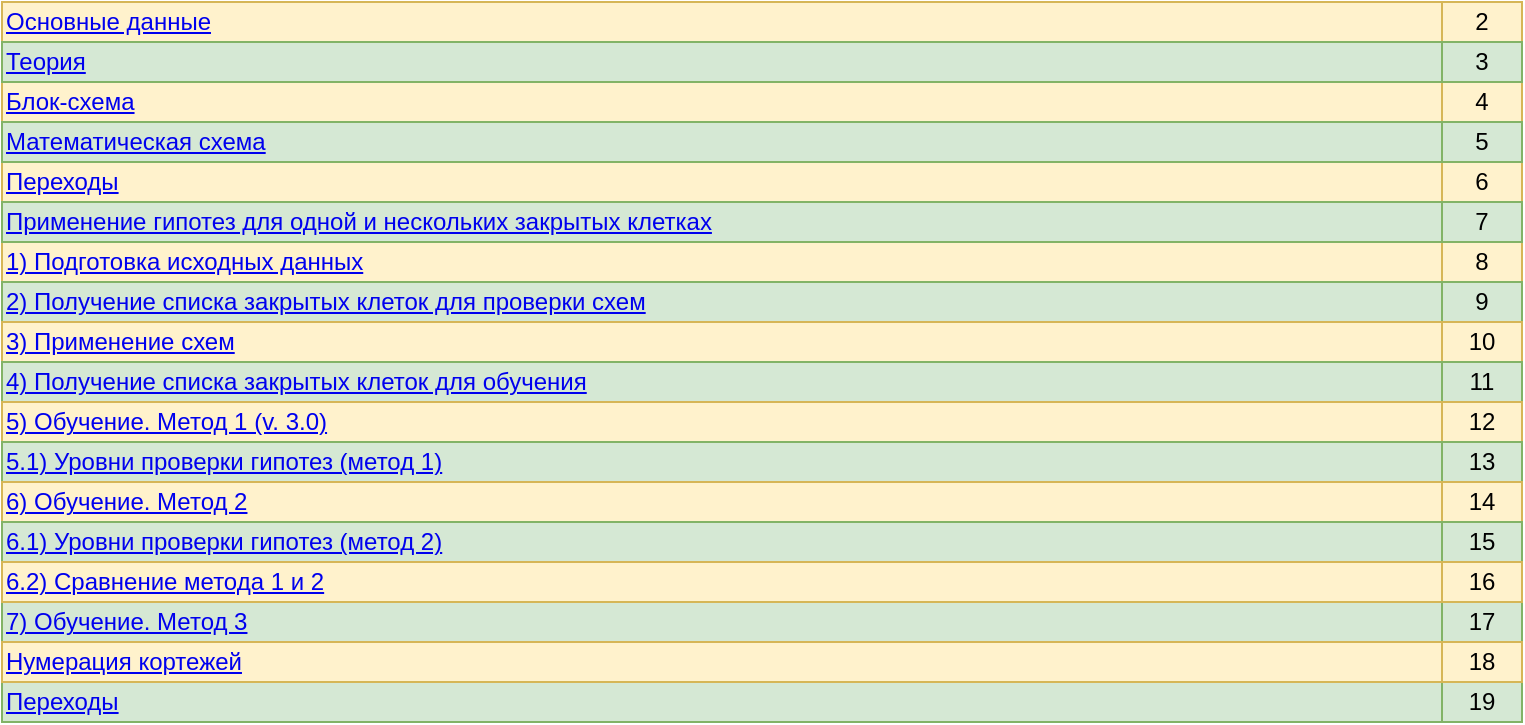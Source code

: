 <mxfile version="13.9.9" type="device" pages="18"><diagram id="8XJzAakpd_FxEjlH3qSv" name="Оглавление"><mxGraphModel dx="868" dy="510" grid="1" gridSize="10" guides="1" tooltips="1" connect="1" arrows="1" fold="1" page="1" pageScale="1" pageWidth="827" pageHeight="1169" math="0" shadow="0"><root><mxCell id="XhdKRqw-bGb7PA0_TJdE-0"/><mxCell id="XhdKRqw-bGb7PA0_TJdE-1" parent="XhdKRqw-bGb7PA0_TJdE-0"/><mxCell id="XhdKRqw-bGb7PA0_TJdE-2" value="&lt;a href=&quot;data:page/id,gWnk2op9RKkyJsoFyHYH&quot;&gt;Основные данные&lt;/a&gt;" style="text;html=1;strokeColor=#d6b656;fillColor=#fff2cc;align=left;verticalAlign=middle;whiteSpace=wrap;rounded=0;" parent="XhdKRqw-bGb7PA0_TJdE-1" vertex="1"><mxGeometry x="40" y="40" width="720" height="20" as="geometry"/></mxCell><mxCell id="XhdKRqw-bGb7PA0_TJdE-3" value="2" style="text;html=1;strokeColor=#d6b656;fillColor=#fff2cc;align=center;verticalAlign=middle;whiteSpace=wrap;rounded=0;" parent="XhdKRqw-bGb7PA0_TJdE-1" vertex="1"><mxGeometry x="760" y="40" width="40" height="20" as="geometry"/></mxCell><mxCell id="XhdKRqw-bGb7PA0_TJdE-4" value="&lt;a href=&quot;data:page/id,e_k9OqcJGmKPBgdhZgQ9&quot;&gt;Блок-схема&lt;/a&gt;" style="text;html=1;strokeColor=#d6b656;fillColor=#fff2cc;align=left;verticalAlign=middle;whiteSpace=wrap;rounded=0;" parent="XhdKRqw-bGb7PA0_TJdE-1" vertex="1"><mxGeometry x="40" y="80" width="720" height="20" as="geometry"/></mxCell><mxCell id="XhdKRqw-bGb7PA0_TJdE-5" value="4" style="text;html=1;strokeColor=#d6b656;fillColor=#fff2cc;align=center;verticalAlign=middle;whiteSpace=wrap;rounded=0;" parent="XhdKRqw-bGb7PA0_TJdE-1" vertex="1"><mxGeometry x="760" y="80" width="40" height="20" as="geometry"/></mxCell><mxCell id="XhdKRqw-bGb7PA0_TJdE-6" value="&lt;a href=&quot;data:page/id,Z-i4SeRwyvYLbk9Vbtfu&quot;&gt;1) Подготовка исходных данных&lt;/a&gt;" style="text;html=1;strokeColor=#d6b656;fillColor=#fff2cc;align=left;verticalAlign=middle;whiteSpace=wrap;rounded=0;" parent="XhdKRqw-bGb7PA0_TJdE-1" vertex="1"><mxGeometry x="40" y="160" width="720" height="20" as="geometry"/></mxCell><mxCell id="XhdKRqw-bGb7PA0_TJdE-7" value="8" style="text;html=1;strokeColor=#d6b656;fillColor=#fff2cc;align=center;verticalAlign=middle;whiteSpace=wrap;rounded=0;" parent="XhdKRqw-bGb7PA0_TJdE-1" vertex="1"><mxGeometry x="760" y="160" width="40" height="20" as="geometry"/></mxCell><mxCell id="XhdKRqw-bGb7PA0_TJdE-8" value="&lt;a href=&quot;data:page/id,QgJ4g2A5YQODPxN0LvJf&quot;&gt;2) Получение списка закрытых клеток для проверки схем&lt;/a&gt;" style="text;html=1;strokeColor=#82b366;fillColor=#d5e8d4;align=left;verticalAlign=middle;whiteSpace=wrap;rounded=0;" parent="XhdKRqw-bGb7PA0_TJdE-1" vertex="1"><mxGeometry x="40" y="180" width="720" height="20" as="geometry"/></mxCell><mxCell id="XhdKRqw-bGb7PA0_TJdE-9" value="9" style="text;html=1;strokeColor=#82b366;fillColor=#d5e8d4;align=center;verticalAlign=middle;whiteSpace=wrap;rounded=0;" parent="XhdKRqw-bGb7PA0_TJdE-1" vertex="1"><mxGeometry x="760" y="180" width="40" height="20" as="geometry"/></mxCell><mxCell id="XhdKRqw-bGb7PA0_TJdE-10" value="&lt;a href=&quot;data:page/id,OzsJX8XJsg-aUjEC96If&quot;&gt;3) Применение схем&lt;/a&gt;" style="text;html=1;strokeColor=#d6b656;fillColor=#fff2cc;align=left;verticalAlign=middle;whiteSpace=wrap;rounded=0;" parent="XhdKRqw-bGb7PA0_TJdE-1" vertex="1"><mxGeometry x="40" y="200" width="720" height="20" as="geometry"/></mxCell><mxCell id="XhdKRqw-bGb7PA0_TJdE-11" value="10" style="text;html=1;strokeColor=#d6b656;fillColor=#fff2cc;align=center;verticalAlign=middle;whiteSpace=wrap;rounded=0;" parent="XhdKRqw-bGb7PA0_TJdE-1" vertex="1"><mxGeometry x="760" y="200" width="40" height="20" as="geometry"/></mxCell><mxCell id="XhdKRqw-bGb7PA0_TJdE-12" value="&lt;a href=&quot;data:page/id,GcP1m5iHQ6MSYPDjktNg&quot;&gt;4) Получение списка закрытых клеток для обучения&lt;/a&gt;" style="text;html=1;strokeColor=#82b366;fillColor=#d5e8d4;align=left;verticalAlign=middle;whiteSpace=wrap;rounded=0;" parent="XhdKRqw-bGb7PA0_TJdE-1" vertex="1"><mxGeometry x="40" y="220" width="720" height="20" as="geometry"/></mxCell><mxCell id="XhdKRqw-bGb7PA0_TJdE-13" value="11" style="text;html=1;strokeColor=#82b366;fillColor=#d5e8d4;align=center;verticalAlign=middle;whiteSpace=wrap;rounded=0;" parent="XhdKRqw-bGb7PA0_TJdE-1" vertex="1"><mxGeometry x="760" y="220" width="40" height="20" as="geometry"/></mxCell><mxCell id="Gpo4skmoehpFkhT551Nt-0" value="&lt;a href=&quot;data:page/id,lBLYAwubt_yJ_cDXia77&quot;&gt;5) Обучение. Метод 1 (v. 3.0)&lt;/a&gt;" style="text;html=1;strokeColor=#d6b656;fillColor=#fff2cc;align=left;verticalAlign=middle;whiteSpace=wrap;rounded=0;" parent="XhdKRqw-bGb7PA0_TJdE-1" vertex="1"><mxGeometry x="40" y="240" width="720" height="20" as="geometry"/></mxCell><mxCell id="Gpo4skmoehpFkhT551Nt-1" value="12" style="text;html=1;strokeColor=#d6b656;fillColor=#fff2cc;align=center;verticalAlign=middle;whiteSpace=wrap;rounded=0;" parent="XhdKRqw-bGb7PA0_TJdE-1" vertex="1"><mxGeometry x="760" y="240" width="40" height="20" as="geometry"/></mxCell><mxCell id="Gpo4skmoehpFkhT551Nt-2" value="&lt;a href=&quot;data:page/id,norzPNAenmjEFWFJyM0d&quot;&gt;5.1) Уровни проверки гипотез (метод 1)&lt;/a&gt;" style="text;html=1;strokeColor=#82b366;fillColor=#d5e8d4;align=left;verticalAlign=middle;whiteSpace=wrap;rounded=0;" parent="XhdKRqw-bGb7PA0_TJdE-1" vertex="1"><mxGeometry x="40" y="260" width="720" height="20" as="geometry"/></mxCell><mxCell id="Gpo4skmoehpFkhT551Nt-3" value="13" style="text;html=1;strokeColor=#82b366;fillColor=#d5e8d4;align=center;verticalAlign=middle;whiteSpace=wrap;rounded=0;" parent="XhdKRqw-bGb7PA0_TJdE-1" vertex="1"><mxGeometry x="760" y="260" width="40" height="20" as="geometry"/></mxCell><mxCell id="sAxGNGEa6sdCABEpvicE-0" value="&lt;a href=&quot;data:page/id,VxxJrJxzwF6EyF60WCGu&quot;&gt;6) Обучение. Метод 2&lt;/a&gt;" style="text;html=1;strokeColor=#d6b656;fillColor=#fff2cc;align=left;verticalAlign=middle;whiteSpace=wrap;rounded=0;" parent="XhdKRqw-bGb7PA0_TJdE-1" vertex="1"><mxGeometry x="40" y="280" width="720" height="20" as="geometry"/></mxCell><mxCell id="sAxGNGEa6sdCABEpvicE-1" value="14" style="text;html=1;strokeColor=#d6b656;fillColor=#fff2cc;align=center;verticalAlign=middle;whiteSpace=wrap;rounded=0;" parent="XhdKRqw-bGb7PA0_TJdE-1" vertex="1"><mxGeometry x="760" y="280" width="40" height="20" as="geometry"/></mxCell><mxCell id="sAxGNGEa6sdCABEpvicE-2" value="&lt;a href=&quot;data:page/id,sVtJ5rr1kiKgxiSxBSXW&quot;&gt;6.1) Уровни проверки гипотез (метод 2)&lt;/a&gt;" style="text;html=1;strokeColor=#82b366;fillColor=#d5e8d4;align=left;verticalAlign=middle;whiteSpace=wrap;rounded=0;" parent="XhdKRqw-bGb7PA0_TJdE-1" vertex="1"><mxGeometry x="40" y="300" width="720" height="20" as="geometry"/></mxCell><mxCell id="sAxGNGEa6sdCABEpvicE-3" value="15" style="text;html=1;strokeColor=#82b366;fillColor=#d5e8d4;align=center;verticalAlign=middle;whiteSpace=wrap;rounded=0;" parent="XhdKRqw-bGb7PA0_TJdE-1" vertex="1"><mxGeometry x="760" y="300" width="40" height="20" as="geometry"/></mxCell><mxCell id="vbo1khH-Bwy2xqdRojJh-1" value="&lt;a href=&quot;data:page/id,YfBf28iRcF_CujNrgWZi&quot;&gt;7) Обучение. Метод 3&lt;/a&gt;" style="text;html=1;strokeColor=#82b366;fillColor=#d5e8d4;align=left;verticalAlign=middle;whiteSpace=wrap;rounded=0;" parent="XhdKRqw-bGb7PA0_TJdE-1" vertex="1"><mxGeometry x="40" y="340" width="720" height="20" as="geometry"/></mxCell><mxCell id="vbo1khH-Bwy2xqdRojJh-2" value="17" style="text;html=1;strokeColor=#82b366;fillColor=#d5e8d4;align=center;verticalAlign=middle;whiteSpace=wrap;rounded=0;" parent="XhdKRqw-bGb7PA0_TJdE-1" vertex="1"><mxGeometry x="760" y="340" width="40" height="20" as="geometry"/></mxCell><mxCell id="xElAcUr2D_3ZURJBsWV1-0" value="&lt;a href=&quot;data:page/id,LrUsyC47WsZ2qKhKzM2L&quot;&gt;Теория&lt;/a&gt;" style="text;html=1;strokeColor=#82b366;fillColor=#d5e8d4;align=left;verticalAlign=middle;whiteSpace=wrap;rounded=0;" parent="XhdKRqw-bGb7PA0_TJdE-1" vertex="1"><mxGeometry x="40" y="60" width="720" height="20" as="geometry"/></mxCell><mxCell id="xElAcUr2D_3ZURJBsWV1-1" value="3" style="text;html=1;strokeColor=#82b366;fillColor=#d5e8d4;align=center;verticalAlign=middle;whiteSpace=wrap;rounded=0;" parent="XhdKRqw-bGb7PA0_TJdE-1" vertex="1"><mxGeometry x="760" y="60" width="40" height="20" as="geometry"/></mxCell><mxCell id="bsddjyRXIsoGsUGHs_l7-0" value="&lt;a href=&quot;data:page/id,REvhGSpxfI18iFmzWG-e&quot;&gt;Переходы&lt;/a&gt;" style="text;html=1;strokeColor=#d6b656;fillColor=#fff2cc;align=left;verticalAlign=middle;whiteSpace=wrap;rounded=0;" parent="XhdKRqw-bGb7PA0_TJdE-1" vertex="1"><mxGeometry x="40" y="120" width="720" height="20" as="geometry"/></mxCell><mxCell id="bsddjyRXIsoGsUGHs_l7-1" value="6" style="text;html=1;strokeColor=#d6b656;fillColor=#fff2cc;align=center;verticalAlign=middle;whiteSpace=wrap;rounded=0;" parent="XhdKRqw-bGb7PA0_TJdE-1" vertex="1"><mxGeometry x="760" y="120" width="40" height="20" as="geometry"/></mxCell><mxCell id="bsddjyRXIsoGsUGHs_l7-2" value="&lt;a href=&quot;data:page/id,POzQde6lq30xO_GGBKjb&quot;&gt;Математическая схема&lt;/a&gt;" style="text;html=1;strokeColor=#82b366;fillColor=#d5e8d4;align=left;verticalAlign=middle;whiteSpace=wrap;rounded=0;" parent="XhdKRqw-bGb7PA0_TJdE-1" vertex="1"><mxGeometry x="40" y="100" width="720" height="20" as="geometry"/></mxCell><mxCell id="bsddjyRXIsoGsUGHs_l7-3" value="5" style="text;html=1;strokeColor=#82b366;fillColor=#d5e8d4;align=center;verticalAlign=middle;whiteSpace=wrap;rounded=0;" parent="XhdKRqw-bGb7PA0_TJdE-1" vertex="1"><mxGeometry x="760" y="100" width="40" height="20" as="geometry"/></mxCell><mxCell id="eylFr0212gwaWsxgh0KF-0" value="&lt;a href=&quot;data:page/id,YkSnOZoj0XblRCGbUA4Q&quot;&gt;Применение гипотез для одной и нескольких закрытых клетках&lt;/a&gt;" style="text;html=1;strokeColor=#82b366;fillColor=#d5e8d4;align=left;verticalAlign=middle;whiteSpace=wrap;rounded=0;" parent="XhdKRqw-bGb7PA0_TJdE-1" vertex="1"><mxGeometry x="40" y="140" width="720" height="20" as="geometry"/></mxCell><mxCell id="eylFr0212gwaWsxgh0KF-1" value="7" style="text;html=1;strokeColor=#82b366;fillColor=#d5e8d4;align=center;verticalAlign=middle;whiteSpace=wrap;rounded=0;" parent="XhdKRqw-bGb7PA0_TJdE-1" vertex="1"><mxGeometry x="760" y="140" width="40" height="20" as="geometry"/></mxCell><mxCell id="eylFr0212gwaWsxgh0KF-2" value="&lt;a href=&quot;data:page/id,AwXaoctyBPYvmp04b8BD&quot;&gt;6.2) Сравнение метода 1 и 2&lt;/a&gt;" style="text;html=1;strokeColor=#d6b656;fillColor=#fff2cc;align=left;verticalAlign=middle;whiteSpace=wrap;rounded=0;" parent="XhdKRqw-bGb7PA0_TJdE-1" vertex="1"><mxGeometry x="40" y="320" width="720" height="20" as="geometry"/></mxCell><mxCell id="eylFr0212gwaWsxgh0KF-3" value="16" style="text;html=1;strokeColor=#d6b656;fillColor=#fff2cc;align=center;verticalAlign=middle;whiteSpace=wrap;rounded=0;" parent="XhdKRqw-bGb7PA0_TJdE-1" vertex="1"><mxGeometry x="760" y="320" width="40" height="20" as="geometry"/></mxCell><mxCell id="NbXTqk0L2YRAszMO89m4-0" value="&lt;a href=&quot;data:page/id,JJfjCcwTlWX1RaJ6Cmmk&quot;&gt;Переходы&lt;/a&gt;" style="text;html=1;strokeColor=#82b366;fillColor=#d5e8d4;align=left;verticalAlign=middle;whiteSpace=wrap;rounded=0;" parent="XhdKRqw-bGb7PA0_TJdE-1" vertex="1"><mxGeometry x="40" y="380" width="720" height="20" as="geometry"/></mxCell><mxCell id="NbXTqk0L2YRAszMO89m4-1" value="19" style="text;html=1;strokeColor=#82b366;fillColor=#d5e8d4;align=center;verticalAlign=middle;whiteSpace=wrap;rounded=0;" parent="XhdKRqw-bGb7PA0_TJdE-1" vertex="1"><mxGeometry x="760" y="380" width="40" height="20" as="geometry"/></mxCell><mxCell id="NbXTqk0L2YRAszMO89m4-2" value="&lt;a href=&quot;data:page/id,cM66HaXVukcYhsnjB6kG&quot;&gt;Нумерация кортежей&lt;/a&gt;" style="text;html=1;strokeColor=#d6b656;fillColor=#fff2cc;align=left;verticalAlign=middle;whiteSpace=wrap;rounded=0;" parent="XhdKRqw-bGb7PA0_TJdE-1" vertex="1"><mxGeometry x="40" y="360" width="720" height="20" as="geometry"/></mxCell><mxCell id="NbXTqk0L2YRAszMO89m4-3" value="18" style="text;html=1;strokeColor=#d6b656;fillColor=#fff2cc;align=center;verticalAlign=middle;whiteSpace=wrap;rounded=0;" parent="XhdKRqw-bGb7PA0_TJdE-1" vertex="1"><mxGeometry x="760" y="360" width="40" height="20" as="geometry"/></mxCell></root></mxGraphModel></diagram><diagram id="gWnk2op9RKkyJsoFyHYH" name="Основные данные"><mxGraphModel dx="868" dy="510" grid="1" gridSize="10" guides="1" tooltips="1" connect="1" arrows="1" fold="1" page="1" pageScale="1" pageWidth="827" pageHeight="1169" math="0" shadow="0"><root><mxCell id="TE8UKlg2LG_f00ojTaoX-0"/><mxCell id="TE8UKlg2LG_f00ojTaoX-1" parent="TE8UKlg2LG_f00ojTaoX-0"/><mxCell id="TE8UKlg2LG_f00ojTaoX-2" value="&lt;div style=&quot;text-align: center&quot;&gt;&lt;span&gt;&lt;font style=&quot;font-size: 22px&quot;&gt;&lt;b&gt;Основные термины&lt;/b&gt;&lt;/font&gt;&lt;/span&gt;&lt;/div&gt;&lt;div&gt;&lt;span&gt;&lt;font size=&quot;1&quot;&gt;&lt;span style=&quot;font-size: 12px&quot;&gt;&lt;b&gt;&lt;br&gt;&lt;/b&gt;&lt;/span&gt;&lt;/font&gt;&lt;/span&gt;&lt;/div&gt;&lt;div&gt;&lt;span&gt;&lt;font size=&quot;1&quot;&gt;&lt;span style=&quot;font-size: 12px&quot;&gt;&lt;b&gt;Базовые термины&lt;/b&gt; - это термины, вводимые в рамках математической постановки задачи специальной части диплома.&lt;/span&gt;&lt;/font&gt;&lt;/span&gt;&lt;/div&gt;&lt;div&gt;&lt;span&gt;&lt;font size=&quot;1&quot;&gt;&lt;span style=&quot;font-size: 12px&quot;&gt;&lt;b&gt;Дополнительные термины&lt;/b&gt; - это термины, вводимые в рамках теоретического блока специальной части диплома.&amp;nbsp;&lt;/span&gt;&lt;/font&gt;&lt;/span&gt;&lt;/div&gt;&lt;div&gt;&lt;span&gt;&lt;font size=&quot;1&quot;&gt;&lt;span style=&quot;font-size: 12px&quot;&gt;&lt;br&gt;&lt;/span&gt;&lt;/font&gt;&lt;/span&gt;&lt;/div&gt;&lt;b&gt;&lt;div style=&quot;text-align: center&quot;&gt;&lt;b&gt;&lt;font style=&quot;font-size: 18px&quot;&gt;Базовые термины&lt;/font&gt;&lt;/b&gt;&lt;/div&gt;&lt;br&gt;Поле&lt;/b&gt;&amp;nbsp;-&amp;nbsp;это кортеж кортежей &lt;b&gt;F&lt;/b&gt;, длина кортежа которого равна &lt;b&gt;l&lt;/b&gt; (length – длина), а длина каждого подкортежа равна &lt;b&gt;w&lt;/b&gt; (width – ширина). Элементами подкортежей кортежа &lt;b&gt;F&lt;/b&gt; являются кортежи &lt;b&gt;C&lt;/b&gt;.&lt;br&gt;&lt;b&gt;Клетка&lt;/b&gt;&amp;nbsp;-&amp;nbsp;&#9;это кортеж &lt;b&gt;C&lt;/b&gt; (cell – клетка), состоящий из 4-ёх элементов:&lt;div style=&quot;text-align: center&quot;&gt;&amp;lt;cv ∈ CCV,ov ∈ OCV,v ∈ CCV∪OCV,s ∈ St&amp;gt;,&lt;/div&gt;&lt;div&gt;где s – (status – состояние) – элемент множества St, которое отвечает за состояние клетки – открыта она или закрыта,&lt;/div&gt;&lt;div&gt;cv – (close value – закрытое значение) – элемент множества &lt;b&gt;CCV&lt;/b&gt;, которое отвечает за значение, находящееся в закрытой клетке,&lt;/div&gt;&lt;div&gt;ov (open value – открытое значение) – элемент множества &lt;b&gt;OCV&lt;/b&gt;, которое отвечает за значение, находящееся в открытой клетке,&lt;/div&gt;&lt;div&gt;v (value – значение) – элемент множества &lt;b&gt;CCV∪OCV&lt;/b&gt;, означающий значение, находящееся в клетке.&lt;/div&gt;&lt;div&gt;&lt;/div&gt;&lt;b&gt;Множество CCV&lt;/b&gt;&amp;nbsp;(close cell values - значения закрытых клеток)&amp;nbsp;- множество, содержащее элемент&amp;nbsp;&lt;b&gt;MF&lt;/b&gt;&amp;nbsp;(mine flag - флаг мины), элемент&amp;nbsp;&lt;b&gt;Q&lt;/b&gt;&amp;nbsp;(question - вопрос/сомнение), элемент&amp;nbsp;&lt;b&gt;E&lt;/b&gt;&amp;nbsp;(emptiness - пустота).&lt;br&gt;&lt;b&gt;Множество OCV&amp;nbsp;&lt;/b&gt;(open cell values - значения открытых клеток)&amp;nbsp;- множество, содержащее целые числа&amp;nbsp;&lt;i&gt;[0; 8]&lt;/i&gt;, элемент&amp;nbsp;&lt;b&gt;M&lt;/b&gt;&amp;nbsp;(mine - мина).&lt;br&gt;&lt;b&gt;Множество St&lt;/b&gt;&amp;nbsp;(status - состояние) - множество статусов клетки, состоящее из двух элементов:&amp;nbsp;&lt;b&gt;C&lt;/b&gt;&amp;nbsp;(close - закрыта),&amp;nbsp;&lt;b&gt;O&lt;/b&gt;&amp;nbsp;(open - открыта).&lt;br&gt;&lt;b&gt;Закрытая клетка&lt;/b&gt;&amp;nbsp;- клетка, значение s которой равно &lt;b&gt;C&lt;/b&gt;.&lt;br&gt;&lt;b&gt;Открытая клетка&lt;/b&gt;&amp;nbsp;- клетка, значение s которой равно &lt;b&gt;O&lt;/b&gt;.&lt;br&gt;&lt;b&gt;Мина&lt;/b&gt; -&amp;nbsp;это элемент M множества OCV. Словосочетание «в клетке находится мина» означает, что в заданной клетке значение ov=M. Словосочетание «в клетке отсутствует мина» означает, что в заданной клетке значение ov ≠ M.&lt;br&gt;&lt;b&gt;Координаты клетки&lt;/b&gt; -&amp;nbsp;это упорядоченная пара (x,y), элементы которой позволяют получить клетку поля &lt;b&gt;F[x][y]&lt;/b&gt;.&lt;br&gt;&lt;b&gt;Соседние клетки&lt;/b&gt;&amp;nbsp;(для заданной клетки поля &lt;b&gt;F[x][y]&lt;/b&gt;) – это кортеж клеток &lt;b&gt;F_ac&lt;/b&gt; [x][y]. Соседняя клетка (для заданной клетки поля&lt;br&gt;&lt;b&gt;F[x][y]&lt;/b&gt;) – это клетка поля &lt;b&gt;F[x1][y1]&lt;/b&gt; ∈ &lt;b&gt;F_ac[x][y]&lt;/b&gt;.&lt;br&gt;&lt;b&gt;Множество GS&lt;/b&gt;&amp;nbsp;(game status - статус игры) - это множество статусов игры, состоящее из 3-ёх элементов:&amp;nbsp;&lt;b&gt;V&lt;/b&gt;&amp;nbsp;(victory - победа),&amp;nbsp;&lt;b&gt;D&lt;/b&gt;&amp;nbsp;(defeat - поражение) и&amp;nbsp;&lt;b&gt;N/O&lt;/b&gt;&amp;nbsp;(not over - игра не окончена).&lt;br&gt;&lt;br&gt;&lt;div style=&quot;text-align: center&quot;&gt;&lt;span&gt;&lt;b&gt;&lt;font style=&quot;font-size: 18px&quot;&gt;Дополнительные термины&lt;/font&gt;&lt;/b&gt;&lt;/span&gt;&lt;/div&gt;&lt;br&gt;&lt;div&gt;&lt;b&gt;&lt;span&gt;&#9;&lt;/span&gt;Изолированная клетка &lt;/b&gt;– это такая клетка поля, для которой все соседние клетки – закрытые.&lt;/div&gt;&lt;div&gt;&lt;b&gt;&lt;span&gt;&#9;&lt;/span&gt;Связанные клетки &lt;/b&gt;– это кортеж кортежей закрытых клеток поля, в котором суммарное количество мин в клетках x ≠ 0.&lt;/div&gt;&lt;div&gt;&lt;b&gt;&lt;span&gt;&#9;&lt;/span&gt;Гипотеза &lt;/b&gt;– это предположение, что в выбранной закрытой клетке C поля F значение ov = x, где x ∈ H.&lt;/div&gt;&lt;div&gt;&lt;b&gt;&lt;span&gt;&#9;&lt;/span&gt;Множество H &lt;/b&gt;(hypothesis - гипотеза) – это множество, состоящее из 2-ух элементов: M и множества [0; 8].&lt;/div&gt;&lt;div&gt;&lt;b&gt;&lt;span&gt;&#9;&lt;/span&gt;Противоположные гипотезы &lt;/b&gt;– это две гипотезы из множества гипотез H.&lt;/div&gt;&lt;div&gt;&lt;b&gt;&lt;span&gt;&#9;&lt;/span&gt;Проверка гипотезы &lt;/b&gt;– подтверждение или опровержение гипотезы практическим путём.&lt;/div&gt;&lt;div&gt;&lt;b&gt;&lt;span&gt;&#9;&lt;/span&gt;Фокусная клетка &lt;/b&gt;– при проверке гипотезы это закрытая клетка, для которой проверяется выполнение гипотезы.&lt;/div&gt;&lt;div&gt;&lt;b&gt;&lt;span&gt;&#9;&lt;/span&gt;Схема &lt;/b&gt;– это кортеж кортежей S (scheme – схема), элементами подкортежей которого являются пары {клетка; состояние}, для которых выполняется логическое условие: ЕСЛИ {клетка_1; 0} И {клетка_2; 0} И ... И {клетка_n; 0}, ТО {клетка_n+1; 1}.&lt;/div&gt;&lt;div&gt;&lt;b&gt;&lt;span&gt;&#9;&lt;/span&gt;Применение схемы &lt;/b&gt;(к полю) – для&amp;nbsp;&lt;/div&gt;&lt;div&gt;&lt;b&gt;&lt;span&gt;&#9;&lt;/span&gt;Корректная клетка &lt;/b&gt;– это такая клетка C поля F_p, для которой выполняется функция R2.&lt;/div&gt;&lt;div&gt;&lt;b&gt;&lt;span&gt;&#9;&lt;/span&gt;Нейтральная клетка &lt;/b&gt;– это такая клетка C поля F_p, для которой пока невозможно проверить выполнение функции R2.&lt;/div&gt;&lt;div&gt;&lt;b&gt;&lt;span&gt;&#9;&lt;/span&gt;Некорректная клетка &lt;/b&gt;– это такая клетка C поля F_p, для которой не выполняется функция R2.&lt;/div&gt;&lt;div style=&quot;font-weight: bold&quot;&gt;&lt;br&gt;&lt;/div&gt;" style="text;html=1;align=left;verticalAlign=top;whiteSpace=wrap;rounded=0;fillColor=#d5e8d4;strokeColor=#82b366;" parent="TE8UKlg2LG_f00ojTaoX-1" vertex="1"><mxGeometry x="40" y="40" width="760" height="910" as="geometry"/></mxCell><mxCell id="mLn5Wv3R6h7BxYxHJYf_-0" value="&lt;b style=&quot;font-size: 22px&quot;&gt;Цель работы&lt;/b&gt;&lt;br&gt;&lt;div&gt;&lt;font size=&quot;1&quot;&gt;&lt;b style=&quot;font-size: 16px&quot;&gt;Минимальная&lt;/b&gt;&lt;/font&gt;&lt;span style=&quot;font-size: 13px&quot;&gt;&amp;nbsp;&lt;/span&gt;&lt;/div&gt;&lt;div style=&quot;text-align: left&quot;&gt;1) Разработать методы для вычисления значений клеток поля казуально-логической игры &quot;Сапёр&quot;&lt;/div&gt;&lt;div style=&quot;text-align: left&quot;&gt;2) Реализовать разработанные методы на языке программирования python.&lt;/div&gt;&lt;div style=&quot;text-align: left&quot;&gt;3) Протестировать работу разработанных методов. Определить, какую долю от общего количества полей, предложенных программе для решения, способна решить разработанная программа. Измерить время выполнения разработанной программы (общее время обучения разработанной программы, время работы обученной программы в режиме &quot;прогнозирования&quot; для каждого поля). Для каждого поля определить его сложность. Выявить зависимость времени работы программы от сложности поля.&lt;/div&gt;&lt;div style=&quot;text-align: left&quot;&gt;&lt;br&gt;&lt;/div&gt;&lt;div&gt;&lt;b&gt;&lt;font style=&quot;font-size: 16px&quot;&gt;Дополнительная&lt;/font&gt;&lt;/b&gt;&lt;/div&gt;&lt;div style=&quot;text-align: left&quot;&gt;&lt;b&gt;Этап 1&lt;/b&gt;&lt;/div&gt;&lt;div style=&quot;text-align: left&quot;&gt;1) &quot;Перевести&quot; правила &quot;Сапёра&quot; в математическое пространство (в набор аксиом)&lt;/div&gt;&lt;div style=&quot;text-align: left&quot;&gt;2) Исходя из разработанных методов обучения, разработать теоремы и доказать их.&lt;/div&gt;&lt;div style=&quot;text-align: left&quot;&gt;3) Доказать достаточность разработанных теорем, основанных на методах обучения, для нахождения решения любого поля.&lt;/div&gt;&lt;div style=&quot;text-align: left&quot;&gt;----------&lt;/div&gt;&lt;div style=&quot;text-align: left&quot;&gt;&lt;b&gt;Этап 2&lt;/b&gt;&lt;/div&gt;&lt;div style=&quot;text-align: left&quot;&gt;4) Разработать/найти/доработать найденный самообучающийся алгоритм, способный &quot;самостоятельно&quot; доказывать теоремы, связанные с применением методов обучения.&lt;/div&gt;&lt;div style=&quot;text-align: left&quot;&gt;5) Разработать/найти/доработать найденную систему, способную &quot;переводить&quot; правила логических задач/входные условия в математическое пространство, устанавливать на основе правил входные и выходные данные, математически описывать их.&lt;/div&gt;&lt;div style=&quot;text-align: left&quot;&gt;&lt;br&gt;&lt;/div&gt;&lt;div&gt;&lt;b&gt;&lt;font style=&quot;font-size: 16px&quot;&gt;Идеальная&lt;/font&gt;&lt;/b&gt;&lt;/div&gt;&lt;div style=&quot;text-align: left&quot;&gt;1) Разработать систему, способную находить эффективные решения казуально-логических и настольных игр (таких как &quot;Сапёр&quot;, &quot;Судоку&quot;, &quot;Бэнг!&quot;) с минимальным участием/вмешательством человека с поддержкой дальнейшего расширения игр.&lt;/div&gt;" style="text;html=1;strokeColor=#82b366;fillColor=#d5e8d4;align=center;verticalAlign=top;whiteSpace=wrap;rounded=0;" parent="TE8UKlg2LG_f00ojTaoX-1" vertex="1"><mxGeometry x="40" y="970" width="760" height="390" as="geometry"/></mxCell><mxCell id="ZbEVPJLIUtdUrRQK3TAC-0" value="&lt;b&gt;&lt;font style=&quot;font-size: 22px&quot;&gt;Входные данные&lt;/font&gt;&lt;/b&gt;&lt;br&gt;&lt;div style=&quot;text-align: left&quot;&gt;1) Поле истинных клеток &lt;b&gt;F&lt;/b&gt;&lt;font style=&quot;font-weight: bold ; font-size: 8px&quot;&gt;t &lt;/font&gt;&lt;font style=&quot;font-size: 12px&quot;&gt;размером &lt;i&gt;l*w&lt;/i&gt;&lt;/font&gt;&lt;font size=&quot;1&quot;&gt;.&lt;/font&gt;&lt;/div&gt;&lt;div style=&quot;text-align: left&quot;&gt;2) Поле клеток, большая часть (более половины) клеток которого закрыты, а часть открыты &lt;b&gt;F&lt;/b&gt;&lt;font&gt;&lt;b&gt;&lt;font style=&quot;font-size: 8px&quot;&gt;b&lt;/font&gt; &lt;/b&gt;(размер поля &lt;i style=&quot;font-size: 12px&quot;&gt;l*w&lt;/i&gt;)&lt;font style=&quot;font-size: 12px&quot;&gt;.&lt;/font&gt;&lt;/font&gt;&lt;/div&gt;&lt;div style=&quot;text-align: left&quot;&gt;&lt;span style=&quot;font-size: 11px&quot;&gt;3) &lt;/span&gt;&lt;font style=&quot;font-size: 12px&quot;&gt;Общее количество мин на поле&lt;/font&gt; &lt;b&gt;&lt;font style=&quot;font-size: 12px&quot;&gt;m&lt;/font&gt;&lt;/b&gt;&lt;font style=&quot;font-size: 8px&quot;&gt;&lt;b&gt;t&lt;/b&gt;&lt;/font&gt;&lt;span style=&quot;font-size: 11px&quot;&gt;.&lt;/span&gt;&lt;/div&gt;" style="text;html=1;strokeColor=#82b366;fillColor=#d5e8d4;align=center;verticalAlign=middle;whiteSpace=wrap;rounded=0;" parent="TE8UKlg2LG_f00ojTaoX-1" vertex="1"><mxGeometry x="40" y="1380" width="760" height="80" as="geometry"/></mxCell><mxCell id="ZbEVPJLIUtdUrRQK3TAC-1" value="&lt;b&gt;&lt;font style=&quot;font-size: 22px&quot;&gt;Выходные данные&lt;/font&gt;&lt;/b&gt;&lt;br&gt;&lt;div style=&quot;text-align: left&quot;&gt;&lt;span style=&quot;font-size: 13px&quot;&gt;1) Поле, для каждой клетки которого определено значение &lt;b&gt;F&lt;/b&gt;&lt;/span&gt;&lt;font&gt;&lt;b style=&quot;font-size: 8px&quot;&gt;r &lt;/b&gt;&lt;font style=&quot;font-size: 12px&quot;&gt;(размер поля &lt;i&gt;l*w&lt;/i&gt;)&lt;/font&gt;&lt;/font&gt;&lt;span style=&quot;font-size: 13px&quot;&gt;.&lt;/span&gt;&lt;/div&gt;" style="text;html=1;strokeColor=#82b366;fillColor=#d5e8d4;align=center;verticalAlign=middle;whiteSpace=wrap;rounded=0;" parent="TE8UKlg2LG_f00ojTaoX-1" vertex="1"><mxGeometry x="40" y="1480" width="760" height="60" as="geometry"/></mxCell><mxCell id="SGfST4Px024eXgzTvTaJ-1" value="&lt;font style=&quot;font-size: 16px&quot;&gt;&lt;b&gt;Основные этапы (алгоритм) обучения&lt;/b&gt;&lt;/font&gt;&lt;br&gt;&lt;div style=&quot;text-align: justify&quot;&gt;1) Загрузка и подготовка исходных данных.&lt;/div&gt;&lt;div style=&quot;text-align: justify&quot;&gt;2) Перед началом обучения осуществляется&amp;nbsp;&lt;b&gt;применение схем&lt;/b&gt;&amp;nbsp;к имеющемся закрытым клеткам на поле&lt;/div&gt;&lt;div style=&quot;text-align: justify&quot;&gt;3) Если схемы не позволяют однозначно установить хотя бы для одной клетки, есть ли в ней мина или нет, то переходим к&amp;nbsp;&lt;b&gt;обучению&lt;/b&gt;&lt;/div&gt;&lt;div style=&quot;text-align: justify&quot;&gt;4) Если при обучении будет открыта клетка или в клетку будет установлена метка, то для соседних закрытых клеток будет проведена проверка на применимость схем. Далее обучение будет продолжено&lt;/div&gt;" style="text;html=1;strokeColor=#82b366;fillColor=#d5e8d4;align=center;verticalAlign=top;whiteSpace=wrap;rounded=0;" parent="TE8UKlg2LG_f00ojTaoX-1" vertex="1"><mxGeometry x="40" y="1880" width="760" height="100" as="geometry"/></mxCell><mxCell id="wwh0BpGxlRa9GQhOP5c--1" value="&lt;b style=&quot;font-size: 16px&quot;&gt;Методы достижения цели казуально-логической игры &quot;Сапёр&quot; (методы обучения)&lt;/b&gt;&lt;br&gt;&lt;div style=&quot;text-align: left&quot;&gt;&lt;br&gt;&lt;/div&gt;&lt;div style=&quot;text-align: left&quot;&gt;1) Метод гипотез с дальнейшим нахождением противоречий при проверке выполняемости правил&lt;/div&gt;&lt;div style=&quot;text-align: left&quot;&gt;2) Метод сравнения значений в вычисленных закрытых клетках при проверке противоположных гипотез&lt;/div&gt;&lt;div style=&quot;text-align: left&quot;&gt;3) Метод связанных клеток с учётом общего количества мин&lt;/div&gt;" style="text;html=1;strokeColor=#82b366;fillColor=#d5e8d4;align=center;verticalAlign=top;whiteSpace=wrap;rounded=0;" parent="TE8UKlg2LG_f00ojTaoX-1" vertex="1"><mxGeometry x="40" y="2000" width="760" height="90" as="geometry"/></mxCell><mxCell id="Yi4vSs9PPu2__DYw_tnK-1" value="&lt;div&gt;&lt;b&gt;&lt;font style=&quot;font-size: 16px&quot;&gt;&lt;a href=&quot;data:page/id,lBLYAwubt_yJ_cDXia77&quot;&gt;Метод 1&lt;/a&gt;&lt;/font&gt;&lt;/b&gt;&lt;/div&gt;&lt;div style=&quot;text-align: justify&quot;&gt;&lt;b&gt;Основная идея алгоритма&lt;/b&gt;: для закрытой клетки проверка гипотезы - есть ли мина в данной клетке или нет.&lt;/div&gt;&lt;div style=&quot;text-align: justify&quot;&gt;Если хотя бы при одном из двух вариантов окажется, что хотя бы одно правило не выполняется, то принимается противоположная гипотеза. Например, была выдвинута гипотеза о том, что в данной клетке нет мины, но при проверке данной гипотезы оказалось, что при таком варианте правила головоломки не выполняются. Таким образом, принимается тот факт, что в рассматриваемой клетке находится мина.&lt;/div&gt;&lt;div style=&quot;text-align: justify&quot;&gt;&lt;br&gt;&lt;/div&gt;&lt;div style=&quot;text-align: justify&quot;&gt;&lt;i&gt;При проверке гипотез применяются выученные схемы&lt;/i&gt;&lt;/div&gt;" style="text;html=1;strokeColor=#82b366;fillColor=#d5e8d4;align=center;verticalAlign=middle;whiteSpace=wrap;rounded=0;" parent="TE8UKlg2LG_f00ojTaoX-1" vertex="1"><mxGeometry x="40" y="2110" width="760" height="120" as="geometry"/></mxCell><mxCell id="TnOD0wn0zVS1_u0FBWet-1" value="&lt;b&gt;&lt;font style=&quot;font-size: 16px&quot;&gt;&lt;a href=&quot;data:page/id,VxxJrJxzwF6EyF60WCGu&quot;&gt;Метод 2&lt;/a&gt;&lt;/font&gt;&lt;/b&gt;&lt;br&gt;&lt;div style=&quot;text-align: justify&quot;&gt;&lt;b&gt;Основная идея алгоритма&lt;/b&gt;: проверяются две противоположные&amp;nbsp; гипотезы для выбранной закрытой клетки. Исходя из выбранной гипотезы, вычисляются значения в соседних для выбранной закрытой клетки закрытых клетках (с применением определённого уровня проверки гипотез). В случае, если при проверке двух противоположных гипотез хотя бы в одной из закрытых (с аналогичными значениями i и j) клеток было вычислено одно и то же значение, то данное значение принимается как действительное (истинное)&lt;/div&gt;" style="text;html=1;strokeColor=#82b366;fillColor=#d5e8d4;align=center;verticalAlign=top;whiteSpace=wrap;rounded=0;" parent="TE8UKlg2LG_f00ojTaoX-1" vertex="1"><mxGeometry x="40" y="2250" width="760" height="90" as="geometry"/></mxCell><mxCell id="UTZn2fswykF1RkfSRLP--1" value="&lt;b&gt;&lt;font style=&quot;font-size: 16px&quot;&gt;&lt;a href=&quot;data:page/id,YfBf28iRcF_CujNrgWZi&quot;&gt;Метод 3&lt;/a&gt;&lt;/font&gt;&lt;/b&gt;&lt;br&gt;&lt;div style=&quot;text-align: justify&quot;&gt;&lt;b&gt;Основная идея алгоритма&lt;/b&gt;: определить связанные клетки (набор закрытых клеток, в которых гарантированно находится n &amp;gt; 0 мин). Найти столько связанных клеток, чтобы общее гарантированное количество мин в данных клетках + количество флагов на поле = общее количество мин на поле. Как только найдётся данное количество связанных клеток, все закрытые несвязанные клетки необходимо открыть&lt;/div&gt;" style="text;html=1;strokeColor=#82b366;fillColor=#d5e8d4;align=center;verticalAlign=top;whiteSpace=wrap;rounded=0;" parent="TE8UKlg2LG_f00ojTaoX-1" vertex="1"><mxGeometry x="40" y="2360" width="760" height="90" as="geometry"/></mxCell><mxCell id="Y93zJEcRiEUc2Ylf3c8l-1" value="&lt;b style=&quot;font-size: 16px&quot;&gt;Виды алгоритмов выбора закрытой клетки (для применения схем/для обучения)&lt;br&gt;&lt;div style=&quot;text-align: justify&quot;&gt;&lt;span style=&quot;font-size: 12px ; font-weight: normal&quot;&gt;1) Метод последовательного выбора для каждого из гипотез n-ого уровня&lt;/span&gt;&lt;/div&gt;&lt;/b&gt;&lt;div style=&quot;text-align: justify&quot;&gt;2) Метод выбора закрытых клеток для микст гипотез n-ых уровней (то есть составление рейтинга клеток, исходя из вероятностей успеха проверки той или иной клетки по итоговой метрике с учётом [1; n] уровней проверки гипотез)&lt;/div&gt;&lt;div style=&quot;text-align: justify&quot;&gt;3) Метод, при котором для каждого из n уровня гипотез составляется свой алгоритм выбора закрытых клеток&lt;/div&gt;" style="text;html=1;strokeColor=#b85450;fillColor=#f8cecc;align=center;verticalAlign=top;whiteSpace=wrap;rounded=0;" parent="TE8UKlg2LG_f00ojTaoX-1" vertex="1"><mxGeometry x="40" y="2470" width="760" height="90" as="geometry"/></mxCell><mxCell id="AEfs9ELQKxb8jjfzdiMk-0" value="Разработка алгоритма с элементами самообучения" style="rounded=1;whiteSpace=wrap;html=1;" parent="TE8UKlg2LG_f00ojTaoX-1" vertex="1"><mxGeometry x="1075" y="1040" width="130" height="40" as="geometry"/></mxCell><mxCell id="AEfs9ELQKxb8jjfzdiMk-1" value="Разработка теории для алгоритма с элементами самообучения" style="rounded=1;whiteSpace=wrap;html=1;" parent="TE8UKlg2LG_f00ojTaoX-1" vertex="1"><mxGeometry x="1060" y="1100" width="160" height="40" as="geometry"/></mxCell><mxCell id="AEfs9ELQKxb8jjfzdiMk-2" value="Разработка системы для &quot;перевода&quot; правил в математическое пространство (определение входных и выходных данных" style="rounded=1;whiteSpace=wrap;html=1;" parent="TE8UKlg2LG_f00ojTaoX-1" vertex="1"><mxGeometry x="880" y="1160" width="240" height="60" as="geometry"/></mxCell><mxCell id="AEfs9ELQKxb8jjfzdiMk-3" value="Разработка системы для &quot;генерирования&quot; теорем, возможных связей между входными и выходными данными" style="rounded=1;whiteSpace=wrap;html=1;" parent="TE8UKlg2LG_f00ojTaoX-1" vertex="1"><mxGeometry x="880" y="1240" width="240" height="40" as="geometry"/></mxCell><mxCell id="AEfs9ELQKxb8jjfzdiMk-4" value="Разработка системы для доказательства теорем" style="rounded=1;whiteSpace=wrap;html=1;" parent="TE8UKlg2LG_f00ojTaoX-1" vertex="1"><mxGeometry x="1160" y="1160" width="180" height="40" as="geometry"/></mxCell><mxCell id="AEfs9ELQKxb8jjfzdiMk-5" value="Разработка системы, которая реализует практическую часть на основе разработанной теоретической составляющей" style="rounded=1;whiteSpace=wrap;html=1;" parent="TE8UKlg2LG_f00ojTaoX-1" vertex="1"><mxGeometry x="1160" y="1220" width="180" height="60" as="geometry"/></mxCell><mxCell id="AEfs9ELQKxb8jjfzdiMk-6" value="" style="endArrow=none;html=1;dashed=1;" parent="TE8UKlg2LG_f00ojTaoX-1" edge="1"><mxGeometry width="50" height="50" relative="1" as="geometry"><mxPoint x="1000" y="1150" as="sourcePoint"/><mxPoint x="1000" y="1150" as="targetPoint"/><Array as="points"><mxPoint x="1360" y="1150"/><mxPoint x="1360" y="1300"/><mxPoint x="860" y="1300"/><mxPoint x="860" y="1150"/></Array></mxGeometry></mxCell><mxCell id="AEfs9ELQKxb8jjfzdiMk-7" value="" style="endArrow=classic;html=1;entryX=0.5;entryY=0;entryDx=0;entryDy=0;exitX=0.5;exitY=1;exitDx=0;exitDy=0;" parent="TE8UKlg2LG_f00ojTaoX-1" source="AEfs9ELQKxb8jjfzdiMk-0" target="AEfs9ELQKxb8jjfzdiMk-1" edge="1"><mxGeometry width="50" height="50" relative="1" as="geometry"><mxPoint x="1030" y="1270" as="sourcePoint"/><mxPoint x="1080" y="1220" as="targetPoint"/></mxGeometry></mxCell><mxCell id="AEfs9ELQKxb8jjfzdiMk-8" value="" style="endArrow=classic;html=1;entryX=0.5;entryY=0;entryDx=0;entryDy=0;exitX=0.5;exitY=1;exitDx=0;exitDy=0;" parent="TE8UKlg2LG_f00ojTaoX-1" source="AEfs9ELQKxb8jjfzdiMk-1" target="AEfs9ELQKxb8jjfzdiMk-2" edge="1"><mxGeometry width="50" height="50" relative="1" as="geometry"><mxPoint x="920" y="1430" as="sourcePoint"/><mxPoint x="970" y="1380" as="targetPoint"/></mxGeometry></mxCell><mxCell id="AEfs9ELQKxb8jjfzdiMk-10" value="" style="endArrow=classic;html=1;entryX=0.5;entryY=0;entryDx=0;entryDy=0;exitX=0.5;exitY=1;exitDx=0;exitDy=0;" parent="TE8UKlg2LG_f00ojTaoX-1" source="AEfs9ELQKxb8jjfzdiMk-2" target="AEfs9ELQKxb8jjfzdiMk-3" edge="1"><mxGeometry width="50" height="50" relative="1" as="geometry"><mxPoint x="970" y="1430" as="sourcePoint"/><mxPoint x="1020" y="1380" as="targetPoint"/></mxGeometry></mxCell><mxCell id="AEfs9ELQKxb8jjfzdiMk-11" value="" style="endArrow=classic;html=1;entryX=0;entryY=0.5;entryDx=0;entryDy=0;exitX=1;exitY=0.5;exitDx=0;exitDy=0;" parent="TE8UKlg2LG_f00ojTaoX-1" source="AEfs9ELQKxb8jjfzdiMk-3" target="AEfs9ELQKxb8jjfzdiMk-4" edge="1"><mxGeometry width="50" height="50" relative="1" as="geometry"><mxPoint x="1130" y="1390" as="sourcePoint"/><mxPoint x="1180" y="1340" as="targetPoint"/><Array as="points"><mxPoint x="1140" y="1260"/><mxPoint x="1140" y="1180"/></Array></mxGeometry></mxCell><mxCell id="AEfs9ELQKxb8jjfzdiMk-12" value="" style="endArrow=classic;html=1;entryX=0.5;entryY=0;entryDx=0;entryDy=0;exitX=0.5;exitY=1;exitDx=0;exitDy=0;" parent="TE8UKlg2LG_f00ojTaoX-1" source="AEfs9ELQKxb8jjfzdiMk-4" target="AEfs9ELQKxb8jjfzdiMk-5" edge="1"><mxGeometry width="50" height="50" relative="1" as="geometry"><mxPoint x="1050" y="1430" as="sourcePoint"/><mxPoint x="1100" y="1380" as="targetPoint"/></mxGeometry></mxCell><mxCell id="AEfs9ELQKxb8jjfzdiMk-13" value="" style="endArrow=none;html=1;dashed=1;" parent="TE8UKlg2LG_f00ojTaoX-1" edge="1"><mxGeometry width="50" height="50" relative="1" as="geometry"><mxPoint x="1240" y="1150" as="sourcePoint"/><mxPoint x="1040" y="1150" as="targetPoint"/><Array as="points"><mxPoint x="1280" y="1150"/><mxPoint x="1280" y="1030"/><mxPoint x="1000" y="1030"/><mxPoint x="1000" y="1150"/></Array></mxGeometry></mxCell><mxCell id="AEfs9ELQKxb8jjfzdiMk-14" value="Самообучающаяся система" style="rounded=0;whiteSpace=wrap;html=1;" parent="TE8UKlg2LG_f00ojTaoX-1" vertex="1"><mxGeometry x="880" y="1320" width="120" height="40" as="geometry"/></mxCell><mxCell id="AEfs9ELQKxb8jjfzdiMk-15" value="" style="endArrow=classic;html=1;exitX=1;exitY=0;exitDx=0;exitDy=0;" parent="TE8UKlg2LG_f00ojTaoX-1" source="AEfs9ELQKxb8jjfzdiMk-14" edge="1"><mxGeometry width="50" height="50" relative="1" as="geometry"><mxPoint x="1000" y="1410" as="sourcePoint"/><mxPoint x="1120" y="1300" as="targetPoint"/></mxGeometry></mxCell><mxCell id="AEfs9ELQKxb8jjfzdiMk-16" value="Система с элементами самообучения" style="rounded=0;whiteSpace=wrap;html=1;" parent="TE8UKlg2LG_f00ojTaoX-1" vertex="1"><mxGeometry x="880" y="970" width="120" height="40" as="geometry"/></mxCell><mxCell id="AEfs9ELQKxb8jjfzdiMk-17" value="" style="endArrow=classic;html=1;exitX=1;exitY=1;exitDx=0;exitDy=0;" parent="TE8UKlg2LG_f00ojTaoX-1" source="AEfs9ELQKxb8jjfzdiMk-16" edge="1"><mxGeometry width="50" height="50" relative="1" as="geometry"><mxPoint x="860" y="1110" as="sourcePoint"/><mxPoint x="1080" y="1030" as="targetPoint"/></mxGeometry></mxCell><mxCell id="AEfs9ELQKxb8jjfzdiMk-18" value="Минимальная цель для магистерской дипломной работы" style="rounded=0;whiteSpace=wrap;html=1;" parent="TE8UKlg2LG_f00ojTaoX-1" vertex="1"><mxGeometry x="1000" y="970" width="120" height="40" as="geometry"/></mxCell><mxCell id="AEfs9ELQKxb8jjfzdiMk-19" value="Цели при поступлении в аспирантуру" style="rounded=0;whiteSpace=wrap;html=1;" parent="TE8UKlg2LG_f00ojTaoX-1" vertex="1"><mxGeometry x="1000" y="1320" width="120" height="40" as="geometry"/></mxCell><mxCell id="eD0aGMT7XKral_jmw8Zk-0" value="&lt;b&gt;&lt;font style=&quot;font-size: 22px&quot;&gt;Используемые ограничения&lt;/font&gt;&lt;/b&gt;&lt;br&gt;&lt;div style=&quot;text-align: left&quot;&gt;&lt;span&gt;1) Поле должно иметь детерминированное решение&lt;/span&gt;&lt;/div&gt;" style="rounded=0;whiteSpace=wrap;html=1;fillColor=#d5e8d4;strokeColor=#82b366;" parent="TE8UKlg2LG_f00ojTaoX-1" vertex="1"><mxGeometry x="40" y="1560" width="760" height="100" as="geometry"/></mxCell><mxCell id="R4Qxz1ukuFyYFd4HlT7I-0" value="&lt;b&gt;&lt;font style=&quot;font-size: 22px&quot;&gt;Цель игры&lt;/font&gt;&lt;/b&gt;&lt;br&gt;&lt;div style=&quot;text-align: left&quot;&gt;&lt;b&gt;Цель игры&lt;/b&gt;: добиться победы, при этом не выполнив условия поражения.&lt;/div&gt;&lt;div style=&quot;text-align: left&quot;&gt;&lt;b&gt;Условия победы&lt;/b&gt;:&lt;/div&gt;&lt;div style=&quot;text-align: left&quot;&gt;&lt;span&gt;1) Для каждой клетки поля &lt;/span&gt;&lt;b&gt;F&lt;font style=&quot;font-size: 8px&quot;&gt;t&lt;/font&gt;&lt;/b&gt;&lt;span&gt;, значение которой равняется &lt;/span&gt;&lt;b&gt;M&lt;/b&gt;&lt;span&gt;, в клетках поля &lt;/span&gt;&lt;b&gt;F&lt;/b&gt;&lt;font style=&quot;font-weight: bold ; font-size: 8px&quot;&gt;r&lt;/font&gt;&lt;font style=&quot;font-weight: bold&quot;&gt; &lt;/font&gt;&lt;font&gt;с соответствующими координатами&lt;/font&gt;&lt;span&gt;&amp;nbsp;должно храниться значение &lt;/span&gt;&lt;b&gt;MF &lt;/b&gt;или данная клетка поля должна быть закрыта&lt;span&gt;.&lt;/span&gt;&lt;br&gt;&lt;/div&gt;&lt;div style=&quot;text-align: left&quot;&gt;&lt;span&gt;2) Для каждой клетки поля&amp;nbsp;&lt;/span&gt;&lt;b&gt;F&lt;font style=&quot;font-size: 8px&quot;&gt;t&lt;/font&gt;&lt;/b&gt;&lt;span&gt;, значение которой не равняется&amp;nbsp;&lt;/span&gt;&lt;b&gt;M&lt;/b&gt;&lt;span&gt;, клетки поля&amp;nbsp;&lt;/span&gt;&lt;b&gt;F&lt;/b&gt;&lt;font style=&quot;font-weight: bold ; font-size: 8px&quot;&gt;r&lt;/font&gt;&lt;font style=&quot;font-weight: bold&quot;&gt;&amp;nbsp;&lt;/font&gt;&lt;span&gt;с соответствующими координатами&amp;nbsp;должны быть открыты.&lt;/span&gt;&lt;/div&gt;&lt;div style=&quot;text-align: left&quot;&gt;&lt;b&gt;Достаточное условие победы&lt;/b&gt;: выполнение пункта 2 условий победы.&lt;/div&gt;&lt;div style=&quot;text-align: left&quot;&gt;&lt;b&gt;Условия поражения&lt;/b&gt;:&lt;/div&gt;&lt;div style=&quot;text-align: left&quot;&gt;&lt;font style=&quot;font-size: 12px&quot;&gt;- Хотя бы для одной открытой клетке поля&lt;/font&gt; &lt;b&gt;&lt;font style=&quot;font-size: 12px&quot;&gt;F&lt;/font&gt;&lt;/b&gt;&lt;font style=&quot;font-size: 8px&quot;&gt;&lt;b&gt;r&lt;/b&gt;&lt;/font&gt;&lt;span style=&quot;font-size: 11px&quot;&gt; &lt;/span&gt;&lt;font&gt;с координатами &lt;i&gt;(x; y)&lt;/i&gt; в клетке поля &lt;b&gt;F&lt;font style=&quot;font-size: 8px&quot;&gt;t&lt;/font&gt;&lt;/b&gt; с соответствующими координатами &lt;i&gt;(x; y)&lt;/i&gt; хранится значение &lt;b&gt;M&lt;/b&gt;.&lt;/font&gt;&lt;/div&gt;" style="rounded=0;whiteSpace=wrap;html=1;fillColor=#d5e8d4;strokeColor=#82b366;" parent="TE8UKlg2LG_f00ojTaoX-1" vertex="1"><mxGeometry x="40" y="1680" width="760" height="180" as="geometry"/></mxCell><mxCell id="sfw59LXvrJvU9mrZMgF8-0" value="&lt;b&gt;Подобные множества клеток&lt;/b&gt;&lt;span&gt;&amp;nbsp;- это пара множеств клеток одинакового размера такие, что для каждой клетки любой из пары множеств с координатами (x1; y1) существует одна и только одна клетка из другого множества, координаты которой (x2; y2) отличаются от координат (x1; y1) на (&lt;/span&gt;&lt;span style=&quot;line-height: 18px&quot;&gt;Δx;&amp;nbsp;&lt;/span&gt;&lt;span&gt;Δy). Данная пара для подобных множеств клеток называется&amp;nbsp;&lt;/span&gt;&lt;b&gt;координатами смещения&lt;/b&gt;&lt;span&gt;.&lt;/span&gt;&lt;br&gt;&lt;b&gt;Подобная клетка&lt;/b&gt;&lt;span&gt;&amp;nbsp;(для заданной клетки из подобных множеств клеток) - такая клетка&amp;nbsp;&lt;/span&gt;&lt;i&gt;с&lt;/i&gt;&lt;span&gt;&amp;nbsp;из множества подобных клеток, координаты которой отличаются от координат клетки из другого множества подобных клеток на координату смещения. Данные координаты двух множеств называются&amp;nbsp;&lt;/span&gt;&lt;b&gt;подобными клетками&lt;/b&gt;&lt;span&gt;.&lt;br&gt;&lt;/span&gt;&lt;b&gt;Некорректный переход&lt;/b&gt;&amp;nbsp;- это такое изменение элемента (-ов) клеток поля, которое создаёт недопустимую ситуацию.&lt;span&gt;&lt;br&gt;&lt;/span&gt;" style="rounded=0;whiteSpace=wrap;html=1;align=left;" parent="TE8UKlg2LG_f00ojTaoX-1" vertex="1"><mxGeometry x="840" y="560" width="560" height="200" as="geometry"/></mxCell></root></mxGraphModel></diagram><diagram id="LrUsyC47WsZ2qKhKzM2L" name="Теория"><mxGraphModel dx="868" dy="510" grid="1" gridSize="10" guides="1" tooltips="1" connect="1" arrows="1" fold="1" page="1" pageScale="1" pageWidth="827" pageHeight="1169" math="0" shadow="0"><root><mxCell id="OI37hFNMDQnJb1lj9onZ-0"/><mxCell id="OI37hFNMDQnJb1lj9onZ-1" parent="OI37hFNMDQnJb1lj9onZ-0"/><mxCell id="s2z4_LCxDnOb8PfJSF9u-0" value="&lt;div style=&quot;text-align: left&quot;&gt;&lt;span&gt;&lt;b&gt;Аксиома 1:&lt;/b&gt;&lt;/span&gt;&lt;/div&gt;&lt;div style=&quot;text-align: left&quot;&gt;&lt;span&gt;Для полностью решённого поля для любой выбранной открытой клетки не должно возникать некорректных значений.&lt;/span&gt;&lt;/div&gt;&lt;div style=&quot;text-align: left&quot;&gt;&lt;b&gt;Аксиома 2:&lt;/b&gt;&lt;/div&gt;&lt;div style=&quot;text-align: left&quot;&gt;Для разрабатываемой системы с элементами самообучения рассматриваются только такие поля, которые имеют однозначное решение.&lt;/div&gt;&lt;div style=&quot;text-align: left&quot;&gt;&lt;b&gt;Аксиома 3:&lt;/b&gt;&lt;/div&gt;&lt;div style=&quot;text-align: left&quot;&gt;Пока значения в закрытых клетках вычисляются верно, на поле не могут возникать некорректные ситуации.&lt;/div&gt;&lt;div style=&quot;text-align: left&quot;&gt;&lt;b&gt;Аксиома 4:&lt;/b&gt;&lt;/div&gt;&lt;div style=&quot;text-align: left&quot;&gt;Неверно вычисленное значение даже в одной закрытой клетке по поле может привести к возникновению некорректных ситуаций.&lt;/div&gt;&lt;div style=&quot;text-align: left&quot;&gt;&lt;span&gt;&lt;br&gt;&lt;/span&gt;&lt;/div&gt;&lt;div style=&quot;text-align: left&quot;&gt;&lt;b&gt;Первое правило определения значения в закрытой (-ых) клетке (-ах)&lt;/b&gt;:&lt;/div&gt;&lt;div style=&quot;text-align: left&quot;&gt;&lt;span&gt;Если некоторая клетка поля F открыта и в ней не находится мина, то:&lt;/span&gt;&lt;/div&gt;&lt;div style=&quot;text-align: left&quot;&gt;&lt;span&gt;1) Если число в клетке равно количеству соседних закрытых клеток, то в данных клетках находятся мины.&lt;/span&gt;&lt;/div&gt;&lt;div style=&quot;text-align: left&quot;&gt;&lt;span&gt;2) Если число в клетке равно количеству соседних закрытых клеток с флагом мины, то в других соседних закрытых клетках мин нет.&lt;/span&gt;&lt;/div&gt;&lt;div style=&quot;text-align: left&quot;&gt;&lt;span&gt;&lt;br&gt;&lt;/span&gt;&lt;/div&gt;&lt;div style=&quot;text-align: left&quot;&gt;&lt;span&gt;&lt;b&gt;Теорема для метода обучения 1 (пока не доказана):&lt;/b&gt;&lt;/span&gt;&lt;/div&gt;&lt;div style=&quot;text-align: left&quot;&gt;&lt;span&gt;Если при проверке гипотезы для одной выбранной закрытой клетки поля обнаруживается хотя бы одна некорректная клетка, то данная гипотеза должна быть отклонена.&lt;/span&gt;&lt;/div&gt;&lt;div style=&quot;text-align: left&quot;&gt;&lt;span&gt;&lt;b&gt;Теорема для метода обучения 2 (доказана):&lt;/b&gt;&lt;/span&gt;&lt;/div&gt;&lt;div style=&quot;text-align: left&quot;&gt;&lt;span&gt;Если при одновременной проверке двух противоположных гипотез для одной выбранной закрытой клетки поля, для другой закрытой клетки поля вычисляется одинаковое значение, исходя из значения в фокусной клетки, то в данной клетке находится вычисленное значение.&lt;/span&gt;&lt;br&gt;&lt;/div&gt;&lt;div style=&quot;text-align: left&quot;&gt;&lt;span&gt;&lt;b&gt;Теорема для метода обучения 3 (пока не доказана):&lt;/b&gt;&lt;/span&gt;&lt;/div&gt;&lt;div style=&quot;text-align: left&quot;&gt;&lt;span&gt;Если количество наборов связанных клеток + количество закрытых клеток с флагами = общему количеству мин на поле, то во всех не связанных закрытых клетках нет мин.&lt;/span&gt;&lt;/div&gt;&lt;div style=&quot;text-align: left&quot;&gt;&lt;span&gt;&lt;br&gt;&lt;/span&gt;&lt;/div&gt;&lt;div style=&quot;text-align: left&quot;&gt;&lt;b&gt;Доказательство теоремы для метода обучения 2&lt;/b&gt;&lt;br&gt;&lt;/div&gt;&lt;div style=&quot;text-align: left&quot;&gt;&lt;span&gt;Всего имеется 2 гипотезы для проверки значения в закрытой клетки, из которых только одна является верной. При проверке гипотезы значения в закрытых клетках вычисляются по правилам, исходя из значения в фокусной клетки. Таким образом, если гипотеза окажется верной, то и верными будут все значения в закрытых клетках, которые вычислены, исходя из значения в фокусной клетке. Таким образом, если при одновременной проверке двух противоположных гипотез для одной выбранной закрытой клетки поля, для другой закрытой клетки поля вычисляется одинаковое значение, исходя из значения в фокусной клетки, то в данной клетке находится вычисленное значение, поскольку вне зависимости от того, какая из гипотез окажется верной, значение в определённой закрытой клетке при проверке обоих гипотез вычислено одинаковое.&lt;br&gt;&lt;/span&gt;&lt;/div&gt;" style="text;html=1;strokeColor=#82b366;fillColor=#d5e8d4;align=center;verticalAlign=top;whiteSpace=wrap;rounded=0;" parent="OI37hFNMDQnJb1lj9onZ-1" vertex="1"><mxGeometry x="40" y="40" width="760" height="520" as="geometry"/></mxCell></root></mxGraphModel></diagram><diagram id="e_k9OqcJGmKPBgdhZgQ9" name="Блок-схема"><mxGraphModel dx="868" dy="510" grid="1" gridSize="10" guides="1" tooltips="1" connect="1" arrows="1" fold="1" page="1" pageScale="1" pageWidth="827" pageHeight="1169" math="0" shadow="0"><root><mxCell id="0"/><mxCell id="1" parent="0"/><mxCell id="63JeSA-k1PB8mz_OIj---44" value="Применение схем" style="rounded=1;whiteSpace=wrap;html=1;fillColor=#e1d5e7;strokeColor=#9673a6;" parent="1" vertex="1"><mxGeometry x="211" y="200" width="160" height="40" as="geometry"/></mxCell><mxCell id="63JeSA-k1PB8mz_OIj---53" style="edgeStyle=orthogonalEdgeStyle;rounded=0;orthogonalLoop=1;jettySize=auto;html=1;exitX=0.5;exitY=1;exitDx=0;exitDy=0;entryX=0.5;entryY=0;entryDx=0;entryDy=0;" parent="1" target="63JeSA-k1PB8mz_OIj---44" edge="1"><mxGeometry relative="1" as="geometry"><mxPoint x="291" y="180" as="sourcePoint"/></mxGeometry></mxCell><mxCell id="63JeSA-k1PB8mz_OIj---74" style="edgeStyle=orthogonalEdgeStyle;rounded=0;orthogonalLoop=1;jettySize=auto;html=1;exitX=0.5;exitY=1;exitDx=0;exitDy=0;entryX=0.5;entryY=0;entryDx=0;entryDy=0;" parent="1" target="pUXyrq-lvNfP6mlveY_O-1" edge="1"><mxGeometry relative="1" as="geometry"><mxPoint x="291" y="240" as="sourcePoint"/></mxGeometry></mxCell><mxCell id="pUXyrq-lvNfP6mlveY_O-1" value="Начало обучения" style="rounded=1;whiteSpace=wrap;html=1;" parent="1" vertex="1"><mxGeometry x="211" y="270" width="160" height="40" as="geometry"/></mxCell><mxCell id="UNBHlBdPYIrdgAFrLRrW-1" value="&lt;a href=&quot;data:page/id,OzsJX8XJsg-aUjEC96If&quot;&gt;3) Применение схем&lt;/a&gt;" style="text;html=1;strokeColor=none;fillColor=none;align=center;verticalAlign=middle;whiteSpace=wrap;rounded=0;fontStyle=1" parent="1" vertex="1"><mxGeometry x="51" y="210" width="160" height="20" as="geometry"/></mxCell><mxCell id="UNBHlBdPYIrdgAFrLRrW-5" style="edgeStyle=orthogonalEdgeStyle;rounded=0;orthogonalLoop=1;jettySize=auto;html=1;exitX=0.5;exitY=1;exitDx=0;exitDy=0;entryX=0.5;entryY=0;entryDx=0;entryDy=0;" parent="1" source="UNBHlBdPYIrdgAFrLRrW-2" target="UNBHlBdPYIrdgAFrLRrW-3" edge="1"><mxGeometry relative="1" as="geometry"/></mxCell><mxCell id="UNBHlBdPYIrdgAFrLRrW-2" value="Начало алгоритма" style="rounded=1;whiteSpace=wrap;html=1;" parent="1" vertex="1"><mxGeometry x="231" y="80" width="120" height="40" as="geometry"/></mxCell><mxCell id="UNBHlBdPYIrdgAFrLRrW-3" value="Подготовка исходных данных" style="rounded=1;whiteSpace=wrap;html=1;" parent="1" vertex="1"><mxGeometry x="231" y="140" width="120" height="40" as="geometry"/></mxCell><mxCell id="gDI0ZaQ_K5SGtnscaoPw-1" value="&lt;b&gt;&lt;a href=&quot;data:page/id,Z-i4SeRwyvYLbk9Vbtfu&quot;&gt;1) Подготовка исходных данных&lt;/a&gt;&lt;/b&gt;" style="text;html=1;strokeColor=none;fillColor=none;align=center;verticalAlign=middle;whiteSpace=wrap;rounded=0;" parent="1" vertex="1"><mxGeometry x="11" y="150" width="220" height="20" as="geometry"/></mxCell><mxCell id="TtmtAdM0IaQVVTSVyebE-1" value="Как эффективнее применять схемы к полю?" style="text;html=1;strokeColor=#9673a6;fillColor=#e1d5e7;align=center;verticalAlign=middle;whiteSpace=wrap;rounded=0;" parent="1" vertex="1"><mxGeometry x="41" y="240" width="150" height="40" as="geometry"/></mxCell><mxCell id="PHOW0aaHi5ZB9odO0RU0-2" style="edgeStyle=orthogonalEdgeStyle;rounded=0;orthogonalLoop=1;jettySize=auto;html=1;exitX=0.5;exitY=1;exitDx=0;exitDy=0;entryX=0;entryY=0.5;entryDx=0;entryDy=0;" parent="1" source="LIM00oIbUX-vZg5LuoQE-3" target="QFSTxhAb0UkmEzoBPtQg-7" edge="1"><mxGeometry relative="1" as="geometry"/></mxCell><mxCell id="LIM00oIbUX-vZg5LuoQE-3" value="Метод 1" style="rounded=1;whiteSpace=wrap;html=1;fillColor=#e1d5e7;strokeColor=#9673a6;" parent="1" vertex="1"><mxGeometry x="151" y="340" width="120" height="40" as="geometry"/></mxCell><mxCell id="PHOW0aaHi5ZB9odO0RU0-1" style="edgeStyle=orthogonalEdgeStyle;rounded=0;orthogonalLoop=1;jettySize=auto;html=1;exitX=0.5;exitY=1;exitDx=0;exitDy=0;entryX=1;entryY=0.5;entryDx=0;entryDy=0;" parent="1" source="LIM00oIbUX-vZg5LuoQE-4" target="QFSTxhAb0UkmEzoBPtQg-7" edge="1"><mxGeometry relative="1" as="geometry"/></mxCell><mxCell id="LIM00oIbUX-vZg5LuoQE-4" value="Метод 2" style="rounded=1;whiteSpace=wrap;html=1;fillColor=#e1d5e7;strokeColor=#9673a6;" parent="1" vertex="1"><mxGeometry x="311" y="340" width="120" height="40" as="geometry"/></mxCell><mxCell id="LIM00oIbUX-vZg5LuoQE-12" style="edgeStyle=orthogonalEdgeStyle;rounded=0;orthogonalLoop=1;jettySize=auto;html=1;exitX=0;exitY=0.5;exitDx=0;exitDy=0;entryX=0;entryY=0.5;entryDx=0;entryDy=0;" parent="1" source="LIM00oIbUX-vZg5LuoQE-5" target="LIM00oIbUX-vZg5LuoQE-3" edge="1"><mxGeometry relative="1" as="geometry"/></mxCell><mxCell id="LIM00oIbUX-vZg5LuoQE-13" style="edgeStyle=orthogonalEdgeStyle;rounded=0;orthogonalLoop=1;jettySize=auto;html=1;exitX=1;exitY=0.5;exitDx=0;exitDy=0;entryX=1;entryY=0.5;entryDx=0;entryDy=0;" parent="1" source="LIM00oIbUX-vZg5LuoQE-5" target="LIM00oIbUX-vZg5LuoQE-4" edge="1"><mxGeometry relative="1" as="geometry"/></mxCell><mxCell id="LIM00oIbUX-vZg5LuoQE-5" value="Метод 3" style="rounded=1;whiteSpace=wrap;html=1;fillColor=#e1d5e7;strokeColor=#9673a6;" parent="1" vertex="1"><mxGeometry x="231" y="400" width="120" height="40" as="geometry"/></mxCell><mxCell id="LIM00oIbUX-vZg5LuoQE-6" value="" style="endArrow=classic;html=1;entryX=0.5;entryY=0;entryDx=0;entryDy=0;exitX=0.5;exitY=1;exitDx=0;exitDy=0;" parent="1" source="pUXyrq-lvNfP6mlveY_O-1" target="LIM00oIbUX-vZg5LuoQE-3" edge="1"><mxGeometry width="50" height="50" relative="1" as="geometry"><mxPoint x="-9" y="450" as="sourcePoint"/><mxPoint x="41" y="400" as="targetPoint"/></mxGeometry></mxCell><mxCell id="LIM00oIbUX-vZg5LuoQE-7" value="" style="endArrow=classic;html=1;entryX=0.5;entryY=0;entryDx=0;entryDy=0;exitX=0.5;exitY=1;exitDx=0;exitDy=0;" parent="1" source="pUXyrq-lvNfP6mlveY_O-1" target="LIM00oIbUX-vZg5LuoQE-4" edge="1"><mxGeometry width="50" height="50" relative="1" as="geometry"><mxPoint x="-9" y="470" as="sourcePoint"/><mxPoint x="41" y="420" as="targetPoint"/></mxGeometry></mxCell><mxCell id="LIM00oIbUX-vZg5LuoQE-8" value="" style="endArrow=classic;startArrow=classic;html=1;entryX=0;entryY=0.5;entryDx=0;entryDy=0;exitX=1;exitY=0.5;exitDx=0;exitDy=0;" parent="1" source="LIM00oIbUX-vZg5LuoQE-3" target="LIM00oIbUX-vZg5LuoQE-4" edge="1"><mxGeometry width="50" height="50" relative="1" as="geometry"><mxPoint x="71" y="490" as="sourcePoint"/><mxPoint x="121" y="440" as="targetPoint"/></mxGeometry></mxCell><mxCell id="LIM00oIbUX-vZg5LuoQE-9" value="" style="endArrow=classic;html=1;entryX=0.5;entryY=0;entryDx=0;entryDy=0;exitX=0.5;exitY=1;exitDx=0;exitDy=0;" parent="1" source="LIM00oIbUX-vZg5LuoQE-3" target="LIM00oIbUX-vZg5LuoQE-5" edge="1"><mxGeometry width="50" height="50" relative="1" as="geometry"><mxPoint x="101" y="490" as="sourcePoint"/><mxPoint x="151" y="440" as="targetPoint"/></mxGeometry></mxCell><mxCell id="LIM00oIbUX-vZg5LuoQE-10" value="" style="endArrow=classic;html=1;entryX=0.5;entryY=0;entryDx=0;entryDy=0;exitX=0.5;exitY=1;exitDx=0;exitDy=0;" parent="1" source="LIM00oIbUX-vZg5LuoQE-4" target="LIM00oIbUX-vZg5LuoQE-5" edge="1"><mxGeometry width="50" height="50" relative="1" as="geometry"><mxPoint x="271" y="560" as="sourcePoint"/><mxPoint x="321" y="510" as="targetPoint"/></mxGeometry></mxCell><mxCell id="QFSTxhAb0UkmEzoBPtQg-10" style="edgeStyle=orthogonalEdgeStyle;rounded=0;orthogonalLoop=1;jettySize=auto;html=1;exitX=0.5;exitY=1;exitDx=0;exitDy=0;entryX=0.5;entryY=0;entryDx=0;entryDy=0;" parent="1" source="QFSTxhAb0UkmEzoBPtQg-2" target="QFSTxhAb0UkmEzoBPtQg-9" edge="1"><mxGeometry relative="1" as="geometry"/></mxCell><mxCell id="QFSTxhAb0UkmEzoBPtQg-2" value="Применение схем" style="rounded=1;whiteSpace=wrap;html=1;fillColor=#e1d5e7;strokeColor=#9673a6;" parent="1" vertex="1"><mxGeometry x="591" y="200" width="160" height="40" as="geometry"/></mxCell><mxCell id="QFSTxhAb0UkmEzoBPtQg-3" style="edgeStyle=orthogonalEdgeStyle;rounded=0;orthogonalLoop=1;jettySize=auto;html=1;exitX=0.5;exitY=1;exitDx=0;exitDy=0;entryX=0.5;entryY=0;entryDx=0;entryDy=0;" parent="1" target="QFSTxhAb0UkmEzoBPtQg-2" edge="1"><mxGeometry relative="1" as="geometry"><mxPoint x="671" y="180" as="sourcePoint"/></mxGeometry></mxCell><mxCell id="QFSTxhAb0UkmEzoBPtQg-4" style="edgeStyle=orthogonalEdgeStyle;rounded=0;orthogonalLoop=1;jettySize=auto;html=1;exitX=0.5;exitY=1;exitDx=0;exitDy=0;entryX=0.5;entryY=0;entryDx=0;entryDy=0;" parent="1" source="QFSTxhAb0UkmEzoBPtQg-5" target="QFSTxhAb0UkmEzoBPtQg-6" edge="1"><mxGeometry relative="1" as="geometry"/></mxCell><mxCell id="QFSTxhAb0UkmEzoBPtQg-5" value="Начало алгоритма" style="rounded=1;whiteSpace=wrap;html=1;" parent="1" vertex="1"><mxGeometry x="611" y="80" width="120" height="40" as="geometry"/></mxCell><mxCell id="QFSTxhAb0UkmEzoBPtQg-6" value="Подготовка исходных данных" style="rounded=1;whiteSpace=wrap;html=1;" parent="1" vertex="1"><mxGeometry x="611" y="140" width="120" height="40" as="geometry"/></mxCell><mxCell id="QFSTxhAb0UkmEzoBPtQg-7" value="Конец алгоритма" style="rounded=1;whiteSpace=wrap;html=1;" parent="1" vertex="1"><mxGeometry x="231" y="460" width="120" height="40" as="geometry"/></mxCell><mxCell id="QFSTxhAb0UkmEzoBPtQg-9" value="Конец алгоритма" style="rounded=1;whiteSpace=wrap;html=1;" parent="1" vertex="1"><mxGeometry x="611" y="260" width="120" height="40" as="geometry"/></mxCell><mxCell id="QFSTxhAb0UkmEzoBPtQg-11" value="&lt;b&gt;&lt;font style=&quot;font-size: 16px&quot;&gt;Работа программы при обучении&lt;/font&gt;&lt;/b&gt;" style="text;html=1;strokeColor=none;fillColor=none;align=center;verticalAlign=middle;whiteSpace=wrap;rounded=0;" parent="1" vertex="1"><mxGeometry x="131" y="40" width="320" height="20" as="geometry"/></mxCell><mxCell id="QFSTxhAb0UkmEzoBPtQg-12" value="&lt;b&gt;&lt;font style=&quot;font-size: 16px&quot;&gt;Работа программы при применении полученных знаний&lt;/font&gt;&lt;/b&gt;" style="text;html=1;strokeColor=none;fillColor=none;align=center;verticalAlign=middle;whiteSpace=wrap;rounded=0;" parent="1" vertex="1"><mxGeometry x="526" y="40" width="290" height="20" as="geometry"/></mxCell><mxCell id="pNtaObX6I20KXNfsLtUu-1" value="&lt;a href=&quot;data:page/id,lBLYAwubt_yJ_cDXia77&quot;&gt;5) Обучение. Метод 1&lt;/a&gt;" style="text;html=1;strokeColor=none;fillColor=none;align=center;verticalAlign=middle;whiteSpace=wrap;rounded=0;fontStyle=1" parent="1" vertex="1"><mxGeometry x="20" y="320" width="160" height="20" as="geometry"/></mxCell><mxCell id="JxGivgW5oH578WEQQbPP-1" value="" style="endArrow=none;html=1;dashed=1;" parent="1" edge="1"><mxGeometry width="50" height="50" relative="1" as="geometry"><mxPoint x="240" as="sourcePoint"/><mxPoint x="240" as="targetPoint"/><Array as="points"><mxPoint/><mxPoint y="520"/><mxPoint x="491" y="520"/><mxPoint x="491"/></Array></mxGeometry></mxCell><mxCell id="le5y_xPD-jl4GhXzQWcl-1" value="" style="endArrow=none;html=1;dashed=1;" parent="1" edge="1"><mxGeometry width="50" height="50" relative="1" as="geometry"><mxPoint x="730" as="sourcePoint"/><mxPoint x="730" as="targetPoint"/><Array as="points"><mxPoint x="490"/><mxPoint x="490" y="520"/><mxPoint x="820" y="520"/><mxPoint x="820"/></Array></mxGeometry></mxCell><mxCell id="le5y_xPD-jl4GhXzQWcl-3" value="&lt;b&gt;&lt;font style=&quot;font-size: 16px&quot;&gt;Общая блок-схема алгоритма&lt;/font&gt;&lt;/b&gt;" style="text;html=1;strokeColor=none;fillColor=none;align=center;verticalAlign=middle;whiteSpace=wrap;rounded=0;" parent="1" vertex="1"><mxGeometry x="260" y="550" width="320" height="20" as="geometry"/></mxCell><mxCell id="le5y_xPD-jl4GhXzQWcl-4" value="Начало алгоритма" style="rounded=1;whiteSpace=wrap;html=1;fillColor=#d5e8d4;strokeColor=#82b366;" parent="1" vertex="1"><mxGeometry x="360" y="600" width="120" height="40" as="geometry"/></mxCell><mxCell id="le5y_xPD-jl4GhXzQWcl-5" value="Подготовка исходных данных" style="rounded=1;whiteSpace=wrap;html=1;fillColor=#e1d5e7;strokeColor=#9673a6;" parent="1" vertex="1"><mxGeometry x="160" y="740" width="120" height="40" as="geometry"/></mxCell><mxCell id="yzQtIw2l0ChzvHe3xQJM-6" style="edgeStyle=orthogonalEdgeStyle;rounded=0;orthogonalLoop=1;jettySize=auto;html=1;exitX=1;exitY=0.5;exitDx=0;exitDy=0;entryX=0;entryY=0.5;entryDx=0;entryDy=0;" parent="1" source="VEAyH4baNZlgEVTxA6yp-1" target="yzQtIw2l0ChzvHe3xQJM-5" edge="1"><mxGeometry relative="1" as="geometry"/></mxCell><mxCell id="VEAyH4baNZlgEVTxA6yp-1" value="Загрузка данных о полях из базы данных &lt;b&gt;ZODB&lt;/b&gt;" style="rounded=1;whiteSpace=wrap;html=1;fillColor=#d5e8d4;strokeColor=#82b366;" parent="1" vertex="1"><mxGeometry x="360" y="680" width="120" height="40" as="geometry"/></mxCell><mxCell id="yzQtIw2l0ChzvHe3xQJM-7" style="edgeStyle=orthogonalEdgeStyle;rounded=0;orthogonalLoop=1;jettySize=auto;html=1;exitX=1;exitY=0.5;exitDx=0;exitDy=0;entryX=0;entryY=0.5;entryDx=0;entryDy=0;" parent="1" source="VEAyH4baNZlgEVTxA6yp-2" target="yzQtIw2l0ChzvHe3xQJM-4" edge="1"><mxGeometry relative="1" as="geometry"/></mxCell><mxCell id="jtTDOwkmWdPs7s9ZKcIi-15" value="" style="edgeStyle=orthogonalEdgeStyle;rounded=0;orthogonalLoop=1;jettySize=auto;html=1;strokeWidth=1;" parent="1" source="VEAyH4baNZlgEVTxA6yp-2" target="VEAyH4baNZlgEVTxA6yp-1" edge="1"><mxGeometry relative="1" as="geometry"/></mxCell><mxCell id="VEAyH4baNZlgEVTxA6yp-2" value="Загрузка схем из базы данных &lt;b&gt;ZODB&lt;/b&gt;" style="rounded=1;whiteSpace=wrap;html=1;fillColor=#d5e8d4;strokeColor=#82b366;" parent="1" vertex="1"><mxGeometry x="360" y="740" width="120" height="40" as="geometry"/></mxCell><mxCell id="xIWwrjeQc96SCmLrberq-1" value="Проверка целостности данных" style="rounded=1;whiteSpace=wrap;html=1;fillColor=#d5e8d4;strokeColor=#82b366;" parent="1" vertex="1"><mxGeometry x="360" y="800" width="120" height="40" as="geometry"/></mxCell><mxCell id="xIWwrjeQc96SCmLrberq-2" value="" style="endArrow=none;html=1;dashed=1;strokeWidth=2;" parent="1" edge="1"><mxGeometry width="50" height="50" relative="1" as="geometry"><mxPoint x="420" y="660" as="sourcePoint"/><mxPoint x="420" y="660" as="targetPoint"/><Array as="points"><mxPoint x="340" y="660"/><mxPoint x="340" y="860"/><mxPoint x="680" y="860"/><mxPoint x="680" y="660"/></Array></mxGeometry></mxCell><mxCell id="xIWwrjeQc96SCmLrberq-3" value="" style="endArrow=classic;html=1;exitX=1;exitY=0.5;exitDx=0;exitDy=0;" parent="1" source="le5y_xPD-jl4GhXzQWcl-5" edge="1"><mxGeometry width="50" height="50" relative="1" as="geometry"><mxPoint x="230" y="710" as="sourcePoint"/><mxPoint x="340" y="760" as="targetPoint"/></mxGeometry></mxCell><mxCell id="xIWwrjeQc96SCmLrberq-4" value="" style="endArrow=classic;html=1;entryX=0.5;entryY=0;entryDx=0;entryDy=0;exitX=0.5;exitY=1;exitDx=0;exitDy=0;" parent="1" source="le5y_xPD-jl4GhXzQWcl-4" target="VEAyH4baNZlgEVTxA6yp-1" edge="1"><mxGeometry width="50" height="50" relative="1" as="geometry"><mxPoint x="240" y="660" as="sourcePoint"/><mxPoint x="290" y="610" as="targetPoint"/></mxGeometry></mxCell><mxCell id="xIWwrjeQc96SCmLrberq-5" value="" style="endArrow=classic;html=1;entryX=0.5;entryY=0;entryDx=0;entryDy=0;exitX=0.5;exitY=1;exitDx=0;exitDy=0;" parent="1" source="VEAyH4baNZlgEVTxA6yp-1" target="VEAyH4baNZlgEVTxA6yp-2" edge="1"><mxGeometry width="50" height="50" relative="1" as="geometry"><mxPoint x="200" y="670" as="sourcePoint"/><mxPoint x="250" y="620" as="targetPoint"/></mxGeometry></mxCell><mxCell id="xIWwrjeQc96SCmLrberq-6" value="" style="endArrow=classic;html=1;exitX=0.5;exitY=1;exitDx=0;exitDy=0;entryX=0.5;entryY=0;entryDx=0;entryDy=0;" parent="1" source="VEAyH4baNZlgEVTxA6yp-2" target="xIWwrjeQc96SCmLrberq-1" edge="1"><mxGeometry width="50" height="50" relative="1" as="geometry"><mxPoint x="670" y="800" as="sourcePoint"/><mxPoint x="720" y="750" as="targetPoint"/></mxGeometry></mxCell><mxCell id="yzQtIw2l0ChzvHe3xQJM-1" value="Выбор эффективного алгоритма применения схем" style="rounded=1;whiteSpace=wrap;html=1;fillColor=#d5e8d4;strokeColor=#82b366;" parent="1" vertex="1"><mxGeometry x="355" y="1080" width="130" height="40" as="geometry"/></mxCell><mxCell id="yzQtIw2l0ChzvHe3xQJM-2" value="Применение схемы. Аналогичная операция для каждой схемы из списка" style="rounded=1;whiteSpace=wrap;html=1;fillColor=#e1d5e7;strokeColor=#9673a6;" parent="1" vertex="1"><mxGeometry x="600" y="1220" width="160" height="40" as="geometry"/></mxCell><mxCell id="yzQtIw2l0ChzvHe3xQJM-3" value="Выбор схемы из списка схем для проверки" style="rounded=1;whiteSpace=wrap;html=1;fillColor=#d5e8d4;strokeColor=#82b366;" parent="1" vertex="1"><mxGeometry x="360" y="1160" width="120" height="40" as="geometry"/></mxCell><mxCell id="yzQtIw2l0ChzvHe3xQJM-4" value="Список схем" style="rounded=1;whiteSpace=wrap;html=1;fillColor=#fff2cc;strokeColor=#d6b656;" parent="1" vertex="1"><mxGeometry x="520" y="740" width="120" height="40" as="geometry"/></mxCell><mxCell id="yzQtIw2l0ChzvHe3xQJM-5" value="Список данных о полях" style="rounded=1;whiteSpace=wrap;html=1;fillColor=#fff2cc;strokeColor=#d6b656;" parent="1" vertex="1"><mxGeometry x="520" y="680" width="120" height="40" as="geometry"/></mxCell><mxCell id="yzQtIw2l0ChzvHe3xQJM-8" value="Загрузка данных о поле из списка данных о полях" style="rounded=1;whiteSpace=wrap;html=1;fillColor=#d5e8d4;strokeColor=#82b366;" parent="1" vertex="1"><mxGeometry x="360" y="880" width="120" height="40" as="geometry"/></mxCell><mxCell id="yzQtIw2l0ChzvHe3xQJM-9" value="Инициализация входных данных (переменных)" style="rounded=1;whiteSpace=wrap;html=1;fillColor=#d5e8d4;strokeColor=#82b366;" parent="1" vertex="1"><mxGeometry x="360" y="940" width="120" height="40" as="geometry"/></mxCell><mxCell id="71XgeP7EPuuFS_qCmc-N-1" value="Поле&lt;b&gt; F&lt;font style=&quot;font-size: 8px&quot;&gt;t&lt;/font&gt;&lt;/b&gt;" style="rounded=1;whiteSpace=wrap;html=1;fillColor=#fff2cc;strokeColor=#d6b656;" parent="1" vertex="1"><mxGeometry x="160" y="880" width="120" height="40" as="geometry"/></mxCell><mxCell id="71XgeP7EPuuFS_qCmc-N-2" value="Поле&lt;b&gt; F&lt;font style=&quot;font-size: 8px&quot;&gt;b&lt;/font&gt;&lt;/b&gt;" style="rounded=1;whiteSpace=wrap;html=1;fillColor=#fff2cc;strokeColor=#d6b656;" parent="1" vertex="1"><mxGeometry x="160" y="940" width="120" height="40" as="geometry"/></mxCell><mxCell id="71XgeP7EPuuFS_qCmc-N-3" value="Общее количество мин на поле&lt;b&gt; m&lt;font style=&quot;font-size: 8px&quot;&gt;t&lt;/font&gt;&lt;/b&gt;" style="rounded=1;whiteSpace=wrap;html=1;fillColor=#fff2cc;strokeColor=#d6b656;" parent="1" vertex="1"><mxGeometry x="160" y="1000" width="120" height="40" as="geometry"/></mxCell><mxCell id="Wx2vk4NgLKepPvue4CGF-1" value="" style="endArrow=classic;html=1;entryX=1;entryY=0.5;entryDx=0;entryDy=0;exitX=0;exitY=0.5;exitDx=0;exitDy=0;" parent="1" source="yzQtIw2l0ChzvHe3xQJM-9" target="71XgeP7EPuuFS_qCmc-N-1" edge="1"><mxGeometry width="50" height="50" relative="1" as="geometry"><mxPoint x="60" y="970" as="sourcePoint"/><mxPoint x="110" y="920" as="targetPoint"/><Array as="points"><mxPoint x="320" y="960"/><mxPoint x="320" y="900"/></Array></mxGeometry></mxCell><mxCell id="Wx2vk4NgLKepPvue4CGF-2" value="" style="endArrow=classic;html=1;entryX=1;entryY=0.5;entryDx=0;entryDy=0;exitX=0;exitY=0.5;exitDx=0;exitDy=0;" parent="1" source="yzQtIw2l0ChzvHe3xQJM-9" target="71XgeP7EPuuFS_qCmc-N-2" edge="1"><mxGeometry width="50" height="50" relative="1" as="geometry"><mxPoint x="60" y="1050" as="sourcePoint"/><mxPoint x="110" y="1000" as="targetPoint"/></mxGeometry></mxCell><mxCell id="Wx2vk4NgLKepPvue4CGF-3" value="" style="endArrow=classic;html=1;entryX=1;entryY=0.5;entryDx=0;entryDy=0;exitX=0;exitY=0.5;exitDx=0;exitDy=0;" parent="1" source="yzQtIw2l0ChzvHe3xQJM-9" target="71XgeP7EPuuFS_qCmc-N-3" edge="1"><mxGeometry width="50" height="50" relative="1" as="geometry"><mxPoint x="60" y="910" as="sourcePoint"/><mxPoint x="110" y="860" as="targetPoint"/><Array as="points"><mxPoint x="320" y="960"/><mxPoint x="320" y="1020"/></Array></mxGeometry></mxCell><mxCell id="Wx2vk4NgLKepPvue4CGF-5" value="" style="endArrow=classic;html=1;exitX=0.5;exitY=1;exitDx=0;exitDy=0;entryX=0.5;entryY=0;entryDx=0;entryDy=0;" parent="1" source="xIWwrjeQc96SCmLrberq-1" target="yzQtIw2l0ChzvHe3xQJM-8" edge="1"><mxGeometry width="50" height="50" relative="1" as="geometry"><mxPoint x="590" y="1000" as="sourcePoint"/><mxPoint x="640" y="950" as="targetPoint"/></mxGeometry></mxCell><mxCell id="Wx2vk4NgLKepPvue4CGF-6" value="" style="endArrow=classic;html=1;exitX=0.5;exitY=1;exitDx=0;exitDy=0;entryX=0.5;entryY=0;entryDx=0;entryDy=0;" parent="1" source="yzQtIw2l0ChzvHe3xQJM-8" target="yzQtIw2l0ChzvHe3xQJM-9" edge="1"><mxGeometry width="50" height="50" relative="1" as="geometry"><mxPoint x="550" y="990" as="sourcePoint"/><mxPoint x="600" y="940" as="targetPoint"/></mxGeometry></mxCell><mxCell id="Wx2vk4NgLKepPvue4CGF-7" value="" style="endArrow=classic;html=1;entryX=1;entryY=0.5;entryDx=0;entryDy=0;exitX=1;exitY=0.5;exitDx=0;exitDy=0;dashed=1;" parent="1" source="yzQtIw2l0ChzvHe3xQJM-5" target="yzQtIw2l0ChzvHe3xQJM-8" edge="1"><mxGeometry width="50" height="50" relative="1" as="geometry"><mxPoint x="710" y="910" as="sourcePoint"/><mxPoint x="760" y="860" as="targetPoint"/><Array as="points"><mxPoint x="720" y="700"/><mxPoint x="720" y="900"/></Array></mxGeometry></mxCell><mxCell id="Wx2vk4NgLKepPvue4CGF-8" value="Инициализация дополнительных данных (переменных)" style="rounded=1;whiteSpace=wrap;html=1;fillColor=#d5e8d4;strokeColor=#82b366;" parent="1" vertex="1"><mxGeometry x="355" y="1000" width="130" height="40" as="geometry"/></mxCell><mxCell id="QHyUEZvN-IxeDk-Nfi2V-1" value="" style="endArrow=classic;html=1;exitX=0.5;exitY=1;exitDx=0;exitDy=0;entryX=0.5;entryY=0;entryDx=0;entryDy=0;" parent="1" source="yzQtIw2l0ChzvHe3xQJM-9" target="Wx2vk4NgLKepPvue4CGF-8" edge="1"><mxGeometry width="50" height="50" relative="1" as="geometry"><mxPoint x="610" y="940" as="sourcePoint"/><mxPoint x="580" y="1000" as="targetPoint"/></mxGeometry></mxCell><mxCell id="npYdDtOfWVoqX5wPra74-1" value="" style="endArrow=none;html=1;dashed=1;strokeWidth=2;" parent="1" edge="1"><mxGeometry width="50" height="50" relative="1" as="geometry"><mxPoint x="320" y="860" as="sourcePoint"/><mxPoint x="320" y="860" as="targetPoint"/><Array as="points"><mxPoint x="660" y="860"/><mxPoint x="660" y="1060"/><mxPoint x="140" y="1060"/><mxPoint x="140" y="860"/></Array></mxGeometry></mxCell><mxCell id="npYdDtOfWVoqX5wPra74-2" value="Подготовка данных одного из полей. Аналогичная операция для данных каждого поля из списка" style="rounded=1;whiteSpace=wrap;html=1;fillColor=#e1d5e7;strokeColor=#9673a6;" parent="1" vertex="1"><mxGeometry x="40" y="800" width="200" height="40" as="geometry"/></mxCell><mxCell id="npYdDtOfWVoqX5wPra74-3" value="" style="endArrow=classic;html=1;exitX=0.5;exitY=1;exitDx=0;exitDy=0;" parent="1" source="npYdDtOfWVoqX5wPra74-2" edge="1"><mxGeometry width="50" height="50" relative="1" as="geometry"><mxPoint x="60" y="950" as="sourcePoint"/><mxPoint x="200" y="860" as="targetPoint"/></mxGeometry></mxCell><mxCell id="npYdDtOfWVoqX5wPra74-4" value="Применение выбранной схемы для поля &lt;b&gt;F&lt;font style=&quot;font-size: 8px&quot;&gt;b&lt;/font&gt;&lt;/b&gt;" style="rounded=1;whiteSpace=wrap;html=1;fillColor=#d5e8d4;strokeColor=#82b366;" parent="1" vertex="1"><mxGeometry x="360" y="1220" width="120" height="40" as="geometry"/></mxCell><mxCell id="npYdDtOfWVoqX5wPra74-6" value="В случае успешности применения схемы, изменение значений соответствующих закрытых клеток" style="rounded=1;whiteSpace=wrap;html=1;fillColor=#d5e8d4;strokeColor=#82b366;" parent="1" vertex="1"><mxGeometry x="320" y="1280" width="200" height="40" as="geometry"/></mxCell><mxCell id="QF8SJgJT2kjbt0BDXK9o-1" value="" style="endArrow=classic;html=1;entryX=1;entryY=0.5;entryDx=0;entryDy=0;exitX=1;exitY=0.75;exitDx=0;exitDy=0;dashed=1;" parent="1" source="yzQtIw2l0ChzvHe3xQJM-4" target="yzQtIw2l0ChzvHe3xQJM-3" edge="1"><mxGeometry width="50" height="50" relative="1" as="geometry"><mxPoint x="640" y="1050" as="sourcePoint"/><mxPoint x="690" y="1000" as="targetPoint"/><Array as="points"><mxPoint x="760" y="770"/><mxPoint x="760" y="1180"/></Array></mxGeometry></mxCell><mxCell id="QF8SJgJT2kjbt0BDXK9o-2" value="" style="endArrow=classic;html=1;dashed=1;entryX=0;entryY=0.5;entryDx=0;entryDy=0;exitX=0;exitY=0.5;exitDx=0;exitDy=0;" parent="1" source="71XgeP7EPuuFS_qCmc-N-2" target="npYdDtOfWVoqX5wPra74-4" edge="1"><mxGeometry width="50" height="50" relative="1" as="geometry"><mxPoint x="150" y="1250" as="sourcePoint"/><mxPoint x="200" y="1200" as="targetPoint"/><Array as="points"><mxPoint x="100" y="960"/><mxPoint x="100" y="1240"/></Array></mxGeometry></mxCell><mxCell id="QF8SJgJT2kjbt0BDXK9o-3" value="" style="endArrow=none;html=1;dashed=1;strokeWidth=2;" parent="1" edge="1"><mxGeometry width="50" height="50" relative="1" as="geometry"><mxPoint x="420" y="1140" as="sourcePoint"/><mxPoint x="420" y="1140" as="targetPoint"/><Array as="points"><mxPoint x="560" y="1140"/><mxPoint x="560" y="1340"/><mxPoint x="280" y="1340"/><mxPoint x="280" y="1140"/></Array></mxGeometry></mxCell><mxCell id="QF8SJgJT2kjbt0BDXK9o-4" value="" style="endArrow=classic;html=1;exitX=0;exitY=0.5;exitDx=0;exitDy=0;" parent="1" source="yzQtIw2l0ChzvHe3xQJM-2" edge="1"><mxGeometry width="50" height="50" relative="1" as="geometry"><mxPoint x="670" y="1400" as="sourcePoint"/><mxPoint x="560" y="1240" as="targetPoint"/></mxGeometry></mxCell><mxCell id="QF8SJgJT2kjbt0BDXK9o-5" value="" style="endArrow=classic;html=1;entryX=0.5;entryY=0;entryDx=0;entryDy=0;exitX=0.5;exitY=1;exitDx=0;exitDy=0;" parent="1" source="Wx2vk4NgLKepPvue4CGF-8" target="yzQtIw2l0ChzvHe3xQJM-1" edge="1"><mxGeometry width="50" height="50" relative="1" as="geometry"><mxPoint x="110" y="1360" as="sourcePoint"/><mxPoint x="160" y="1310" as="targetPoint"/></mxGeometry></mxCell><mxCell id="QF8SJgJT2kjbt0BDXK9o-6" value="" style="endArrow=classic;html=1;entryX=0.5;entryY=0;entryDx=0;entryDy=0;exitX=0.5;exitY=1;exitDx=0;exitDy=0;" parent="1" source="yzQtIw2l0ChzvHe3xQJM-1" target="yzQtIw2l0ChzvHe3xQJM-3" edge="1"><mxGeometry width="50" height="50" relative="1" as="geometry"><mxPoint x="110" y="1340" as="sourcePoint"/><mxPoint x="160" y="1290" as="targetPoint"/></mxGeometry></mxCell><mxCell id="QF8SJgJT2kjbt0BDXK9o-7" value="" style="endArrow=classic;html=1;entryX=0;entryY=0.5;entryDx=0;entryDy=0;exitX=0;exitY=0.5;exitDx=0;exitDy=0;dashed=1;" parent="1" source="71XgeP7EPuuFS_qCmc-N-1" target="npYdDtOfWVoqX5wPra74-6" edge="1"><mxGeometry width="50" height="50" relative="1" as="geometry"><mxPoint x="60" y="1370" as="sourcePoint"/><mxPoint x="110" y="1320" as="targetPoint"/><Array as="points"><mxPoint x="60" y="900"/><mxPoint x="60" y="1300"/></Array></mxGeometry></mxCell><mxCell id="QF8SJgJT2kjbt0BDXK9o-8" value="" style="endArrow=classic;html=1;strokeWidth=1;entryX=0.5;entryY=0;entryDx=0;entryDy=0;exitX=0.5;exitY=1;exitDx=0;exitDy=0;" parent="1" source="yzQtIw2l0ChzvHe3xQJM-3" target="npYdDtOfWVoqX5wPra74-4" edge="1"><mxGeometry width="50" height="50" relative="1" as="geometry"><mxPoint x="240" y="1450" as="sourcePoint"/><mxPoint x="290" y="1400" as="targetPoint"/></mxGeometry></mxCell><mxCell id="QF8SJgJT2kjbt0BDXK9o-9" value="" style="endArrow=classic;html=1;strokeWidth=1;entryX=0.5;entryY=0;entryDx=0;entryDy=0;exitX=0.5;exitY=1;exitDx=0;exitDy=0;" parent="1" source="npYdDtOfWVoqX5wPra74-4" target="npYdDtOfWVoqX5wPra74-6" edge="1"><mxGeometry width="50" height="50" relative="1" as="geometry"><mxPoint x="100" y="1430" as="sourcePoint"/><mxPoint x="150" y="1380" as="targetPoint"/></mxGeometry></mxCell><mxCell id="QF8SJgJT2kjbt0BDXK9o-10" value="Количество найденных мин на поле" style="rounded=1;whiteSpace=wrap;html=1;fillColor=#fff2cc;strokeColor=#d6b656;" parent="1" vertex="1"><mxGeometry x="520" y="1000" width="120" height="40" as="geometry"/></mxCell><mxCell id="QF8SJgJT2kjbt0BDXK9o-11" value="" style="endArrow=classic;html=1;strokeWidth=1;entryX=0;entryY=0.5;entryDx=0;entryDy=0;exitX=1;exitY=0.5;exitDx=0;exitDy=0;" parent="1" source="Wx2vk4NgLKepPvue4CGF-8" target="QF8SJgJT2kjbt0BDXK9o-10" edge="1"><mxGeometry width="50" height="50" relative="1" as="geometry"><mxPoint x="670" y="1130" as="sourcePoint"/><mxPoint x="720" y="1080" as="targetPoint"/></mxGeometry></mxCell><mxCell id="QF8SJgJT2kjbt0BDXK9o-13" value="Выбор метода обучения" style="rounded=1;whiteSpace=wrap;html=1;fillColor=#d5e8d4;strokeColor=#82b366;" parent="1" vertex="1"><mxGeometry x="360" y="1360" width="120" height="40" as="geometry"/></mxCell><mxCell id="ZbkGLTw95Ax1klNaK33i-1" value="Метод 1" style="rounded=1;whiteSpace=wrap;html=1;fillColor=#fff2cc;strokeColor=#d6b656;" parent="1" vertex="1"><mxGeometry x="160" y="1360" width="120" height="40" as="geometry"/></mxCell><mxCell id="ZbkGLTw95Ax1klNaK33i-2" value="Метод 2" style="rounded=1;whiteSpace=wrap;html=1;fillColor=#fff2cc;strokeColor=#d6b656;" parent="1" vertex="1"><mxGeometry x="160" y="1420" width="120" height="40" as="geometry"/></mxCell><mxCell id="ZbkGLTw95Ax1klNaK33i-3" value="Метод 3" style="rounded=1;whiteSpace=wrap;html=1;fillColor=#fff2cc;strokeColor=#d6b656;" parent="1" vertex="1"><mxGeometry x="160" y="1480" width="120" height="40" as="geometry"/></mxCell><mxCell id="jtTDOwkmWdPs7s9ZKcIi-1" value="Применение метода обучения к клеткам поля &lt;b&gt;F&lt;font style=&quot;font-size: 8px&quot;&gt;b&lt;/font&gt;&lt;/b&gt;" style="rounded=1;whiteSpace=wrap;html=1;fillColor=#d5e8d4;strokeColor=#82b366;" parent="1" vertex="1"><mxGeometry x="360" y="1420" width="120" height="40" as="geometry"/></mxCell><mxCell id="jtTDOwkmWdPs7s9ZKcIi-2" value="В случае успеха, полученную логическую схему определения значения закрытой клетки добавить в список схем" style="rounded=1;whiteSpace=wrap;html=1;fillColor=#d5e8d4;strokeColor=#82b366;" parent="1" vertex="1"><mxGeometry x="320" y="1480" width="200" height="60" as="geometry"/></mxCell><mxCell id="jtTDOwkmWdPs7s9ZKcIi-3" value="Конец алгоритма" style="rounded=1;whiteSpace=wrap;html=1;fillColor=#d5e8d4;strokeColor=#82b366;" parent="1" vertex="1"><mxGeometry x="360" y="1580" width="120" height="40" as="geometry"/></mxCell><mxCell id="jtTDOwkmWdPs7s9ZKcIi-4" value="" style="endArrow=classic;html=1;strokeWidth=1;entryX=0.5;entryY=0;entryDx=0;entryDy=0;exitX=0.5;exitY=1;exitDx=0;exitDy=0;" parent="1" source="npYdDtOfWVoqX5wPra74-6" target="QF8SJgJT2kjbt0BDXK9o-13" edge="1"><mxGeometry width="50" height="50" relative="1" as="geometry"><mxPoint x="120" y="1660" as="sourcePoint"/><mxPoint x="170" y="1610" as="targetPoint"/></mxGeometry></mxCell><mxCell id="jtTDOwkmWdPs7s9ZKcIi-5" value="" style="endArrow=classic;html=1;strokeWidth=1;entryX=0.5;entryY=0;entryDx=0;entryDy=0;exitX=0.5;exitY=1;exitDx=0;exitDy=0;" parent="1" source="QF8SJgJT2kjbt0BDXK9o-13" target="jtTDOwkmWdPs7s9ZKcIi-1" edge="1"><mxGeometry width="50" height="50" relative="1" as="geometry"><mxPoint x="200" y="1640" as="sourcePoint"/><mxPoint x="250" y="1590" as="targetPoint"/></mxGeometry></mxCell><mxCell id="jtTDOwkmWdPs7s9ZKcIi-6" value="" style="endArrow=classic;html=1;strokeWidth=1;entryX=0.5;entryY=0;entryDx=0;entryDy=0;exitX=0.5;exitY=1;exitDx=0;exitDy=0;" parent="1" source="jtTDOwkmWdPs7s9ZKcIi-1" target="jtTDOwkmWdPs7s9ZKcIi-2" edge="1"><mxGeometry width="50" height="50" relative="1" as="geometry"><mxPoint x="170" y="1630" as="sourcePoint"/><mxPoint x="220" y="1580" as="targetPoint"/></mxGeometry></mxCell><mxCell id="jtTDOwkmWdPs7s9ZKcIi-7" value="" style="endArrow=classic;html=1;strokeWidth=1;entryX=0.5;entryY=0;entryDx=0;entryDy=0;exitX=0.5;exitY=1;exitDx=0;exitDy=0;" parent="1" source="jtTDOwkmWdPs7s9ZKcIi-2" target="jtTDOwkmWdPs7s9ZKcIi-3" edge="1"><mxGeometry width="50" height="50" relative="1" as="geometry"><mxPoint x="160" y="1640" as="sourcePoint"/><mxPoint x="210" y="1590" as="targetPoint"/></mxGeometry></mxCell><mxCell id="jtTDOwkmWdPs7s9ZKcIi-8" value="" style="endArrow=classic;html=1;strokeWidth=1;entryX=1;entryY=0.5;entryDx=0;entryDy=0;exitX=0;exitY=0.5;exitDx=0;exitDy=0;" parent="1" source="QF8SJgJT2kjbt0BDXK9o-13" target="ZbkGLTw95Ax1klNaK33i-3" edge="1"><mxGeometry width="50" height="50" relative="1" as="geometry"><mxPoint x="170" y="1620" as="sourcePoint"/><mxPoint x="220" y="1570" as="targetPoint"/><Array as="points"><mxPoint x="300" y="1380"/><mxPoint x="300" y="1500"/></Array></mxGeometry></mxCell><mxCell id="jtTDOwkmWdPs7s9ZKcIi-9" value="" style="endArrow=classic;html=1;strokeWidth=1;entryX=1;entryY=0.5;entryDx=0;entryDy=0;exitX=0;exitY=0.5;exitDx=0;exitDy=0;" parent="1" source="QF8SJgJT2kjbt0BDXK9o-13" target="ZbkGLTw95Ax1klNaK33i-2" edge="1"><mxGeometry width="50" height="50" relative="1" as="geometry"><mxPoint x="130" y="1670" as="sourcePoint"/><mxPoint x="180" y="1620" as="targetPoint"/><Array as="points"><mxPoint x="300" y="1380"/><mxPoint x="300" y="1440"/></Array></mxGeometry></mxCell><mxCell id="jtTDOwkmWdPs7s9ZKcIi-10" value="" style="endArrow=classic;html=1;strokeWidth=1;entryX=1;entryY=0.5;entryDx=0;entryDy=0;exitX=0;exitY=0.5;exitDx=0;exitDy=0;" parent="1" source="QF8SJgJT2kjbt0BDXK9o-13" target="ZbkGLTw95Ax1klNaK33i-1" edge="1"><mxGeometry width="50" height="50" relative="1" as="geometry"><mxPoint x="130" y="1650" as="sourcePoint"/><mxPoint x="180" y="1600" as="targetPoint"/></mxGeometry></mxCell><mxCell id="jtTDOwkmWdPs7s9ZKcIi-11" value="" style="endArrow=classic;html=1;strokeWidth=1;exitX=1;exitY=0.5;exitDx=0;exitDy=0;entryX=1;entryY=0.25;entryDx=0;entryDy=0;dashed=1;" parent="1" source="jtTDOwkmWdPs7s9ZKcIi-2" target="yzQtIw2l0ChzvHe3xQJM-4" edge="1"><mxGeometry width="50" height="50" relative="1" as="geometry"><mxPoint x="630" y="1480" as="sourcePoint"/><mxPoint x="710" y="1600" as="targetPoint"/><Array as="points"><mxPoint x="800" y="1510"/><mxPoint x="800" y="750"/></Array></mxGeometry></mxCell><mxCell id="jtTDOwkmWdPs7s9ZKcIi-12" value="" style="endArrow=none;html=1;dashed=1;strokeWidth=2;" parent="1" edge="1"><mxGeometry width="50" height="50" relative="1" as="geometry"><mxPoint x="360" y="1340" as="sourcePoint"/><mxPoint x="360" y="1340" as="targetPoint"/><Array as="points"><mxPoint x="560" y="1340"/><mxPoint x="560" y="1560"/><mxPoint x="120" y="1560"/><mxPoint x="120" y="1340"/></Array></mxGeometry></mxCell><mxCell id="jtTDOwkmWdPs7s9ZKcIi-13" value="Обучение" style="rounded=1;whiteSpace=wrap;html=1;fillColor=#e1d5e7;strokeColor=#9673a6;" parent="1" vertex="1"><mxGeometry x="600" y="1400" width="120" height="40" as="geometry"/></mxCell><mxCell id="jtTDOwkmWdPs7s9ZKcIi-14" value="" style="endArrow=classic;html=1;strokeWidth=1;exitX=0;exitY=0.5;exitDx=0;exitDy=0;" parent="1" source="jtTDOwkmWdPs7s9ZKcIi-13" edge="1"><mxGeometry width="50" height="50" relative="1" as="geometry"><mxPoint x="540" y="1600" as="sourcePoint"/><mxPoint x="560" y="1420" as="targetPoint"/></mxGeometry></mxCell><mxCell id="afNvE8d3NSKWQugB1Fu8-1" value="" style="endArrow=none;html=1;dashed=1;" parent="1" edge="1"><mxGeometry width="50" height="50" relative="1" as="geometry"><mxPoint y="1640" as="sourcePoint"/><mxPoint x="820" y="1640" as="targetPoint"/></mxGeometry></mxCell><mxCell id="afNvE8d3NSKWQugB1Fu8-11" style="edgeStyle=orthogonalEdgeStyle;rounded=0;orthogonalLoop=1;jettySize=auto;html=1;exitX=1;exitY=0.5;exitDx=0;exitDy=0;entryX=0;entryY=0.5;entryDx=0;entryDy=0;" parent="1" source="afNvE8d3NSKWQugB1Fu8-2" target="afNvE8d3NSKWQugB1Fu8-4" edge="1"><mxGeometry relative="1" as="geometry"/></mxCell><mxCell id="afNvE8d3NSKWQugB1Fu8-2" value="Правила игры &quot;Сапёр&quot;" style="rounded=1;whiteSpace=wrap;html=1;" parent="1" vertex="1"><mxGeometry x="520" y="1720" width="120" height="40" as="geometry"/></mxCell><mxCell id="afNvE8d3NSKWQugB1Fu8-3" value="&lt;b&gt;&lt;font style=&quot;font-size: 16px&quot;&gt;Блок-схема специальной части&lt;/font&gt;&lt;/b&gt;" style="text;html=1;strokeColor=none;fillColor=none;align=center;verticalAlign=middle;whiteSpace=wrap;rounded=0;" parent="1" vertex="1"><mxGeometry x="500" y="1670" width="320" height="20" as="geometry"/></mxCell><mxCell id="afNvE8d3NSKWQugB1Fu8-12" style="edgeStyle=orthogonalEdgeStyle;rounded=0;orthogonalLoop=1;jettySize=auto;html=1;exitX=0.5;exitY=1;exitDx=0;exitDy=0;entryX=0.5;entryY=0;entryDx=0;entryDy=0;" parent="1" source="afNvE8d3NSKWQugB1Fu8-4" target="afNvE8d3NSKWQugB1Fu8-5" edge="1"><mxGeometry relative="1" as="geometry"/></mxCell><mxCell id="afNvE8d3NSKWQugB1Fu8-4" value="Содержательная постановка задачи (СПЗ)" style="rounded=1;whiteSpace=wrap;html=1;" parent="1" vertex="1"><mxGeometry x="680" y="1720" width="120" height="40" as="geometry"/></mxCell><mxCell id="afNvE8d3NSKWQugB1Fu8-13" style="edgeStyle=orthogonalEdgeStyle;rounded=0;orthogonalLoop=1;jettySize=auto;html=1;exitX=0;exitY=0.5;exitDx=0;exitDy=0;entryX=1;entryY=0.5;entryDx=0;entryDy=0;" parent="1" source="afNvE8d3NSKWQugB1Fu8-5" edge="1"><mxGeometry relative="1" as="geometry"><mxPoint x="640" y="1820" as="targetPoint"/></mxGeometry></mxCell><mxCell id="afNvE8d3NSKWQugB1Fu8-5" value="Математическая постановка задачи (МПЗ)" style="rounded=1;whiteSpace=wrap;html=1;" parent="1" vertex="1"><mxGeometry x="680" y="1800" width="120" height="40" as="geometry"/></mxCell><mxCell id="afNvE8d3NSKWQugB1Fu8-7" value="Поиск/разработка методов/алгоритмов решения" style="rounded=1;whiteSpace=wrap;html=1;" parent="1" vertex="1"><mxGeometry x="520" y="1800" width="120" height="40" as="geometry"/></mxCell><mxCell id="2SqvbkgQsRf9D-laqTme-1" value="Открытие закрытой клетки" style="rounded=1;whiteSpace=wrap;html=1;" parent="1" vertex="1"><mxGeometry x="121" y="1720" width="120" height="40" as="geometry"/></mxCell><mxCell id="2SqvbkgQsRf9D-laqTme-3" value="В клетке находится мина?" style="ellipse;whiteSpace=wrap;html=1;" parent="1" vertex="1"><mxGeometry x="121" y="1780" width="120" height="40" as="geometry"/></mxCell><mxCell id="2SqvbkgQsRf9D-laqTme-4" value="Да" style="rounded=1;whiteSpace=wrap;html=1;" parent="1" vertex="1"><mxGeometry x="41" y="1840" width="120" height="40" as="geometry"/></mxCell><mxCell id="2SqvbkgQsRf9D-laqTme-5" value="Нет" style="rounded=1;whiteSpace=wrap;html=1;" parent="1" vertex="1"><mxGeometry x="201" y="1840" width="120" height="40" as="geometry"/></mxCell><mxCell id="2SqvbkgQsRf9D-laqTme-6" value="Открыты все клетки, в которых отсутствуют мины?" style="ellipse;whiteSpace=wrap;html=1;" parent="1" vertex="1"><mxGeometry x="181" y="1900" width="160" height="60" as="geometry"/></mxCell><mxCell id="2SqvbkgQsRf9D-laqTme-7" value="Нет" style="rounded=1;whiteSpace=wrap;html=1;" parent="1" vertex="1"><mxGeometry x="281" y="1980" width="120" height="40" as="geometry"/></mxCell><mxCell id="2SqvbkgQsRf9D-laqTme-8" value="Да" style="rounded=1;whiteSpace=wrap;html=1;" parent="1" vertex="1"><mxGeometry x="121" y="1980" width="120" height="40" as="geometry"/></mxCell><mxCell id="2SqvbkgQsRf9D-laqTme-10" value="Поражение" style="rounded=0;whiteSpace=wrap;html=1;fillColor=#f8cecc;strokeColor=#b85450;" parent="1" vertex="1"><mxGeometry x="41" y="1900" width="120" height="40" as="geometry"/></mxCell><mxCell id="2SqvbkgQsRf9D-laqTme-11" value="Победа" style="rounded=0;whiteSpace=wrap;html=1;fillColor=#d5e8d4;strokeColor=#82b366;" parent="1" vertex="1"><mxGeometry x="121" y="2040" width="120" height="40" as="geometry"/></mxCell><mxCell id="2SqvbkgQsRf9D-laqTme-13" value="" style="endArrow=classic;html=1;entryX=0.5;entryY=0;entryDx=0;entryDy=0;exitX=0.5;exitY=1;exitDx=0;exitDy=0;" parent="1" source="2SqvbkgQsRf9D-laqTme-1" target="2SqvbkgQsRf9D-laqTme-3" edge="1"><mxGeometry width="50" height="50" relative="1" as="geometry"><mxPoint x="21" y="1780" as="sourcePoint"/><mxPoint x="71" y="1730" as="targetPoint"/></mxGeometry></mxCell><mxCell id="2SqvbkgQsRf9D-laqTme-14" value="" style="endArrow=classic;html=1;entryX=0.5;entryY=0;entryDx=0;entryDy=0;exitX=0.5;exitY=1;exitDx=0;exitDy=0;" parent="1" source="2SqvbkgQsRf9D-laqTme-3" target="2SqvbkgQsRf9D-laqTme-4" edge="1"><mxGeometry width="50" height="50" relative="1" as="geometry"><mxPoint x="1" y="1790" as="sourcePoint"/><mxPoint x="51" y="1740" as="targetPoint"/></mxGeometry></mxCell><mxCell id="2SqvbkgQsRf9D-laqTme-15" value="" style="endArrow=classic;html=1;entryX=0.5;entryY=0;entryDx=0;entryDy=0;exitX=0.5;exitY=1;exitDx=0;exitDy=0;" parent="1" source="2SqvbkgQsRf9D-laqTme-3" target="2SqvbkgQsRf9D-laqTme-5" edge="1"><mxGeometry width="50" height="50" relative="1" as="geometry"><mxPoint x="181" y="1840" as="sourcePoint"/><mxPoint x="71" y="1730" as="targetPoint"/></mxGeometry></mxCell><mxCell id="2SqvbkgQsRf9D-laqTme-16" value="" style="endArrow=classic;html=1;entryX=0.5;entryY=0;entryDx=0;entryDy=0;exitX=0.5;exitY=1;exitDx=0;exitDy=0;" parent="1" source="2SqvbkgQsRf9D-laqTme-4" target="2SqvbkgQsRf9D-laqTme-10" edge="1"><mxGeometry width="50" height="50" relative="1" as="geometry"><mxPoint x="-79" y="2070" as="sourcePoint"/><mxPoint x="-29" y="2020" as="targetPoint"/></mxGeometry></mxCell><mxCell id="2SqvbkgQsRf9D-laqTme-17" value="" style="endArrow=classic;html=1;entryX=0.5;entryY=0;entryDx=0;entryDy=0;exitX=0.5;exitY=1;exitDx=0;exitDy=0;" parent="1" source="2SqvbkgQsRf9D-laqTme-5" target="2SqvbkgQsRf9D-laqTme-6" edge="1"><mxGeometry width="50" height="50" relative="1" as="geometry"><mxPoint x="-29" y="2050" as="sourcePoint"/><mxPoint x="21" y="2000" as="targetPoint"/></mxGeometry></mxCell><mxCell id="2SqvbkgQsRf9D-laqTme-18" value="" style="endArrow=classic;html=1;entryX=0.5;entryY=0;entryDx=0;entryDy=0;exitX=0.5;exitY=1;exitDx=0;exitDy=0;" parent="1" source="2SqvbkgQsRf9D-laqTme-6" target="2SqvbkgQsRf9D-laqTme-8" edge="1"><mxGeometry width="50" height="50" relative="1" as="geometry"><mxPoint x="1" y="2080" as="sourcePoint"/><mxPoint x="51" y="2030" as="targetPoint"/></mxGeometry></mxCell><mxCell id="2SqvbkgQsRf9D-laqTme-19" value="" style="endArrow=classic;html=1;entryX=0.5;entryY=0;entryDx=0;entryDy=0;exitX=0.5;exitY=1;exitDx=0;exitDy=0;" parent="1" source="2SqvbkgQsRf9D-laqTme-6" target="2SqvbkgQsRf9D-laqTme-7" edge="1"><mxGeometry width="50" height="50" relative="1" as="geometry"><mxPoint x="-49" y="2080" as="sourcePoint"/><mxPoint x="1" y="2030" as="targetPoint"/></mxGeometry></mxCell><mxCell id="2SqvbkgQsRf9D-laqTme-20" value="" style="endArrow=classic;html=1;entryX=0.5;entryY=0;entryDx=0;entryDy=0;exitX=0.5;exitY=1;exitDx=0;exitDy=0;" parent="1" source="2SqvbkgQsRf9D-laqTme-8" target="2SqvbkgQsRf9D-laqTme-11" edge="1"><mxGeometry width="50" height="50" relative="1" as="geometry"><mxPoint x="21" y="2050" as="sourcePoint"/><mxPoint x="71" y="2000" as="targetPoint"/></mxGeometry></mxCell><mxCell id="2SqvbkgQsRf9D-laqTme-21" value="" style="endArrow=classic;html=1;entryX=1;entryY=0.5;entryDx=0;entryDy=0;exitX=1;exitY=0.5;exitDx=0;exitDy=0;" parent="1" source="2SqvbkgQsRf9D-laqTme-7" target="2SqvbkgQsRf9D-laqTme-1" edge="1"><mxGeometry width="50" height="50" relative="1" as="geometry"><mxPoint x="-19" y="2070" as="sourcePoint"/><mxPoint x="31" y="2020" as="targetPoint"/><Array as="points"><mxPoint x="441" y="2000"/><mxPoint x="441" y="1740"/></Array></mxGeometry></mxCell><mxCell id="2SqvbkgQsRf9D-laqTme-22" value="" style="endArrow=none;html=1;dashed=1;" parent="1" edge="1"><mxGeometry width="50" height="50" relative="1" as="geometry"><mxPoint x="480" y="2120" as="sourcePoint"/><mxPoint x="480" y="1640" as="targetPoint"/></mxGeometry></mxCell><mxCell id="2SqvbkgQsRf9D-laqTme-23" value="&lt;b&gt;&lt;font style=&quot;font-size: 16px&quot;&gt;Блок-схема игры &quot;Сапёр&quot;&lt;/font&gt;&lt;/b&gt;" style="text;html=1;strokeColor=none;fillColor=none;align=center;verticalAlign=middle;whiteSpace=wrap;rounded=0;" parent="1" vertex="1"><mxGeometry x="61" y="1670" width="320" height="20" as="geometry"/></mxCell><mxCell id="2SqvbkgQsRf9D-laqTme-24" value="" style="endArrow=none;html=1;dashed=1;" parent="1" edge="1"><mxGeometry width="50" height="50" relative="1" as="geometry"><mxPoint x="825" y="2120" as="sourcePoint"/><mxPoint y="2120" as="targetPoint"/></mxGeometry></mxCell><mxCell id="FqFH_FVqzbRfbHyRUDCZ-1" value="Содержательная постановка задачи" style="rounded=0;whiteSpace=wrap;html=1;fillColor=#d5e8d4;strokeColor=#82b366;" parent="1" vertex="1"><mxGeometry x="340" y="2200" width="120" height="40" as="geometry"/></mxCell><mxCell id="FqFH_FVqzbRfbHyRUDCZ-2" value="Математическая постановка задачи" style="rounded=0;whiteSpace=wrap;html=1;fillColor=#d5e8d4;strokeColor=#82b366;" parent="1" vertex="1"><mxGeometry x="340" y="2280" width="120" height="40" as="geometry"/></mxCell><mxCell id="FqFH_FVqzbRfbHyRUDCZ-3" value="Общий алгоритм" style="rounded=0;whiteSpace=wrap;html=1;fillColor=#fff2cc;strokeColor=#d6b656;" parent="1" vertex="1"><mxGeometry x="340" y="2360" width="120" height="40" as="geometry"/></mxCell><mxCell id="FqFH_FVqzbRfbHyRUDCZ-4" value="Необходимо однозначно рассчитывать значение в закрытой клетке" style="rounded=1;whiteSpace=wrap;html=1;" parent="1" vertex="1"><mxGeometry x="100" y="2360" width="160" height="40" as="geometry"/></mxCell><mxCell id="FqFH_FVqzbRfbHyRUDCZ-5" value="Первое правило" style="rounded=0;whiteSpace=wrap;html=1;fillColor=#d5e8d4;strokeColor=#82b366;" parent="1" vertex="1"><mxGeometry x="340" y="2440" width="120" height="40" as="geometry"/></mxCell><mxCell id="FqFH_FVqzbRfbHyRUDCZ-6" value="" style="endArrow=classic;html=1;entryX=1;entryY=0.5;entryDx=0;entryDy=0;exitX=0;exitY=0.5;exitDx=0;exitDy=0;" parent="1" source="FqFH_FVqzbRfbHyRUDCZ-3" target="FqFH_FVqzbRfbHyRUDCZ-4" edge="1"><mxGeometry width="50" height="50" relative="1" as="geometry"><mxPoint x="190" y="2340" as="sourcePoint"/><mxPoint x="240" y="2290" as="targetPoint"/></mxGeometry></mxCell><mxCell id="FqFH_FVqzbRfbHyRUDCZ-7" value="Вывод" style="text;html=1;strokeColor=none;fillColor=none;align=center;verticalAlign=middle;whiteSpace=wrap;rounded=0;" parent="1" vertex="1"><mxGeometry x="260" y="2350" width="80" height="20" as="geometry"/></mxCell><mxCell id="FqFH_FVqzbRfbHyRUDCZ-9" value="Второе правило" style="rounded=0;whiteSpace=wrap;html=1;fillColor=#fff2cc;strokeColor=#d6b656;" parent="1" vertex="1"><mxGeometry x="340" y="2620" width="120" height="40" as="geometry"/></mxCell><mxCell id="FqFH_FVqzbRfbHyRUDCZ-10" value="Содержательная постановка" style="rounded=1;whiteSpace=wrap;html=1;fillColor=#d5e8d4;strokeColor=#82b366;" parent="1" vertex="1"><mxGeometry x="500" y="2530" width="120" height="40" as="geometry"/></mxCell><mxCell id="FqFH_FVqzbRfbHyRUDCZ-11" value="Математическая постановка" style="rounded=1;whiteSpace=wrap;html=1;fillColor=#f8cecc;strokeColor=#b85450;" parent="1" vertex="1"><mxGeometry x="500" y="2710" width="120" height="40" as="geometry"/></mxCell><mxCell id="FqFH_FVqzbRfbHyRUDCZ-12" value="Алгоритм выбора закрытой клетки для проверки гипотезы" style="rounded=1;whiteSpace=wrap;html=1;fillColor=#d5e8d4;strokeColor=#82b366;" parent="1" vertex="1"><mxGeometry x="500" y="2590" width="120" height="40" as="geometry"/></mxCell><mxCell id="FqFH_FVqzbRfbHyRUDCZ-14" value="" style="endArrow=classic;html=1;entryX=0;entryY=0.5;entryDx=0;entryDy=0;exitX=1;exitY=0.5;exitDx=0;exitDy=0;" parent="1" source="FqFH_FVqzbRfbHyRUDCZ-9" target="FqFH_FVqzbRfbHyRUDCZ-10" edge="1"><mxGeometry width="50" height="50" relative="1" as="geometry"><mxPoint x="310" y="2810" as="sourcePoint"/><mxPoint x="360" y="2760" as="targetPoint"/><Array as="points"><mxPoint x="480" y="2640"/><mxPoint x="480" y="2550"/></Array></mxGeometry></mxCell><mxCell id="FqFH_FVqzbRfbHyRUDCZ-15" value="" style="endArrow=classic;html=1;entryX=0;entryY=0.5;entryDx=0;entryDy=0;exitX=1;exitY=0.5;exitDx=0;exitDy=0;" parent="1" source="FqFH_FVqzbRfbHyRUDCZ-9" edge="1"><mxGeometry width="50" height="50" relative="1" as="geometry"><mxPoint x="280" y="2800" as="sourcePoint"/><mxPoint x="500" y="2610" as="targetPoint"/><Array as="points"><mxPoint x="480" y="2640"/><mxPoint x="480" y="2610"/></Array></mxGeometry></mxCell><mxCell id="FqFH_FVqzbRfbHyRUDCZ-16" value="" style="endArrow=classic;html=1;entryX=0;entryY=0.5;entryDx=0;entryDy=0;exitX=1;exitY=0.5;exitDx=0;exitDy=0;" parent="1" source="FqFH_FVqzbRfbHyRUDCZ-9" target="FqFH_FVqzbRfbHyRUDCZ-11" edge="1"><mxGeometry width="50" height="50" relative="1" as="geometry"><mxPoint x="320" y="2800" as="sourcePoint"/><mxPoint x="370" y="2750" as="targetPoint"/><Array as="points"><mxPoint x="480" y="2640"/><mxPoint x="480" y="2730"/></Array></mxGeometry></mxCell><mxCell id="FqFH_FVqzbRfbHyRUDCZ-17" value="Третье правило" style="rounded=0;whiteSpace=wrap;html=1;fillColor=#fff2cc;strokeColor=#d6b656;" parent="1" vertex="1"><mxGeometry x="340" y="2700" width="120" height="40" as="geometry"/></mxCell><mxCell id="FqFH_FVqzbRfbHyRUDCZ-18" value="&lt;span&gt;Связь со вторым правилом&lt;/span&gt;" style="rounded=1;whiteSpace=wrap;html=1;fillColor=#f8cecc;strokeColor=#b85450;" parent="1" vertex="1"><mxGeometry x="180" y="2610" width="120" height="40" as="geometry"/></mxCell><mxCell id="FqFH_FVqzbRfbHyRUDCZ-19" value="&lt;span&gt;Содержательная постановка&lt;/span&gt;" style="rounded=1;whiteSpace=wrap;html=1;fillColor=#d5e8d4;strokeColor=#82b366;" parent="1" vertex="1"><mxGeometry x="180" y="2670" width="120" height="40" as="geometry"/></mxCell><mxCell id="FqFH_FVqzbRfbHyRUDCZ-20" value="Математическая постановка" style="rounded=1;whiteSpace=wrap;html=1;fillColor=#f8cecc;strokeColor=#b85450;" parent="1" vertex="1"><mxGeometry x="180" y="2790" width="120" height="40" as="geometry"/></mxCell><mxCell id="FqFH_FVqzbRfbHyRUDCZ-21" value="" style="endArrow=classic;html=1;entryX=1;entryY=0.5;entryDx=0;entryDy=0;exitX=0;exitY=0.5;exitDx=0;exitDy=0;" parent="1" source="FqFH_FVqzbRfbHyRUDCZ-17" target="FqFH_FVqzbRfbHyRUDCZ-18" edge="1"><mxGeometry width="50" height="50" relative="1" as="geometry"><mxPoint x="340" y="2660" as="sourcePoint"/><mxPoint x="190" y="2550" as="targetPoint"/><Array as="points"><mxPoint x="320" y="2720"/><mxPoint x="320" y="2630"/></Array></mxGeometry></mxCell><mxCell id="FqFH_FVqzbRfbHyRUDCZ-22" value="" style="endArrow=classic;html=1;entryX=1;entryY=0.5;entryDx=0;entryDy=0;exitX=0;exitY=0.5;exitDx=0;exitDy=0;" parent="1" source="FqFH_FVqzbRfbHyRUDCZ-17" target="FqFH_FVqzbRfbHyRUDCZ-19" edge="1"><mxGeometry width="50" height="50" relative="1" as="geometry"><mxPoint x="340" y="2660" as="sourcePoint"/><mxPoint x="140" y="2540" as="targetPoint"/><Array as="points"><mxPoint x="320" y="2720"/><mxPoint x="320" y="2690"/></Array></mxGeometry></mxCell><mxCell id="FqFH_FVqzbRfbHyRUDCZ-23" value="" style="endArrow=classic;html=1;entryX=1;entryY=0.5;entryDx=0;entryDy=0;exitX=0;exitY=0.5;exitDx=0;exitDy=0;" parent="1" source="FqFH_FVqzbRfbHyRUDCZ-17" target="FqFH_FVqzbRfbHyRUDCZ-20" edge="1"><mxGeometry width="50" height="50" relative="1" as="geometry"><mxPoint x="340" y="2660" as="sourcePoint"/><mxPoint x="110" y="2630" as="targetPoint"/><Array as="points"><mxPoint x="320" y="2720"/><mxPoint x="320" y="2810"/></Array></mxGeometry></mxCell><mxCell id="FqFH_FVqzbRfbHyRUDCZ-24" value="Четвёртое правило" style="rounded=0;whiteSpace=wrap;html=1;fillColor=#f8cecc;strokeColor=#b85450;" parent="1" vertex="1"><mxGeometry x="340" y="2780" width="120" height="40" as="geometry"/></mxCell><mxCell id="FqFH_FVqzbRfbHyRUDCZ-25" value="" style="endArrow=classic;html=1;exitX=0.5;exitY=1;exitDx=0;exitDy=0;entryX=0.5;entryY=0;entryDx=0;entryDy=0;" parent="1" source="FqFH_FVqzbRfbHyRUDCZ-1" target="FqFH_FVqzbRfbHyRUDCZ-2" edge="1"><mxGeometry width="50" height="50" relative="1" as="geometry"><mxPoint x="560" y="2290" as="sourcePoint"/><mxPoint x="610" y="2240" as="targetPoint"/></mxGeometry></mxCell><mxCell id="FqFH_FVqzbRfbHyRUDCZ-26" value="" style="endArrow=classic;html=1;exitX=0.5;exitY=1;exitDx=0;exitDy=0;entryX=0.5;entryY=0;entryDx=0;entryDy=0;" parent="1" source="FqFH_FVqzbRfbHyRUDCZ-2" target="FqFH_FVqzbRfbHyRUDCZ-3" edge="1"><mxGeometry width="50" height="50" relative="1" as="geometry"><mxPoint x="520" y="2390" as="sourcePoint"/><mxPoint x="570" y="2340" as="targetPoint"/></mxGeometry></mxCell><mxCell id="FqFH_FVqzbRfbHyRUDCZ-27" value="" style="endArrow=classic;html=1;exitX=0.5;exitY=1;exitDx=0;exitDy=0;entryX=0.5;entryY=0;entryDx=0;entryDy=0;" parent="1" source="FqFH_FVqzbRfbHyRUDCZ-3" target="FqFH_FVqzbRfbHyRUDCZ-5" edge="1"><mxGeometry width="50" height="50" relative="1" as="geometry"><mxPoint x="570" y="2410" as="sourcePoint"/><mxPoint x="620" y="2360" as="targetPoint"/></mxGeometry></mxCell><mxCell id="FqFH_FVqzbRfbHyRUDCZ-28" value="" style="endArrow=classic;html=1;exitX=0.5;exitY=1;exitDx=0;exitDy=0;entryX=0.5;entryY=0;entryDx=0;entryDy=0;" parent="1" source="FqFH_FVqzbRfbHyRUDCZ-9" target="FqFH_FVqzbRfbHyRUDCZ-17" edge="1"><mxGeometry width="50" height="50" relative="1" as="geometry"><mxPoint x="540" y="2490" as="sourcePoint"/><mxPoint x="430" y="2670" as="targetPoint"/></mxGeometry></mxCell><mxCell id="FqFH_FVqzbRfbHyRUDCZ-29" value="" style="endArrow=classic;html=1;exitX=0.5;exitY=1;exitDx=0;exitDy=0;entryX=0.5;entryY=0;entryDx=0;entryDy=0;" parent="1" source="FqFH_FVqzbRfbHyRUDCZ-17" target="FqFH_FVqzbRfbHyRUDCZ-24" edge="1"><mxGeometry width="50" height="50" relative="1" as="geometry"><mxPoint x="520" y="2820" as="sourcePoint"/><mxPoint x="570" y="2770" as="targetPoint"/></mxGeometry></mxCell><mxCell id="FqFH_FVqzbRfbHyRUDCZ-30" value="Содержательная постановка" style="rounded=1;whiteSpace=wrap;html=1;fillColor=#f8cecc;strokeColor=#b85450;" parent="1" vertex="1"><mxGeometry x="500" y="2780" width="120" height="40" as="geometry"/></mxCell><mxCell id="FqFH_FVqzbRfbHyRUDCZ-31" value="Математическая постановка" style="rounded=1;whiteSpace=wrap;html=1;fillColor=#f8cecc;strokeColor=#b85450;" parent="1" vertex="1"><mxGeometry x="500" y="2840" width="120" height="40" as="geometry"/></mxCell><mxCell id="FqFH_FVqzbRfbHyRUDCZ-32" value="" style="endArrow=classic;html=1;entryX=0;entryY=0.5;entryDx=0;entryDy=0;exitX=1;exitY=0.5;exitDx=0;exitDy=0;" parent="1" source="FqFH_FVqzbRfbHyRUDCZ-24" target="FqFH_FVqzbRfbHyRUDCZ-30" edge="1"><mxGeometry width="50" height="50" relative="1" as="geometry"><mxPoint x="380" y="2960" as="sourcePoint"/><mxPoint x="430" y="2910" as="targetPoint"/><Array as="points"><mxPoint x="480" y="2800"/></Array></mxGeometry></mxCell><mxCell id="FqFH_FVqzbRfbHyRUDCZ-33" value="" style="endArrow=classic;html=1;entryX=0;entryY=0.5;entryDx=0;entryDy=0;exitX=1;exitY=0.5;exitDx=0;exitDy=0;" parent="1" source="FqFH_FVqzbRfbHyRUDCZ-24" target="FqFH_FVqzbRfbHyRUDCZ-31" edge="1"><mxGeometry width="50" height="50" relative="1" as="geometry"><mxPoint x="260" y="2930" as="sourcePoint"/><mxPoint x="310" y="2880" as="targetPoint"/><Array as="points"><mxPoint x="480" y="2800"/><mxPoint x="480" y="2860"/></Array></mxGeometry></mxCell><mxCell id="FqFH_FVqzbRfbHyRUDCZ-34" value="Сделать ссылки на формулы" style="text;html=1;strokeColor=none;fillColor=none;align=center;verticalAlign=middle;whiteSpace=wrap;rounded=0;" parent="1" vertex="1"><mxGeometry x="500" y="2200" width="180" height="20" as="geometry"/></mxCell><mxCell id="FqFH_FVqzbRfbHyRUDCZ-35" value="&lt;span&gt;Алгоритм выбора закрытой клетки для проверки гипотезы&lt;/span&gt;" style="rounded=1;whiteSpace=wrap;html=1;fillColor=#f8cecc;strokeColor=#b85450;" parent="1" vertex="1"><mxGeometry x="180" y="2730" width="120" height="40" as="geometry"/></mxCell><mxCell id="FqFH_FVqzbRfbHyRUDCZ-36" value="" style="endArrow=classic;html=1;entryX=1;entryY=0.5;entryDx=0;entryDy=0;exitX=0;exitY=0.5;exitDx=0;exitDy=0;" parent="1" source="FqFH_FVqzbRfbHyRUDCZ-17" target="FqFH_FVqzbRfbHyRUDCZ-35" edge="1"><mxGeometry width="50" height="50" relative="1" as="geometry"><mxPoint x="80" y="2820" as="sourcePoint"/><mxPoint x="130" y="2770" as="targetPoint"/><Array as="points"><mxPoint x="320" y="2720"/><mxPoint x="320" y="2750"/></Array></mxGeometry></mxCell><mxCell id="FqFH_FVqzbRfbHyRUDCZ-37" value="Введение новой математической части" style="rounded=1;whiteSpace=wrap;html=1;fillColor=#d5e8d4;strokeColor=#82b366;" parent="1" vertex="1"><mxGeometry x="500" y="2650" width="120" height="40" as="geometry"/></mxCell><mxCell id="FqFH_FVqzbRfbHyRUDCZ-38" value="" style="endArrow=classic;html=1;exitX=1;exitY=0.5;exitDx=0;exitDy=0;entryX=0;entryY=0.5;entryDx=0;entryDy=0;" parent="1" source="FqFH_FVqzbRfbHyRUDCZ-9" target="FqFH_FVqzbRfbHyRUDCZ-37" edge="1"><mxGeometry width="50" height="50" relative="1" as="geometry"><mxPoint x="660" y="2500" as="sourcePoint"/><mxPoint x="710" y="2450" as="targetPoint"/><Array as="points"><mxPoint x="480" y="2640"/><mxPoint x="480" y="2670"/></Array></mxGeometry></mxCell><mxCell id="FqFH_FVqzbRfbHyRUDCZ-39" value="Применение гипотез для одной и нескольких соседних клеток" style="rounded=0;whiteSpace=wrap;html=1;fillColor=#d5e8d4;strokeColor=#82b366;" parent="1" vertex="1"><mxGeometry x="340" y="2520" width="120" height="60" as="geometry"/></mxCell><mxCell id="FqFH_FVqzbRfbHyRUDCZ-40" value="" style="endArrow=classic;html=1;entryX=0.5;entryY=0;entryDx=0;entryDy=0;exitX=0.5;exitY=1;exitDx=0;exitDy=0;" parent="1" source="FqFH_FVqzbRfbHyRUDCZ-5" target="FqFH_FVqzbRfbHyRUDCZ-39" edge="1"><mxGeometry width="50" height="50" relative="1" as="geometry"><mxPoint x="140" y="2600" as="sourcePoint"/><mxPoint x="190" y="2550" as="targetPoint"/></mxGeometry></mxCell><mxCell id="FqFH_FVqzbRfbHyRUDCZ-41" value="" style="endArrow=classic;html=1;entryX=0.5;entryY=0;entryDx=0;entryDy=0;exitX=0.5;exitY=1;exitDx=0;exitDy=0;" parent="1" source="FqFH_FVqzbRfbHyRUDCZ-39" target="FqFH_FVqzbRfbHyRUDCZ-9" edge="1"><mxGeometry width="50" height="50" relative="1" as="geometry"><mxPoint x="170" y="2590" as="sourcePoint"/><mxPoint x="220" y="2540" as="targetPoint"/></mxGeometry></mxCell><mxCell id="FqFH_FVqzbRfbHyRUDCZ-42" value="А нужна ли она?" style="text;html=1;strokeColor=none;fillColor=none;align=center;verticalAlign=middle;whiteSpace=wrap;rounded=0;" parent="1" vertex="1"><mxGeometry x="641" y="2720" width="110" height="20" as="geometry"/></mxCell><mxCell id="FqFH_FVqzbRfbHyRUDCZ-43" value="Описание применения схем" style="rounded=0;whiteSpace=wrap;html=1;fillColor=#f8cecc;strokeColor=#b85450;" parent="1" vertex="1"><mxGeometry x="340" y="2860" width="120" height="40" as="geometry"/></mxCell><mxCell id="FqFH_FVqzbRfbHyRUDCZ-44" value="Достаточность правил для решения любого поля" style="rounded=0;whiteSpace=wrap;html=1;fillColor=#f8cecc;strokeColor=#b85450;" parent="1" vertex="1"><mxGeometry x="340" y="2940" width="120" height="40" as="geometry"/></mxCell><mxCell id="FqFH_FVqzbRfbHyRUDCZ-45" value="" style="endArrow=classic;html=1;entryX=0.5;entryY=0;entryDx=0;entryDy=0;exitX=0.5;exitY=1;exitDx=0;exitDy=0;" parent="1" source="FqFH_FVqzbRfbHyRUDCZ-24" target="FqFH_FVqzbRfbHyRUDCZ-43" edge="1"><mxGeometry width="50" height="50" relative="1" as="geometry"><mxPoint x="180" y="2950" as="sourcePoint"/><mxPoint x="230" y="2900" as="targetPoint"/></mxGeometry></mxCell><mxCell id="FqFH_FVqzbRfbHyRUDCZ-46" value="" style="endArrow=classic;html=1;entryX=0.5;entryY=0;entryDx=0;entryDy=0;exitX=0.5;exitY=1;exitDx=0;exitDy=0;" parent="1" source="FqFH_FVqzbRfbHyRUDCZ-43" target="FqFH_FVqzbRfbHyRUDCZ-44" edge="1"><mxGeometry width="50" height="50" relative="1" as="geometry"><mxPoint x="200" y="2980" as="sourcePoint"/><mxPoint x="250" y="2930" as="targetPoint"/></mxGeometry></mxCell><mxCell id="FqFH_FVqzbRfbHyRUDCZ-47" value="&lt;b&gt;&lt;font style=&quot;font-size: 16px&quot;&gt;Блок-схема отчёта по НИР&lt;/font&gt;&lt;/b&gt;" style="text;html=1;strokeColor=none;fillColor=none;align=center;verticalAlign=middle;whiteSpace=wrap;rounded=0;" parent="1" vertex="1"><mxGeometry x="240" y="2150" width="320" height="20" as="geometry"/></mxCell><mxCell id="GtTaLzYiIi8_ptIpluXk-1" value="Доказательство/вывод правила" style="rounded=1;whiteSpace=wrap;html=1;fillColor=#f8cecc;strokeColor=#b85450;" parent="1" vertex="1"><mxGeometry x="660" y="2590" width="120" height="40" as="geometry"/></mxCell><mxCell id="GtTaLzYiIi8_ptIpluXk-2" value="Вывод правила" style="rounded=1;whiteSpace=wrap;html=1;fillColor=#d5e8d4;strokeColor=#82b366;" parent="1" vertex="1"><mxGeometry x="500" y="2440" width="120" height="40" as="geometry"/></mxCell><mxCell id="GtTaLzYiIi8_ptIpluXk-3" value="" style="endArrow=classic;html=1;exitX=1;exitY=0.5;exitDx=0;exitDy=0;entryX=0;entryY=0.5;entryDx=0;entryDy=0;" parent="1" source="FqFH_FVqzbRfbHyRUDCZ-5" target="GtTaLzYiIi8_ptIpluXk-2" edge="1"><mxGeometry width="50" height="50" relative="1" as="geometry"><mxPoint x="550" y="2410" as="sourcePoint"/><mxPoint x="600" y="2360" as="targetPoint"/></mxGeometry></mxCell><mxCell id="GtTaLzYiIi8_ptIpluXk-4" value="" style="endArrow=classic;html=1;exitX=1;exitY=0.5;exitDx=0;exitDy=0;entryX=0;entryY=0.5;entryDx=0;entryDy=0;" parent="1" source="FqFH_FVqzbRfbHyRUDCZ-9" target="GtTaLzYiIi8_ptIpluXk-1" edge="1"><mxGeometry width="50" height="50" relative="1" as="geometry"><mxPoint x="670" y="2570" as="sourcePoint"/><mxPoint x="720" y="2520" as="targetPoint"/><Array as="points"><mxPoint x="640" y="2640"/><mxPoint x="640" y="2610"/></Array></mxGeometry></mxCell><mxCell id="GtTaLzYiIi8_ptIpluXk-5" value="Доказательство/вывод правила" style="rounded=1;whiteSpace=wrap;html=1;fillColor=#d5e8d4;strokeColor=#82b366;" parent="1" vertex="1"><mxGeometry x="20" y="2670" width="120" height="40" as="geometry"/></mxCell><mxCell id="GtTaLzYiIi8_ptIpluXk-6" value="" style="endArrow=classic;html=1;entryX=1;entryY=0.5;entryDx=0;entryDy=0;exitX=0;exitY=0.5;exitDx=0;exitDy=0;" parent="1" source="FqFH_FVqzbRfbHyRUDCZ-17" target="GtTaLzYiIi8_ptIpluXk-5" edge="1"><mxGeometry width="50" height="50" relative="1" as="geometry"><mxPoint x="70" y="2870" as="sourcePoint"/><mxPoint x="120" y="2820" as="targetPoint"/><Array as="points"><mxPoint x="160" y="2720"/><mxPoint x="160" y="2690"/></Array></mxGeometry></mxCell><mxCell id="GtTaLzYiIi8_ptIpluXk-7" value="Доказательство/вывод правила" style="rounded=1;whiteSpace=wrap;html=1;fillColor=#f8cecc;strokeColor=#b85450;" parent="1" vertex="1"><mxGeometry x="500" y="2900" width="120" height="40" as="geometry"/></mxCell><mxCell id="GtTaLzYiIi8_ptIpluXk-8" value="" style="endArrow=classic;html=1;entryX=0;entryY=0.5;entryDx=0;entryDy=0;exitX=1;exitY=0.5;exitDx=0;exitDy=0;" parent="1" source="FqFH_FVqzbRfbHyRUDCZ-24" target="GtTaLzYiIi8_ptIpluXk-7" edge="1"><mxGeometry width="50" height="50" relative="1" as="geometry"><mxPoint x="210" y="2960" as="sourcePoint"/><mxPoint x="260" y="2910" as="targetPoint"/><Array as="points"><mxPoint x="480" y="2800"/><mxPoint x="480" y="2920"/></Array></mxGeometry></mxCell><mxCell id="GtTaLzYiIi8_ptIpluXk-9" value="Полностью готово" style="rounded=0;whiteSpace=wrap;html=1;fillColor=#d5e8d4;strokeColor=#82b366;" parent="1" vertex="1"><mxGeometry x="41" y="2160" width="120" height="40" as="geometry"/></mxCell><mxCell id="GtTaLzYiIi8_ptIpluXk-10" value="Готово частично" style="rounded=0;whiteSpace=wrap;html=1;fillColor=#fff2cc;strokeColor=#d6b656;" parent="1" vertex="1"><mxGeometry x="41" y="2200" width="120" height="40" as="geometry"/></mxCell><mxCell id="GtTaLzYiIi8_ptIpluXk-11" value="Не готово" style="rounded=0;whiteSpace=wrap;html=1;fillColor=#f8cecc;strokeColor=#b85450;" parent="1" vertex="1"><mxGeometry x="41" y="2240" width="120" height="40" as="geometry"/></mxCell><mxCell id="UJw8zgYnNlk906LDB0-K-1" value="А имеется ли она?" style="text;html=1;strokeColor=none;fillColor=none;align=center;verticalAlign=middle;whiteSpace=wrap;rounded=0;" parent="1" vertex="1"><mxGeometry x="181" y="2580" width="119" height="20" as="geometry"/></mxCell><mxCell id="mMq9FL8vimm4rWFa4Rtn-1" value="Разработка самообучающихся методов" style="rounded=1;whiteSpace=wrap;html=1;" parent="1" vertex="1"><mxGeometry x="600" y="1880" width="120" height="40" as="geometry"/></mxCell><mxCell id="mMq9FL8vimm4rWFa4Rtn-2" value="" style="endArrow=classic;html=1;exitX=0.5;exitY=0;exitDx=0;exitDy=0;" parent="1" source="mMq9FL8vimm4rWFa4Rtn-1" edge="1"><mxGeometry width="50" height="50" relative="1" as="geometry"><mxPoint x="630" y="2020" as="sourcePoint"/><mxPoint x="660" y="1840" as="targetPoint"/></mxGeometry></mxCell><mxCell id="mMq9FL8vimm4rWFa4Rtn-3" value="" style="endArrow=classic;html=1;exitX=0;exitY=0.5;exitDx=0;exitDy=0;" parent="1" source="mMq9FL8vimm4rWFa4Rtn-1" edge="1"><mxGeometry width="50" height="50" relative="1" as="geometry"><mxPoint x="560" y="2010" as="sourcePoint"/><mxPoint x="660" y="1720" as="targetPoint"/><Array as="points"><mxPoint x="500" y="1900"/><mxPoint x="500" y="1700"/><mxPoint x="660" y="1700"/></Array></mxGeometry></mxCell><mxCell id="mMq9FL8vimm4rWFa4Rtn-4" value="" style="endArrow=classic;html=1;exitX=1;exitY=0.5;exitDx=0;exitDy=0;" parent="1" source="mMq9FL8vimm4rWFa4Rtn-1" edge="1"><mxGeometry width="50" height="50" relative="1" as="geometry"><mxPoint x="660" y="2040" as="sourcePoint"/><mxPoint x="760" y="1780" as="targetPoint"/><Array as="points"><mxPoint x="810" y="1900"/><mxPoint x="810" y="1780"/></Array></mxGeometry></mxCell></root></mxGraphModel></diagram><diagram id="YkSnOZoj0XblRCGbUA4Q" name="Применение гипотез для одной и нескольких закрытых клеток"><mxGraphModel dx="868" dy="510" grid="1" gridSize="10" guides="1" tooltips="1" connect="1" arrows="1" fold="1" page="1" pageScale="1" pageWidth="827" pageHeight="1169" math="0" shadow="0"><root><mxCell id="3ZWq0FhT4As_xlHNEIk5-0"/><mxCell id="3ZWq0FhT4As_xlHNEIk5-1" parent="3ZWq0FhT4As_xlHNEIk5-0"/><mxCell id="3ZWq0FhT4As_xlHNEIk5-26" value="2" style="rounded=0;whiteSpace=wrap;html=1;" parent="3ZWq0FhT4As_xlHNEIk5-1" vertex="1"><mxGeometry x="560" y="320" width="40" height="40" as="geometry"/></mxCell><mxCell id="3ZWq0FhT4As_xlHNEIk5-27" value="2" style="rounded=0;whiteSpace=wrap;html=1;fillColor=#d5e8d4;strokeColor=#82b366;" parent="3ZWq0FhT4As_xlHNEIk5-1" vertex="1"><mxGeometry x="600" y="320" width="40" height="40" as="geometry"/></mxCell><mxCell id="3ZWq0FhT4As_xlHNEIk5-28" value="2" style="rounded=0;whiteSpace=wrap;html=1;" parent="3ZWq0FhT4As_xlHNEIk5-1" vertex="1"><mxGeometry x="640" y="320" width="40" height="40" as="geometry"/></mxCell><mxCell id="3ZWq0FhT4As_xlHNEIk5-29" value="CM" style="rounded=0;whiteSpace=wrap;html=1;fillColor=#dae8fc;strokeColor=#6c8ebf;" parent="3ZWq0FhT4As_xlHNEIk5-1" vertex="1"><mxGeometry x="560" y="360" width="40" height="40" as="geometry"/></mxCell><mxCell id="3ZWq0FhT4As_xlHNEIk5-30" value="CM" style="rounded=0;whiteSpace=wrap;html=1;fillColor=#dae8fc;strokeColor=#6c8ebf;" parent="3ZWq0FhT4As_xlHNEIk5-1" vertex="1"><mxGeometry x="600" y="360" width="40" height="40" as="geometry"/></mxCell><mxCell id="3ZWq0FhT4As_xlHNEIk5-31" value="CNM" style="rounded=0;whiteSpace=wrap;html=1;fillColor=#dae8fc;strokeColor=#6c8ebf;" parent="3ZWq0FhT4As_xlHNEIk5-1" vertex="1"><mxGeometry x="640" y="360" width="40" height="40" as="geometry"/></mxCell><mxCell id="3ZWq0FhT4As_xlHNEIk5-32" value="2" style="rounded=0;whiteSpace=wrap;html=1;" parent="3ZWq0FhT4As_xlHNEIk5-1" vertex="1"><mxGeometry x="400" y="320" width="40" height="40" as="geometry"/></mxCell><mxCell id="3ZWq0FhT4As_xlHNEIk5-33" value="2" style="rounded=0;whiteSpace=wrap;html=1;fillColor=#d5e8d4;strokeColor=#82b366;" parent="3ZWq0FhT4As_xlHNEIk5-1" vertex="1"><mxGeometry x="440" y="320" width="40" height="40" as="geometry"/></mxCell><mxCell id="3ZWq0FhT4As_xlHNEIk5-34" value="2" style="rounded=0;whiteSpace=wrap;html=1;" parent="3ZWq0FhT4As_xlHNEIk5-1" vertex="1"><mxGeometry x="480" y="320" width="40" height="40" as="geometry"/></mxCell><mxCell id="3ZWq0FhT4As_xlHNEIk5-35" value="CNM" style="rounded=0;whiteSpace=wrap;html=1;fillColor=#dae8fc;strokeColor=#6c8ebf;" parent="3ZWq0FhT4As_xlHNEIk5-1" vertex="1"><mxGeometry x="400" y="360" width="40" height="40" as="geometry"/></mxCell><mxCell id="3ZWq0FhT4As_xlHNEIk5-36" value="CM" style="rounded=0;whiteSpace=wrap;html=1;fillColor=#dae8fc;strokeColor=#6c8ebf;" parent="3ZWq0FhT4As_xlHNEIk5-1" vertex="1"><mxGeometry x="440" y="360" width="40" height="40" as="geometry"/></mxCell><mxCell id="3ZWq0FhT4As_xlHNEIk5-37" value="CM" style="rounded=0;whiteSpace=wrap;html=1;fillColor=#dae8fc;strokeColor=#6c8ebf;" parent="3ZWq0FhT4As_xlHNEIk5-1" vertex="1"><mxGeometry x="480" y="360" width="40" height="40" as="geometry"/></mxCell><mxCell id="3ZWq0FhT4As_xlHNEIk5-38" value="2" style="rounded=0;whiteSpace=wrap;html=1;" parent="3ZWq0FhT4As_xlHNEIk5-1" vertex="1"><mxGeometry x="560" y="200" width="40" height="40" as="geometry"/></mxCell><mxCell id="3ZWq0FhT4As_xlHNEIk5-39" value="2" style="rounded=0;whiteSpace=wrap;html=1;fillColor=#d5e8d4;strokeColor=#82b366;" parent="3ZWq0FhT4As_xlHNEIk5-1" vertex="1"><mxGeometry x="600" y="200" width="40" height="40" as="geometry"/></mxCell><mxCell id="3ZWq0FhT4As_xlHNEIk5-40" value="2" style="rounded=0;whiteSpace=wrap;html=1;" parent="3ZWq0FhT4As_xlHNEIk5-1" vertex="1"><mxGeometry x="640" y="200" width="40" height="40" as="geometry"/></mxCell><mxCell id="3ZWq0FhT4As_xlHNEIk5-41" value="" style="rounded=0;whiteSpace=wrap;html=1;fillColor=#dae8fc;strokeColor=#6c8ebf;" parent="3ZWq0FhT4As_xlHNEIk5-1" vertex="1"><mxGeometry x="560" y="240" width="40" height="40" as="geometry"/></mxCell><mxCell id="3ZWq0FhT4As_xlHNEIk5-42" value="CM" style="rounded=0;whiteSpace=wrap;html=1;fillColor=#dae8fc;strokeColor=#6c8ebf;" parent="3ZWq0FhT4As_xlHNEIk5-1" vertex="1"><mxGeometry x="600" y="240" width="40" height="40" as="geometry"/></mxCell><mxCell id="3ZWq0FhT4As_xlHNEIk5-43" value="" style="rounded=0;whiteSpace=wrap;html=1;fillColor=#dae8fc;strokeColor=#6c8ebf;" parent="3ZWq0FhT4As_xlHNEIk5-1" vertex="1"><mxGeometry x="640" y="240" width="40" height="40" as="geometry"/></mxCell><mxCell id="3ZWq0FhT4As_xlHNEIk5-44" value="2" style="rounded=0;whiteSpace=wrap;html=1;" parent="3ZWq0FhT4As_xlHNEIk5-1" vertex="1"><mxGeometry x="400" y="200" width="40" height="40" as="geometry"/></mxCell><mxCell id="3ZWq0FhT4As_xlHNEIk5-45" value="2" style="rounded=0;whiteSpace=wrap;html=1;fillColor=#d5e8d4;strokeColor=#82b366;" parent="3ZWq0FhT4As_xlHNEIk5-1" vertex="1"><mxGeometry x="440" y="200" width="40" height="40" as="geometry"/></mxCell><mxCell id="3ZWq0FhT4As_xlHNEIk5-46" value="2" style="rounded=0;whiteSpace=wrap;html=1;" parent="3ZWq0FhT4As_xlHNEIk5-1" vertex="1"><mxGeometry x="480" y="200" width="40" height="40" as="geometry"/></mxCell><mxCell id="3ZWq0FhT4As_xlHNEIk5-47" value="CM" style="rounded=0;whiteSpace=wrap;html=1;fillColor=#dae8fc;strokeColor=#6c8ebf;" parent="3ZWq0FhT4As_xlHNEIk5-1" vertex="1"><mxGeometry x="400" y="240" width="40" height="40" as="geometry"/></mxCell><mxCell id="3ZWq0FhT4As_xlHNEIk5-48" value="CNM" style="rounded=0;whiteSpace=wrap;html=1;fillColor=#dae8fc;strokeColor=#6c8ebf;" parent="3ZWq0FhT4As_xlHNEIk5-1" vertex="1"><mxGeometry x="440" y="240" width="40" height="40" as="geometry"/></mxCell><mxCell id="3ZWq0FhT4As_xlHNEIk5-49" value="CM" style="rounded=0;whiteSpace=wrap;html=1;fillColor=#dae8fc;strokeColor=#6c8ebf;" parent="3ZWq0FhT4As_xlHNEIk5-1" vertex="1"><mxGeometry x="480" y="240" width="40" height="40" as="geometry"/></mxCell><mxCell id="3ZWq0FhT4As_xlHNEIk5-50" value="2" style="rounded=0;whiteSpace=wrap;html=1;" parent="3ZWq0FhT4As_xlHNEIk5-1" vertex="1"><mxGeometry x="760" y="320" width="40" height="40" as="geometry"/></mxCell><mxCell id="3ZWq0FhT4As_xlHNEIk5-51" value="2" style="rounded=0;whiteSpace=wrap;html=1;fillColor=#d5e8d4;strokeColor=#82b366;" parent="3ZWq0FhT4As_xlHNEIk5-1" vertex="1"><mxGeometry x="800" y="320" width="40" height="40" as="geometry"/></mxCell><mxCell id="3ZWq0FhT4As_xlHNEIk5-52" value="2" style="rounded=0;whiteSpace=wrap;html=1;" parent="3ZWq0FhT4As_xlHNEIk5-1" vertex="1"><mxGeometry x="840" y="320" width="40" height="40" as="geometry"/></mxCell><mxCell id="3ZWq0FhT4As_xlHNEIk5-53" value="CNM" style="rounded=0;whiteSpace=wrap;html=1;fillColor=#dae8fc;strokeColor=#6c8ebf;" parent="3ZWq0FhT4As_xlHNEIk5-1" vertex="1"><mxGeometry x="760" y="360" width="40" height="40" as="geometry"/></mxCell><mxCell id="3ZWq0FhT4As_xlHNEIk5-54" value="CM" style="rounded=0;whiteSpace=wrap;html=1;fillColor=#dae8fc;strokeColor=#6c8ebf;" parent="3ZWq0FhT4As_xlHNEIk5-1" vertex="1"><mxGeometry x="800" y="360" width="40" height="40" as="geometry"/></mxCell><mxCell id="3ZWq0FhT4As_xlHNEIk5-55" value="CM" style="rounded=0;whiteSpace=wrap;html=1;fillColor=#dae8fc;strokeColor=#6c8ebf;" parent="3ZWq0FhT4As_xlHNEIk5-1" vertex="1"><mxGeometry x="840" y="360" width="40" height="40" as="geometry"/></mxCell><mxCell id="3ZWq0FhT4As_xlHNEIk5-56" value="2" style="rounded=0;whiteSpace=wrap;html=1;" parent="3ZWq0FhT4As_xlHNEIk5-1" vertex="1"><mxGeometry x="920" y="320" width="40" height="40" as="geometry"/></mxCell><mxCell id="3ZWq0FhT4As_xlHNEIk5-57" value="2" style="rounded=0;whiteSpace=wrap;html=1;fillColor=#d5e8d4;strokeColor=#82b366;" parent="3ZWq0FhT4As_xlHNEIk5-1" vertex="1"><mxGeometry x="960" y="320" width="40" height="40" as="geometry"/></mxCell><mxCell id="3ZWq0FhT4As_xlHNEIk5-58" value="2" style="rounded=0;whiteSpace=wrap;html=1;" parent="3ZWq0FhT4As_xlHNEIk5-1" vertex="1"><mxGeometry x="1000" y="320" width="40" height="40" as="geometry"/></mxCell><mxCell id="3ZWq0FhT4As_xlHNEIk5-59" value="CM" style="rounded=0;whiteSpace=wrap;html=1;fillColor=#dae8fc;strokeColor=#6c8ebf;" parent="3ZWq0FhT4As_xlHNEIk5-1" vertex="1"><mxGeometry x="920" y="360" width="40" height="40" as="geometry"/></mxCell><mxCell id="3ZWq0FhT4As_xlHNEIk5-60" value="CNM" style="rounded=0;whiteSpace=wrap;html=1;fillColor=#dae8fc;strokeColor=#6c8ebf;" parent="3ZWq0FhT4As_xlHNEIk5-1" vertex="1"><mxGeometry x="960" y="360" width="40" height="40" as="geometry"/></mxCell><mxCell id="3ZWq0FhT4As_xlHNEIk5-61" value="CM" style="rounded=0;whiteSpace=wrap;html=1;fillColor=#dae8fc;strokeColor=#6c8ebf;" parent="3ZWq0FhT4As_xlHNEIk5-1" vertex="1"><mxGeometry x="1000" y="360" width="40" height="40" as="geometry"/></mxCell><mxCell id="3ZWq0FhT4As_xlHNEIk5-62" value="2" style="rounded=0;whiteSpace=wrap;html=1;" parent="3ZWq0FhT4As_xlHNEIk5-1" vertex="1"><mxGeometry x="920" y="200" width="40" height="40" as="geometry"/></mxCell><mxCell id="3ZWq0FhT4As_xlHNEIk5-63" value="2" style="rounded=0;whiteSpace=wrap;html=1;fillColor=#d5e8d4;strokeColor=#82b366;" parent="3ZWq0FhT4As_xlHNEIk5-1" vertex="1"><mxGeometry x="960" y="200" width="40" height="40" as="geometry"/></mxCell><mxCell id="3ZWq0FhT4As_xlHNEIk5-64" value="2" style="rounded=0;whiteSpace=wrap;html=1;" parent="3ZWq0FhT4As_xlHNEIk5-1" vertex="1"><mxGeometry x="1000" y="200" width="40" height="40" as="geometry"/></mxCell><mxCell id="3ZWq0FhT4As_xlHNEIk5-65" value="" style="rounded=0;whiteSpace=wrap;html=1;fillColor=#dae8fc;strokeColor=#6c8ebf;" parent="3ZWq0FhT4As_xlHNEIk5-1" vertex="1"><mxGeometry x="920" y="240" width="40" height="40" as="geometry"/></mxCell><mxCell id="3ZWq0FhT4As_xlHNEIk5-66" value="" style="rounded=0;whiteSpace=wrap;html=1;fillColor=#dae8fc;strokeColor=#6c8ebf;" parent="3ZWq0FhT4As_xlHNEIk5-1" vertex="1"><mxGeometry x="960" y="240" width="40" height="40" as="geometry"/></mxCell><mxCell id="3ZWq0FhT4As_xlHNEIk5-67" value="CM" style="rounded=0;whiteSpace=wrap;html=1;fillColor=#dae8fc;strokeColor=#6c8ebf;" parent="3ZWq0FhT4As_xlHNEIk5-1" vertex="1"><mxGeometry x="1000" y="240" width="40" height="40" as="geometry"/></mxCell><mxCell id="3ZWq0FhT4As_xlHNEIk5-68" value="2" style="rounded=0;whiteSpace=wrap;html=1;" parent="3ZWq0FhT4As_xlHNEIk5-1" vertex="1"><mxGeometry x="760" y="200" width="40" height="40" as="geometry"/></mxCell><mxCell id="3ZWq0FhT4As_xlHNEIk5-69" value="2" style="rounded=0;whiteSpace=wrap;html=1;fillColor=#d5e8d4;strokeColor=#82b366;" parent="3ZWq0FhT4As_xlHNEIk5-1" vertex="1"><mxGeometry x="800" y="200" width="40" height="40" as="geometry"/></mxCell><mxCell id="3ZWq0FhT4As_xlHNEIk5-70" value="2" style="rounded=0;whiteSpace=wrap;html=1;" parent="3ZWq0FhT4As_xlHNEIk5-1" vertex="1"><mxGeometry x="840" y="200" width="40" height="40" as="geometry"/></mxCell><mxCell id="3ZWq0FhT4As_xlHNEIk5-71" value="CM" style="rounded=0;whiteSpace=wrap;html=1;fillColor=#dae8fc;strokeColor=#6c8ebf;" parent="3ZWq0FhT4As_xlHNEIk5-1" vertex="1"><mxGeometry x="760" y="240" width="40" height="40" as="geometry"/></mxCell><mxCell id="3ZWq0FhT4As_xlHNEIk5-72" value="CM" style="rounded=0;whiteSpace=wrap;html=1;fillColor=#dae8fc;strokeColor=#6c8ebf;" parent="3ZWq0FhT4As_xlHNEIk5-1" vertex="1"><mxGeometry x="800" y="240" width="40" height="40" as="geometry"/></mxCell><mxCell id="3ZWq0FhT4As_xlHNEIk5-73" value="CNM" style="rounded=0;whiteSpace=wrap;html=1;fillColor=#dae8fc;strokeColor=#6c8ebf;" parent="3ZWq0FhT4As_xlHNEIk5-1" vertex="1"><mxGeometry x="840" y="240" width="40" height="40" as="geometry"/></mxCell><mxCell id="0rfIG7eU4NRWeSKjjMkU-6" value="2" style="rounded=0;whiteSpace=wrap;html=1;" parent="3ZWq0FhT4As_xlHNEIk5-1" vertex="1"><mxGeometry x="480" y="80" width="40" height="40" as="geometry"/></mxCell><mxCell id="0rfIG7eU4NRWeSKjjMkU-7" value="2" style="rounded=0;whiteSpace=wrap;html=1;fillColor=#d5e8d4;strokeColor=#82b366;" parent="3ZWq0FhT4As_xlHNEIk5-1" vertex="1"><mxGeometry x="520" y="80" width="40" height="40" as="geometry"/></mxCell><mxCell id="0rfIG7eU4NRWeSKjjMkU-8" value="2" style="rounded=0;whiteSpace=wrap;html=1;" parent="3ZWq0FhT4As_xlHNEIk5-1" vertex="1"><mxGeometry x="560" y="80" width="40" height="40" as="geometry"/></mxCell><mxCell id="0rfIG7eU4NRWeSKjjMkU-9" value="" style="rounded=0;whiteSpace=wrap;html=1;fillColor=#dae8fc;strokeColor=#6c8ebf;" parent="3ZWq0FhT4As_xlHNEIk5-1" vertex="1"><mxGeometry x="480" y="120" width="40" height="40" as="geometry"/></mxCell><mxCell id="0rfIG7eU4NRWeSKjjMkU-10" value="&lt;font style=&quot;font-size: 26px&quot;&gt;.&lt;/font&gt;" style="rounded=0;whiteSpace=wrap;html=1;fillColor=#dae8fc;strokeColor=#6c8ebf;" parent="3ZWq0FhT4As_xlHNEIk5-1" vertex="1"><mxGeometry x="520" y="120" width="40" height="40" as="geometry"/></mxCell><mxCell id="0rfIG7eU4NRWeSKjjMkU-11" value="" style="rounded=0;whiteSpace=wrap;html=1;fillColor=#dae8fc;strokeColor=#6c8ebf;" parent="3ZWq0FhT4As_xlHNEIk5-1" vertex="1"><mxGeometry x="560" y="120" width="40" height="40" as="geometry"/></mxCell><mxCell id="0rfIG7eU4NRWeSKjjMkU-12" value="2" style="rounded=0;whiteSpace=wrap;html=1;" parent="3ZWq0FhT4As_xlHNEIk5-1" vertex="1"><mxGeometry x="840" y="80" width="40" height="40" as="geometry"/></mxCell><mxCell id="0rfIG7eU4NRWeSKjjMkU-13" value="2" style="rounded=0;whiteSpace=wrap;html=1;fillColor=#d5e8d4;strokeColor=#82b366;" parent="3ZWq0FhT4As_xlHNEIk5-1" vertex="1"><mxGeometry x="880" y="80" width="40" height="40" as="geometry"/></mxCell><mxCell id="0rfIG7eU4NRWeSKjjMkU-14" value="2" style="rounded=0;whiteSpace=wrap;html=1;" parent="3ZWq0FhT4As_xlHNEIk5-1" vertex="1"><mxGeometry x="920" y="80" width="40" height="40" as="geometry"/></mxCell><mxCell id="0rfIG7eU4NRWeSKjjMkU-15" value="" style="rounded=0;whiteSpace=wrap;html=1;fillColor=#dae8fc;strokeColor=#6c8ebf;" parent="3ZWq0FhT4As_xlHNEIk5-1" vertex="1"><mxGeometry x="840" y="120" width="40" height="40" as="geometry"/></mxCell><mxCell id="0rfIG7eU4NRWeSKjjMkU-16" value="" style="rounded=0;whiteSpace=wrap;html=1;fillColor=#dae8fc;strokeColor=#6c8ebf;" parent="3ZWq0FhT4As_xlHNEIk5-1" vertex="1"><mxGeometry x="880" y="120" width="40" height="40" as="geometry"/></mxCell><mxCell id="0rfIG7eU4NRWeSKjjMkU-17" value="&lt;font style=&quot;font-size: 26px&quot;&gt;.&lt;/font&gt;" style="rounded=0;whiteSpace=wrap;html=1;fillColor=#dae8fc;strokeColor=#6c8ebf;" parent="3ZWq0FhT4As_xlHNEIk5-1" vertex="1"><mxGeometry x="920" y="120" width="40" height="40" as="geometry"/></mxCell><mxCell id="0rfIG7eU4NRWeSKjjMkU-30" value="2" style="rounded=0;whiteSpace=wrap;html=1;" parent="3ZWq0FhT4As_xlHNEIk5-1" vertex="1"><mxGeometry x="320" y="520" width="40" height="40" as="geometry"/></mxCell><mxCell id="0rfIG7eU4NRWeSKjjMkU-31" value="2" style="rounded=0;whiteSpace=wrap;html=1;fillColor=#d5e8d4;strokeColor=#82b366;" parent="3ZWq0FhT4As_xlHNEIk5-1" vertex="1"><mxGeometry x="360" y="520" width="40" height="40" as="geometry"/></mxCell><mxCell id="0rfIG7eU4NRWeSKjjMkU-32" value="2" style="rounded=0;whiteSpace=wrap;html=1;" parent="3ZWq0FhT4As_xlHNEIk5-1" vertex="1"><mxGeometry x="400" y="520" width="40" height="40" as="geometry"/></mxCell><mxCell id="0rfIG7eU4NRWeSKjjMkU-33" value="CNM" style="rounded=0;whiteSpace=wrap;html=1;fillColor=#dae8fc;strokeColor=#6c8ebf;" parent="3ZWq0FhT4As_xlHNEIk5-1" vertex="1"><mxGeometry x="320" y="560" width="40" height="40" as="geometry"/></mxCell><mxCell id="0rfIG7eU4NRWeSKjjMkU-34" value="CM" style="rounded=0;whiteSpace=wrap;html=1;fillColor=#dae8fc;strokeColor=#6c8ebf;" parent="3ZWq0FhT4As_xlHNEIk5-1" vertex="1"><mxGeometry x="360" y="560" width="40" height="40" as="geometry"/></mxCell><mxCell id="0rfIG7eU4NRWeSKjjMkU-35" value="CM" style="rounded=0;whiteSpace=wrap;html=1;fillColor=#dae8fc;strokeColor=#6c8ebf;" parent="3ZWq0FhT4As_xlHNEIk5-1" vertex="1"><mxGeometry x="400" y="560" width="40" height="40" as="geometry"/></mxCell><mxCell id="0rfIG7eU4NRWeSKjjMkU-36" value="2" style="rounded=0;whiteSpace=wrap;html=1;" parent="3ZWq0FhT4As_xlHNEIk5-1" vertex="1"><mxGeometry x="480" y="520" width="40" height="40" as="geometry"/></mxCell><mxCell id="0rfIG7eU4NRWeSKjjMkU-37" value="2" style="rounded=0;whiteSpace=wrap;html=1;fillColor=#d5e8d4;strokeColor=#82b366;" parent="3ZWq0FhT4As_xlHNEIk5-1" vertex="1"><mxGeometry x="520" y="520" width="40" height="40" as="geometry"/></mxCell><mxCell id="0rfIG7eU4NRWeSKjjMkU-38" value="2" style="rounded=0;whiteSpace=wrap;html=1;" parent="3ZWq0FhT4As_xlHNEIk5-1" vertex="1"><mxGeometry x="560" y="520" width="40" height="40" as="geometry"/></mxCell><mxCell id="0rfIG7eU4NRWeSKjjMkU-39" value="CM" style="rounded=0;whiteSpace=wrap;html=1;fillColor=#dae8fc;strokeColor=#6c8ebf;" parent="3ZWq0FhT4As_xlHNEIk5-1" vertex="1"><mxGeometry x="480" y="560" width="40" height="40" as="geometry"/></mxCell><mxCell id="0rfIG7eU4NRWeSKjjMkU-40" value="CNM" style="rounded=0;whiteSpace=wrap;html=1;fillColor=#dae8fc;strokeColor=#6c8ebf;" parent="3ZWq0FhT4As_xlHNEIk5-1" vertex="1"><mxGeometry x="520" y="560" width="40" height="40" as="geometry"/></mxCell><mxCell id="0rfIG7eU4NRWeSKjjMkU-41" value="CM" style="rounded=0;whiteSpace=wrap;html=1;fillColor=#dae8fc;strokeColor=#6c8ebf;" parent="3ZWq0FhT4As_xlHNEIk5-1" vertex="1"><mxGeometry x="560" y="560" width="40" height="40" as="geometry"/></mxCell><mxCell id="0rfIG7eU4NRWeSKjjMkU-42" value="2" style="rounded=0;whiteSpace=wrap;html=1;" parent="3ZWq0FhT4As_xlHNEIk5-1" vertex="1"><mxGeometry x="640" y="520" width="40" height="40" as="geometry"/></mxCell><mxCell id="0rfIG7eU4NRWeSKjjMkU-43" value="2" style="rounded=0;whiteSpace=wrap;html=1;fillColor=#d5e8d4;strokeColor=#82b366;" parent="3ZWq0FhT4As_xlHNEIk5-1" vertex="1"><mxGeometry x="680" y="520" width="40" height="40" as="geometry"/></mxCell><mxCell id="0rfIG7eU4NRWeSKjjMkU-44" value="2" style="rounded=0;whiteSpace=wrap;html=1;" parent="3ZWq0FhT4As_xlHNEIk5-1" vertex="1"><mxGeometry x="720" y="520" width="40" height="40" as="geometry"/></mxCell><mxCell id="0rfIG7eU4NRWeSKjjMkU-45" value="CM" style="rounded=0;whiteSpace=wrap;html=1;fillColor=#dae8fc;strokeColor=#6c8ebf;" parent="3ZWq0FhT4As_xlHNEIk5-1" vertex="1"><mxGeometry x="640" y="560" width="40" height="40" as="geometry"/></mxCell><mxCell id="0rfIG7eU4NRWeSKjjMkU-46" value="CM" style="rounded=0;whiteSpace=wrap;html=1;fillColor=#dae8fc;strokeColor=#6c8ebf;" parent="3ZWq0FhT4As_xlHNEIk5-1" vertex="1"><mxGeometry x="680" y="560" width="40" height="40" as="geometry"/></mxCell><mxCell id="0rfIG7eU4NRWeSKjjMkU-47" value="CNM" style="rounded=0;whiteSpace=wrap;html=1;fillColor=#dae8fc;strokeColor=#6c8ebf;" parent="3ZWq0FhT4As_xlHNEIk5-1" vertex="1"><mxGeometry x="720" y="560" width="40" height="40" as="geometry"/></mxCell><mxCell id="0rfIG7eU4NRWeSKjjMkU-48" value="" style="endArrow=none;html=1;dashed=1;" parent="3ZWq0FhT4As_xlHNEIk5-1" edge="1"><mxGeometry width="50" height="50" relative="1" as="geometry"><mxPoint x="540" y="440" as="sourcePoint"/><mxPoint x="540" y="440" as="targetPoint"/><Array as="points"><mxPoint x="1080" y="440"/><mxPoint x="1080" y="40"/><mxPoint y="40"/><mxPoint y="440"/></Array></mxGeometry></mxCell><mxCell id="0rfIG7eU4NRWeSKjjMkU-49" value="" style="endArrow=none;html=1;dashed=1;" parent="3ZWq0FhT4As_xlHNEIk5-1" edge="1"><mxGeometry width="50" height="50" relative="1" as="geometry"><mxPoint x="540" y="500" as="sourcePoint"/><mxPoint x="540" y="500" as="targetPoint"/><Array as="points"><mxPoint x="780" y="500"/><mxPoint x="780" y="620"/><mxPoint x="300" y="620"/><mxPoint x="300" y="500"/></Array></mxGeometry></mxCell><mxCell id="0rfIG7eU4NRWeSKjjMkU-50" value="&lt;b&gt;&lt;font style=&quot;font-size: 14px&quot;&gt;Количество возможных комбинаций размещения элементов множества B в выбранной закрытой клетке&lt;/font&gt;&lt;/b&gt;" style="text;html=1;strokeColor=none;fillColor=none;align=center;verticalAlign=middle;whiteSpace=wrap;rounded=0;" parent="3ZWq0FhT4As_xlHNEIk5-1" vertex="1"><mxGeometry x="160" y="10" width="760" height="20" as="geometry"/></mxCell><mxCell id="0rfIG7eU4NRWeSKjjMkU-51" value="&lt;b&gt;&lt;font style=&quot;font-size: 14px&quot;&gt;Количество допустимых комбинаций размещения элементов множества B в соседних с выбранной открытой клеткой закрытых клетках&lt;/font&gt;&lt;/b&gt;" style="text;html=1;strokeColor=none;fillColor=none;align=center;verticalAlign=middle;whiteSpace=wrap;rounded=0;" parent="3ZWq0FhT4As_xlHNEIk5-1" vertex="1"><mxGeometry x="280" y="460" width="520" height="20" as="geometry"/></mxCell><mxCell id="0rfIG7eU4NRWeSKjjMkU-52" value="" style="endArrow=none;html=1;dashed=1;" parent="3ZWq0FhT4As_xlHNEIk5-1" edge="1"><mxGeometry width="50" height="50" relative="1" as="geometry"><mxPoint x="540" y="240" as="sourcePoint"/><mxPoint x="540" y="240" as="targetPoint"/><Array as="points"><mxPoint x="540" y="180"/><mxPoint x="700" y="180"/><mxPoint x="700" y="300"/><mxPoint x="700" y="420"/><mxPoint x="380" y="420"/><mxPoint x="380" y="300"/><mxPoint x="540" y="300"/></Array></mxGeometry></mxCell><mxCell id="0rfIG7eU4NRWeSKjjMkU-54" value="" style="endArrow=none;html=1;dashed=1;" parent="3ZWq0FhT4As_xlHNEIk5-1" edge="1"><mxGeometry width="50" height="50" relative="1" as="geometry"><mxPoint x="900" y="250" as="sourcePoint"/><mxPoint x="900" y="250" as="targetPoint"/><Array as="points"><mxPoint x="900" y="180"/><mxPoint x="1060" y="180"/><mxPoint x="1060" y="420"/><mxPoint x="740" y="420"/><mxPoint x="740" y="300"/><mxPoint x="900" y="300"/></Array></mxGeometry></mxCell><mxCell id="HB83P76gebYCXx1ROxEe-0" value="2" style="rounded=0;whiteSpace=wrap;html=1;" parent="3ZWq0FhT4As_xlHNEIk5-1" vertex="1"><mxGeometry x="200" y="320" width="40" height="40" as="geometry"/></mxCell><mxCell id="HB83P76gebYCXx1ROxEe-1" value="2" style="rounded=0;whiteSpace=wrap;html=1;fillColor=#d5e8d4;strokeColor=#82b366;" parent="3ZWq0FhT4As_xlHNEIk5-1" vertex="1"><mxGeometry x="240" y="320" width="40" height="40" as="geometry"/></mxCell><mxCell id="HB83P76gebYCXx1ROxEe-2" value="2" style="rounded=0;whiteSpace=wrap;html=1;" parent="3ZWq0FhT4As_xlHNEIk5-1" vertex="1"><mxGeometry x="280" y="320" width="40" height="40" as="geometry"/></mxCell><mxCell id="HB83P76gebYCXx1ROxEe-3" value="CM" style="rounded=0;whiteSpace=wrap;html=1;fillColor=#dae8fc;strokeColor=#6c8ebf;" parent="3ZWq0FhT4As_xlHNEIk5-1" vertex="1"><mxGeometry x="200" y="360" width="40" height="40" as="geometry"/></mxCell><mxCell id="HB83P76gebYCXx1ROxEe-4" value="CM" style="rounded=0;whiteSpace=wrap;html=1;fillColor=#dae8fc;strokeColor=#6c8ebf;" parent="3ZWq0FhT4As_xlHNEIk5-1" vertex="1"><mxGeometry x="240" y="360" width="40" height="40" as="geometry"/></mxCell><mxCell id="HB83P76gebYCXx1ROxEe-5" value="CNM" style="rounded=0;whiteSpace=wrap;html=1;fillColor=#dae8fc;strokeColor=#6c8ebf;" parent="3ZWq0FhT4As_xlHNEIk5-1" vertex="1"><mxGeometry x="280" y="360" width="40" height="40" as="geometry"/></mxCell><mxCell id="HB83P76gebYCXx1ROxEe-6" value="2" style="rounded=0;whiteSpace=wrap;html=1;" parent="3ZWq0FhT4As_xlHNEIk5-1" vertex="1"><mxGeometry x="40" y="320" width="40" height="40" as="geometry"/></mxCell><mxCell id="HB83P76gebYCXx1ROxEe-7" value="2" style="rounded=0;whiteSpace=wrap;html=1;fillColor=#d5e8d4;strokeColor=#82b366;" parent="3ZWq0FhT4As_xlHNEIk5-1" vertex="1"><mxGeometry x="80" y="320" width="40" height="40" as="geometry"/></mxCell><mxCell id="HB83P76gebYCXx1ROxEe-8" value="2" style="rounded=0;whiteSpace=wrap;html=1;" parent="3ZWq0FhT4As_xlHNEIk5-1" vertex="1"><mxGeometry x="120" y="320" width="40" height="40" as="geometry"/></mxCell><mxCell id="HB83P76gebYCXx1ROxEe-9" value="CM" style="rounded=0;whiteSpace=wrap;html=1;fillColor=#dae8fc;strokeColor=#6c8ebf;" parent="3ZWq0FhT4As_xlHNEIk5-1" vertex="1"><mxGeometry x="40" y="360" width="40" height="40" as="geometry"/></mxCell><mxCell id="HB83P76gebYCXx1ROxEe-10" value="CNM" style="rounded=0;whiteSpace=wrap;html=1;fillColor=#dae8fc;strokeColor=#6c8ebf;" parent="3ZWq0FhT4As_xlHNEIk5-1" vertex="1"><mxGeometry x="80" y="360" width="40" height="40" as="geometry"/></mxCell><mxCell id="HB83P76gebYCXx1ROxEe-11" value="CM" style="rounded=0;whiteSpace=wrap;html=1;fillColor=#dae8fc;strokeColor=#6c8ebf;" parent="3ZWq0FhT4As_xlHNEIk5-1" vertex="1"><mxGeometry x="120" y="360" width="40" height="40" as="geometry"/></mxCell><mxCell id="HB83P76gebYCXx1ROxEe-12" value="2" style="rounded=0;whiteSpace=wrap;html=1;" parent="3ZWq0FhT4As_xlHNEIk5-1" vertex="1"><mxGeometry x="200" y="200" width="40" height="40" as="geometry"/></mxCell><mxCell id="HB83P76gebYCXx1ROxEe-13" value="2" style="rounded=0;whiteSpace=wrap;html=1;fillColor=#d5e8d4;strokeColor=#82b366;" parent="3ZWq0FhT4As_xlHNEIk5-1" vertex="1"><mxGeometry x="240" y="200" width="40" height="40" as="geometry"/></mxCell><mxCell id="HB83P76gebYCXx1ROxEe-14" value="2" style="rounded=0;whiteSpace=wrap;html=1;" parent="3ZWq0FhT4As_xlHNEIk5-1" vertex="1"><mxGeometry x="280" y="200" width="40" height="40" as="geometry"/></mxCell><mxCell id="HB83P76gebYCXx1ROxEe-15" value="CM" style="rounded=0;whiteSpace=wrap;html=1;fillColor=#dae8fc;strokeColor=#6c8ebf;" parent="3ZWq0FhT4As_xlHNEIk5-1" vertex="1"><mxGeometry x="200" y="240" width="40" height="40" as="geometry"/></mxCell><mxCell id="HB83P76gebYCXx1ROxEe-16" value="" style="rounded=0;whiteSpace=wrap;html=1;fillColor=#dae8fc;strokeColor=#6c8ebf;" parent="3ZWq0FhT4As_xlHNEIk5-1" vertex="1"><mxGeometry x="240" y="240" width="40" height="40" as="geometry"/></mxCell><mxCell id="HB83P76gebYCXx1ROxEe-17" value="" style="rounded=0;whiteSpace=wrap;html=1;fillColor=#dae8fc;strokeColor=#6c8ebf;" parent="3ZWq0FhT4As_xlHNEIk5-1" vertex="1"><mxGeometry x="280" y="240" width="40" height="40" as="geometry"/></mxCell><mxCell id="HB83P76gebYCXx1ROxEe-18" value="2" style="rounded=0;whiteSpace=wrap;html=1;" parent="3ZWq0FhT4As_xlHNEIk5-1" vertex="1"><mxGeometry x="40" y="200" width="40" height="40" as="geometry"/></mxCell><mxCell id="HB83P76gebYCXx1ROxEe-19" value="2" style="rounded=0;whiteSpace=wrap;html=1;fillColor=#d5e8d4;strokeColor=#82b366;" parent="3ZWq0FhT4As_xlHNEIk5-1" vertex="1"><mxGeometry x="80" y="200" width="40" height="40" as="geometry"/></mxCell><mxCell id="HB83P76gebYCXx1ROxEe-20" value="2" style="rounded=0;whiteSpace=wrap;html=1;" parent="3ZWq0FhT4As_xlHNEIk5-1" vertex="1"><mxGeometry x="120" y="200" width="40" height="40" as="geometry"/></mxCell><mxCell id="HB83P76gebYCXx1ROxEe-21" value="CNM" style="rounded=0;whiteSpace=wrap;html=1;fillColor=#dae8fc;strokeColor=#6c8ebf;" parent="3ZWq0FhT4As_xlHNEIk5-1" vertex="1"><mxGeometry x="40" y="240" width="40" height="40" as="geometry"/></mxCell><mxCell id="HB83P76gebYCXx1ROxEe-22" value="CM" style="rounded=0;whiteSpace=wrap;html=1;fillColor=#dae8fc;strokeColor=#6c8ebf;" parent="3ZWq0FhT4As_xlHNEIk5-1" vertex="1"><mxGeometry x="80" y="240" width="40" height="40" as="geometry"/></mxCell><mxCell id="HB83P76gebYCXx1ROxEe-23" value="CM" style="rounded=0;whiteSpace=wrap;html=1;fillColor=#dae8fc;strokeColor=#6c8ebf;" parent="3ZWq0FhT4As_xlHNEIk5-1" vertex="1"><mxGeometry x="120" y="240" width="40" height="40" as="geometry"/></mxCell><mxCell id="HB83P76gebYCXx1ROxEe-24" value="2" style="rounded=0;whiteSpace=wrap;html=1;" parent="3ZWq0FhT4As_xlHNEIk5-1" vertex="1"><mxGeometry x="120" y="80" width="40" height="40" as="geometry"/></mxCell><mxCell id="HB83P76gebYCXx1ROxEe-25" value="2" style="rounded=0;whiteSpace=wrap;html=1;fillColor=#d5e8d4;strokeColor=#82b366;" parent="3ZWq0FhT4As_xlHNEIk5-1" vertex="1"><mxGeometry x="160" y="80" width="40" height="40" as="geometry"/></mxCell><mxCell id="HB83P76gebYCXx1ROxEe-26" value="2" style="rounded=0;whiteSpace=wrap;html=1;" parent="3ZWq0FhT4As_xlHNEIk5-1" vertex="1"><mxGeometry x="200" y="80" width="40" height="40" as="geometry"/></mxCell><mxCell id="HB83P76gebYCXx1ROxEe-27" value="&lt;font style=&quot;font-size: 26px&quot;&gt;.&lt;/font&gt;" style="rounded=0;whiteSpace=wrap;html=1;fillColor=#dae8fc;strokeColor=#6c8ebf;" parent="3ZWq0FhT4As_xlHNEIk5-1" vertex="1"><mxGeometry x="120" y="120" width="40" height="40" as="geometry"/></mxCell><mxCell id="HB83P76gebYCXx1ROxEe-28" value="" style="rounded=0;whiteSpace=wrap;html=1;fillColor=#dae8fc;strokeColor=#6c8ebf;" parent="3ZWq0FhT4As_xlHNEIk5-1" vertex="1"><mxGeometry x="160" y="120" width="40" height="40" as="geometry"/></mxCell><mxCell id="HB83P76gebYCXx1ROxEe-29" value="" style="rounded=0;whiteSpace=wrap;html=1;fillColor=#dae8fc;strokeColor=#6c8ebf;" parent="3ZWq0FhT4As_xlHNEIk5-1" vertex="1"><mxGeometry x="200" y="120" width="40" height="40" as="geometry"/></mxCell><mxCell id="HB83P76gebYCXx1ROxEe-34" value="" style="endArrow=none;html=1;dashed=1;" parent="3ZWq0FhT4As_xlHNEIk5-1" edge="1"><mxGeometry width="50" height="50" relative="1" as="geometry"><mxPoint x="180" y="240" as="sourcePoint"/><mxPoint x="180" y="240" as="targetPoint"/><Array as="points"><mxPoint x="180" y="180"/><mxPoint x="340" y="180"/><mxPoint x="340" y="300"/><mxPoint x="340" y="420"/><mxPoint x="20" y="420"/><mxPoint x="20" y="300"/><mxPoint x="180" y="300"/></Array></mxGeometry></mxCell><mxCell id="HB83P76gebYCXx1ROxEe-35" value="" style="endArrow=classic;html=1;entryX=0.5;entryY=0;entryDx=0;entryDy=0;exitX=0.5;exitY=1;exitDx=0;exitDy=0;" parent="3ZWq0FhT4As_xlHNEIk5-1" source="HB83P76gebYCXx1ROxEe-28" target="HB83P76gebYCXx1ROxEe-13" edge="1"><mxGeometry width="50" height="50" relative="1" as="geometry"><mxPoint x="-50" y="200" as="sourcePoint"/><mxPoint y="150" as="targetPoint"/></mxGeometry></mxCell><mxCell id="HB83P76gebYCXx1ROxEe-36" value="" style="endArrow=classic;html=1;exitX=0.5;exitY=1;exitDx=0;exitDy=0;entryX=0.5;entryY=0;entryDx=0;entryDy=0;" parent="3ZWq0FhT4As_xlHNEIk5-1" source="HB83P76gebYCXx1ROxEe-28" target="HB83P76gebYCXx1ROxEe-19" edge="1"><mxGeometry width="50" height="50" relative="1" as="geometry"><mxPoint x="320" y="190" as="sourcePoint"/><mxPoint x="370" y="140" as="targetPoint"/></mxGeometry></mxCell><mxCell id="HB83P76gebYCXx1ROxEe-38" value="" style="endArrow=classic;html=1;entryX=0.5;entryY=0;entryDx=0;entryDy=0;exitX=0.5;exitY=1;exitDx=0;exitDy=0;" parent="3ZWq0FhT4As_xlHNEIk5-1" source="HB83P76gebYCXx1ROxEe-16" target="HB83P76gebYCXx1ROxEe-7" edge="1"><mxGeometry width="50" height="50" relative="1" as="geometry"><mxPoint x="-120" y="350" as="sourcePoint"/><mxPoint x="-70" y="300" as="targetPoint"/></mxGeometry></mxCell><mxCell id="HB83P76gebYCXx1ROxEe-39" value="" style="endArrow=classic;html=1;entryX=0.5;entryY=0;entryDx=0;entryDy=0;exitX=0.5;exitY=1;exitDx=0;exitDy=0;" parent="3ZWq0FhT4As_xlHNEIk5-1" source="HB83P76gebYCXx1ROxEe-16" target="HB83P76gebYCXx1ROxEe-1" edge="1"><mxGeometry width="50" height="50" relative="1" as="geometry"><mxPoint x="-60" y="340" as="sourcePoint"/><mxPoint x="-10" y="290" as="targetPoint"/></mxGeometry></mxCell><mxCell id="HB83P76gebYCXx1ROxEe-40" value="" style="endArrow=classic;html=1;entryX=0.5;entryY=0;entryDx=0;entryDy=0;exitX=0.5;exitY=1;exitDx=0;exitDy=0;" parent="3ZWq0FhT4As_xlHNEIk5-1" source="0rfIG7eU4NRWeSKjjMkU-10" target="3ZWq0FhT4As_xlHNEIk5-39" edge="1"><mxGeometry width="50" height="50" relative="1" as="geometry"><mxPoint x="240" y="310" as="sourcePoint"/><mxPoint x="290" y="260" as="targetPoint"/></mxGeometry></mxCell><mxCell id="HB83P76gebYCXx1ROxEe-41" value="" style="endArrow=classic;html=1;entryX=0.5;entryY=0;entryDx=0;entryDy=0;exitX=0.5;exitY=1;exitDx=0;exitDy=0;" parent="3ZWq0FhT4As_xlHNEIk5-1" source="0rfIG7eU4NRWeSKjjMkU-10" target="3ZWq0FhT4As_xlHNEIk5-45" edge="1"><mxGeometry width="50" height="50" relative="1" as="geometry"><mxPoint x="220" y="320" as="sourcePoint"/><mxPoint x="270" y="270" as="targetPoint"/></mxGeometry></mxCell><mxCell id="HB83P76gebYCXx1ROxEe-42" value="" style="endArrow=classic;html=1;entryX=0.5;entryY=0;entryDx=0;entryDy=0;exitX=0.5;exitY=1;exitDx=0;exitDy=0;" parent="3ZWq0FhT4As_xlHNEIk5-1" source="3ZWq0FhT4As_xlHNEIk5-42" target="3ZWq0FhT4As_xlHNEIk5-33" edge="1"><mxGeometry width="50" height="50" relative="1" as="geometry"><mxPoint x="220" y="320" as="sourcePoint"/><mxPoint x="270" y="270" as="targetPoint"/></mxGeometry></mxCell><mxCell id="HB83P76gebYCXx1ROxEe-43" value="" style="endArrow=classic;html=1;exitX=0.5;exitY=1;exitDx=0;exitDy=0;entryX=0.5;entryY=0;entryDx=0;entryDy=0;" parent="3ZWq0FhT4As_xlHNEIk5-1" source="3ZWq0FhT4As_xlHNEIk5-42" target="3ZWq0FhT4As_xlHNEIk5-27" edge="1"><mxGeometry width="50" height="50" relative="1" as="geometry"><mxPoint x="250" y="270" as="sourcePoint"/><mxPoint x="300" y="220" as="targetPoint"/></mxGeometry></mxCell><mxCell id="HB83P76gebYCXx1ROxEe-44" value="" style="endArrow=classic;html=1;entryX=0.5;entryY=0;entryDx=0;entryDy=0;exitX=0.5;exitY=1;exitDx=0;exitDy=0;" parent="3ZWq0FhT4As_xlHNEIk5-1" source="0rfIG7eU4NRWeSKjjMkU-16" target="3ZWq0FhT4As_xlHNEIk5-69" edge="1"><mxGeometry width="50" height="50" relative="1" as="geometry"><mxPoint x="700" y="280" as="sourcePoint"/><mxPoint x="750" y="230" as="targetPoint"/></mxGeometry></mxCell><mxCell id="HB83P76gebYCXx1ROxEe-45" value="" style="endArrow=classic;html=1;entryX=0.5;entryY=0;entryDx=0;entryDy=0;exitX=0.5;exitY=1;exitDx=0;exitDy=0;" parent="3ZWq0FhT4As_xlHNEIk5-1" source="0rfIG7eU4NRWeSKjjMkU-16" target="3ZWq0FhT4As_xlHNEIk5-63" edge="1"><mxGeometry width="50" height="50" relative="1" as="geometry"><mxPoint x="650" y="340" as="sourcePoint"/><mxPoint x="700" y="290" as="targetPoint"/></mxGeometry></mxCell><mxCell id="HB83P76gebYCXx1ROxEe-46" value="" style="endArrow=classic;html=1;entryX=0.5;entryY=0;entryDx=0;entryDy=0;exitX=0.5;exitY=1;exitDx=0;exitDy=0;" parent="3ZWq0FhT4As_xlHNEIk5-1" source="3ZWq0FhT4As_xlHNEIk5-66" target="3ZWq0FhT4As_xlHNEIk5-51" edge="1"><mxGeometry width="50" height="50" relative="1" as="geometry"><mxPoint x="650" y="320" as="sourcePoint"/><mxPoint x="700" y="270" as="targetPoint"/></mxGeometry></mxCell><mxCell id="HB83P76gebYCXx1ROxEe-47" value="" style="endArrow=classic;html=1;entryX=0.5;entryY=0;entryDx=0;entryDy=0;exitX=0.5;exitY=1;exitDx=0;exitDy=0;" parent="3ZWq0FhT4As_xlHNEIk5-1" source="3ZWq0FhT4As_xlHNEIk5-66" target="3ZWq0FhT4As_xlHNEIk5-57" edge="1"><mxGeometry width="50" height="50" relative="1" as="geometry"><mxPoint x="600" y="370" as="sourcePoint"/><mxPoint x="650" y="320" as="targetPoint"/></mxGeometry></mxCell></root></mxGraphModel></diagram><diagram id="Z-i4SeRwyvYLbk9Vbtfu" name="1) Подготовка исходных данных"><mxGraphModel dx="-786" dy="510" grid="1" gridSize="10" guides="1" tooltips="1" connect="1" arrows="1" fold="1" page="1" pageScale="1" pageWidth="827" pageHeight="1169" math="0" shadow="0"><root><mxCell id="F3J6ZhqhX8cF8Na0KAOW-0"/><mxCell id="F3J6ZhqhX8cF8Na0KAOW-1" parent="F3J6ZhqhX8cF8Na0KAOW-0"/><mxCell id="WaaF1-KxKljrkfQeP79E-0" value="Есть ли файлы с ZODB?" style="rounded=1;whiteSpace=wrap;html=1;" parent="F3J6ZhqhX8cF8Na0KAOW-1" vertex="1"><mxGeometry x="1940" y="120" width="120" height="40" as="geometry"/></mxCell><mxCell id="HM3_Yj9qyXIBKU5ASss--0" style="edgeStyle=orthogonalEdgeStyle;rounded=0;orthogonalLoop=1;jettySize=auto;html=1;exitX=0.5;exitY=1;exitDx=0;exitDy=0;entryX=0.5;entryY=0;entryDx=0;entryDy=0;" parent="F3J6ZhqhX8cF8Na0KAOW-1" source="WaaF1-KxKljrkfQeP79E-1" target="MV_cO5d3UnMiCpLkTxXG-4" edge="1"><mxGeometry relative="1" as="geometry"/></mxCell><mxCell id="WaaF1-KxKljrkfQeP79E-1" value="Да" style="rounded=1;whiteSpace=wrap;html=1;" parent="F3J6ZhqhX8cF8Na0KAOW-1" vertex="1"><mxGeometry x="1860" y="180" width="120" height="40" as="geometry"/></mxCell><mxCell id="WaaF1-KxKljrkfQeP79E-2" value="Нет" style="rounded=1;whiteSpace=wrap;html=1;" parent="F3J6ZhqhX8cF8Na0KAOW-1" vertex="1"><mxGeometry x="2020" y="180" width="120" height="40" as="geometry"/></mxCell><mxCell id="WaaF1-KxKljrkfQeP79E-3" value="Файлы полей ZODB в порядке?" style="rounded=1;whiteSpace=wrap;html=1;fillColor=#fff2cc;strokeColor=#d6b656;" parent="F3J6ZhqhX8cF8Na0KAOW-1" vertex="1"><mxGeometry x="1860" y="540" width="120" height="40" as="geometry"/></mxCell><mxCell id="WaaF1-KxKljrkfQeP79E-4" value="Да" style="rounded=1;whiteSpace=wrap;html=1;fillColor=#fff2cc;strokeColor=#d6b656;" parent="F3J6ZhqhX8cF8Na0KAOW-1" vertex="1"><mxGeometry x="1700" y="600" width="120" height="40" as="geometry"/></mxCell><mxCell id="WaaF1-KxKljrkfQeP79E-5" value="Нет" style="rounded=1;whiteSpace=wrap;html=1;fillColor=#fff2cc;strokeColor=#d6b656;" parent="F3J6ZhqhX8cF8Na0KAOW-1" vertex="1"><mxGeometry x="1860" y="600" width="120" height="40" as="geometry"/></mxCell><mxCell id="WaaF1-KxKljrkfQeP79E-6" value="Есть ли Excel файлы с данными о полях?" style="rounded=1;whiteSpace=wrap;html=1;" parent="F3J6ZhqhX8cF8Na0KAOW-1" vertex="1"><mxGeometry x="2020" y="240" width="120" height="40" as="geometry"/></mxCell><mxCell id="WaaF1-KxKljrkfQeP79E-7" value="Да" style="rounded=1;whiteSpace=wrap;html=1;" parent="F3J6ZhqhX8cF8Na0KAOW-1" vertex="1"><mxGeometry x="2020" y="300" width="120" height="40" as="geometry"/></mxCell><mxCell id="WaaF1-KxKljrkfQeP79E-8" value="Нет" style="rounded=1;whiteSpace=wrap;html=1;" parent="F3J6ZhqhX8cF8Na0KAOW-1" vertex="1"><mxGeometry x="2180" y="300" width="120" height="40" as="geometry"/></mxCell><mxCell id="WaaF1-KxKljrkfQeP79E-9" value="Работа программы невозможна. Выход" style="rounded=1;whiteSpace=wrap;html=1;" parent="F3J6ZhqhX8cF8Na0KAOW-1" vertex="1"><mxGeometry x="2340" y="300" width="120" height="40" as="geometry"/></mxCell><mxCell id="WaaF1-KxKljrkfQeP79E-10" value="Загрузка данных из xlsx-файлов в ZODB" style="rounded=1;whiteSpace=wrap;html=1;" parent="F3J6ZhqhX8cF8Na0KAOW-1" vertex="1"><mxGeometry x="2020" y="360" width="120" height="40" as="geometry"/></mxCell><mxCell id="WaaF1-KxKljrkfQeP79E-11" value="" style="endArrow=classic;html=1;exitX=0.5;exitY=1;exitDx=0;exitDy=0;entryX=0.5;entryY=0;entryDx=0;entryDy=0;" parent="F3J6ZhqhX8cF8Na0KAOW-1" source="WaaF1-KxKljrkfQeP79E-0" target="WaaF1-KxKljrkfQeP79E-2" edge="1"><mxGeometry width="50" height="50" relative="1" as="geometry"><mxPoint x="2100" y="160" as="sourcePoint"/><mxPoint x="2150" y="110" as="targetPoint"/></mxGeometry></mxCell><mxCell id="WaaF1-KxKljrkfQeP79E-12" value="" style="endArrow=classic;html=1;entryX=0.5;entryY=0;entryDx=0;entryDy=0;exitX=0.5;exitY=1;exitDx=0;exitDy=0;" parent="F3J6ZhqhX8cF8Na0KAOW-1" source="WaaF1-KxKljrkfQeP79E-0" target="WaaF1-KxKljrkfQeP79E-1" edge="1"><mxGeometry width="50" height="50" relative="1" as="geometry"><mxPoint x="1710" y="160" as="sourcePoint"/><mxPoint x="1760" y="110" as="targetPoint"/></mxGeometry></mxCell><mxCell id="WaaF1-KxKljrkfQeP79E-14" value="" style="endArrow=classic;html=1;entryX=0.5;entryY=0;entryDx=0;entryDy=0;exitX=0.5;exitY=1;exitDx=0;exitDy=0;" parent="F3J6ZhqhX8cF8Na0KAOW-1" source="WaaF1-KxKljrkfQeP79E-2" target="WaaF1-KxKljrkfQeP79E-6" edge="1"><mxGeometry width="50" height="50" relative="1" as="geometry"><mxPoint x="1730" y="230" as="sourcePoint"/><mxPoint x="1780" y="180" as="targetPoint"/></mxGeometry></mxCell><mxCell id="WaaF1-KxKljrkfQeP79E-15" value="" style="endArrow=classic;html=1;entryX=0.5;entryY=0;entryDx=0;entryDy=0;exitX=0.5;exitY=1;exitDx=0;exitDy=0;" parent="F3J6ZhqhX8cF8Na0KAOW-1" source="WaaF1-KxKljrkfQeP79E-3" target="WaaF1-KxKljrkfQeP79E-5" edge="1"><mxGeometry width="50" height="50" relative="1" as="geometry"><mxPoint x="1820" y="780" as="sourcePoint"/><mxPoint x="1870" y="730" as="targetPoint"/></mxGeometry></mxCell><mxCell id="WaaF1-KxKljrkfQeP79E-16" value="" style="endArrow=classic;html=1;entryX=0.5;entryY=0;entryDx=0;entryDy=0;exitX=0.5;exitY=1;exitDx=0;exitDy=0;" parent="F3J6ZhqhX8cF8Na0KAOW-1" source="WaaF1-KxKljrkfQeP79E-3" target="WaaF1-KxKljrkfQeP79E-4" edge="1"><mxGeometry width="50" height="50" relative="1" as="geometry"><mxPoint x="1830" y="740" as="sourcePoint"/><mxPoint x="1880" y="690" as="targetPoint"/></mxGeometry></mxCell><mxCell id="WaaF1-KxKljrkfQeP79E-17" value="" style="endArrow=classic;html=1;exitX=0.5;exitY=1;exitDx=0;exitDy=0;entryX=0.5;entryY=0;entryDx=0;entryDy=0;" parent="F3J6ZhqhX8cF8Na0KAOW-1" source="WaaF1-KxKljrkfQeP79E-6" target="WaaF1-KxKljrkfQeP79E-7" edge="1"><mxGeometry width="50" height="50" relative="1" as="geometry"><mxPoint x="2230" y="190" as="sourcePoint"/><mxPoint x="2280" y="140" as="targetPoint"/></mxGeometry></mxCell><mxCell id="WaaF1-KxKljrkfQeP79E-18" value="" style="endArrow=classic;html=1;exitX=0.5;exitY=1;exitDx=0;exitDy=0;entryX=0.5;entryY=0;entryDx=0;entryDy=0;" parent="F3J6ZhqhX8cF8Na0KAOW-1" source="WaaF1-KxKljrkfQeP79E-6" target="WaaF1-KxKljrkfQeP79E-8" edge="1"><mxGeometry width="50" height="50" relative="1" as="geometry"><mxPoint x="2200" y="240" as="sourcePoint"/><mxPoint x="2250" y="190" as="targetPoint"/></mxGeometry></mxCell><mxCell id="WaaF1-KxKljrkfQeP79E-19" value="" style="endArrow=classic;html=1;entryX=0.5;entryY=0;entryDx=0;entryDy=0;exitX=0.5;exitY=1;exitDx=0;exitDy=0;" parent="F3J6ZhqhX8cF8Na0KAOW-1" source="WaaF1-KxKljrkfQeP79E-7" target="WaaF1-KxKljrkfQeP79E-10" edge="1"><mxGeometry width="50" height="50" relative="1" as="geometry"><mxPoint x="1850" y="510" as="sourcePoint"/><mxPoint x="1900" y="460" as="targetPoint"/></mxGeometry></mxCell><mxCell id="WaaF1-KxKljrkfQeP79E-20" value="" style="endArrow=classic;html=1;entryX=0;entryY=0.5;entryDx=0;entryDy=0;exitX=1;exitY=0.5;exitDx=0;exitDy=0;" parent="F3J6ZhqhX8cF8Na0KAOW-1" source="WaaF1-KxKljrkfQeP79E-8" target="WaaF1-KxKljrkfQeP79E-9" edge="1"><mxGeometry width="50" height="50" relative="1" as="geometry"><mxPoint x="2140" y="470" as="sourcePoint"/><mxPoint x="2190" y="420" as="targetPoint"/></mxGeometry></mxCell><mxCell id="WaaF1-KxKljrkfQeP79E-21" value="" style="endArrow=classic;html=1;entryX=0;entryY=0.5;entryDx=0;entryDy=0;exitX=1;exitY=0.5;exitDx=0;exitDy=0;" parent="F3J6ZhqhX8cF8Na0KAOW-1" source="WaaF1-KxKljrkfQeP79E-5" target="WaaF1-KxKljrkfQeP79E-6" edge="1"><mxGeometry width="50" height="50" relative="1" as="geometry"><mxPoint x="1830" y="480" as="sourcePoint"/><mxPoint x="1880" y="430" as="targetPoint"/><Array as="points"><mxPoint x="2000" y="620"/><mxPoint x="2000" y="260"/></Array></mxGeometry></mxCell><mxCell id="WaaF1-KxKljrkfQeP79E-22" value="Подготовка исходных данных" style="rounded=1;whiteSpace=wrap;html=1;" parent="F3J6ZhqhX8cF8Na0KAOW-1" vertex="1"><mxGeometry x="1940" y="60" width="120" height="40" as="geometry"/></mxCell><mxCell id="WaaF1-KxKljrkfQeP79E-23" value="" style="endArrow=classic;html=1;entryX=0.5;entryY=0;entryDx=0;entryDy=0;exitX=0.5;exitY=1;exitDx=0;exitDy=0;" parent="F3J6ZhqhX8cF8Na0KAOW-1" source="WaaF1-KxKljrkfQeP79E-22" target="WaaF1-KxKljrkfQeP79E-0" edge="1"><mxGeometry width="50" height="50" relative="1" as="geometry"><mxPoint x="1730" y="220" as="sourcePoint"/><mxPoint x="1780" y="170" as="targetPoint"/></mxGeometry></mxCell><mxCell id="WaaF1-KxKljrkfQeP79E-24" value="Данные подготовлены" style="rounded=1;whiteSpace=wrap;html=1;" parent="F3J6ZhqhX8cF8Na0KAOW-1" vertex="1"><mxGeometry x="1940" y="680" width="120" height="40" as="geometry"/></mxCell><mxCell id="WaaF1-KxKljrkfQeP79E-26" value="" style="endArrow=classic;html=1;entryX=0.5;entryY=0;entryDx=0;entryDy=0;exitX=0.5;exitY=1;exitDx=0;exitDy=0;" parent="F3J6ZhqhX8cF8Na0KAOW-1" source="WaaF1-KxKljrkfQeP79E-10" target="WaaF1-KxKljrkfQeP79E-24" edge="1"><mxGeometry width="50" height="50" relative="1" as="geometry"><mxPoint x="2180" y="490" as="sourcePoint"/><mxPoint x="2230" y="440" as="targetPoint"/></mxGeometry></mxCell><mxCell id="MV_cO5d3UnMiCpLkTxXG-1" value="&lt;b&gt;Menu.load_fields&lt;/b&gt;" style="text;html=1;strokeColor=none;fillColor=none;align=center;verticalAlign=middle;whiteSpace=wrap;rounded=0;" parent="F3J6ZhqhX8cF8Na0KAOW-1" vertex="1"><mxGeometry x="2000" y="40" width="120" height="20" as="geometry"/></mxCell><mxCell id="MV_cO5d3UnMiCpLkTxXG-2" value="Menu.load_fields_xlsx" style="text;html=1;strokeColor=none;fillColor=none;align=center;verticalAlign=middle;whiteSpace=wrap;rounded=0;fontStyle=1" parent="F3J6ZhqhX8cF8Na0KAOW-1" vertex="1"><mxGeometry x="2101" y="340" width="120" height="20" as="geometry"/></mxCell><mxCell id="HM3_Yj9qyXIBKU5ASss--10" style="edgeStyle=orthogonalEdgeStyle;rounded=0;orthogonalLoop=1;jettySize=auto;html=1;exitX=0.5;exitY=1;exitDx=0;exitDy=0;entryX=0.5;entryY=0;entryDx=0;entryDy=0;" parent="F3J6ZhqhX8cF8Na0KAOW-1" source="MV_cO5d3UnMiCpLkTxXG-4" target="HM3_Yj9qyXIBKU5ASss--5" edge="1"><mxGeometry relative="1" as="geometry"/></mxCell><mxCell id="MV_cO5d3UnMiCpLkTxXG-4" value="Загрузка данных из ZODB" style="rounded=1;whiteSpace=wrap;html=1;" parent="F3J6ZhqhX8cF8Na0KAOW-1" vertex="1"><mxGeometry x="1860" y="240" width="120" height="40" as="geometry"/></mxCell><mxCell id="HM3_Yj9qyXIBKU5ASss--2" value="&lt;b&gt;Menu.load_fields_DB&lt;/b&gt;" style="text;html=1;strokeColor=none;fillColor=none;align=center;verticalAlign=middle;whiteSpace=wrap;rounded=0;" parent="F3J6ZhqhX8cF8Na0KAOW-1" vertex="1"><mxGeometry x="1700" y="240" width="160" height="20" as="geometry"/></mxCell><mxCell id="HM3_Yj9qyXIBKU5ASss--3" value="" style="endArrow=classic;html=1;entryX=0.5;entryY=0;entryDx=0;entryDy=0;exitX=0.5;exitY=1;exitDx=0;exitDy=0;" parent="F3J6ZhqhX8cF8Na0KAOW-1" source="WaaF1-KxKljrkfQeP79E-4" target="WaaF1-KxKljrkfQeP79E-24" edge="1"><mxGeometry width="50" height="50" relative="1" as="geometry"><mxPoint x="1780" y="560" as="sourcePoint"/><mxPoint x="1830" y="510" as="targetPoint"/></mxGeometry></mxCell><mxCell id="HM3_Yj9qyXIBKU5ASss--4" value="&lt;b&gt;Menu.load_schemes_DB&lt;/b&gt;" style="text;html=1;strokeColor=none;fillColor=none;align=center;verticalAlign=middle;whiteSpace=wrap;rounded=0;" parent="F3J6ZhqhX8cF8Na0KAOW-1" vertex="1"><mxGeometry x="1700" y="260" width="160" height="20" as="geometry"/></mxCell><mxCell id="HM3_Yj9qyXIBKU5ASss--11" style="edgeStyle=orthogonalEdgeStyle;rounded=0;orthogonalLoop=1;jettySize=auto;html=1;exitX=0.5;exitY=1;exitDx=0;exitDy=0;entryX=0.5;entryY=0;entryDx=0;entryDy=0;" parent="F3J6ZhqhX8cF8Na0KAOW-1" source="HM3_Yj9qyXIBKU5ASss--5" target="HM3_Yj9qyXIBKU5ASss--6" edge="1"><mxGeometry relative="1" as="geometry"/></mxCell><mxCell id="HM3_Yj9qyXIBKU5ASss--5" value="Проверка загруженных файлов" style="rounded=1;whiteSpace=wrap;html=1;" parent="F3J6ZhqhX8cF8Na0KAOW-1" vertex="1"><mxGeometry x="1860" y="300" width="120" height="40" as="geometry"/></mxCell><mxCell id="HM3_Yj9qyXIBKU5ASss--6" value="Файлы схем ZODB в порядке?" style="rounded=1;whiteSpace=wrap;html=1;fillColor=#fff2cc;strokeColor=#d6b656;" parent="F3J6ZhqhX8cF8Na0KAOW-1" vertex="1"><mxGeometry x="1860" y="360" width="120" height="40" as="geometry"/></mxCell><mxCell id="HM3_Yj9qyXIBKU5ASss--8" value="Да" style="rounded=1;whiteSpace=wrap;html=1;fillColor=#fff2cc;strokeColor=#d6b656;" parent="F3J6ZhqhX8cF8Na0KAOW-1" vertex="1"><mxGeometry x="1860" y="420" width="120" height="40" as="geometry"/></mxCell><mxCell id="HM3_Yj9qyXIBKU5ASss--9" value="Нет" style="rounded=1;whiteSpace=wrap;html=1;fillColor=#fff2cc;strokeColor=#d6b656;" parent="F3J6ZhqhX8cF8Na0KAOW-1" vertex="1"><mxGeometry x="1700" y="420" width="120" height="40" as="geometry"/></mxCell><mxCell id="HM3_Yj9qyXIBKU5ASss--13" value="" style="endArrow=classic;html=1;entryX=0.5;entryY=0;entryDx=0;entryDy=0;exitX=0.5;exitY=1;exitDx=0;exitDy=0;" parent="F3J6ZhqhX8cF8Na0KAOW-1" source="HM3_Yj9qyXIBKU5ASss--6" target="HM3_Yj9qyXIBKU5ASss--8" edge="1"><mxGeometry width="50" height="50" relative="1" as="geometry"><mxPoint x="1640" y="410" as="sourcePoint"/><mxPoint x="1690" y="360" as="targetPoint"/></mxGeometry></mxCell><mxCell id="HM3_Yj9qyXIBKU5ASss--14" value="" style="endArrow=classic;html=1;entryX=0.5;entryY=0;entryDx=0;entryDy=0;exitX=0.5;exitY=1;exitDx=0;exitDy=0;" parent="F3J6ZhqhX8cF8Na0KAOW-1" source="HM3_Yj9qyXIBKU5ASss--6" target="HM3_Yj9qyXIBKU5ASss--9" edge="1"><mxGeometry width="50" height="50" relative="1" as="geometry"><mxPoint x="1670" y="390" as="sourcePoint"/><mxPoint x="1720" y="340" as="targetPoint"/></mxGeometry></mxCell><mxCell id="HM3_Yj9qyXIBKU5ASss--15" value="Вывод сообщение о необходимости обучения" style="rounded=1;whiteSpace=wrap;html=1;fillColor=#fff2cc;strokeColor=#d6b656;" parent="F3J6ZhqhX8cF8Na0KAOW-1" vertex="1"><mxGeometry x="1700" y="480" width="120" height="40" as="geometry"/></mxCell><mxCell id="HM3_Yj9qyXIBKU5ASss--16" value="" style="endArrow=classic;html=1;entryX=0.5;entryY=0;entryDx=0;entryDy=0;exitX=0.5;exitY=1;exitDx=0;exitDy=0;" parent="F3J6ZhqhX8cF8Na0KAOW-1" source="HM3_Yj9qyXIBKU5ASss--9" target="HM3_Yj9qyXIBKU5ASss--15" edge="1"><mxGeometry width="50" height="50" relative="1" as="geometry"><mxPoint x="1610" y="600" as="sourcePoint"/><mxPoint x="1660" y="550" as="targetPoint"/></mxGeometry></mxCell><mxCell id="HM3_Yj9qyXIBKU5ASss--17" value="" style="endArrow=classic;html=1;entryX=0.5;entryY=0;entryDx=0;entryDy=0;exitX=0.5;exitY=1;exitDx=0;exitDy=0;" parent="F3J6ZhqhX8cF8Na0KAOW-1" source="HM3_Yj9qyXIBKU5ASss--15" target="WaaF1-KxKljrkfQeP79E-3" edge="1"><mxGeometry width="50" height="50" relative="1" as="geometry"><mxPoint x="1680" y="570" as="sourcePoint"/><mxPoint x="1730" y="520" as="targetPoint"/></mxGeometry></mxCell><mxCell id="HM3_Yj9qyXIBKU5ASss--18" value="" style="endArrow=classic;html=1;entryX=0.5;entryY=0;entryDx=0;entryDy=0;exitX=0.5;exitY=1;exitDx=0;exitDy=0;" parent="F3J6ZhqhX8cF8Na0KAOW-1" source="HM3_Yj9qyXIBKU5ASss--8" target="WaaF1-KxKljrkfQeP79E-3" edge="1"><mxGeometry width="50" height="50" relative="1" as="geometry"><mxPoint x="1610" y="610" as="sourcePoint"/><mxPoint x="1660" y="560" as="targetPoint"/></mxGeometry></mxCell><mxCell id="SBt8wAFK-CxfzkDTFBsa-0" value="1) Подготовка исходных данных" style="text;html=1;strokeColor=none;fillColor=none;align=center;verticalAlign=middle;whiteSpace=wrap;rounded=0;fontStyle=1" parent="F3J6ZhqhX8cF8Na0KAOW-1" vertex="1"><mxGeometry x="2060" y="70" width="200" height="20" as="geometry"/></mxCell><mxCell id="_qDnF8W5jU0vnzLUe2mH-1" value="Не обязательные для реализации части алгоритма" style="rounded=0;whiteSpace=wrap;html=1;fillColor=#fff2cc;strokeColor=#d6b656;" parent="F3J6ZhqhX8cF8Na0KAOW-1" vertex="1"><mxGeometry x="1680" y="80" width="240" height="40" as="geometry"/></mxCell><mxCell id="onVEdwZs7dtYKw-NqNZQ-0" value="В текстовом поле написаны методы реализованных классов python, в которых реализуется&amp;nbsp;" style="text;html=1;strokeColor=none;fillColor=none;align=center;verticalAlign=middle;whiteSpace=wrap;rounded=0;" parent="F3J6ZhqhX8cF8Na0KAOW-1" vertex="1"><mxGeometry x="1680" y="40" width="240" height="40" as="geometry"/></mxCell></root></mxGraphModel></diagram><diagram id="QgJ4g2A5YQODPxN0LvJf" name="2) Получение списка закрытых клеток для проверки схем"><mxGraphModel dx="868" dy="510" grid="1" gridSize="10" guides="1" tooltips="1" connect="1" arrows="1" fold="1" page="1" pageScale="1" pageWidth="827" pageHeight="1169" math="0" shadow="0"><root><mxCell id="olflkiFyKGcd2_GxtByQ-0"/><mxCell id="olflkiFyKGcd2_GxtByQ-1" parent="olflkiFyKGcd2_GxtByQ-0"/><mxCell id="RTgb0EWwe3iD7hfyavbB-0" style="edgeStyle=orthogonalEdgeStyle;rounded=0;orthogonalLoop=1;jettySize=auto;html=1;exitX=0.5;exitY=1;exitDx=0;exitDy=0;entryX=0.5;entryY=0;entryDx=0;entryDy=0;" parent="olflkiFyKGcd2_GxtByQ-1" source="deaGn0cqhDHmGSFdfr0N-1" target="deaGn0cqhDHmGSFdfr0N-2" edge="1"><mxGeometry relative="1" as="geometry"/></mxCell><mxCell id="deaGn0cqhDHmGSFdfr0N-1" value="Необходимо получить список закрытых клеток для определения очерёдности проверки схем для закрытых клеток" style="rounded=1;whiteSpace=wrap;html=1;" parent="olflkiFyKGcd2_GxtByQ-1" vertex="1"><mxGeometry x="420" y="100" width="240" height="40" as="geometry"/></mxCell><mxCell id="deaGn0cqhDHmGSFdfr0N-2" value="Выбор алгоритма отбора и сортировки списка закрытых клеток" style="rounded=1;whiteSpace=wrap;html=1;align=center;" parent="olflkiFyKGcd2_GxtByQ-1" vertex="1"><mxGeometry x="470" y="160" width="140" height="40" as="geometry"/></mxCell><mxCell id="deaGn0cqhDHmGSFdfr0N-5" value="Готовый алгоритм" style="rounded=1;whiteSpace=wrap;html=1;" parent="olflkiFyKGcd2_GxtByQ-1" vertex="1"><mxGeometry x="400" y="240" width="120" height="40" as="geometry"/></mxCell><mxCell id="deaGn0cqhDHmGSFdfr0N-6" value="Самообучающийся алгоритм" style="rounded=1;whiteSpace=wrap;html=1;" parent="olflkiFyKGcd2_GxtByQ-1" vertex="1"><mxGeometry x="560" y="240" width="120" height="40" as="geometry"/></mxCell><mxCell id="deaGn0cqhDHmGSFdfr0N-7" value="" style="endArrow=classic;html=1;entryX=0.5;entryY=0;entryDx=0;entryDy=0;exitX=0.5;exitY=1;exitDx=0;exitDy=0;" parent="olflkiFyKGcd2_GxtByQ-1" source="deaGn0cqhDHmGSFdfr0N-2" target="deaGn0cqhDHmGSFdfr0N-6" edge="1"><mxGeometry width="50" height="50" relative="1" as="geometry"><mxPoint x="400" y="410" as="sourcePoint"/><mxPoint x="450" y="360" as="targetPoint"/></mxGeometry></mxCell><mxCell id="deaGn0cqhDHmGSFdfr0N-8" value="" style="endArrow=classic;html=1;entryX=0.5;entryY=0;entryDx=0;entryDy=0;exitX=0.5;exitY=1;exitDx=0;exitDy=0;" parent="olflkiFyKGcd2_GxtByQ-1" source="deaGn0cqhDHmGSFdfr0N-6" target="f6eP-24DPONNQgZGXbDb-3" edge="1"><mxGeometry width="50" height="50" relative="1" as="geometry"><mxPoint x="420" y="440" as="sourcePoint"/><mxPoint x="700" y="320" as="targetPoint"/></mxGeometry></mxCell><mxCell id="deaGn0cqhDHmGSFdfr0N-9" value="" style="endArrow=classic;html=1;entryX=0.5;entryY=0;entryDx=0;entryDy=0;exitX=0.5;exitY=1;exitDx=0;exitDy=0;" parent="olflkiFyKGcd2_GxtByQ-1" source="deaGn0cqhDHmGSFdfr0N-2" target="deaGn0cqhDHmGSFdfr0N-5" edge="1"><mxGeometry width="50" height="50" relative="1" as="geometry"><mxPoint x="320" y="450" as="sourcePoint"/><mxPoint x="370" y="400" as="targetPoint"/></mxGeometry></mxCell><mxCell id="deaGn0cqhDHmGSFdfr0N-10" value="Minesweeper_methods.points_for_checking_schemes" style="text;html=1;strokeColor=none;fillColor=none;align=center;verticalAlign=middle;whiteSpace=wrap;rounded=0;fontStyle=1" parent="olflkiFyKGcd2_GxtByQ-1" vertex="1"><mxGeometry x="160" y="210" width="320" height="20" as="geometry"/></mxCell><mxCell id="i2SHwQRC4xSsEQwjflZA-0" value="Minesweeper_methods.points_for_checking_schemes_selflearning" style="text;html=1;strokeColor=none;fillColor=none;align=center;verticalAlign=middle;whiteSpace=wrap;rounded=0;fontStyle=1" parent="olflkiFyKGcd2_GxtByQ-1" vertex="1"><mxGeometry x="600" y="210" width="400" height="20" as="geometry"/></mxCell><mxCell id="f6eP-24DPONNQgZGXbDb-0" value="Проходимся по всем закрытым клеткам и вычисляем значения выходных данных" style="rounded=1;whiteSpace=wrap;html=1;" parent="olflkiFyKGcd2_GxtByQ-1" vertex="1"><mxGeometry x="610" y="380" width="180" height="40" as="geometry"/></mxCell><mxCell id="f6eP-24DPONNQgZGXbDb-1" value="" style="endArrow=none;html=1;dashed=1;" parent="olflkiFyKGcd2_GxtByQ-1" edge="1"><mxGeometry width="50" height="50" relative="1" as="geometry"><mxPoint x="360" y="300" as="sourcePoint"/><mxPoint x="720" y="300" as="targetPoint"/></mxGeometry></mxCell><mxCell id="f6eP-24DPONNQgZGXbDb-2" value="С применением статистического, регрессионного, корреляционного анализа выявляем зависимости между входными и выходными данными" style="rounded=1;whiteSpace=wrap;html=1;" parent="olflkiFyKGcd2_GxtByQ-1" vertex="1"><mxGeometry x="600" y="440" width="200" height="80" as="geometry"/></mxCell><mxCell id="f6eP-24DPONNQgZGXbDb-3" value="Подготавливаем исходные и выходные данные" style="rounded=1;whiteSpace=wrap;html=1;" parent="olflkiFyKGcd2_GxtByQ-1" vertex="1"><mxGeometry x="640" y="320" width="120" height="40" as="geometry"/></mxCell><mxCell id="f6eP-24DPONNQgZGXbDb-5" value="" style="endArrow=classic;html=1;entryX=0;entryY=0.5;entryDx=0;entryDy=0;exitX=1;exitY=0.5;exitDx=0;exitDy=0;" parent="olflkiFyKGcd2_GxtByQ-1" source="f6eP-24DPONNQgZGXbDb-3" target="RBujF-f_41xew-QqWGNP-0" edge="1"><mxGeometry width="50" height="50" relative="1" as="geometry"><mxPoint x="770" y="530" as="sourcePoint"/><mxPoint x="840" y="300" as="targetPoint"/></mxGeometry></mxCell><mxCell id="f6eP-24DPONNQgZGXbDb-6" value="" style="endArrow=classic;html=1;entryX=0;entryY=0.5;entryDx=0;entryDy=0;exitX=1;exitY=0.5;exitDx=0;exitDy=0;" parent="olflkiFyKGcd2_GxtByQ-1" source="f6eP-24DPONNQgZGXbDb-3" target="RBujF-f_41xew-QqWGNP-1" edge="1"><mxGeometry width="50" height="50" relative="1" as="geometry"><mxPoint x="930" y="510" as="sourcePoint"/><mxPoint x="840" y="380" as="targetPoint"/></mxGeometry></mxCell><mxCell id="RTgb0EWwe3iD7hfyavbB-2" style="edgeStyle=orthogonalEdgeStyle;rounded=0;orthogonalLoop=1;jettySize=auto;html=1;exitX=0.5;exitY=1;exitDx=0;exitDy=0;entryX=0.5;entryY=0;entryDx=0;entryDy=0;" parent="olflkiFyKGcd2_GxtByQ-1" source="f6eP-24DPONNQgZGXbDb-7" target="f6eP-24DPONNQgZGXbDb-12" edge="1"><mxGeometry relative="1" as="geometry"/></mxCell><mxCell id="f6eP-24DPONNQgZGXbDb-7" value="На основе полученных данных сформировать &quot;вероятностные правила&quot; (такие правила, при которых определённые значения входных данных позволяют с большей вероятностью спрогнозировать вероятность результата True для выходного значения)" style="rounded=1;whiteSpace=wrap;html=1;" parent="olflkiFyKGcd2_GxtByQ-1" vertex="1"><mxGeometry x="560" y="540" width="280" height="100" as="geometry"/></mxCell><mxCell id="f6eP-24DPONNQgZGXbDb-9" value="" style="endArrow=classic;html=1;entryX=0.5;entryY=0;entryDx=0;entryDy=0;exitX=0.5;exitY=1;exitDx=0;exitDy=0;" parent="olflkiFyKGcd2_GxtByQ-1" source="f6eP-24DPONNQgZGXbDb-3" target="f6eP-24DPONNQgZGXbDb-0" edge="1"><mxGeometry width="50" height="50" relative="1" as="geometry"><mxPoint x="460" y="410" as="sourcePoint"/><mxPoint x="510" y="360" as="targetPoint"/></mxGeometry></mxCell><mxCell id="f6eP-24DPONNQgZGXbDb-10" value="" style="endArrow=classic;html=1;entryX=0.5;entryY=0;entryDx=0;entryDy=0;exitX=0.5;exitY=1;exitDx=0;exitDy=0;" parent="olflkiFyKGcd2_GxtByQ-1" source="f6eP-24DPONNQgZGXbDb-0" target="f6eP-24DPONNQgZGXbDb-2" edge="1"><mxGeometry width="50" height="50" relative="1" as="geometry"><mxPoint x="440" y="550" as="sourcePoint"/><mxPoint x="490" y="500" as="targetPoint"/></mxGeometry></mxCell><mxCell id="f6eP-24DPONNQgZGXbDb-11" value="" style="endArrow=classic;html=1;entryX=0.5;entryY=0;entryDx=0;entryDy=0;exitX=0.5;exitY=1;exitDx=0;exitDy=0;" parent="olflkiFyKGcd2_GxtByQ-1" source="f6eP-24DPONNQgZGXbDb-2" target="f6eP-24DPONNQgZGXbDb-7" edge="1"><mxGeometry width="50" height="50" relative="1" as="geometry"><mxPoint x="420" y="580" as="sourcePoint"/><mxPoint x="470" y="530" as="targetPoint"/></mxGeometry></mxCell><mxCell id="f6eP-24DPONNQgZGXbDb-12" value="Самообучающийся алгоритм выбора закрытых клеток определён" style="rounded=1;whiteSpace=wrap;html=1;" parent="olflkiFyKGcd2_GxtByQ-1" vertex="1"><mxGeometry x="600" y="660" width="200" height="40" as="geometry"/></mxCell><mxCell id="RBujF-f_41xew-QqWGNP-0" value="Исходные данные" style="rounded=1;whiteSpace=wrap;html=1;" parent="olflkiFyKGcd2_GxtByQ-1" vertex="1"><mxGeometry x="840" y="300" width="120" height="40" as="geometry"/></mxCell><mxCell id="RBujF-f_41xew-QqWGNP-1" value="Выходные данные" style="rounded=1;whiteSpace=wrap;html=1;" parent="olflkiFyKGcd2_GxtByQ-1" vertex="1"><mxGeometry x="840" y="380" width="120" height="40" as="geometry"/></mxCell><mxCell id="RBujF-f_41xew-QqWGNP-2" value="1) Количество соседних закрытых клеток&lt;br&gt;2) Значения в соседних открытых клетках" style="rounded=1;whiteSpace=wrap;html=1;" parent="olflkiFyKGcd2_GxtByQ-1" vertex="1"><mxGeometry x="1000" y="300" width="320" height="40" as="geometry"/></mxCell><mxCell id="RBujF-f_41xew-QqWGNP-3" value="1) Переменная &lt;b&gt;Result&lt;/b&gt;&amp;nbsp;типа &lt;b&gt;bool&lt;/b&gt;, означающая, можно ли с помощью метода проверки гипотез однозначно определить, есть ли в клетке мина или нет&lt;br&gt;2) Если &lt;b&gt;Result = True&lt;/b&gt;, то минимальный&amp;nbsp;&lt;b&gt;уровень проверки гипотез (Level)&lt;/b&gt;, при котором Result = True" style="rounded=1;whiteSpace=wrap;html=1;" parent="olflkiFyKGcd2_GxtByQ-1" vertex="1"><mxGeometry x="1000" y="365" width="320" height="70" as="geometry"/></mxCell><mxCell id="RBujF-f_41xew-QqWGNP-4" value="" style="endArrow=classic;html=1;entryX=0;entryY=0.5;entryDx=0;entryDy=0;exitX=1;exitY=0.5;exitDx=0;exitDy=0;" parent="olflkiFyKGcd2_GxtByQ-1" source="RBujF-f_41xew-QqWGNP-0" target="RBujF-f_41xew-QqWGNP-2" edge="1"><mxGeometry width="50" height="50" relative="1" as="geometry"><mxPoint x="820" y="300" as="sourcePoint"/><mxPoint x="870" y="250" as="targetPoint"/></mxGeometry></mxCell><mxCell id="RBujF-f_41xew-QqWGNP-5" value="" style="endArrow=classic;html=1;entryX=0;entryY=0.5;entryDx=0;entryDy=0;exitX=1;exitY=0.5;exitDx=0;exitDy=0;" parent="olflkiFyKGcd2_GxtByQ-1" source="RBujF-f_41xew-QqWGNP-1" target="RBujF-f_41xew-QqWGNP-3" edge="1"><mxGeometry width="50" height="50" relative="1" as="geometry"><mxPoint x="870" y="465" as="sourcePoint"/><mxPoint x="920" y="415" as="targetPoint"/></mxGeometry></mxCell><mxCell id="NSYlFSQmDiAiBdh2cIzF-1" value="" style="endArrow=none;html=1;entryX=1;entryY=0.5;entryDx=0;entryDy=0;exitX=0;exitY=0.5;exitDx=0;exitDy=0;dashed=1;" parent="olflkiFyKGcd2_GxtByQ-1" source="NSYlFSQmDiAiBdh2cIzF-2" target="f6eP-24DPONNQgZGXbDb-0" edge="1"><mxGeometry width="50" height="50" relative="1" as="geometry"><mxPoint x="560" y="400" as="sourcePoint"/><mxPoint x="420" y="510" as="targetPoint"/></mxGeometry></mxCell><mxCell id="NSYlFSQmDiAiBdh2cIzF-2" value="До какого уровня проверки гипотез поднимаемся для определения возможности вычисления выходных данных?" style="text;html=1;strokeColor=#9673a6;fillColor=#e1d5e7;align=center;verticalAlign=middle;whiteSpace=wrap;rounded=0;" parent="olflkiFyKGcd2_GxtByQ-1" vertex="1"><mxGeometry x="860" y="470" width="200" height="70" as="geometry"/></mxCell><mxCell id="NSYlFSQmDiAiBdh2cIzF-3" value="Необходимо несколько полей для обучения самообучающегося алгоритма" style="rounded=1;whiteSpace=wrap;html=1;fillColor=#e1d5e7;strokeColor=#9673a6;" parent="olflkiFyKGcd2_GxtByQ-1" vertex="1"><mxGeometry x="720" y="240" width="200" height="40" as="geometry"/></mxCell><mxCell id="NSYlFSQmDiAiBdh2cIzF-4" value="Каким должен быть критерий остановки обучения?" style="text;html=1;strokeColor=#9673a6;fillColor=#e1d5e7;align=center;verticalAlign=middle;whiteSpace=wrap;rounded=0;" parent="olflkiFyKGcd2_GxtByQ-1" vertex="1"><mxGeometry x="860" y="540" width="200" height="30" as="geometry"/></mxCell><mxCell id="NSYlFSQmDiAiBdh2cIzF-14" style="edgeStyle=orthogonalEdgeStyle;rounded=0;orthogonalLoop=1;jettySize=auto;html=1;exitX=0.5;exitY=1;exitDx=0;exitDy=0;entryX=0.5;entryY=0;entryDx=0;entryDy=0;" parent="olflkiFyKGcd2_GxtByQ-1" source="NSYlFSQmDiAiBdh2cIzF-6" target="NSYlFSQmDiAiBdh2cIzF-7" edge="1"><mxGeometry relative="1" as="geometry"/></mxCell><mxCell id="NSYlFSQmDiAiBdh2cIzF-6" value="Вычисление количества элементов, имеющих одинаковые значения входных данных" style="rounded=1;whiteSpace=wrap;html=1;" parent="olflkiFyKGcd2_GxtByQ-1" vertex="1"><mxGeometry x="1040" y="620" width="200" height="40" as="geometry"/></mxCell><mxCell id="NSYlFSQmDiAiBdh2cIzF-15" style="edgeStyle=orthogonalEdgeStyle;rounded=0;orthogonalLoop=1;jettySize=auto;html=1;exitX=0.5;exitY=1;exitDx=0;exitDy=0;entryX=0.5;entryY=0;entryDx=0;entryDy=0;" parent="olflkiFyKGcd2_GxtByQ-1" source="NSYlFSQmDiAiBdh2cIzF-7" target="NSYlFSQmDiAiBdh2cIzF-8" edge="1"><mxGeometry relative="1" as="geometry"/></mxCell><mxCell id="NSYlFSQmDiAiBdh2cIzF-7" value="Вычисление общего показателя эффективности" style="rounded=1;whiteSpace=wrap;html=1;" parent="olflkiFyKGcd2_GxtByQ-1" vertex="1"><mxGeometry x="1040" y="680" width="200" height="40" as="geometry"/></mxCell><mxCell id="NSYlFSQmDiAiBdh2cIzF-16" style="edgeStyle=orthogonalEdgeStyle;rounded=0;orthogonalLoop=1;jettySize=auto;html=1;exitX=0.5;exitY=1;exitDx=0;exitDy=0;entryX=0.5;entryY=0;entryDx=0;entryDy=0;" parent="olflkiFyKGcd2_GxtByQ-1" source="NSYlFSQmDiAiBdh2cIzF-8" target="NSYlFSQmDiAiBdh2cIzF-13" edge="1"><mxGeometry relative="1" as="geometry"/></mxCell><mxCell id="NSYlFSQmDiAiBdh2cIzF-8" value="Для каждого уровня проверки гипотез (вплоть до максимального для данного элемента) (Level = n э[0; max]) вычисление показателя эффективности" style="rounded=1;whiteSpace=wrap;html=1;" parent="olflkiFyKGcd2_GxtByQ-1" vertex="1"><mxGeometry x="1040" y="740" width="200" height="80" as="geometry"/></mxCell><mxCell id="NSYlFSQmDiAiBdh2cIzF-10" value="&lt;b&gt;total&lt;/b&gt; - Общее количество элементов с одинаковыми значениями входных данных;&lt;br&gt;&lt;b&gt;count()&lt;/b&gt; - количество элементов с одинаковыми значениями входных данных с заданными значениями входных/выходных данных" style="text;html=1;strokeColor=none;fillColor=none;align=left;verticalAlign=middle;whiteSpace=wrap;rounded=0;" parent="olflkiFyKGcd2_GxtByQ-1" vertex="1"><mxGeometry x="1280" y="620" width="280" height="80" as="geometry"/></mxCell><mxCell id="NSYlFSQmDiAiBdh2cIzF-11" value="&#10;&#10;&lt;span style=&quot;color: rgb(0, 0, 0); font-family: helvetica; font-size: 12px; font-style: normal; letter-spacing: normal; text-indent: 0px; text-transform: none; word-spacing: 0px; background-color: rgb(248, 249, 250); display: inline; float: none;&quot;&gt;count(Result = True)/total&lt;/span&gt;&#10;&#10;" style="rounded=1;whiteSpace=wrap;html=1;align=center;fontStyle=1" parent="olflkiFyKGcd2_GxtByQ-1" vertex="1"><mxGeometry x="880" y="680" width="120" height="40" as="geometry"/></mxCell><mxCell id="NSYlFSQmDiAiBdh2cIzF-12" value="&#10;&#10;&lt;span style=&quot;color: rgb(0, 0, 0); font-family: helvetica; font-size: 12px; font-style: normal; letter-spacing: normal; text-align: center; text-indent: 0px; text-transform: none; word-spacing: 0px; background-color: rgb(248, 249, 250); display: inline; float: none;&quot;&gt;count(Result = True, Level = n)/total&lt;/span&gt;&#10;&#10;" style="rounded=1;whiteSpace=wrap;html=1;align=center;fontStyle=1" parent="olflkiFyKGcd2_GxtByQ-1" vertex="1"><mxGeometry x="880" y="750" width="120" height="60" as="geometry"/></mxCell><mxCell id="NSYlFSQmDiAiBdh2cIzF-13" value="Сортировка закрытых клеток по значению общего показателя эффективности" style="rounded=1;whiteSpace=wrap;html=1;align=center;" parent="olflkiFyKGcd2_GxtByQ-1" vertex="1"><mxGeometry x="1040" y="840" width="200" height="40" as="geometry"/></mxCell><mxCell id="NSYlFSQmDiAiBdh2cIzF-17" value="" style="endArrow=none;html=1;entryX=0;entryY=0.5;entryDx=0;entryDy=0;exitX=1;exitY=0.5;exitDx=0;exitDy=0;" parent="olflkiFyKGcd2_GxtByQ-1" source="NSYlFSQmDiAiBdh2cIzF-11" target="NSYlFSQmDiAiBdh2cIzF-7" edge="1"><mxGeometry width="50" height="50" relative="1" as="geometry"><mxPoint x="850" y="910" as="sourcePoint"/><mxPoint x="900" y="860" as="targetPoint"/></mxGeometry></mxCell><mxCell id="NSYlFSQmDiAiBdh2cIzF-18" value="" style="endArrow=none;html=1;entryX=0;entryY=0.5;entryDx=0;entryDy=0;exitX=1;exitY=0.5;exitDx=0;exitDy=0;" parent="olflkiFyKGcd2_GxtByQ-1" source="NSYlFSQmDiAiBdh2cIzF-12" target="NSYlFSQmDiAiBdh2cIzF-8" edge="1"><mxGeometry width="50" height="50" relative="1" as="geometry"><mxPoint x="900" y="940" as="sourcePoint"/><mxPoint x="950" y="890" as="targetPoint"/></mxGeometry></mxCell><mxCell id="NSYlFSQmDiAiBdh2cIzF-20" value="" style="endArrow=classic;html=1;exitX=1;exitY=0.5;exitDx=0;exitDy=0;entryX=0.5;entryY=0;entryDx=0;entryDy=0;" parent="olflkiFyKGcd2_GxtByQ-1" source="f6eP-24DPONNQgZGXbDb-7" target="NSYlFSQmDiAiBdh2cIzF-6" edge="1"><mxGeometry width="50" height="50" relative="1" as="geometry"><mxPoint x="940" y="580" as="sourcePoint"/><mxPoint x="990" y="530" as="targetPoint"/><Array as="points"><mxPoint x="1140" y="590"/></Array></mxGeometry></mxCell><mxCell id="ua3-FVg6SOY80aacX-Qt-4" style="edgeStyle=orthogonalEdgeStyle;rounded=0;orthogonalLoop=1;jettySize=auto;html=1;exitX=0.5;exitY=1;exitDx=0;exitDy=0;entryX=0.5;entryY=0;entryDx=0;entryDy=0;" parent="olflkiFyKGcd2_GxtByQ-1" source="bBqLBdEEYVldBtr8O_zZ-0" target="bBqLBdEEYVldBtr8O_zZ-1" edge="1"><mxGeometry relative="1" as="geometry"/></mxCell><mxCell id="bBqLBdEEYVldBtr8O_zZ-0" value="Получаем список всех закрытых клеток" style="rounded=1;whiteSpace=wrap;html=1;" parent="olflkiFyKGcd2_GxtByQ-1" vertex="1"><mxGeometry x="320" y="320" width="120" height="40" as="geometry"/></mxCell><mxCell id="ua3-FVg6SOY80aacX-Qt-5" style="edgeStyle=orthogonalEdgeStyle;rounded=0;orthogonalLoop=1;jettySize=auto;html=1;exitX=0.5;exitY=1;exitDx=0;exitDy=0;entryX=0.5;entryY=0;entryDx=0;entryDy=0;" parent="olflkiFyKGcd2_GxtByQ-1" source="bBqLBdEEYVldBtr8O_zZ-1" target="ua3-FVg6SOY80aacX-Qt-0" edge="1"><mxGeometry relative="1" as="geometry"/></mxCell><mxCell id="bBqLBdEEYVldBtr8O_zZ-1" value="Убираем из списка изолированные клетки" style="rounded=1;whiteSpace=wrap;html=1;" parent="olflkiFyKGcd2_GxtByQ-1" vertex="1"><mxGeometry x="320" y="380" width="120" height="40" as="geometry"/></mxCell><mxCell id="ua3-FVg6SOY80aacX-Qt-6" style="edgeStyle=orthogonalEdgeStyle;rounded=0;orthogonalLoop=1;jettySize=auto;html=1;exitX=0.5;exitY=1;exitDx=0;exitDy=0;entryX=0.5;entryY=0;entryDx=0;entryDy=0;" parent="olflkiFyKGcd2_GxtByQ-1" source="ua3-FVg6SOY80aacX-Qt-0" target="ua3-FVg6SOY80aacX-Qt-1" edge="1"><mxGeometry relative="1" as="geometry"/></mxCell><mxCell id="ua3-FVg6SOY80aacX-Qt-0" value="Сортируем список по уменьшению количества находящихся рядом открытых клеток" style="rounded=1;whiteSpace=wrap;html=1;" parent="olflkiFyKGcd2_GxtByQ-1" vertex="1"><mxGeometry x="300" y="440" width="160" height="60" as="geometry"/></mxCell><mxCell id="ua3-FVg6SOY80aacX-Qt-7" style="edgeStyle=orthogonalEdgeStyle;rounded=0;orthogonalLoop=1;jettySize=auto;html=1;exitX=0.5;exitY=1;exitDx=0;exitDy=0;entryX=0.5;entryY=0;entryDx=0;entryDy=0;" parent="olflkiFyKGcd2_GxtByQ-1" source="ua3-FVg6SOY80aacX-Qt-1" target="ua3-FVg6SOY80aacX-Qt-2" edge="1"><mxGeometry relative="1" as="geometry"/></mxCell><mxCell id="ua3-FVg6SOY80aacX-Qt-1" value="Клетки, имеющие одинаковое количество находящихся рядом открытых клеток сортируем по увеличению близости к клеткам, рядом с которыми находится максимальное количество открытых клеток" style="rounded=1;whiteSpace=wrap;html=1;fillColor=#fff2cc;strokeColor=#d6b656;" parent="olflkiFyKGcd2_GxtByQ-1" vertex="1"><mxGeometry x="250" y="520" width="260" height="80" as="geometry"/></mxCell><mxCell id="ua3-FVg6SOY80aacX-Qt-2" value="Алгоритм выбора закрытых клеток определён" style="rounded=1;whiteSpace=wrap;html=1;" parent="olflkiFyKGcd2_GxtByQ-1" vertex="1"><mxGeometry x="280" y="620" width="200" height="40" as="geometry"/></mxCell><mxCell id="ua3-FVg6SOY80aacX-Qt-3" value="" style="endArrow=classic;html=1;entryX=0.5;entryY=0;entryDx=0;entryDy=0;exitX=0.5;exitY=1;exitDx=0;exitDy=0;" parent="olflkiFyKGcd2_GxtByQ-1" source="deaGn0cqhDHmGSFdfr0N-5" target="bBqLBdEEYVldBtr8O_zZ-0" edge="1"><mxGeometry width="50" height="50" relative="1" as="geometry"><mxPoint x="210" y="410" as="sourcePoint"/><mxPoint x="260" y="360" as="targetPoint"/></mxGeometry></mxCell><mxCell id="ua3-FVg6SOY80aacX-Qt-8" value="&lt;b&gt;Пояснение: вычисление значения переменной Result осуществляется при помощи алгоритма обучения&lt;/b&gt;" style="text;html=1;strokeColor=none;fillColor=none;align=center;verticalAlign=middle;whiteSpace=wrap;rounded=0;" parent="olflkiFyKGcd2_GxtByQ-1" vertex="1"><mxGeometry x="995" y="440" width="330" height="20" as="geometry"/></mxCell></root></mxGraphModel></diagram><diagram id="OzsJX8XJsg-aUjEC96If" name="3) Применение схем"><mxGraphModel dx="868" dy="510" grid="1" gridSize="10" guides="1" tooltips="1" connect="1" arrows="1" fold="1" page="1" pageScale="1" pageWidth="827" pageHeight="1169" math="0" shadow="0"><root><mxCell id="TH1Q4i_1M2dvwR-Sgbdh-0"/><mxCell id="TH1Q4i_1M2dvwR-Sgbdh-1" parent="TH1Q4i_1M2dvwR-Sgbdh-0"/><mxCell id="y1ZIHZIjJPM7HD-Z3fqL-0" value="Проверка: имеется ли схема,&amp;nbsp;которая позволяет однозначно определить, имеется ли в i-ой закрытой клетке мина или нет" style="rounded=1;whiteSpace=wrap;html=1;" parent="TH1Q4i_1M2dvwR-Sgbdh-1" vertex="1"><mxGeometry x="1120" y="140" width="160" height="80" as="geometry"/></mxCell><mxCell id="y1ZIHZIjJPM7HD-Z3fqL-2" style="edgeStyle=orthogonalEdgeStyle;rounded=0;orthogonalLoop=1;jettySize=auto;html=1;exitX=0.5;exitY=1;exitDx=0;exitDy=0;entryX=0.5;entryY=0;entryDx=0;entryDy=0;" parent="TH1Q4i_1M2dvwR-Sgbdh-1" source="y1ZIHZIjJPM7HD-Z3fqL-3" target="y1ZIHZIjJPM7HD-Z3fqL-13" edge="1"><mxGeometry relative="1" as="geometry"/></mxCell><mxCell id="y1ZIHZIjJPM7HD-Z3fqL-3" value="Схема имеется" style="rounded=1;whiteSpace=wrap;html=1;" parent="TH1Q4i_1M2dvwR-Sgbdh-1" vertex="1"><mxGeometry x="1060" y="240" width="120" height="40" as="geometry"/></mxCell><mxCell id="y1ZIHZIjJPM7HD-Z3fqL-4" style="edgeStyle=orthogonalEdgeStyle;rounded=0;orthogonalLoop=1;jettySize=auto;html=1;exitX=0.5;exitY=1;exitDx=0;exitDy=0;entryX=0.5;entryY=0;entryDx=0;entryDy=0;" parent="TH1Q4i_1M2dvwR-Sgbdh-1" source="y1ZIHZIjJPM7HD-Z3fqL-5" target="y1ZIHZIjJPM7HD-Z3fqL-7" edge="1"><mxGeometry relative="1" as="geometry"><Array as="points"><mxPoint x="1280" y="560"/><mxPoint x="1180" y="560"/></Array></mxGeometry></mxCell><mxCell id="y1ZIHZIjJPM7HD-Z3fqL-5" value="Схема не имеется" style="rounded=1;whiteSpace=wrap;html=1;" parent="TH1Q4i_1M2dvwR-Sgbdh-1" vertex="1"><mxGeometry x="1220" y="240" width="120" height="40" as="geometry"/></mxCell><mxCell id="y1ZIHZIjJPM7HD-Z3fqL-6" style="edgeStyle=orthogonalEdgeStyle;rounded=0;orthogonalLoop=1;jettySize=auto;html=1;exitX=0.5;exitY=1;exitDx=0;exitDy=0;entryX=0.5;entryY=0;entryDx=0;entryDy=0;" parent="TH1Q4i_1M2dvwR-Sgbdh-1" source="y1ZIHZIjJPM7HD-Z3fqL-7" target="y1ZIHZIjJPM7HD-Z3fqL-8" edge="1"><mxGeometry relative="1" as="geometry"/></mxCell><mxCell id="y1ZIHZIjJPM7HD-Z3fqL-7" value="Все ли закрытые клетки проверены?" style="rounded=1;whiteSpace=wrap;html=1;" parent="TH1Q4i_1M2dvwR-Sgbdh-1" vertex="1"><mxGeometry x="1120" y="600" width="120" height="40" as="geometry"/></mxCell><mxCell id="BXI1-pMHNIQxrDCdftYy-15" style="edgeStyle=orthogonalEdgeStyle;rounded=0;orthogonalLoop=1;jettySize=auto;html=1;exitX=0.5;exitY=1;exitDx=0;exitDy=0;entryX=0.5;entryY=0;entryDx=0;entryDy=0;" parent="TH1Q4i_1M2dvwR-Sgbdh-1" source="y1ZIHZIjJPM7HD-Z3fqL-8" target="BXI1-pMHNIQxrDCdftYy-14" edge="1"><mxGeometry relative="1" as="geometry"/></mxCell><mxCell id="y1ZIHZIjJPM7HD-Z3fqL-8" value="Да" style="rounded=1;whiteSpace=wrap;html=1;" parent="TH1Q4i_1M2dvwR-Sgbdh-1" vertex="1"><mxGeometry x="1120" y="660" width="120" height="40" as="geometry"/></mxCell><mxCell id="BXI1-pMHNIQxrDCdftYy-11" style="edgeStyle=orthogonalEdgeStyle;rounded=0;orthogonalLoop=1;jettySize=auto;html=1;exitX=1;exitY=0.5;exitDx=0;exitDy=0;entryX=0.5;entryY=1;entryDx=0;entryDy=0;" parent="TH1Q4i_1M2dvwR-Sgbdh-1" source="y1ZIHZIjJPM7HD-Z3fqL-9" target="BXI1-pMHNIQxrDCdftYy-10" edge="1"><mxGeometry relative="1" as="geometry"><Array as="points"><mxPoint x="1420" y="680"/></Array></mxGeometry></mxCell><mxCell id="y1ZIHZIjJPM7HD-Z3fqL-9" value="Нет" style="rounded=1;whiteSpace=wrap;html=1;" parent="TH1Q4i_1M2dvwR-Sgbdh-1" vertex="1"><mxGeometry x="1280" y="660" width="120" height="40" as="geometry"/></mxCell><mxCell id="y1ZIHZIjJPM7HD-Z3fqL-10" value="" style="endArrow=classic;html=1;entryX=0.5;entryY=0;entryDx=0;entryDy=0;exitX=0.5;exitY=1;exitDx=0;exitDy=0;" parent="TH1Q4i_1M2dvwR-Sgbdh-1" source="y1ZIHZIjJPM7HD-Z3fqL-0" target="y1ZIHZIjJPM7HD-Z3fqL-5" edge="1"><mxGeometry width="50" height="50" relative="1" as="geometry"><mxPoint x="1090" y="380" as="sourcePoint"/><mxPoint x="1140" y="330" as="targetPoint"/></mxGeometry></mxCell><mxCell id="y1ZIHZIjJPM7HD-Z3fqL-11" value="" style="endArrow=classic;html=1;entryX=0.5;entryY=0;entryDx=0;entryDy=0;exitX=0.5;exitY=1;exitDx=0;exitDy=0;" parent="TH1Q4i_1M2dvwR-Sgbdh-1" source="y1ZIHZIjJPM7HD-Z3fqL-7" target="y1ZIHZIjJPM7HD-Z3fqL-9" edge="1"><mxGeometry width="50" height="50" relative="1" as="geometry"><mxPoint x="1000" y="840" as="sourcePoint"/><mxPoint x="1050" y="790" as="targetPoint"/></mxGeometry></mxCell><mxCell id="y1ZIHZIjJPM7HD-Z3fqL-12" value="" style="endArrow=classic;html=1;entryX=0.5;entryY=0;entryDx=0;entryDy=0;exitX=0.5;exitY=1;exitDx=0;exitDy=0;" parent="TH1Q4i_1M2dvwR-Sgbdh-1" source="y1ZIHZIjJPM7HD-Z3fqL-0" target="y1ZIHZIjJPM7HD-Z3fqL-3" edge="1"><mxGeometry width="50" height="50" relative="1" as="geometry"><mxPoint x="1000" y="400" as="sourcePoint"/><mxPoint x="1050" y="350" as="targetPoint"/></mxGeometry></mxCell><mxCell id="y1ZIHZIjJPM7HD-Z3fqL-13" value="Схема говорит о том, что в клетке мина?" style="rounded=1;whiteSpace=wrap;html=1;" parent="TH1Q4i_1M2dvwR-Sgbdh-1" vertex="1"><mxGeometry x="1060" y="300" width="120" height="40" as="geometry"/></mxCell><mxCell id="y1ZIHZIjJPM7HD-Z3fqL-14" value="Установка флага в клетку" style="rounded=1;whiteSpace=wrap;html=1;" parent="TH1Q4i_1M2dvwR-Sgbdh-1" vertex="1"><mxGeometry x="900" y="420" width="120" height="40" as="geometry"/></mxCell><mxCell id="y1ZIHZIjJPM7HD-Z3fqL-15" value="Открытие клетки" style="rounded=1;whiteSpace=wrap;html=1;" parent="TH1Q4i_1M2dvwR-Sgbdh-1" vertex="1"><mxGeometry x="1060" y="420" width="120" height="40" as="geometry"/></mxCell><mxCell id="y1ZIHZIjJPM7HD-Z3fqL-29" style="edgeStyle=orthogonalEdgeStyle;rounded=0;orthogonalLoop=1;jettySize=auto;html=1;exitX=0.5;exitY=1;exitDx=0;exitDy=0;entryX=0.5;entryY=0;entryDx=0;entryDy=0;" parent="TH1Q4i_1M2dvwR-Sgbdh-1" source="y1ZIHZIjJPM7HD-Z3fqL-17" target="y1ZIHZIjJPM7HD-Z3fqL-14" edge="1"><mxGeometry relative="1" as="geometry"/></mxCell><mxCell id="y1ZIHZIjJPM7HD-Z3fqL-17" value="Да" style="rounded=1;whiteSpace=wrap;html=1;" parent="TH1Q4i_1M2dvwR-Sgbdh-1" vertex="1"><mxGeometry x="900" y="360" width="120" height="40" as="geometry"/></mxCell><mxCell id="y1ZIHZIjJPM7HD-Z3fqL-28" style="edgeStyle=orthogonalEdgeStyle;rounded=0;orthogonalLoop=1;jettySize=auto;html=1;exitX=0.5;exitY=1;exitDx=0;exitDy=0;entryX=0.5;entryY=0;entryDx=0;entryDy=0;" parent="TH1Q4i_1M2dvwR-Sgbdh-1" source="y1ZIHZIjJPM7HD-Z3fqL-19" target="y1ZIHZIjJPM7HD-Z3fqL-15" edge="1"><mxGeometry relative="1" as="geometry"/></mxCell><mxCell id="y1ZIHZIjJPM7HD-Z3fqL-19" value="Нет" style="rounded=1;whiteSpace=wrap;html=1;" parent="TH1Q4i_1M2dvwR-Sgbdh-1" vertex="1"><mxGeometry x="1060" y="360" width="120" height="40" as="geometry"/></mxCell><mxCell id="y1ZIHZIjJPM7HD-Z3fqL-20" value="" style="endArrow=classic;html=1;entryX=0.5;entryY=0;entryDx=0;entryDy=0;exitX=0.5;exitY=1;exitDx=0;exitDy=0;" parent="TH1Q4i_1M2dvwR-Sgbdh-1" source="y1ZIHZIjJPM7HD-Z3fqL-13" target="y1ZIHZIjJPM7HD-Z3fqL-17" edge="1"><mxGeometry width="50" height="50" relative="1" as="geometry"><mxPoint x="950" y="350" as="sourcePoint"/><mxPoint x="1000" y="300" as="targetPoint"/></mxGeometry></mxCell><mxCell id="y1ZIHZIjJPM7HD-Z3fqL-21" value="" style="endArrow=classic;html=1;entryX=0.5;entryY=0;entryDx=0;entryDy=0;exitX=0.5;exitY=1;exitDx=0;exitDy=0;" parent="TH1Q4i_1M2dvwR-Sgbdh-1" source="y1ZIHZIjJPM7HD-Z3fqL-13" target="y1ZIHZIjJPM7HD-Z3fqL-19" edge="1"><mxGeometry width="50" height="50" relative="1" as="geometry"><mxPoint x="950" y="380" as="sourcePoint"/><mxPoint x="1000" y="330" as="targetPoint"/></mxGeometry></mxCell><mxCell id="BXI1-pMHNIQxrDCdftYy-6" style="edgeStyle=orthogonalEdgeStyle;rounded=0;orthogonalLoop=1;jettySize=auto;html=1;exitX=0.5;exitY=1;exitDx=0;exitDy=0;entryX=0.5;entryY=0;entryDx=0;entryDy=0;" parent="TH1Q4i_1M2dvwR-Sgbdh-1" source="y1ZIHZIjJPM7HD-Z3fqL-22" target="y1ZIHZIjJPM7HD-Z3fqL-32" edge="1"><mxGeometry relative="1" as="geometry"/></mxCell><mxCell id="y1ZIHZIjJPM7HD-Z3fqL-22" value="Установка значения для соседних закрытых клеток как непроверенные" style="rounded=1;whiteSpace=wrap;html=1;" parent="TH1Q4i_1M2dvwR-Sgbdh-1" vertex="1"><mxGeometry x="960" y="480" width="160" height="40" as="geometry"/></mxCell><mxCell id="y1ZIHZIjJPM7HD-Z3fqL-24" value="" style="endArrow=classic;html=1;entryX=0.5;entryY=0;entryDx=0;entryDy=0;exitX=0.5;exitY=1;exitDx=0;exitDy=0;" parent="TH1Q4i_1M2dvwR-Sgbdh-1" source="y1ZIHZIjJPM7HD-Z3fqL-14" target="y1ZIHZIjJPM7HD-Z3fqL-22" edge="1"><mxGeometry width="50" height="50" relative="1" as="geometry"><mxPoint x="900" y="710" as="sourcePoint"/><mxPoint x="950" y="660" as="targetPoint"/></mxGeometry></mxCell><mxCell id="y1ZIHZIjJPM7HD-Z3fqL-25" value="" style="endArrow=classic;html=1;entryX=0.5;entryY=0;entryDx=0;entryDy=0;exitX=0.5;exitY=1;exitDx=0;exitDy=0;" parent="TH1Q4i_1M2dvwR-Sgbdh-1" source="y1ZIHZIjJPM7HD-Z3fqL-15" target="y1ZIHZIjJPM7HD-Z3fqL-22" edge="1"><mxGeometry width="50" height="50" relative="1" as="geometry"><mxPoint x="910" y="730" as="sourcePoint"/><mxPoint x="960" y="680" as="targetPoint"/></mxGeometry></mxCell><mxCell id="y1ZIHZIjJPM7HD-Z3fqL-26" value="Menu.check_schemes" style="text;html=1;strokeColor=none;fillColor=none;align=center;verticalAlign=middle;whiteSpace=wrap;rounded=0;fontStyle=1" parent="TH1Q4i_1M2dvwR-Sgbdh-1" vertex="1"><mxGeometry x="1040" y="120" width="160" height="20" as="geometry"/></mxCell><mxCell id="y1ZIHZIjJPM7HD-Z3fqL-31" style="edgeStyle=orthogonalEdgeStyle;rounded=0;orthogonalLoop=1;jettySize=auto;html=1;exitX=0.5;exitY=1;exitDx=0;exitDy=0;entryX=1;entryY=1;entryDx=0;entryDy=0;" parent="TH1Q4i_1M2dvwR-Sgbdh-1" target="y1ZIHZIjJPM7HD-Z3fqL-26" edge="1"><mxGeometry relative="1" as="geometry"><mxPoint x="1200" y="120" as="sourcePoint"/></mxGeometry></mxCell><mxCell id="BXI1-pMHNIQxrDCdftYy-9" style="edgeStyle=orthogonalEdgeStyle;rounded=0;orthogonalLoop=1;jettySize=auto;html=1;exitX=0.5;exitY=1;exitDx=0;exitDy=0;entryX=0.5;entryY=0;entryDx=0;entryDy=0;" parent="TH1Q4i_1M2dvwR-Sgbdh-1" source="y1ZIHZIjJPM7HD-Z3fqL-30" target="BXI1-pMHNIQxrDCdftYy-8" edge="1"><mxGeometry relative="1" as="geometry"/></mxCell><mxCell id="y1ZIHZIjJPM7HD-Z3fqL-30" value="Список с очерёдностью проверки закрытых клеток" style="rounded=1;whiteSpace=wrap;html=1;" parent="TH1Q4i_1M2dvwR-Sgbdh-1" vertex="1"><mxGeometry x="1120" y="20" width="160" height="40" as="geometry"/></mxCell><mxCell id="y1ZIHZIjJPM7HD-Z3fqL-32" value="Изменение списка с очерёдностью проверки закрытых клеток" style="rounded=1;whiteSpace=wrap;html=1;" parent="TH1Q4i_1M2dvwR-Sgbdh-1" vertex="1"><mxGeometry x="960" y="540" width="160" height="40" as="geometry"/></mxCell><mxCell id="BXI1-pMHNIQxrDCdftYy-0" value="Вероятно, существует необходимость заново проверить все закрытые клетки на наличие схем" style="text;html=1;strokeColor=#9673a6;fillColor=#e1d5e7;align=center;verticalAlign=middle;whiteSpace=wrap;rounded=0;" parent="TH1Q4i_1M2dvwR-Sgbdh-1" vertex="1"><mxGeometry x="800" y="470" width="140" height="60" as="geometry"/></mxCell><mxCell id="BXI1-pMHNIQxrDCdftYy-1" value="Определить алгоритм изменения списка с очерёдностью проверки закрытых клеток" style="text;html=1;strokeColor=#9673a6;fillColor=#e1d5e7;align=center;verticalAlign=middle;whiteSpace=wrap;rounded=0;" parent="TH1Q4i_1M2dvwR-Sgbdh-1" vertex="1"><mxGeometry x="800" y="550" width="140" height="60" as="geometry"/></mxCell><mxCell id="BXI1-pMHNIQxrDCdftYy-4" value="" style="endArrow=none;html=1;entryX=0.5;entryY=1;entryDx=0;entryDy=0;exitX=0.5;exitY=0;exitDx=0;exitDy=0;" parent="TH1Q4i_1M2dvwR-Sgbdh-1" source="BXI1-pMHNIQxrDCdftYy-1" target="BXI1-pMHNIQxrDCdftYy-0" edge="1"><mxGeometry width="50" height="50" relative="1" as="geometry"><mxPoint x="740" y="440" as="sourcePoint"/><mxPoint x="790" y="390" as="targetPoint"/></mxGeometry></mxCell><mxCell id="BXI1-pMHNIQxrDCdftYy-5" value="" style="endArrow=none;html=1;entryX=0;entryY=0.5;entryDx=0;entryDy=0;exitX=1;exitY=0.5;exitDx=0;exitDy=0;" parent="TH1Q4i_1M2dvwR-Sgbdh-1" source="BXI1-pMHNIQxrDCdftYy-0" target="y1ZIHZIjJPM7HD-Z3fqL-22" edge="1"><mxGeometry width="50" height="50" relative="1" as="geometry"><mxPoint x="760" y="450" as="sourcePoint"/><mxPoint x="810" y="400" as="targetPoint"/></mxGeometry></mxCell><mxCell id="BXI1-pMHNIQxrDCdftYy-7" value="" style="endArrow=classic;html=1;entryX=0.5;entryY=0;entryDx=0;entryDy=0;exitX=0.5;exitY=1;exitDx=0;exitDy=0;" parent="TH1Q4i_1M2dvwR-Sgbdh-1" source="y1ZIHZIjJPM7HD-Z3fqL-32" target="y1ZIHZIjJPM7HD-Z3fqL-7" edge="1"><mxGeometry width="50" height="50" relative="1" as="geometry"><mxPoint x="990" y="710" as="sourcePoint"/><mxPoint x="1040" y="660" as="targetPoint"/></mxGeometry></mxCell><mxCell id="BXI1-pMHNIQxrDCdftYy-8" value="i = 0" style="rounded=1;whiteSpace=wrap;html=1;" parent="TH1Q4i_1M2dvwR-Sgbdh-1" vertex="1"><mxGeometry x="1120" y="80" width="160" height="40" as="geometry"/></mxCell><mxCell id="BXI1-pMHNIQxrDCdftYy-13" style="edgeStyle=orthogonalEdgeStyle;rounded=0;orthogonalLoop=1;jettySize=auto;html=1;exitX=0;exitY=0.5;exitDx=0;exitDy=0;entryX=1;entryY=0.5;entryDx=0;entryDy=0;" parent="TH1Q4i_1M2dvwR-Sgbdh-1" source="BXI1-pMHNIQxrDCdftYy-10" target="y1ZIHZIjJPM7HD-Z3fqL-0" edge="1"><mxGeometry relative="1" as="geometry"/></mxCell><mxCell id="BXI1-pMHNIQxrDCdftYy-10" value="i = i + 1" style="rounded=1;whiteSpace=wrap;html=1;" parent="TH1Q4i_1M2dvwR-Sgbdh-1" vertex="1"><mxGeometry x="1360" y="160" width="120" height="40" as="geometry"/></mxCell><mxCell id="BXI1-pMHNIQxrDCdftYy-14" value="Применение схем завершено" style="rounded=1;whiteSpace=wrap;html=1;" parent="TH1Q4i_1M2dvwR-Sgbdh-1" vertex="1"><mxGeometry x="1120" y="720" width="120" height="40" as="geometry"/></mxCell><mxCell id="pcut-BAZixZbCigeUZOh-0" value="&lt;b&gt;2) Получение списка закрытых клеток для проверки схем&lt;/b&gt;" style="text;html=1;strokeColor=none;fillColor=none;align=center;verticalAlign=middle;whiteSpace=wrap;rounded=0;" parent="TH1Q4i_1M2dvwR-Sgbdh-1" vertex="1"><mxGeometry x="830" y="25" width="280" height="30" as="geometry"/></mxCell></root></mxGraphModel></diagram><diagram id="GcP1m5iHQ6MSYPDjktNg" name="4) Получение списка закрытых клеток для обучения"><mxGraphModel dx="868" dy="510" grid="1" gridSize="10" guides="1" tooltips="1" connect="1" arrows="1" fold="1" page="1" pageScale="1" pageWidth="827" pageHeight="1169" math="0" shadow="0"><root><mxCell id="9ybuLFFRRQFso1Jr-qc1-0"/><mxCell id="9ybuLFFRRQFso1Jr-qc1-1" parent="9ybuLFFRRQFso1Jr-qc1-0"/><mxCell id="ICUzMBtag4HbOWE1MFBx-0" value="Могут ли совпадать алгоритмы получения списка закрытых клеток для проверки схем и для обучения?&lt;br&gt;В чём различие алгоритмов получения списка закрытых клеток для проверки схем и для обучения?&lt;br&gt;&lt;br&gt;Разница в том, что для проверки схем создаются алгоритмы,&amp;nbsp;&lt;br&gt;Можно, исходя из входных данных схем строить алгоритм получения списка закрытых клеток&lt;br&gt;&lt;br&gt;&lt;b&gt;Алгоритм получения списка закрытых клеток для обучения совпадает с алгоритмом получения списка закрытых клеток для проверки схем&lt;/b&gt;" style="text;html=1;strokeColor=none;fillColor=none;align=left;verticalAlign=top;whiteSpace=wrap;rounded=0;" parent="9ybuLFFRRQFso1Jr-qc1-1" vertex="1"><mxGeometry x="40" y="40" width="600" height="280" as="geometry"/></mxCell></root></mxGraphModel></diagram><diagram id="lBLYAwubt_yJ_cDXia77" name="5) Обучение. Метод 1 (v. 3.0)"><mxGraphModel dx="1695" dy="1679" grid="1" gridSize="10" guides="1" tooltips="1" connect="1" arrows="1" fold="1" page="1" pageScale="1" pageWidth="827" pageHeight="1169" math="0" shadow="0"><root><mxCell id="JpkBYTX3pAHEQHK87V0T-0"/><mxCell id="JpkBYTX3pAHEQHK87V0T-1" parent="JpkBYTX3pAHEQHK87V0T-0"/><mxCell id="JpkBYTX3pAHEQHK87V0T-2" value="Какой алгоритм применяется для получения списка закрытых клеток?" style="rounded=1;whiteSpace=wrap;html=1;" parent="JpkBYTX3pAHEQHK87V0T-1" vertex="1"><mxGeometry x="-217.5" y="-1160" width="160" height="40" as="geometry"/></mxCell><mxCell id="JpkBYTX3pAHEQHK87V0T-3" style="edgeStyle=orthogonalEdgeStyle;rounded=0;orthogonalLoop=1;jettySize=auto;html=1;exitX=0.5;exitY=1;exitDx=0;exitDy=0;entryX=0.5;entryY=0;entryDx=0;entryDy=0;" parent="JpkBYTX3pAHEQHK87V0T-1" source="JpkBYTX3pAHEQHK87V0T-4" target="JpkBYTX3pAHEQHK87V0T-51" edge="1"><mxGeometry relative="1" as="geometry"/></mxCell><mxCell id="JpkBYTX3pAHEQHK87V0T-4" value="Готовый" style="rounded=1;whiteSpace=wrap;html=1;" parent="JpkBYTX3pAHEQHK87V0T-1" vertex="1"><mxGeometry x="-302.5" y="-1100" width="120" height="40" as="geometry"/></mxCell><mxCell id="JpkBYTX3pAHEQHK87V0T-5" value="Самообучающийся" style="rounded=1;whiteSpace=wrap;html=1;" parent="JpkBYTX3pAHEQHK87V0T-1" vertex="1"><mxGeometry x="-97.5" y="-1100" width="120" height="40" as="geometry"/></mxCell><mxCell id="JpkBYTX3pAHEQHK87V0T-7" style="edgeStyle=orthogonalEdgeStyle;rounded=0;orthogonalLoop=1;jettySize=auto;html=1;exitX=0.5;exitY=1;exitDx=0;exitDy=0;entryX=0.5;entryY=0;entryDx=0;entryDy=0;" parent="JpkBYTX3pAHEQHK87V0T-1" source="JpkBYTX3pAHEQHK87V0T-8" target="JpkBYTX3pAHEQHK87V0T-38" edge="1"><mxGeometry relative="1" as="geometry"><mxPoint x="-320" y="-260" as="sourcePoint"/></mxGeometry></mxCell><mxCell id="JpkBYTX3pAHEQHK87V0T-8" value="Да" style="rounded=1;whiteSpace=wrap;html=1;" parent="JpkBYTX3pAHEQHK87V0T-1" vertex="1"><mxGeometry x="-380" y="-380" width="120" height="40" as="geometry"/></mxCell><mxCell id="JpkBYTX3pAHEQHK87V0T-11" value="Принимаем гипотезу о том, что в клетке нет мины" style="rounded=1;whiteSpace=wrap;html=1;" parent="JpkBYTX3pAHEQHK87V0T-1" vertex="1"><mxGeometry x="-390" y="-160" width="140" height="40" as="geometry"/></mxCell><mxCell id="JpkBYTX3pAHEQHK87V0T-12" value="Открываем клетку" style="rounded=1;whiteSpace=wrap;html=1;" parent="JpkBYTX3pAHEQHK87V0T-1" vertex="1"><mxGeometry x="-390" y="-100" width="140" height="40" as="geometry"/></mxCell><mxCell id="0lA-JnkCuYIS0auHaRiP-8" style="edgeStyle=orthogonalEdgeStyle;rounded=0;orthogonalLoop=1;jettySize=auto;html=1;exitX=1;exitY=0.5;exitDx=0;exitDy=0;entryX=1;entryY=0.5;entryDx=0;entryDy=0;" parent="JpkBYTX3pAHEQHK87V0T-1" source="JpkBYTX3pAHEQHK87V0T-14" target="0lA-JnkCuYIS0auHaRiP-6" edge="1"><mxGeometry relative="1" as="geometry"><Array as="points"><mxPoint x="60" y="100"/><mxPoint x="60" y="-960"/></Array></mxGeometry></mxCell><mxCell id="JpkBYTX3pAHEQHK87V0T-14" value="Получаем список соседних с фокусной клеткой закрытых клеток" style="rounded=1;whiteSpace=wrap;html=1;" parent="JpkBYTX3pAHEQHK87V0T-1" vertex="1"><mxGeometry x="-320" y="80" width="160" height="40" as="geometry"/></mxCell><mxCell id="JpkBYTX3pAHEQHK87V0T-22" value="" style="endArrow=classic;html=1;entryX=0.5;entryY=0;entryDx=0;entryDy=0;exitX=0.5;exitY=1;exitDx=0;exitDy=0;" parent="JpkBYTX3pAHEQHK87V0T-1" source="JpkBYTX3pAHEQHK87V0T-11" target="JpkBYTX3pAHEQHK87V0T-12" edge="1"><mxGeometry width="50" height="50" relative="1" as="geometry"><mxPoint x="-420" y="70" as="sourcePoint"/><mxPoint x="-370" y="20" as="targetPoint"/></mxGeometry></mxCell><mxCell id="JpkBYTX3pAHEQHK87V0T-30" value="" style="endArrow=classic;html=1;entryX=0.5;entryY=0;entryDx=0;entryDy=0;exitX=0.5;exitY=1;exitDx=0;exitDy=0;" parent="JpkBYTX3pAHEQHK87V0T-1" source="JpkBYTX3pAHEQHK87V0T-2" target="JpkBYTX3pAHEQHK87V0T-4" edge="1"><mxGeometry width="50" height="50" relative="1" as="geometry"><mxPoint x="-527.5" y="-930" as="sourcePoint"/><mxPoint x="-477.5" y="-980" as="targetPoint"/></mxGeometry></mxCell><mxCell id="JpkBYTX3pAHEQHK87V0T-31" style="edgeStyle=orthogonalEdgeStyle;rounded=0;orthogonalLoop=1;jettySize=auto;html=1;exitX=0.5;exitY=1;exitDx=0;exitDy=0;entryX=0.5;entryY=0;entryDx=0;entryDy=0;" parent="JpkBYTX3pAHEQHK87V0T-1" source="JpkBYTX3pAHEQHK87V0T-32" edge="1"><mxGeometry relative="1" as="geometry"><mxPoint x="-240" y="-680" as="targetPoint"/></mxGeometry></mxCell><mxCell id="JpkBYTX3pAHEQHK87V0T-32" value="Для выбранной закрытой клетки &lt;b&gt;close_list[i]&lt;/b&gt; получаем список соседних открытых клеток (&lt;b&gt;open_list&lt;/b&gt;)" style="rounded=1;whiteSpace=wrap;html=1;align=center;" parent="JpkBYTX3pAHEQHK87V0T-1" vertex="1"><mxGeometry x="-347.5" y="-740" width="215" height="40" as="geometry"/></mxCell><mxCell id="JpkBYTX3pAHEQHK87V0T-33" value="" style="endArrow=classic;html=1;entryX=0.5;entryY=0;entryDx=0;entryDy=0;exitX=0.5;exitY=1;exitDx=0;exitDy=0;" parent="JpkBYTX3pAHEQHK87V0T-1" source="JpkBYTX3pAHEQHK87V0T-2" target="JpkBYTX3pAHEQHK87V0T-5" edge="1"><mxGeometry width="50" height="50" relative="1" as="geometry"><mxPoint x="-507.5" y="-1000" as="sourcePoint"/><mxPoint x="-457.5" y="-1050" as="targetPoint"/></mxGeometry></mxCell><mxCell id="JpkBYTX3pAHEQHK87V0T-34" style="edgeStyle=orthogonalEdgeStyle;rounded=0;orthogonalLoop=1;jettySize=auto;html=1;exitX=0.5;exitY=1;exitDx=0;exitDy=0;entryX=0.5;entryY=0;entryDx=0;entryDy=0;" parent="JpkBYTX3pAHEQHK87V0T-1" edge="1"><mxGeometry relative="1" as="geometry"><mxPoint x="-240" y="-760" as="sourcePoint"/><mxPoint x="-240" y="-740" as="targetPoint"/></mxGeometry></mxCell><mxCell id="JpkBYTX3pAHEQHK87V0T-83" style="edgeStyle=orthogonalEdgeStyle;rounded=0;orthogonalLoop=1;jettySize=auto;html=1;exitX=0.5;exitY=1;exitDx=0;exitDy=0;entryX=0.5;entryY=0;entryDx=0;entryDy=0;" parent="JpkBYTX3pAHEQHK87V0T-1" source="JpkBYTX3pAHEQHK87V0T-36" target="JpkBYTX3pAHEQHK87V0T-82" edge="1"><mxGeometry relative="1" as="geometry"/></mxCell><mxCell id="JpkBYTX3pAHEQHK87V0T-36" value="Получаем рейтинг множества, полученное при произведении множеств &quot;закрытых клеток&quot; и множества &quot;гипотез&quot; (&lt;b&gt;close_list/LOH&lt;/b&gt;)" style="rounded=1;whiteSpace=wrap;html=1;" parent="JpkBYTX3pAHEQHK87V0T-1" vertex="1"><mxGeometry x="-380" y="-920" width="280" height="40" as="geometry"/></mxCell><mxCell id="JpkBYTX3pAHEQHK87V0T-37" style="edgeStyle=orthogonalEdgeStyle;rounded=0;orthogonalLoop=1;jettySize=auto;html=1;exitX=0.5;exitY=1;exitDx=0;exitDy=0;entryX=0.5;entryY=0;entryDx=0;entryDy=0;" parent="JpkBYTX3pAHEQHK87V0T-1" source="JpkBYTX3pAHEQHK87V0T-38" target="JpkBYTX3pAHEQHK87V0T-40" edge="1"><mxGeometry relative="1" as="geometry"/></mxCell><mxCell id="JpkBYTX3pAHEQHK87V0T-38" value="Какая гипотеза проверялась?" style="rounded=1;whiteSpace=wrap;html=1;" parent="JpkBYTX3pAHEQHK87V0T-1" vertex="1"><mxGeometry x="-380" y="-280" width="120" height="40" as="geometry"/></mxCell><mxCell id="JpkBYTX3pAHEQHK87V0T-39" style="edgeStyle=orthogonalEdgeStyle;rounded=0;orthogonalLoop=1;jettySize=auto;html=1;exitX=0.5;exitY=1;exitDx=0;exitDy=0;entryX=0.5;entryY=0;entryDx=0;entryDy=0;" parent="JpkBYTX3pAHEQHK87V0T-1" source="JpkBYTX3pAHEQHK87V0T-40" target="JpkBYTX3pAHEQHK87V0T-11" edge="1"><mxGeometry relative="1" as="geometry"/></mxCell><mxCell id="JpkBYTX3pAHEQHK87V0T-40" value="Гипотеза о том, что в клетке есть мина" style="rounded=1;whiteSpace=wrap;html=1;" parent="JpkBYTX3pAHEQHK87V0T-1" vertex="1"><mxGeometry x="-380" y="-220" width="120" height="40" as="geometry"/></mxCell><mxCell id="JpkBYTX3pAHEQHK87V0T-41" style="edgeStyle=orthogonalEdgeStyle;rounded=0;orthogonalLoop=1;jettySize=auto;html=1;exitX=0.5;exitY=1;exitDx=0;exitDy=0;entryX=0.5;entryY=0;entryDx=0;entryDy=0;" parent="JpkBYTX3pAHEQHK87V0T-1" source="JpkBYTX3pAHEQHK87V0T-42" target="JpkBYTX3pAHEQHK87V0T-44" edge="1"><mxGeometry relative="1" as="geometry"/></mxCell><mxCell id="JpkBYTX3pAHEQHK87V0T-42" value="Гипотеза о том, что в клетке нет мины" style="rounded=1;whiteSpace=wrap;html=1;" parent="JpkBYTX3pAHEQHK87V0T-1" vertex="1"><mxGeometry x="-230" y="-220" width="120" height="40" as="geometry"/></mxCell><mxCell id="JpkBYTX3pAHEQHK87V0T-43" style="edgeStyle=orthogonalEdgeStyle;rounded=0;orthogonalLoop=1;jettySize=auto;html=1;exitX=0.5;exitY=1;exitDx=0;exitDy=0;entryX=0.5;entryY=0;entryDx=0;entryDy=0;" parent="JpkBYTX3pAHEQHK87V0T-1" source="JpkBYTX3pAHEQHK87V0T-44" target="JpkBYTX3pAHEQHK87V0T-46" edge="1"><mxGeometry relative="1" as="geometry"/></mxCell><mxCell id="JpkBYTX3pAHEQHK87V0T-44" value="Принимаем гипотезу о том, что в клетке есть мина" style="rounded=1;whiteSpace=wrap;html=1;" parent="JpkBYTX3pAHEQHK87V0T-1" vertex="1"><mxGeometry x="-240" y="-160" width="140" height="40" as="geometry"/></mxCell><mxCell id="JpkBYTX3pAHEQHK87V0T-45" value="" style="endArrow=classic;html=1;exitX=0.5;exitY=1;exitDx=0;exitDy=0;entryX=0.5;entryY=0;entryDx=0;entryDy=0;" parent="JpkBYTX3pAHEQHK87V0T-1" source="JpkBYTX3pAHEQHK87V0T-38" target="JpkBYTX3pAHEQHK87V0T-42" edge="1"><mxGeometry width="50" height="50" relative="1" as="geometry"><mxPoint x="-150" y="-260" as="sourcePoint"/><mxPoint x="-100" y="-310" as="targetPoint"/></mxGeometry></mxCell><mxCell id="JpkBYTX3pAHEQHK87V0T-46" value="Устанавливаем в клетку флаг мины" style="rounded=1;whiteSpace=wrap;html=1;" parent="JpkBYTX3pAHEQHK87V0T-1" vertex="1"><mxGeometry x="-230" y="-100" width="120" height="40" as="geometry"/></mxCell><mxCell id="0lA-JnkCuYIS0auHaRiP-3" style="edgeStyle=orthogonalEdgeStyle;rounded=0;orthogonalLoop=1;jettySize=auto;html=1;exitX=0.5;exitY=1;exitDx=0;exitDy=0;entryX=0.5;entryY=0;entryDx=0;entryDy=0;" parent="JpkBYTX3pAHEQHK87V0T-1" source="JpkBYTX3pAHEQHK87V0T-51" target="0lA-JnkCuYIS0auHaRiP-2" edge="1"><mxGeometry relative="1" as="geometry"/></mxCell><mxCell id="JpkBYTX3pAHEQHK87V0T-51" value="Устанавливаем ограничение на уровень проверки гипотез (&lt;b&gt;HTL_MAX&lt;/b&gt;)" style="rounded=1;whiteSpace=wrap;html=1;" parent="JpkBYTX3pAHEQHK87V0T-1" vertex="1"><mxGeometry x="-327.5" y="-1040" width="170" height="40" as="geometry"/></mxCell><mxCell id="JpkBYTX3pAHEQHK87V0T-52" value="" style="endArrow=none;html=1;dashed=1;" parent="JpkBYTX3pAHEQHK87V0T-1" edge="1"><mxGeometry width="50" height="50" relative="1" as="geometry"><mxPoint x="-420" y="-690" as="sourcePoint"/><mxPoint x="-60" y="-690" as="targetPoint"/></mxGeometry></mxCell><mxCell id="JpkBYTX3pAHEQHK87V0T-53" value="Устанавливаем &lt;b&gt;HTL_value = 1&lt;/b&gt;" style="rounded=1;whiteSpace=wrap;html=1;" parent="JpkBYTX3pAHEQHK87V0T-1" vertex="1"><mxGeometry x="-300" y="-800" width="120" height="40" as="geometry"/></mxCell><mxCell id="JpkBYTX3pAHEQHK87V0T-54" value="&lt;b&gt;HTL_value &amp;lt; HTL&lt;/b&gt;?" style="rounded=1;whiteSpace=wrap;html=1;" parent="JpkBYTX3pAHEQHK87V0T-1" vertex="1"><mxGeometry x="-300" y="-680" width="120" height="40" as="geometry"/></mxCell><mxCell id="JpkBYTX3pAHEQHK87V0T-56" value="" style="endArrow=classic;html=1;exitX=0.5;exitY=1;exitDx=0;exitDy=0;entryX=0.5;entryY=0;entryDx=0;entryDy=0;" parent="JpkBYTX3pAHEQHK87V0T-1" source="JpkBYTX3pAHEQHK87V0T-54" target="JpkBYTX3pAHEQHK87V0T-63" edge="1"><mxGeometry width="50" height="50" relative="1" as="geometry"><mxPoint x="-550" y="-510" as="sourcePoint"/><mxPoint x="-360" y="-600" as="targetPoint"/></mxGeometry></mxCell><mxCell id="JpkBYTX3pAHEQHK87V0T-90" style="edgeStyle=orthogonalEdgeStyle;rounded=0;orthogonalLoop=1;jettySize=auto;html=1;exitX=0.5;exitY=1;exitDx=0;exitDy=0;entryX=0.5;entryY=0;entryDx=0;entryDy=0;" parent="JpkBYTX3pAHEQHK87V0T-1" source="JpkBYTX3pAHEQHK87V0T-59" target="JpkBYTX3pAHEQHK87V0T-65" edge="1"><mxGeometry relative="1" as="geometry"/></mxCell><mxCell id="JpkBYTX3pAHEQHK87V0T-59" value="Да" style="rounded=1;whiteSpace=wrap;html=1;" parent="JpkBYTX3pAHEQHK87V0T-1" vertex="1"><mxGeometry x="-180" y="-620" width="120" height="40" as="geometry"/></mxCell><mxCell id="JpkBYTX3pAHEQHK87V0T-87" style="edgeStyle=orthogonalEdgeStyle;rounded=0;orthogonalLoop=1;jettySize=auto;html=1;exitX=0.5;exitY=1;exitDx=0;exitDy=0;entryX=0.5;entryY=0;entryDx=0;entryDy=0;" parent="JpkBYTX3pAHEQHK87V0T-1" source="JpkBYTX3pAHEQHK87V0T-61" target="JpkBYTX3pAHEQHK87V0T-86" edge="1"><mxGeometry relative="1" as="geometry"/></mxCell><mxCell id="JpkBYTX3pAHEQHK87V0T-61" value="Организуем цикл по &lt;b&gt;open_list&lt;/b&gt;" style="rounded=1;whiteSpace=wrap;html=1;" parent="JpkBYTX3pAHEQHK87V0T-1" vertex="1"><mxGeometry x="-190" y="-500" width="140" height="40" as="geometry"/></mxCell><mxCell id="JpkBYTX3pAHEQHK87V0T-62" style="edgeStyle=orthogonalEdgeStyle;rounded=0;orthogonalLoop=1;jettySize=auto;html=1;exitX=0.5;exitY=1;exitDx=0;exitDy=0;entryX=0.5;entryY=0;entryDx=0;entryDy=0;" parent="JpkBYTX3pAHEQHK87V0T-1" source="JpkBYTX3pAHEQHK87V0T-63" target="JpkBYTX3pAHEQHK87V0T-67" edge="1"><mxGeometry relative="1" as="geometry"/></mxCell><mxCell id="JpkBYTX3pAHEQHK87V0T-63" value="Нет" style="rounded=1;whiteSpace=wrap;html=1;" parent="JpkBYTX3pAHEQHK87V0T-1" vertex="1"><mxGeometry x="-460" y="-620" width="120" height="40" as="geometry"/></mxCell><mxCell id="JpkBYTX3pAHEQHK87V0T-91" style="edgeStyle=orthogonalEdgeStyle;rounded=0;orthogonalLoop=1;jettySize=auto;html=1;exitX=0.5;exitY=1;exitDx=0;exitDy=0;entryX=0.5;entryY=0;entryDx=0;entryDy=0;" parent="JpkBYTX3pAHEQHK87V0T-1" source="JpkBYTX3pAHEQHK87V0T-65" target="JpkBYTX3pAHEQHK87V0T-61" edge="1"><mxGeometry relative="1" as="geometry"/></mxCell><mxCell id="JpkBYTX3pAHEQHK87V0T-65" value="&lt;b&gt;HTL_value = HTL_value + 1&lt;/b&gt;" style="rounded=1;whiteSpace=wrap;html=1;" parent="JpkBYTX3pAHEQHK87V0T-1" vertex="1"><mxGeometry x="-180" y="-560" width="120" height="40" as="geometry"/></mxCell><mxCell id="JpkBYTX3pAHEQHK87V0T-66" style="edgeStyle=orthogonalEdgeStyle;rounded=0;orthogonalLoop=1;jettySize=auto;html=1;exitX=0.5;exitY=1;exitDx=0;exitDy=0;entryX=0.5;entryY=0;entryDx=0;entryDy=0;" parent="JpkBYTX3pAHEQHK87V0T-1" source="JpkBYTX3pAHEQHK87V0T-67" target="JpkBYTX3pAHEQHK87V0T-68" edge="1"><mxGeometry relative="1" as="geometry"/></mxCell><mxCell id="JpkBYTX3pAHEQHK87V0T-67" value="Организуем цикл по&amp;nbsp;&lt;b&gt;open_list&lt;/b&gt;" style="rounded=1;whiteSpace=wrap;html=1;" parent="JpkBYTX3pAHEQHK87V0T-1" vertex="1"><mxGeometry x="-460" y="-560" width="120" height="40" as="geometry"/></mxCell><mxCell id="JpkBYTX3pAHEQHK87V0T-96" style="edgeStyle=orthogonalEdgeStyle;rounded=0;orthogonalLoop=1;jettySize=auto;html=1;exitX=0.5;exitY=1;exitDx=0;exitDy=0;entryX=0.5;entryY=0;entryDx=0;entryDy=0;" parent="JpkBYTX3pAHEQHK87V0T-1" source="JpkBYTX3pAHEQHK87V0T-68" target="JpkBYTX3pAHEQHK87V0T-95" edge="1"><mxGeometry relative="1" as="geometry"/></mxCell><mxCell id="JpkBYTX3pAHEQHK87V0T-68" value="Для выбранной открытой клетки &lt;b&gt;open_list[j]&lt;/b&gt; проверяем выполнение правил" style="rounded=1;whiteSpace=wrap;html=1;" parent="JpkBYTX3pAHEQHK87V0T-1" vertex="1"><mxGeometry x="-485" y="-500" width="170" height="40" as="geometry"/></mxCell><mxCell id="0lA-JnkCuYIS0auHaRiP-12" style="edgeStyle=orthogonalEdgeStyle;rounded=0;orthogonalLoop=1;jettySize=auto;html=1;exitX=0.5;exitY=1;exitDx=0;exitDy=0;entryX=0.5;entryY=0;entryDx=0;entryDy=0;" parent="JpkBYTX3pAHEQHK87V0T-1" source="JpkBYTX3pAHEQHK87V0T-69" target="JpkBYTX3pAHEQHK87V0T-74" edge="1"><mxGeometry relative="1" as="geometry"/></mxCell><mxCell id="JpkBYTX3pAHEQHK87V0T-69" value="Нет" style="rounded=1;whiteSpace=wrap;html=1;" parent="JpkBYTX3pAHEQHK87V0T-1" vertex="1"><mxGeometry x="-580" y="-380" width="120" height="40" as="geometry"/></mxCell><mxCell id="0lA-JnkCuYIS0auHaRiP-13" style="edgeStyle=orthogonalEdgeStyle;rounded=0;orthogonalLoop=1;jettySize=auto;html=1;exitX=0.5;exitY=1;exitDx=0;exitDy=0;entryX=0.5;entryY=0;entryDx=0;entryDy=0;" parent="JpkBYTX3pAHEQHK87V0T-1" source="JpkBYTX3pAHEQHK87V0T-74" target="JpkBYTX3pAHEQHK87V0T-75" edge="1"><mxGeometry relative="1" as="geometry"/></mxCell><mxCell id="JpkBYTX3pAHEQHK87V0T-74" value="&lt;b&gt;j + 1 &amp;lt; len(open_list)?&lt;/b&gt;" style="rounded=1;whiteSpace=wrap;html=1;" parent="JpkBYTX3pAHEQHK87V0T-1" vertex="1"><mxGeometry x="-580" y="-320" width="120" height="40" as="geometry"/></mxCell><mxCell id="0lA-JnkCuYIS0auHaRiP-17" style="edgeStyle=orthogonalEdgeStyle;rounded=0;orthogonalLoop=1;jettySize=auto;html=1;exitX=0.5;exitY=1;exitDx=0;exitDy=0;entryX=0.5;entryY=0;entryDx=0;entryDy=0;" parent="JpkBYTX3pAHEQHK87V0T-1" source="JpkBYTX3pAHEQHK87V0T-75" target="JpkBYTX3pAHEQHK87V0T-79" edge="1"><mxGeometry relative="1" as="geometry"/></mxCell><mxCell id="JpkBYTX3pAHEQHK87V0T-75" value="Нет" style="rounded=1;whiteSpace=wrap;html=1;" parent="JpkBYTX3pAHEQHK87V0T-1" vertex="1"><mxGeometry x="-580" y="-260" width="120" height="40" as="geometry"/></mxCell><mxCell id="0lA-JnkCuYIS0auHaRiP-15" style="edgeStyle=orthogonalEdgeStyle;rounded=0;orthogonalLoop=1;jettySize=auto;html=1;exitX=0;exitY=0.5;exitDx=0;exitDy=0;entryX=0;entryY=0.5;entryDx=0;entryDy=0;" parent="JpkBYTX3pAHEQHK87V0T-1" source="JpkBYTX3pAHEQHK87V0T-76" target="0lA-JnkCuYIS0auHaRiP-10" edge="1"><mxGeometry relative="1" as="geometry"/></mxCell><mxCell id="JpkBYTX3pAHEQHK87V0T-76" value="Да" style="rounded=1;whiteSpace=wrap;html=1;" parent="JpkBYTX3pAHEQHK87V0T-1" vertex="1"><mxGeometry x="-720" y="-260" width="120" height="40" as="geometry"/></mxCell><mxCell id="0lA-JnkCuYIS0auHaRiP-18" style="edgeStyle=orthogonalEdgeStyle;rounded=0;orthogonalLoop=1;jettySize=auto;html=1;exitX=0.5;exitY=1;exitDx=0;exitDy=0;entryX=0.5;entryY=0;entryDx=0;entryDy=0;" parent="JpkBYTX3pAHEQHK87V0T-1" source="JpkBYTX3pAHEQHK87V0T-79" target="JpkBYTX3pAHEQHK87V0T-81" edge="1"><mxGeometry relative="1" as="geometry"/></mxCell><mxCell id="JpkBYTX3pAHEQHK87V0T-79" value="&lt;b&gt;i + 1 &amp;lt; len(close_list[i])?&lt;/b&gt;" style="rounded=1;whiteSpace=wrap;html=1;" parent="JpkBYTX3pAHEQHK87V0T-1" vertex="1"><mxGeometry x="-580" y="-200" width="120" height="40" as="geometry"/></mxCell><mxCell id="0lA-JnkCuYIS0auHaRiP-20" style="edgeStyle=orthogonalEdgeStyle;rounded=0;orthogonalLoop=1;jettySize=auto;html=1;exitX=0;exitY=0.5;exitDx=0;exitDy=0;entryX=0;entryY=0.5;entryDx=0;entryDy=0;" parent="JpkBYTX3pAHEQHK87V0T-1" source="JpkBYTX3pAHEQHK87V0T-80" target="0lA-JnkCuYIS0auHaRiP-11" edge="1"><mxGeometry relative="1" as="geometry"><Array as="points"><mxPoint x="-780" y="-120"/><mxPoint x="-780" y="-720"/></Array></mxGeometry></mxCell><mxCell id="JpkBYTX3pAHEQHK87V0T-80" value="Да" style="rounded=1;whiteSpace=wrap;html=1;" parent="JpkBYTX3pAHEQHK87V0T-1" vertex="1"><mxGeometry x="-720" y="-140" width="120" height="40" as="geometry"/></mxCell><mxCell id="0lA-JnkCuYIS0auHaRiP-27" style="edgeStyle=orthogonalEdgeStyle;rounded=0;orthogonalLoop=1;jettySize=auto;html=1;exitX=0.5;exitY=1;exitDx=0;exitDy=0;entryX=0.5;entryY=0;entryDx=0;entryDy=0;" parent="JpkBYTX3pAHEQHK87V0T-1" source="JpkBYTX3pAHEQHK87V0T-81" target="0lA-JnkCuYIS0auHaRiP-22" edge="1"><mxGeometry relative="1" as="geometry"/></mxCell><mxCell id="JpkBYTX3pAHEQHK87V0T-81" value="Нет" style="rounded=1;whiteSpace=wrap;html=1;" parent="JpkBYTX3pAHEQHK87V0T-1" vertex="1"><mxGeometry x="-580" y="-140" width="120" height="40" as="geometry"/></mxCell><mxCell id="JpkBYTX3pAHEQHK87V0T-84" style="edgeStyle=orthogonalEdgeStyle;rounded=0;orthogonalLoop=1;jettySize=auto;html=1;exitX=0.5;exitY=1;exitDx=0;exitDy=0;entryX=0.5;entryY=0;entryDx=0;entryDy=0;" parent="JpkBYTX3pAHEQHK87V0T-1" source="JpkBYTX3pAHEQHK87V0T-82" target="JpkBYTX3pAHEQHK87V0T-53" edge="1"><mxGeometry relative="1" as="geometry"/></mxCell><mxCell id="JpkBYTX3pAHEQHK87V0T-82" value="Организуем цикл по рейтингу множества закрытых клеток и множеству гипотез (&lt;b&gt;close_list/LOH&lt;/b&gt;)" style="rounded=1;whiteSpace=wrap;html=1;" parent="JpkBYTX3pAHEQHK87V0T-1" vertex="1"><mxGeometry x="-345" y="-860" width="210" height="40" as="geometry"/></mxCell><mxCell id="JpkBYTX3pAHEQHK87V0T-85" value="" style="endArrow=classic;html=1;entryX=0.5;entryY=0;entryDx=0;entryDy=0;exitX=0.5;exitY=1;exitDx=0;exitDy=0;" parent="JpkBYTX3pAHEQHK87V0T-1" source="JpkBYTX3pAHEQHK87V0T-54" target="JpkBYTX3pAHEQHK87V0T-59" edge="1"><mxGeometry width="50" height="50" relative="1" as="geometry"><mxPoint x="-450" y="-560" as="sourcePoint"/><mxPoint x="-400" y="-610" as="targetPoint"/></mxGeometry></mxCell><mxCell id="JpkBYTX3pAHEQHK87V0T-89" style="edgeStyle=orthogonalEdgeStyle;rounded=0;orthogonalLoop=1;jettySize=auto;html=1;exitX=0.5;exitY=1;exitDx=0;exitDy=0;entryX=0.5;entryY=0;entryDx=0;entryDy=0;" parent="JpkBYTX3pAHEQHK87V0T-1" source="JpkBYTX3pAHEQHK87V0T-86" target="JpkBYTX3pAHEQHK87V0T-88" edge="1"><mxGeometry relative="1" as="geometry"/></mxCell><mxCell id="JpkBYTX3pAHEQHK87V0T-86" value="Для выбранной открытой клетки &lt;b&gt;open_list[j]&lt;/b&gt; получаем список соседних закрытых клеток &lt;b&gt;close_list&lt;/b&gt;" style="rounded=1;whiteSpace=wrap;html=1;" parent="JpkBYTX3pAHEQHK87V0T-1" vertex="1"><mxGeometry x="-220" y="-440" width="200" height="60" as="geometry"/></mxCell><mxCell id="JpkBYTX3pAHEQHK87V0T-93" style="edgeStyle=orthogonalEdgeStyle;rounded=0;orthogonalLoop=1;jettySize=auto;html=1;exitX=0.5;exitY=1;exitDx=0;exitDy=0;entryX=0.5;entryY=0;entryDx=0;entryDy=0;" parent="JpkBYTX3pAHEQHK87V0T-1" source="JpkBYTX3pAHEQHK87V0T-88" target="JpkBYTX3pAHEQHK87V0T-92" edge="1"><mxGeometry relative="1" as="geometry"/></mxCell><mxCell id="JpkBYTX3pAHEQHK87V0T-88" value="Организуем цикл по &lt;b&gt;close_list&lt;/b&gt;" style="rounded=1;whiteSpace=wrap;html=1;" parent="JpkBYTX3pAHEQHK87V0T-1" vertex="1"><mxGeometry x="-180" y="-360" width="120" height="40" as="geometry"/></mxCell><mxCell id="JpkBYTX3pAHEQHK87V0T-94" style="edgeStyle=orthogonalEdgeStyle;rounded=0;orthogonalLoop=1;jettySize=auto;html=1;exitX=1;exitY=0.5;exitDx=0;exitDy=0;entryX=1;entryY=0.5;entryDx=0;entryDy=0;" parent="JpkBYTX3pAHEQHK87V0T-1" source="JpkBYTX3pAHEQHK87V0T-92" target="JpkBYTX3pAHEQHK87V0T-32" edge="1"><mxGeometry relative="1" as="geometry"><Array as="points"><mxPoint x="20" y="-280"/><mxPoint x="20" y="-720"/></Array></mxGeometry></mxCell><mxCell id="JpkBYTX3pAHEQHK87V0T-92" value="Для выбранной закрытой клетки &lt;b&gt;close_list[i]&lt;/b&gt; пытаемся вычислить значение" style="rounded=1;whiteSpace=wrap;html=1;" parent="JpkBYTX3pAHEQHK87V0T-1" vertex="1"><mxGeometry x="-205" y="-300" width="170" height="40" as="geometry"/></mxCell><mxCell id="JpkBYTX3pAHEQHK87V0T-95" value="Хотя бы одно правило не выполняется?" style="rounded=1;whiteSpace=wrap;html=1;" parent="JpkBYTX3pAHEQHK87V0T-1" vertex="1"><mxGeometry x="-460" y="-440" width="120" height="40" as="geometry"/></mxCell><mxCell id="JpkBYTX3pAHEQHK87V0T-97" value="" style="endArrow=classic;html=1;entryX=0.5;entryY=0;entryDx=0;entryDy=0;exitX=0.5;exitY=1;exitDx=0;exitDy=0;" parent="JpkBYTX3pAHEQHK87V0T-1" source="JpkBYTX3pAHEQHK87V0T-95" target="JpkBYTX3pAHEQHK87V0T-8" edge="1"><mxGeometry width="50" height="50" relative="1" as="geometry"><mxPoint x="-590" y="-400" as="sourcePoint"/><mxPoint x="-540" y="-450" as="targetPoint"/></mxGeometry></mxCell><mxCell id="JpkBYTX3pAHEQHK87V0T-98" value="" style="endArrow=classic;html=1;entryX=0.5;entryY=0;entryDx=0;entryDy=0;exitX=0.5;exitY=1;exitDx=0;exitDy=0;" parent="JpkBYTX3pAHEQHK87V0T-1" source="JpkBYTX3pAHEQHK87V0T-95" target="JpkBYTX3pAHEQHK87V0T-69" edge="1"><mxGeometry width="50" height="50" relative="1" as="geometry"><mxPoint x="-570" y="-430" as="sourcePoint"/><mxPoint x="-520" y="-480" as="targetPoint"/></mxGeometry></mxCell><mxCell id="0lA-JnkCuYIS0auHaRiP-1" value="&lt;div style=&quot;text-align: center&quot;&gt;&lt;span&gt;&lt;b&gt;&lt;font style=&quot;font-size: 16px&quot;&gt;Метод гипотез с дальнейшим нахождением противоречий при проверке выполняемости правил&lt;/font&gt;&lt;/b&gt;&lt;/span&gt;&lt;/div&gt;&lt;br&gt;Уровень проверки гипотез (hypothesis testing level - &lt;b&gt;HTL&lt;/b&gt;)&lt;br&gt;Список гипотез (list of hypotheses - &lt;b&gt;LOH&lt;/b&gt;)" style="text;html=1;strokeColor=none;fillColor=none;align=left;verticalAlign=top;whiteSpace=wrap;rounded=0;" parent="JpkBYTX3pAHEQHK87V0T-1" vertex="1"><mxGeometry x="-800" y="-1160" width="440" height="120" as="geometry"/></mxCell><mxCell id="0lA-JnkCuYIS0auHaRiP-4" style="edgeStyle=orthogonalEdgeStyle;rounded=0;orthogonalLoop=1;jettySize=auto;html=1;exitX=0.5;exitY=1;exitDx=0;exitDy=0;entryX=0.5;entryY=0;entryDx=0;entryDy=0;" parent="JpkBYTX3pAHEQHK87V0T-1" source="0lA-JnkCuYIS0auHaRiP-2" target="JpkBYTX3pAHEQHK87V0T-36" edge="1"><mxGeometry relative="1" as="geometry"/></mxCell><mxCell id="0lA-JnkCuYIS0auHaRiP-2" value="Задаём &lt;b&gt;HTL = 1&lt;/b&gt;" style="rounded=1;whiteSpace=wrap;html=1;" parent="JpkBYTX3pAHEQHK87V0T-1" vertex="1"><mxGeometry x="-300" y="-980" width="120" height="40" as="geometry"/></mxCell><mxCell id="0lA-JnkCuYIS0auHaRiP-9" style="edgeStyle=orthogonalEdgeStyle;rounded=0;orthogonalLoop=1;jettySize=auto;html=1;exitX=0;exitY=0.5;exitDx=0;exitDy=0;entryX=1;entryY=0.5;entryDx=0;entryDy=0;" parent="JpkBYTX3pAHEQHK87V0T-1" source="0lA-JnkCuYIS0auHaRiP-6" target="0lA-JnkCuYIS0auHaRiP-2" edge="1"><mxGeometry relative="1" as="geometry"/></mxCell><mxCell id="0lA-JnkCuYIS0auHaRiP-6" value="Для полученного списка..." style="rounded=1;whiteSpace=wrap;html=1;" parent="JpkBYTX3pAHEQHK87V0T-1" vertex="1"><mxGeometry x="-97.5" y="-980" width="120" height="40" as="geometry"/></mxCell><mxCell id="0lA-JnkCuYIS0auHaRiP-16" style="edgeStyle=orthogonalEdgeStyle;rounded=0;orthogonalLoop=1;jettySize=auto;html=1;exitX=1;exitY=0.5;exitDx=0;exitDy=0;entryX=0;entryY=0.5;entryDx=0;entryDy=0;" parent="JpkBYTX3pAHEQHK87V0T-1" source="0lA-JnkCuYIS0auHaRiP-10" target="JpkBYTX3pAHEQHK87V0T-68" edge="1"><mxGeometry relative="1" as="geometry"/></mxCell><mxCell id="0lA-JnkCuYIS0auHaRiP-10" value="&lt;b&gt;j = j + 1&lt;/b&gt;" style="rounded=1;whiteSpace=wrap;html=1;" parent="JpkBYTX3pAHEQHK87V0T-1" vertex="1"><mxGeometry x="-660" y="-500" width="120" height="40" as="geometry"/></mxCell><mxCell id="0lA-JnkCuYIS0auHaRiP-21" style="edgeStyle=orthogonalEdgeStyle;rounded=0;orthogonalLoop=1;jettySize=auto;html=1;exitX=1;exitY=0.5;exitDx=0;exitDy=0;entryX=0;entryY=0.5;entryDx=0;entryDy=0;" parent="JpkBYTX3pAHEQHK87V0T-1" source="0lA-JnkCuYIS0auHaRiP-11" target="JpkBYTX3pAHEQHK87V0T-32" edge="1"><mxGeometry relative="1" as="geometry"/></mxCell><mxCell id="0lA-JnkCuYIS0auHaRiP-11" value="&lt;b&gt;i = i + 1&lt;/b&gt;" style="rounded=1;whiteSpace=wrap;html=1;" parent="JpkBYTX3pAHEQHK87V0T-1" vertex="1"><mxGeometry x="-660" y="-740" width="120" height="40" as="geometry"/></mxCell><mxCell id="0lA-JnkCuYIS0auHaRiP-14" value="" style="endArrow=classic;html=1;entryX=0.5;entryY=0;entryDx=0;entryDy=0;exitX=0.5;exitY=1;exitDx=0;exitDy=0;" parent="JpkBYTX3pAHEQHK87V0T-1" source="JpkBYTX3pAHEQHK87V0T-74" target="JpkBYTX3pAHEQHK87V0T-76" edge="1"><mxGeometry width="50" height="50" relative="1" as="geometry"><mxPoint x="-690" y="-330" as="sourcePoint"/><mxPoint x="-640" y="-380" as="targetPoint"/></mxGeometry></mxCell><mxCell id="0lA-JnkCuYIS0auHaRiP-19" value="" style="endArrow=classic;html=1;entryX=0.5;entryY=0;entryDx=0;entryDy=0;exitX=0.5;exitY=1;exitDx=0;exitDy=0;" parent="JpkBYTX3pAHEQHK87V0T-1" source="JpkBYTX3pAHEQHK87V0T-79" target="JpkBYTX3pAHEQHK87V0T-80" edge="1"><mxGeometry width="50" height="50" relative="1" as="geometry"><mxPoint x="-800" y="-110" as="sourcePoint"/><mxPoint x="-750" y="-160" as="targetPoint"/></mxGeometry></mxCell><mxCell id="0lA-JnkCuYIS0auHaRiP-22" value="&lt;b&gt;HTL_value - 1 &amp;lt; 1?&lt;/b&gt;" style="rounded=1;whiteSpace=wrap;html=1;" parent="JpkBYTX3pAHEQHK87V0T-1" vertex="1"><mxGeometry x="-580" y="-80" width="120" height="40" as="geometry"/></mxCell><mxCell id="0lA-JnkCuYIS0auHaRiP-23" style="edgeStyle=orthogonalEdgeStyle;rounded=0;orthogonalLoop=1;jettySize=auto;html=1;exitX=0.5;exitY=1;exitDx=0;exitDy=0;entryX=0.5;entryY=0;entryDx=0;entryDy=0;" parent="JpkBYTX3pAHEQHK87V0T-1" target="0lA-JnkCuYIS0auHaRiP-25" edge="1"><mxGeometry relative="1" as="geometry"><mxPoint x="-520" y="-40" as="sourcePoint"/></mxGeometry></mxCell><mxCell id="0lA-JnkCuYIS0auHaRiP-33" style="edgeStyle=orthogonalEdgeStyle;rounded=0;orthogonalLoop=1;jettySize=auto;html=1;exitX=0.5;exitY=1;exitDx=0;exitDy=0;entryX=0.5;entryY=0;entryDx=0;entryDy=0;" parent="JpkBYTX3pAHEQHK87V0T-1" source="0lA-JnkCuYIS0auHaRiP-24" target="0lA-JnkCuYIS0auHaRiP-32" edge="1"><mxGeometry relative="1" as="geometry"/></mxCell><mxCell id="0lA-JnkCuYIS0auHaRiP-24" value="Да" style="rounded=1;whiteSpace=wrap;html=1;" parent="JpkBYTX3pAHEQHK87V0T-1" vertex="1"><mxGeometry x="-720" y="-20" width="120" height="40" as="geometry"/></mxCell><mxCell id="0lA-JnkCuYIS0auHaRiP-30" style="edgeStyle=orthogonalEdgeStyle;rounded=0;orthogonalLoop=1;jettySize=auto;html=1;exitX=0.5;exitY=1;exitDx=0;exitDy=0;entryX=0.5;entryY=0;entryDx=0;entryDy=0;" parent="JpkBYTX3pAHEQHK87V0T-1" source="0lA-JnkCuYIS0auHaRiP-25" target="0lA-JnkCuYIS0auHaRiP-28" edge="1"><mxGeometry relative="1" as="geometry"/></mxCell><mxCell id="0lA-JnkCuYIS0auHaRiP-25" value="Нет" style="rounded=1;whiteSpace=wrap;html=1;" parent="JpkBYTX3pAHEQHK87V0T-1" vertex="1"><mxGeometry x="-580" y="-20" width="120" height="40" as="geometry"/></mxCell><mxCell id="0lA-JnkCuYIS0auHaRiP-26" value="" style="endArrow=classic;html=1;entryX=0.5;entryY=0;entryDx=0;entryDy=0;exitX=0.5;exitY=1;exitDx=0;exitDy=0;" parent="JpkBYTX3pAHEQHK87V0T-1" target="0lA-JnkCuYIS0auHaRiP-24" edge="1"><mxGeometry width="50" height="50" relative="1" as="geometry"><mxPoint x="-520" y="-40" as="sourcePoint"/><mxPoint x="-750" y="-40" as="targetPoint"/></mxGeometry></mxCell><mxCell id="0lA-JnkCuYIS0auHaRiP-29" style="edgeStyle=orthogonalEdgeStyle;rounded=0;orthogonalLoop=1;jettySize=auto;html=1;exitX=1;exitY=0.5;exitDx=0;exitDy=0;entryX=1;entryY=0.5;entryDx=0;entryDy=0;" parent="JpkBYTX3pAHEQHK87V0T-1" source="0lA-JnkCuYIS0auHaRiP-28" target="JpkBYTX3pAHEQHK87V0T-74" edge="1"><mxGeometry relative="1" as="geometry"><Array as="points"><mxPoint x="-420" y="60"/><mxPoint x="-420" y="-300"/></Array></mxGeometry></mxCell><mxCell id="0lA-JnkCuYIS0auHaRiP-28" value="&lt;b&gt;HTL =&amp;nbsp;HTL_value - 1&lt;/b&gt;" style="rounded=1;whiteSpace=wrap;html=1;" parent="JpkBYTX3pAHEQHK87V0T-1" vertex="1"><mxGeometry x="-580" y="40" width="120" height="40" as="geometry"/></mxCell><mxCell id="0lA-JnkCuYIS0auHaRiP-42" style="edgeStyle=orthogonalEdgeStyle;rounded=0;orthogonalLoop=1;jettySize=auto;html=1;exitX=1;exitY=0.5;exitDx=0;exitDy=0;entryX=0;entryY=0.5;entryDx=0;entryDy=0;" parent="JpkBYTX3pAHEQHK87V0T-1" source="0lA-JnkCuYIS0auHaRiP-31" target="JpkBYTX3pAHEQHK87V0T-36" edge="1"><mxGeometry relative="1" as="geometry"/></mxCell><mxCell id="0lA-JnkCuYIS0auHaRiP-31" value="&lt;b&gt;HTL = HTL + 1&lt;/b&gt;" style="rounded=1;whiteSpace=wrap;html=1;" parent="JpkBYTX3pAHEQHK87V0T-1" vertex="1"><mxGeometry x="-660" y="-920" width="120" height="40" as="geometry"/></mxCell><mxCell id="0lA-JnkCuYIS0auHaRiP-40" style="edgeStyle=orthogonalEdgeStyle;rounded=0;orthogonalLoop=1;jettySize=auto;html=1;exitX=0.5;exitY=1;exitDx=0;exitDy=0;entryX=0.5;entryY=0;entryDx=0;entryDy=0;" parent="JpkBYTX3pAHEQHK87V0T-1" source="0lA-JnkCuYIS0auHaRiP-32" target="0lA-JnkCuYIS0auHaRiP-38" edge="1"><mxGeometry relative="1" as="geometry"/></mxCell><mxCell id="0lA-JnkCuYIS0auHaRiP-32" value="&lt;b&gt;HTL + 1 &amp;lt; HTL_MAX?&lt;/b&gt;" style="rounded=1;whiteSpace=wrap;html=1;" parent="JpkBYTX3pAHEQHK87V0T-1" vertex="1"><mxGeometry x="-720" y="40" width="120" height="40" as="geometry"/></mxCell><mxCell id="0lA-JnkCuYIS0auHaRiP-47" style="edgeStyle=orthogonalEdgeStyle;rounded=0;orthogonalLoop=1;jettySize=auto;html=1;exitX=0.5;exitY=1;exitDx=0;exitDy=0;entryX=0.5;entryY=0;entryDx=0;entryDy=0;" parent="JpkBYTX3pAHEQHK87V0T-1" source="0lA-JnkCuYIS0auHaRiP-36" target="0lA-JnkCuYIS0auHaRiP-46" edge="1"><mxGeometry relative="1" as="geometry"/></mxCell><mxCell id="0lA-JnkCuYIS0auHaRiP-36" value="Да" style="rounded=1;whiteSpace=wrap;html=1;" parent="JpkBYTX3pAHEQHK87V0T-1" vertex="1"><mxGeometry x="-580" y="100" width="120" height="40" as="geometry"/></mxCell><mxCell id="0lA-JnkCuYIS0auHaRiP-41" style="edgeStyle=orthogonalEdgeStyle;rounded=0;orthogonalLoop=1;jettySize=auto;html=1;exitX=0;exitY=0.5;exitDx=0;exitDy=0;entryX=0;entryY=0.5;entryDx=0;entryDy=0;" parent="JpkBYTX3pAHEQHK87V0T-1" source="0lA-JnkCuYIS0auHaRiP-38" target="0lA-JnkCuYIS0auHaRiP-31" edge="1"><mxGeometry relative="1" as="geometry"><Array as="points"><mxPoint x="-820" y="120"/><mxPoint x="-820" y="-900"/></Array></mxGeometry></mxCell><mxCell id="0lA-JnkCuYIS0auHaRiP-38" value="Нет" style="rounded=1;whiteSpace=wrap;html=1;" parent="JpkBYTX3pAHEQHK87V0T-1" vertex="1"><mxGeometry x="-720" y="100" width="120" height="40" as="geometry"/></mxCell><mxCell id="0lA-JnkCuYIS0auHaRiP-43" value="" style="endArrow=classic;html=1;entryX=0.5;entryY=0;entryDx=0;entryDy=0;exitX=0.5;exitY=1;exitDx=0;exitDy=0;" parent="JpkBYTX3pAHEQHK87V0T-1" source="0lA-JnkCuYIS0auHaRiP-32" target="0lA-JnkCuYIS0auHaRiP-36" edge="1"><mxGeometry width="50" height="50" relative="1" as="geometry"><mxPoint x="-380" y="180" as="sourcePoint"/><mxPoint x="-330" y="130" as="targetPoint"/></mxGeometry></mxCell><mxCell id="0lA-JnkCuYIS0auHaRiP-44" value="(рекурсия)" style="text;html=1;strokeColor=none;fillColor=none;align=center;verticalAlign=middle;whiteSpace=wrap;rounded=0;" parent="JpkBYTX3pAHEQHK87V0T-1" vertex="1"><mxGeometry x="-97.5" y="-1000" width="120" height="20" as="geometry"/></mxCell><mxCell id="0lA-JnkCuYIS0auHaRiP-45" value="(рекурсия)" style="text;html=1;strokeColor=none;fillColor=none;align=center;verticalAlign=middle;whiteSpace=wrap;rounded=0;" parent="JpkBYTX3pAHEQHK87V0T-1" vertex="1"><mxGeometry x="-120" y="-740" width="100" height="20" as="geometry"/></mxCell><mxCell id="0lA-JnkCuYIS0auHaRiP-53" style="edgeStyle=orthogonalEdgeStyle;rounded=0;orthogonalLoop=1;jettySize=auto;html=1;exitX=0.5;exitY=1;exitDx=0;exitDy=0;entryX=0.5;entryY=0;entryDx=0;entryDy=0;" parent="JpkBYTX3pAHEQHK87V0T-1" source="0lA-JnkCuYIS0auHaRiP-46" target="0lA-JnkCuYIS0auHaRiP-49" edge="1"><mxGeometry relative="1" as="geometry"/></mxCell><mxCell id="0lA-JnkCuYIS0auHaRiP-46" value="Данная ветка является рекурсивной?" style="rounded=1;whiteSpace=wrap;html=1;" parent="JpkBYTX3pAHEQHK87V0T-1" vertex="1"><mxGeometry x="-580" y="160" width="120" height="40" as="geometry"/></mxCell><mxCell id="0lA-JnkCuYIS0auHaRiP-54" style="edgeStyle=orthogonalEdgeStyle;rounded=0;orthogonalLoop=1;jettySize=auto;html=1;exitX=0.5;exitY=1;exitDx=0;exitDy=0;entryX=0.5;entryY=0;entryDx=0;entryDy=0;" parent="JpkBYTX3pAHEQHK87V0T-1" source="0lA-JnkCuYIS0auHaRiP-49" target="0lA-JnkCuYIS0auHaRiP-52" edge="1"><mxGeometry relative="1" as="geometry"/></mxCell><mxCell id="0lA-JnkCuYIS0auHaRiP-49" value="Да" style="rounded=1;whiteSpace=wrap;html=1;" parent="JpkBYTX3pAHEQHK87V0T-1" vertex="1"><mxGeometry x="-580" y="220" width="120" height="40" as="geometry"/></mxCell><mxCell id="0lA-JnkCuYIS0auHaRiP-57" style="edgeStyle=orthogonalEdgeStyle;rounded=0;orthogonalLoop=1;jettySize=auto;html=1;exitX=0.5;exitY=1;exitDx=0;exitDy=0;entryX=0.5;entryY=0;entryDx=0;entryDy=0;" parent="JpkBYTX3pAHEQHK87V0T-1" source="0lA-JnkCuYIS0auHaRiP-50" edge="1"><mxGeometry relative="1" as="geometry"><mxPoint x="-660" y="280" as="targetPoint"/></mxGeometry></mxCell><mxCell id="0lA-JnkCuYIS0auHaRiP-50" value="Нет" style="rounded=1;whiteSpace=wrap;html=1;" parent="JpkBYTX3pAHEQHK87V0T-1" vertex="1"><mxGeometry x="-720" y="220" width="120" height="40" as="geometry"/></mxCell><mxCell id="0lA-JnkCuYIS0auHaRiP-52" value="Конец данной ветки" style="rounded=1;whiteSpace=wrap;html=1;" parent="JpkBYTX3pAHEQHK87V0T-1" vertex="1"><mxGeometry x="-580" y="280" width="120" height="40" as="geometry"/></mxCell><mxCell id="0lA-JnkCuYIS0auHaRiP-55" value="" style="endArrow=classic;html=1;entryX=0.5;entryY=0;entryDx=0;entryDy=0;exitX=0.5;exitY=1;exitDx=0;exitDy=0;" parent="JpkBYTX3pAHEQHK87V0T-1" source="0lA-JnkCuYIS0auHaRiP-46" target="0lA-JnkCuYIS0auHaRiP-50" edge="1"><mxGeometry width="50" height="50" relative="1" as="geometry"><mxPoint x="-330" y="220" as="sourcePoint"/><mxPoint x="-280" y="170" as="targetPoint"/></mxGeometry></mxCell><mxCell id="qHrqJqCDpEJWl1i0VNZo-0" value="Метод 1 окончен" style="rounded=1;whiteSpace=wrap;html=1;" parent="JpkBYTX3pAHEQHK87V0T-1" vertex="1"><mxGeometry x="-720" y="280" width="120" height="40" as="geometry"/></mxCell><mxCell id="I_gvwOLQgCeKSlUJ7tzK-0" value="Получаем список пройденных клеток, начиная с фокусной клетки" style="rounded=1;whiteSpace=wrap;html=1;" parent="JpkBYTX3pAHEQHK87V0T-1" vertex="1"><mxGeometry x="-320" y="-40" width="160" height="40" as="geometry"/></mxCell><mxCell id="I_gvwOLQgCeKSlUJ7tzK-1" value="Добавляем полученный список в список схем" style="rounded=1;whiteSpace=wrap;html=1;" parent="JpkBYTX3pAHEQHK87V0T-1" vertex="1"><mxGeometry x="-320" y="20" width="160" height="40" as="geometry"/></mxCell><mxCell id="I_gvwOLQgCeKSlUJ7tzK-2" value="" style="endArrow=classic;html=1;exitX=0.5;exitY=1;exitDx=0;exitDy=0;entryX=0.5;entryY=0;entryDx=0;entryDy=0;" parent="JpkBYTX3pAHEQHK87V0T-1" source="JpkBYTX3pAHEQHK87V0T-12" target="I_gvwOLQgCeKSlUJ7tzK-0" edge="1"><mxGeometry width="50" height="50" relative="1" as="geometry"><mxPoint x="-20" y="-140" as="sourcePoint"/><mxPoint x="-50" y="-30" as="targetPoint"/></mxGeometry></mxCell><mxCell id="I_gvwOLQgCeKSlUJ7tzK-3" value="" style="endArrow=classic;html=1;entryX=0.5;entryY=0;entryDx=0;entryDy=0;exitX=0.5;exitY=1;exitDx=0;exitDy=0;" parent="JpkBYTX3pAHEQHK87V0T-1" source="JpkBYTX3pAHEQHK87V0T-46" target="I_gvwOLQgCeKSlUJ7tzK-0" edge="1"><mxGeometry width="50" height="50" relative="1" as="geometry"><mxPoint x="140" y="-30" as="sourcePoint"/><mxPoint x="190" y="-80" as="targetPoint"/></mxGeometry></mxCell><mxCell id="I_gvwOLQgCeKSlUJ7tzK-4" value="" style="endArrow=classic;html=1;exitX=0.5;exitY=1;exitDx=0;exitDy=0;entryX=0.5;entryY=0;entryDx=0;entryDy=0;" parent="JpkBYTX3pAHEQHK87V0T-1" source="I_gvwOLQgCeKSlUJ7tzK-0" target="I_gvwOLQgCeKSlUJ7tzK-1" edge="1"><mxGeometry width="50" height="50" relative="1" as="geometry"><mxPoint x="-70" y="40" as="sourcePoint"/><mxPoint x="-20" y="-10" as="targetPoint"/></mxGeometry></mxCell><mxCell id="I_gvwOLQgCeKSlUJ7tzK-5" value="" style="endArrow=classic;html=1;exitX=0.5;exitY=1;exitDx=0;exitDy=0;entryX=0.5;entryY=0;entryDx=0;entryDy=0;" parent="JpkBYTX3pAHEQHK87V0T-1" source="I_gvwOLQgCeKSlUJ7tzK-1" target="JpkBYTX3pAHEQHK87V0T-14" edge="1"><mxGeometry width="50" height="50" relative="1" as="geometry"><mxPoint x="-110" y="40" as="sourcePoint"/><mxPoint x="-60" y="-10" as="targetPoint"/></mxGeometry></mxCell></root></mxGraphModel></diagram><diagram id="norzPNAenmjEFWFJyM0d" name="5.1) Уровни проверки гипотез (метод 1)"><mxGraphModel dx="868" dy="510" grid="1" gridSize="10" guides="1" tooltips="1" connect="1" arrows="1" fold="1" page="1" pageScale="1" pageWidth="827" pageHeight="1169" math="0" shadow="0"><root><mxCell id="47BbPeucWGDl4xNbEmc--0"/><mxCell id="47BbPeucWGDl4xNbEmc--1" parent="47BbPeucWGDl4xNbEmc--0"/><mxCell id="47BbPeucWGDl4xNbEmc--2" value="" style="rounded=0;whiteSpace=wrap;html=1;" parent="47BbPeucWGDl4xNbEmc--1" vertex="1"><mxGeometry x="40" y="80" width="40" height="40" as="geometry"/></mxCell><mxCell id="47BbPeucWGDl4xNbEmc--14" value="" style="rounded=0;whiteSpace=wrap;html=1;" parent="47BbPeucWGDl4xNbEmc--1" vertex="1"><mxGeometry x="80" y="80" width="40" height="40" as="geometry"/></mxCell><mxCell id="47BbPeucWGDl4xNbEmc--15" value="" style="rounded=0;whiteSpace=wrap;html=1;" parent="47BbPeucWGDl4xNbEmc--1" vertex="1"><mxGeometry x="120" y="80" width="40" height="40" as="geometry"/></mxCell><mxCell id="47BbPeucWGDl4xNbEmc--16" value="" style="rounded=0;whiteSpace=wrap;html=1;" parent="47BbPeucWGDl4xNbEmc--1" vertex="1"><mxGeometry x="160" y="80" width="40" height="40" as="geometry"/></mxCell><mxCell id="47BbPeucWGDl4xNbEmc--17" value="" style="rounded=0;whiteSpace=wrap;html=1;" parent="47BbPeucWGDl4xNbEmc--1" vertex="1"><mxGeometry x="200" y="80" width="40" height="40" as="geometry"/></mxCell><mxCell id="47BbPeucWGDl4xNbEmc--18" value="1" style="rounded=0;whiteSpace=wrap;html=1;" parent="47BbPeucWGDl4xNbEmc--1" vertex="1"><mxGeometry x="40" y="120" width="40" height="40" as="geometry"/></mxCell><mxCell id="47BbPeucWGDl4xNbEmc--19" value="1" style="rounded=0;whiteSpace=wrap;html=1;" parent="47BbPeucWGDl4xNbEmc--1" vertex="1"><mxGeometry x="80" y="120" width="40" height="40" as="geometry"/></mxCell><mxCell id="47BbPeucWGDl4xNbEmc--20" value="1" style="rounded=0;whiteSpace=wrap;html=1;" parent="47BbPeucWGDl4xNbEmc--1" vertex="1"><mxGeometry x="120" y="120" width="40" height="40" as="geometry"/></mxCell><mxCell id="47BbPeucWGDl4xNbEmc--21" value="1" style="rounded=0;whiteSpace=wrap;html=1;" parent="47BbPeucWGDl4xNbEmc--1" vertex="1"><mxGeometry x="160" y="120" width="40" height="40" as="geometry"/></mxCell><mxCell id="47BbPeucWGDl4xNbEmc--22" value="1" style="rounded=0;whiteSpace=wrap;html=1;" parent="47BbPeucWGDl4xNbEmc--1" vertex="1"><mxGeometry x="200" y="120" width="40" height="40" as="geometry"/></mxCell><mxCell id="47BbPeucWGDl4xNbEmc--23" value="" style="rounded=0;whiteSpace=wrap;html=1;" parent="47BbPeucWGDl4xNbEmc--1" vertex="1"><mxGeometry x="40" y="160" width="40" height="40" as="geometry"/></mxCell><mxCell id="47BbPeucWGDl4xNbEmc--24" value="" style="rounded=0;whiteSpace=wrap;html=1;" parent="47BbPeucWGDl4xNbEmc--1" vertex="1"><mxGeometry x="80" y="160" width="40" height="40" as="geometry"/></mxCell><mxCell id="47BbPeucWGDl4xNbEmc--25" value="М?" style="rounded=0;whiteSpace=wrap;html=1;fillColor=#fff2cc;strokeColor=#d6b656;" parent="47BbPeucWGDl4xNbEmc--1" vertex="1"><mxGeometry x="120" y="160" width="40" height="40" as="geometry"/></mxCell><mxCell id="47BbPeucWGDl4xNbEmc--26" value="" style="rounded=0;whiteSpace=wrap;html=1;" parent="47BbPeucWGDl4xNbEmc--1" vertex="1"><mxGeometry x="160" y="160" width="40" height="40" as="geometry"/></mxCell><mxCell id="47BbPeucWGDl4xNbEmc--27" value="" style="rounded=0;whiteSpace=wrap;html=1;" parent="47BbPeucWGDl4xNbEmc--1" vertex="1"><mxGeometry x="200" y="160" width="40" height="40" as="geometry"/></mxCell><mxCell id="47BbPeucWGDl4xNbEmc--34" value="&lt;div style=&quot;text-align: center&quot;&gt;&lt;span&gt;&lt;font style=&quot;font-size: 16px&quot;&gt;&lt;b&gt;Реализация проверки гипотез 2-ого уровня&lt;/b&gt;&lt;/font&gt;&lt;/span&gt;&lt;/div&gt;1) Для выбранной закрытой клетки выдвигаем гипотезу: (например) в данной клетке есть мина&lt;br&gt;2) Проходимся по всем соседним открытым клеткам (которые находятся рядом с закрытой клеткой из пункта 1).&lt;br&gt;3) Проходимся по всем соседним закрытым клеткам (которые находятся рядом с открытой клеткой из пункта 2). Если это возможно, вычисляем значение в данной клетке&lt;br&gt;4) Проходимся по всем соседним открытым клеткам (которые находятся рядом с закрытой клеткой из пункта 3). Для каждой клетки проверяем выполнение правил. Если хотя бы одно правило не выполняется, то принимается противоположная гипотеза (гипотеза о том, что в клетке нет мины)" style="text;html=1;strokeColor=#82b366;fillColor=#d5e8d4;align=left;verticalAlign=top;whiteSpace=wrap;rounded=0;" parent="47BbPeucWGDl4xNbEmc--1" vertex="1"><mxGeometry x="280" y="220" width="480" height="180" as="geometry"/></mxCell><mxCell id="47BbPeucWGDl4xNbEmc--35" value="" style="rounded=0;whiteSpace=wrap;html=1;" parent="47BbPeucWGDl4xNbEmc--1" vertex="1"><mxGeometry x="40" y="240" width="40" height="40" as="geometry"/></mxCell><mxCell id="47BbPeucWGDl4xNbEmc--36" value="" style="rounded=0;whiteSpace=wrap;html=1;" parent="47BbPeucWGDl4xNbEmc--1" vertex="1"><mxGeometry x="80" y="240" width="40" height="40" as="geometry"/></mxCell><mxCell id="47BbPeucWGDl4xNbEmc--37" value="" style="rounded=0;whiteSpace=wrap;html=1;" parent="47BbPeucWGDl4xNbEmc--1" vertex="1"><mxGeometry x="120" y="240" width="40" height="40" as="geometry"/></mxCell><mxCell id="47BbPeucWGDl4xNbEmc--38" value="" style="rounded=0;whiteSpace=wrap;html=1;" parent="47BbPeucWGDl4xNbEmc--1" vertex="1"><mxGeometry x="160" y="240" width="40" height="40" as="geometry"/></mxCell><mxCell id="47BbPeucWGDl4xNbEmc--39" value="" style="rounded=0;whiteSpace=wrap;html=1;" parent="47BbPeucWGDl4xNbEmc--1" vertex="1"><mxGeometry x="200" y="240" width="40" height="40" as="geometry"/></mxCell><mxCell id="47BbPeucWGDl4xNbEmc--40" value="1" style="rounded=0;whiteSpace=wrap;html=1;" parent="47BbPeucWGDl4xNbEmc--1" vertex="1"><mxGeometry x="40" y="280" width="40" height="40" as="geometry"/></mxCell><mxCell id="47BbPeucWGDl4xNbEmc--41" value="1" style="rounded=0;whiteSpace=wrap;html=1;fillColor=#e1d5e7;strokeColor=#9673a6;" parent="47BbPeucWGDl4xNbEmc--1" vertex="1"><mxGeometry x="80" y="280" width="40" height="40" as="geometry"/></mxCell><mxCell id="47BbPeucWGDl4xNbEmc--42" value="1" style="rounded=0;whiteSpace=wrap;html=1;" parent="47BbPeucWGDl4xNbEmc--1" vertex="1"><mxGeometry x="120" y="280" width="40" height="40" as="geometry"/></mxCell><mxCell id="47BbPeucWGDl4xNbEmc--43" value="1" style="rounded=0;whiteSpace=wrap;html=1;" parent="47BbPeucWGDl4xNbEmc--1" vertex="1"><mxGeometry x="160" y="280" width="40" height="40" as="geometry"/></mxCell><mxCell id="47BbPeucWGDl4xNbEmc--44" value="1" style="rounded=0;whiteSpace=wrap;html=1;" parent="47BbPeucWGDl4xNbEmc--1" vertex="1"><mxGeometry x="200" y="280" width="40" height="40" as="geometry"/></mxCell><mxCell id="47BbPeucWGDl4xNbEmc--45" value="" style="rounded=0;whiteSpace=wrap;html=1;" parent="47BbPeucWGDl4xNbEmc--1" vertex="1"><mxGeometry x="40" y="320" width="40" height="40" as="geometry"/></mxCell><mxCell id="47BbPeucWGDl4xNbEmc--46" value="" style="rounded=0;whiteSpace=wrap;html=1;" parent="47BbPeucWGDl4xNbEmc--1" vertex="1"><mxGeometry x="80" y="320" width="40" height="40" as="geometry"/></mxCell><mxCell id="47BbPeucWGDl4xNbEmc--47" value="М?" style="rounded=0;whiteSpace=wrap;html=1;fillColor=#fff2cc;strokeColor=#d6b656;" parent="47BbPeucWGDl4xNbEmc--1" vertex="1"><mxGeometry x="120" y="320" width="40" height="40" as="geometry"/></mxCell><mxCell id="47BbPeucWGDl4xNbEmc--48" value="" style="rounded=0;whiteSpace=wrap;html=1;" parent="47BbPeucWGDl4xNbEmc--1" vertex="1"><mxGeometry x="160" y="320" width="40" height="40" as="geometry"/></mxCell><mxCell id="47BbPeucWGDl4xNbEmc--49" value="" style="rounded=0;whiteSpace=wrap;html=1;" parent="47BbPeucWGDl4xNbEmc--1" vertex="1"><mxGeometry x="200" y="320" width="40" height="40" as="geometry"/></mxCell><mxCell id="47BbPeucWGDl4xNbEmc--50" value="" style="rounded=0;whiteSpace=wrap;html=1;" parent="47BbPeucWGDl4xNbEmc--1" vertex="1"><mxGeometry x="40" y="400" width="40" height="40" as="geometry"/></mxCell><mxCell id="47BbPeucWGDl4xNbEmc--51" value="" style="rounded=0;whiteSpace=wrap;html=1;" parent="47BbPeucWGDl4xNbEmc--1" vertex="1"><mxGeometry x="80" y="400" width="40" height="40" as="geometry"/></mxCell><mxCell id="47BbPeucWGDl4xNbEmc--52" value="" style="rounded=0;whiteSpace=wrap;html=1;" parent="47BbPeucWGDl4xNbEmc--1" vertex="1"><mxGeometry x="120" y="400" width="40" height="40" as="geometry"/></mxCell><mxCell id="47BbPeucWGDl4xNbEmc--53" value="" style="rounded=0;whiteSpace=wrap;html=1;" parent="47BbPeucWGDl4xNbEmc--1" vertex="1"><mxGeometry x="160" y="400" width="40" height="40" as="geometry"/></mxCell><mxCell id="47BbPeucWGDl4xNbEmc--54" value="" style="rounded=0;whiteSpace=wrap;html=1;" parent="47BbPeucWGDl4xNbEmc--1" vertex="1"><mxGeometry x="200" y="400" width="40" height="40" as="geometry"/></mxCell><mxCell id="47BbPeucWGDl4xNbEmc--55" value="1" style="rounded=0;whiteSpace=wrap;html=1;" parent="47BbPeucWGDl4xNbEmc--1" vertex="1"><mxGeometry x="40" y="440" width="40" height="40" as="geometry"/></mxCell><mxCell id="47BbPeucWGDl4xNbEmc--56" value="1" style="rounded=0;whiteSpace=wrap;html=1;fillColor=#e1d5e7;strokeColor=#9673a6;" parent="47BbPeucWGDl4xNbEmc--1" vertex="1"><mxGeometry x="80" y="440" width="40" height="40" as="geometry"/></mxCell><mxCell id="47BbPeucWGDl4xNbEmc--57" value="1" style="rounded=0;whiteSpace=wrap;html=1;" parent="47BbPeucWGDl4xNbEmc--1" vertex="1"><mxGeometry x="120" y="440" width="40" height="40" as="geometry"/></mxCell><mxCell id="47BbPeucWGDl4xNbEmc--58" value="1" style="rounded=0;whiteSpace=wrap;html=1;" parent="47BbPeucWGDl4xNbEmc--1" vertex="1"><mxGeometry x="160" y="440" width="40" height="40" as="geometry"/></mxCell><mxCell id="47BbPeucWGDl4xNbEmc--59" value="1" style="rounded=0;whiteSpace=wrap;html=1;" parent="47BbPeucWGDl4xNbEmc--1" vertex="1"><mxGeometry x="200" y="440" width="40" height="40" as="geometry"/></mxCell><mxCell id="47BbPeucWGDl4xNbEmc--60" value="П" style="rounded=0;whiteSpace=wrap;html=1;fillColor=#ffe6cc;strokeColor=#d79b00;" parent="47BbPeucWGDl4xNbEmc--1" vertex="1"><mxGeometry x="40" y="480" width="40" height="40" as="geometry"/></mxCell><mxCell id="47BbPeucWGDl4xNbEmc--61" value="П" style="rounded=0;whiteSpace=wrap;html=1;fillColor=#ffe6cc;strokeColor=#d79b00;" parent="47BbPeucWGDl4xNbEmc--1" vertex="1"><mxGeometry x="80" y="480" width="40" height="40" as="geometry"/></mxCell><mxCell id="47BbPeucWGDl4xNbEmc--62" value="М?" style="rounded=0;whiteSpace=wrap;html=1;fillColor=#fff2cc;strokeColor=#d6b656;" parent="47BbPeucWGDl4xNbEmc--1" vertex="1"><mxGeometry x="120" y="480" width="40" height="40" as="geometry"/></mxCell><mxCell id="47BbPeucWGDl4xNbEmc--63" value="" style="rounded=0;whiteSpace=wrap;html=1;" parent="47BbPeucWGDl4xNbEmc--1" vertex="1"><mxGeometry x="160" y="480" width="40" height="40" as="geometry"/></mxCell><mxCell id="47BbPeucWGDl4xNbEmc--64" value="" style="rounded=0;whiteSpace=wrap;html=1;" parent="47BbPeucWGDl4xNbEmc--1" vertex="1"><mxGeometry x="200" y="480" width="40" height="40" as="geometry"/></mxCell><mxCell id="47BbPeucWGDl4xNbEmc--65" value="" style="rounded=0;whiteSpace=wrap;html=1;" parent="47BbPeucWGDl4xNbEmc--1" vertex="1"><mxGeometry x="40" y="560" width="40" height="40" as="geometry"/></mxCell><mxCell id="47BbPeucWGDl4xNbEmc--66" value="" style="rounded=0;whiteSpace=wrap;html=1;" parent="47BbPeucWGDl4xNbEmc--1" vertex="1"><mxGeometry x="80" y="560" width="40" height="40" as="geometry"/></mxCell><mxCell id="47BbPeucWGDl4xNbEmc--67" value="" style="rounded=0;whiteSpace=wrap;html=1;" parent="47BbPeucWGDl4xNbEmc--1" vertex="1"><mxGeometry x="120" y="560" width="40" height="40" as="geometry"/></mxCell><mxCell id="47BbPeucWGDl4xNbEmc--68" value="" style="rounded=0;whiteSpace=wrap;html=1;" parent="47BbPeucWGDl4xNbEmc--1" vertex="1"><mxGeometry x="160" y="560" width="40" height="40" as="geometry"/></mxCell><mxCell id="47BbPeucWGDl4xNbEmc--69" value="" style="rounded=0;whiteSpace=wrap;html=1;" parent="47BbPeucWGDl4xNbEmc--1" vertex="1"><mxGeometry x="200" y="560" width="40" height="40" as="geometry"/></mxCell><mxCell id="47BbPeucWGDl4xNbEmc--70" value="1" style="rounded=0;whiteSpace=wrap;html=1;fillColor=#f8cecc;strokeColor=#b85450;" parent="47BbPeucWGDl4xNbEmc--1" vertex="1"><mxGeometry x="40" y="600" width="40" height="40" as="geometry"/></mxCell><mxCell id="47BbPeucWGDl4xNbEmc--71" value="1" style="rounded=0;whiteSpace=wrap;html=1;" parent="47BbPeucWGDl4xNbEmc--1" vertex="1"><mxGeometry x="80" y="600" width="40" height="40" as="geometry"/></mxCell><mxCell id="47BbPeucWGDl4xNbEmc--72" value="1" style="rounded=0;whiteSpace=wrap;html=1;" parent="47BbPeucWGDl4xNbEmc--1" vertex="1"><mxGeometry x="120" y="600" width="40" height="40" as="geometry"/></mxCell><mxCell id="47BbPeucWGDl4xNbEmc--73" value="1" style="rounded=0;whiteSpace=wrap;html=1;" parent="47BbPeucWGDl4xNbEmc--1" vertex="1"><mxGeometry x="160" y="600" width="40" height="40" as="geometry"/></mxCell><mxCell id="47BbPeucWGDl4xNbEmc--74" value="1" style="rounded=0;whiteSpace=wrap;html=1;" parent="47BbPeucWGDl4xNbEmc--1" vertex="1"><mxGeometry x="200" y="600" width="40" height="40" as="geometry"/></mxCell><mxCell id="47BbPeucWGDl4xNbEmc--75" value="П" style="rounded=0;whiteSpace=wrap;html=1;fillColor=#ffe6cc;strokeColor=#d79b00;" parent="47BbPeucWGDl4xNbEmc--1" vertex="1"><mxGeometry x="40" y="640" width="40" height="40" as="geometry"/></mxCell><mxCell id="47BbPeucWGDl4xNbEmc--76" value="П" style="rounded=0;whiteSpace=wrap;html=1;fillColor=#ffe6cc;strokeColor=#d79b00;" parent="47BbPeucWGDl4xNbEmc--1" vertex="1"><mxGeometry x="80" y="640" width="40" height="40" as="geometry"/></mxCell><mxCell id="47BbPeucWGDl4xNbEmc--77" value="М?" style="rounded=0;whiteSpace=wrap;html=1;fillColor=#fff2cc;strokeColor=#d6b656;" parent="47BbPeucWGDl4xNbEmc--1" vertex="1"><mxGeometry x="120" y="640" width="40" height="40" as="geometry"/></mxCell><mxCell id="47BbPeucWGDl4xNbEmc--78" value="" style="rounded=0;whiteSpace=wrap;html=1;" parent="47BbPeucWGDl4xNbEmc--1" vertex="1"><mxGeometry x="160" y="640" width="40" height="40" as="geometry"/></mxCell><mxCell id="47BbPeucWGDl4xNbEmc--79" value="" style="rounded=0;whiteSpace=wrap;html=1;" parent="47BbPeucWGDl4xNbEmc--1" vertex="1"><mxGeometry x="200" y="640" width="40" height="40" as="geometry"/></mxCell><mxCell id="47BbPeucWGDl4xNbEmc--80" value="&lt;div style=&quot;text-align: center&quot;&gt;&lt;span&gt;&lt;font style=&quot;font-size: 16px&quot;&gt;&lt;b&gt;Реализация проверки гипотез 1-ого уровня&lt;/b&gt;&lt;/font&gt;&lt;/span&gt;&lt;/div&gt;1) Для выбранной закрытой клетки выдвигаем гипотезу: (например) в данной клетке есть мина&lt;br&gt;2) Проходимся по всем соседним открытым клеткам (которые находятся рядом с закрытой клеткой из пункта 1). Для каждой клетки проверяем выполнение правил. Если хотя бы одно правило не выполняется, то принимается противоположная гипотеза (гипотеза о том, что в клетке нет мины)" style="text;html=1;strokeColor=#82b366;fillColor=#d5e8d4;align=left;verticalAlign=top;whiteSpace=wrap;rounded=0;" parent="47BbPeucWGDl4xNbEmc--1" vertex="1"><mxGeometry x="280" y="80" width="480" height="120" as="geometry"/></mxCell><mxCell id="47BbPeucWGDl4xNbEmc--81" value="1" style="text;html=1;strokeColor=#82b366;fillColor=#d5e8d4;align=center;verticalAlign=middle;whiteSpace=wrap;rounded=0;" parent="47BbPeucWGDl4xNbEmc--1" vertex="1"><mxGeometry y="80" width="40" height="40" as="geometry"/></mxCell><mxCell id="47BbPeucWGDl4xNbEmc--82" value="2" style="text;html=1;strokeColor=#82b366;fillColor=#d5e8d4;align=center;verticalAlign=middle;whiteSpace=wrap;rounded=0;" parent="47BbPeucWGDl4xNbEmc--1" vertex="1"><mxGeometry y="240" width="40" height="40" as="geometry"/></mxCell><mxCell id="47BbPeucWGDl4xNbEmc--83" value="3" style="text;html=1;strokeColor=#82b366;fillColor=#d5e8d4;align=center;verticalAlign=middle;whiteSpace=wrap;rounded=0;" parent="47BbPeucWGDl4xNbEmc--1" vertex="1"><mxGeometry y="400" width="40" height="40" as="geometry"/></mxCell><mxCell id="47BbPeucWGDl4xNbEmc--84" value="4" style="text;html=1;strokeColor=#82b366;fillColor=#d5e8d4;align=center;verticalAlign=middle;whiteSpace=wrap;rounded=0;" parent="47BbPeucWGDl4xNbEmc--1" vertex="1"><mxGeometry y="560" width="40" height="40" as="geometry"/></mxCell><mxCell id="oae8uaz1Wgz4i5oHOIPC-0" value="0" style="rounded=0;whiteSpace=wrap;html=1;" parent="47BbPeucWGDl4xNbEmc--1" vertex="1"><mxGeometry x="880" y="80" width="40" height="40" as="geometry"/></mxCell><mxCell id="oae8uaz1Wgz4i5oHOIPC-1" value="0" style="rounded=0;whiteSpace=wrap;html=1;" parent="47BbPeucWGDl4xNbEmc--1" vertex="1"><mxGeometry x="920" y="80" width="40" height="40" as="geometry"/></mxCell><mxCell id="oae8uaz1Wgz4i5oHOIPC-2" value="0" style="rounded=0;whiteSpace=wrap;html=1;" parent="47BbPeucWGDl4xNbEmc--1" vertex="1"><mxGeometry x="960" y="80" width="40" height="40" as="geometry"/></mxCell><mxCell id="oae8uaz1Wgz4i5oHOIPC-3" value="0" style="rounded=0;whiteSpace=wrap;html=1;" parent="47BbPeucWGDl4xNbEmc--1" vertex="1"><mxGeometry x="1000" y="80" width="40" height="40" as="geometry"/></mxCell><mxCell id="oae8uaz1Wgz4i5oHOIPC-4" value="0" style="rounded=0;whiteSpace=wrap;html=1;" parent="47BbPeucWGDl4xNbEmc--1" vertex="1"><mxGeometry x="1040" y="80" width="40" height="40" as="geometry"/></mxCell><mxCell id="oae8uaz1Wgz4i5oHOIPC-5" value="1" style="rounded=0;whiteSpace=wrap;html=1;" parent="47BbPeucWGDl4xNbEmc--1" vertex="1"><mxGeometry x="880" y="120" width="40" height="40" as="geometry"/></mxCell><mxCell id="oae8uaz1Wgz4i5oHOIPC-6" value="1" style="rounded=0;whiteSpace=wrap;html=1;" parent="47BbPeucWGDl4xNbEmc--1" vertex="1"><mxGeometry x="920" y="120" width="40" height="40" as="geometry"/></mxCell><mxCell id="oae8uaz1Wgz4i5oHOIPC-7" value="1" style="rounded=0;whiteSpace=wrap;html=1;" parent="47BbPeucWGDl4xNbEmc--1" vertex="1"><mxGeometry x="960" y="120" width="40" height="40" as="geometry"/></mxCell><mxCell id="oae8uaz1Wgz4i5oHOIPC-8" value="1" style="rounded=0;whiteSpace=wrap;html=1;" parent="47BbPeucWGDl4xNbEmc--1" vertex="1"><mxGeometry x="1000" y="120" width="40" height="40" as="geometry"/></mxCell><mxCell id="oae8uaz1Wgz4i5oHOIPC-9" value="1" style="rounded=0;whiteSpace=wrap;html=1;" parent="47BbPeucWGDl4xNbEmc--1" vertex="1"><mxGeometry x="1040" y="120" width="40" height="40" as="geometry"/></mxCell><mxCell id="oae8uaz1Wgz4i5oHOIPC-10" value="" style="rounded=0;whiteSpace=wrap;html=1;" parent="47BbPeucWGDl4xNbEmc--1" vertex="1"><mxGeometry x="880" y="160" width="40" height="40" as="geometry"/></mxCell><mxCell id="oae8uaz1Wgz4i5oHOIPC-11" value="" style="rounded=0;whiteSpace=wrap;html=1;" parent="47BbPeucWGDl4xNbEmc--1" vertex="1"><mxGeometry x="920" y="160" width="40" height="40" as="geometry"/></mxCell><mxCell id="oae8uaz1Wgz4i5oHOIPC-12" value="PNM" style="rounded=0;whiteSpace=wrap;html=1;fillColor=#fff2cc;strokeColor=#d6b656;" parent="47BbPeucWGDl4xNbEmc--1" vertex="1"><mxGeometry x="960" y="160" width="40" height="40" as="geometry"/></mxCell><mxCell id="oae8uaz1Wgz4i5oHOIPC-13" value="" style="rounded=0;whiteSpace=wrap;html=1;" parent="47BbPeucWGDl4xNbEmc--1" vertex="1"><mxGeometry x="1000" y="160" width="40" height="40" as="geometry"/></mxCell><mxCell id="oae8uaz1Wgz4i5oHOIPC-14" value="" style="rounded=0;whiteSpace=wrap;html=1;" parent="47BbPeucWGDl4xNbEmc--1" vertex="1"><mxGeometry x="1040" y="160" width="40" height="40" as="geometry"/></mxCell><mxCell id="oae8uaz1Wgz4i5oHOIPC-15" value="0" style="rounded=0;whiteSpace=wrap;html=1;" parent="47BbPeucWGDl4xNbEmc--1" vertex="1"><mxGeometry x="1281" y="80" width="40" height="40" as="geometry"/></mxCell><mxCell id="oae8uaz1Wgz4i5oHOIPC-16" value="0" style="rounded=0;whiteSpace=wrap;html=1;" parent="47BbPeucWGDl4xNbEmc--1" vertex="1"><mxGeometry x="1321" y="80" width="40" height="40" as="geometry"/></mxCell><mxCell id="oae8uaz1Wgz4i5oHOIPC-17" value="0" style="rounded=0;whiteSpace=wrap;html=1;" parent="47BbPeucWGDl4xNbEmc--1" vertex="1"><mxGeometry x="1361" y="80" width="40" height="40" as="geometry"/></mxCell><mxCell id="oae8uaz1Wgz4i5oHOIPC-18" value="0" style="rounded=0;whiteSpace=wrap;html=1;" parent="47BbPeucWGDl4xNbEmc--1" vertex="1"><mxGeometry x="1401" y="80" width="40" height="40" as="geometry"/></mxCell><mxCell id="oae8uaz1Wgz4i5oHOIPC-19" value="0" style="rounded=0;whiteSpace=wrap;html=1;" parent="47BbPeucWGDl4xNbEmc--1" vertex="1"><mxGeometry x="1441" y="80" width="40" height="40" as="geometry"/></mxCell><mxCell id="oae8uaz1Wgz4i5oHOIPC-20" value="1" style="rounded=0;whiteSpace=wrap;html=1;" parent="47BbPeucWGDl4xNbEmc--1" vertex="1"><mxGeometry x="1281" y="120" width="40" height="40" as="geometry"/></mxCell><mxCell id="oae8uaz1Wgz4i5oHOIPC-21" value="1" style="rounded=0;whiteSpace=wrap;html=1;fillColor=#e1d5e7;strokeColor=#9673a6;" parent="47BbPeucWGDl4xNbEmc--1" vertex="1"><mxGeometry x="1321" y="120" width="40" height="40" as="geometry"/></mxCell><mxCell id="oae8uaz1Wgz4i5oHOIPC-22" value="1" style="rounded=0;whiteSpace=wrap;html=1;" parent="47BbPeucWGDl4xNbEmc--1" vertex="1"><mxGeometry x="1361" y="120" width="40" height="40" as="geometry"/></mxCell><mxCell id="oae8uaz1Wgz4i5oHOIPC-23" value="1" style="rounded=0;whiteSpace=wrap;html=1;" parent="47BbPeucWGDl4xNbEmc--1" vertex="1"><mxGeometry x="1401" y="120" width="40" height="40" as="geometry"/></mxCell><mxCell id="oae8uaz1Wgz4i5oHOIPC-24" value="1" style="rounded=0;whiteSpace=wrap;html=1;" parent="47BbPeucWGDl4xNbEmc--1" vertex="1"><mxGeometry x="1441" y="120" width="40" height="40" as="geometry"/></mxCell><mxCell id="oae8uaz1Wgz4i5oHOIPC-25" value="" style="rounded=0;whiteSpace=wrap;html=1;" parent="47BbPeucWGDl4xNbEmc--1" vertex="1"><mxGeometry x="1281" y="160" width="40" height="40" as="geometry"/></mxCell><mxCell id="oae8uaz1Wgz4i5oHOIPC-26" value="" style="rounded=0;whiteSpace=wrap;html=1;" parent="47BbPeucWGDl4xNbEmc--1" vertex="1"><mxGeometry x="1321" y="160" width="40" height="40" as="geometry"/></mxCell><mxCell id="oae8uaz1Wgz4i5oHOIPC-27" value="PNM" style="rounded=0;whiteSpace=wrap;html=1;fillColor=#fff2cc;strokeColor=#d6b656;" parent="47BbPeucWGDl4xNbEmc--1" vertex="1"><mxGeometry x="1361" y="160" width="40" height="40" as="geometry"/></mxCell><mxCell id="oae8uaz1Wgz4i5oHOIPC-28" value="" style="rounded=0;whiteSpace=wrap;html=1;" parent="47BbPeucWGDl4xNbEmc--1" vertex="1"><mxGeometry x="1401" y="160" width="40" height="40" as="geometry"/></mxCell><mxCell id="oae8uaz1Wgz4i5oHOIPC-29" value="" style="rounded=0;whiteSpace=wrap;html=1;" parent="47BbPeucWGDl4xNbEmc--1" vertex="1"><mxGeometry x="1441" y="160" width="40" height="40" as="geometry"/></mxCell><mxCell id="oae8uaz1Wgz4i5oHOIPC-30" value="0" style="rounded=0;whiteSpace=wrap;html=1;" parent="47BbPeucWGDl4xNbEmc--1" vertex="1"><mxGeometry x="1680" y="80" width="40" height="40" as="geometry"/></mxCell><mxCell id="oae8uaz1Wgz4i5oHOIPC-31" value="0" style="rounded=0;whiteSpace=wrap;html=1;" parent="47BbPeucWGDl4xNbEmc--1" vertex="1"><mxGeometry x="1720" y="80" width="40" height="40" as="geometry"/></mxCell><mxCell id="oae8uaz1Wgz4i5oHOIPC-32" value="0" style="rounded=0;whiteSpace=wrap;html=1;" parent="47BbPeucWGDl4xNbEmc--1" vertex="1"><mxGeometry x="1760" y="80" width="40" height="40" as="geometry"/></mxCell><mxCell id="oae8uaz1Wgz4i5oHOIPC-33" value="0" style="rounded=0;whiteSpace=wrap;html=1;" parent="47BbPeucWGDl4xNbEmc--1" vertex="1"><mxGeometry x="1800" y="80" width="40" height="40" as="geometry"/></mxCell><mxCell id="oae8uaz1Wgz4i5oHOIPC-34" value="0" style="rounded=0;whiteSpace=wrap;html=1;" parent="47BbPeucWGDl4xNbEmc--1" vertex="1"><mxGeometry x="1840" y="80" width="40" height="40" as="geometry"/></mxCell><mxCell id="oae8uaz1Wgz4i5oHOIPC-35" value="1" style="rounded=0;whiteSpace=wrap;html=1;" parent="47BbPeucWGDl4xNbEmc--1" vertex="1"><mxGeometry x="1680" y="120" width="40" height="40" as="geometry"/></mxCell><mxCell id="oae8uaz1Wgz4i5oHOIPC-36" value="1" style="rounded=0;whiteSpace=wrap;html=1;fillColor=#e1d5e7;strokeColor=#9673a6;" parent="47BbPeucWGDl4xNbEmc--1" vertex="1"><mxGeometry x="1720" y="120" width="40" height="40" as="geometry"/></mxCell><mxCell id="oae8uaz1Wgz4i5oHOIPC-37" value="1" style="rounded=0;whiteSpace=wrap;html=1;" parent="47BbPeucWGDl4xNbEmc--1" vertex="1"><mxGeometry x="1760" y="120" width="40" height="40" as="geometry"/></mxCell><mxCell id="oae8uaz1Wgz4i5oHOIPC-38" value="1" style="rounded=0;whiteSpace=wrap;html=1;" parent="47BbPeucWGDl4xNbEmc--1" vertex="1"><mxGeometry x="1800" y="120" width="40" height="40" as="geometry"/></mxCell><mxCell id="oae8uaz1Wgz4i5oHOIPC-39" value="1" style="rounded=0;whiteSpace=wrap;html=1;" parent="47BbPeucWGDl4xNbEmc--1" vertex="1"><mxGeometry x="1840" y="120" width="40" height="40" as="geometry"/></mxCell><mxCell id="oae8uaz1Wgz4i5oHOIPC-40" value="PM" style="rounded=0;whiteSpace=wrap;html=1;fillColor=#ffe6cc;strokeColor=#d79b00;" parent="47BbPeucWGDl4xNbEmc--1" vertex="1"><mxGeometry x="1680" y="160" width="40" height="40" as="geometry"/></mxCell><mxCell id="oae8uaz1Wgz4i5oHOIPC-41" value="PM" style="rounded=0;whiteSpace=wrap;html=1;fillColor=#ffe6cc;strokeColor=#d79b00;" parent="47BbPeucWGDl4xNbEmc--1" vertex="1"><mxGeometry x="1720" y="160" width="40" height="40" as="geometry"/></mxCell><mxCell id="oae8uaz1Wgz4i5oHOIPC-42" value="PNM" style="rounded=0;whiteSpace=wrap;html=1;fillColor=#fff2cc;strokeColor=#d6b656;" parent="47BbPeucWGDl4xNbEmc--1" vertex="1"><mxGeometry x="1760" y="160" width="40" height="40" as="geometry"/></mxCell><mxCell id="oae8uaz1Wgz4i5oHOIPC-43" value="" style="rounded=0;whiteSpace=wrap;html=1;" parent="47BbPeucWGDl4xNbEmc--1" vertex="1"><mxGeometry x="1800" y="160" width="40" height="40" as="geometry"/></mxCell><mxCell id="oae8uaz1Wgz4i5oHOIPC-44" value="" style="rounded=0;whiteSpace=wrap;html=1;" parent="47BbPeucWGDl4xNbEmc--1" vertex="1"><mxGeometry x="1840" y="160" width="40" height="40" as="geometry"/></mxCell><mxCell id="oae8uaz1Wgz4i5oHOIPC-45" value="0" style="rounded=0;whiteSpace=wrap;html=1;" parent="47BbPeucWGDl4xNbEmc--1" vertex="1"><mxGeometry x="2080" y="80" width="40" height="40" as="geometry"/></mxCell><mxCell id="oae8uaz1Wgz4i5oHOIPC-46" value="0" style="rounded=0;whiteSpace=wrap;html=1;" parent="47BbPeucWGDl4xNbEmc--1" vertex="1"><mxGeometry x="2120" y="80" width="40" height="40" as="geometry"/></mxCell><mxCell id="oae8uaz1Wgz4i5oHOIPC-47" value="0" style="rounded=0;whiteSpace=wrap;html=1;" parent="47BbPeucWGDl4xNbEmc--1" vertex="1"><mxGeometry x="2160" y="80" width="40" height="40" as="geometry"/></mxCell><mxCell id="oae8uaz1Wgz4i5oHOIPC-48" value="0" style="rounded=0;whiteSpace=wrap;html=1;" parent="47BbPeucWGDl4xNbEmc--1" vertex="1"><mxGeometry x="2200" y="80" width="40" height="40" as="geometry"/></mxCell><mxCell id="oae8uaz1Wgz4i5oHOIPC-49" value="0" style="rounded=0;whiteSpace=wrap;html=1;" parent="47BbPeucWGDl4xNbEmc--1" vertex="1"><mxGeometry x="2240" y="80" width="40" height="40" as="geometry"/></mxCell><mxCell id="oae8uaz1Wgz4i5oHOIPC-50" value="1" style="rounded=0;whiteSpace=wrap;html=1;fillColor=#f8cecc;strokeColor=#b85450;" parent="47BbPeucWGDl4xNbEmc--1" vertex="1"><mxGeometry x="2080" y="120" width="40" height="40" as="geometry"/></mxCell><mxCell id="oae8uaz1Wgz4i5oHOIPC-51" value="1" style="rounded=0;whiteSpace=wrap;html=1;" parent="47BbPeucWGDl4xNbEmc--1" vertex="1"><mxGeometry x="2120" y="120" width="40" height="40" as="geometry"/></mxCell><mxCell id="oae8uaz1Wgz4i5oHOIPC-52" value="1" style="rounded=0;whiteSpace=wrap;html=1;" parent="47BbPeucWGDl4xNbEmc--1" vertex="1"><mxGeometry x="2160" y="120" width="40" height="40" as="geometry"/></mxCell><mxCell id="oae8uaz1Wgz4i5oHOIPC-53" value="1" style="rounded=0;whiteSpace=wrap;html=1;" parent="47BbPeucWGDl4xNbEmc--1" vertex="1"><mxGeometry x="2200" y="120" width="40" height="40" as="geometry"/></mxCell><mxCell id="oae8uaz1Wgz4i5oHOIPC-54" value="1" style="rounded=0;whiteSpace=wrap;html=1;" parent="47BbPeucWGDl4xNbEmc--1" vertex="1"><mxGeometry x="2240" y="120" width="40" height="40" as="geometry"/></mxCell><mxCell id="oae8uaz1Wgz4i5oHOIPC-55" value="PM" style="rounded=0;whiteSpace=wrap;html=1;fillColor=#ffe6cc;strokeColor=#d79b00;" parent="47BbPeucWGDl4xNbEmc--1" vertex="1"><mxGeometry x="2080" y="160" width="40" height="40" as="geometry"/></mxCell><mxCell id="oae8uaz1Wgz4i5oHOIPC-56" value="PM" style="rounded=0;whiteSpace=wrap;html=1;fillColor=#ffe6cc;strokeColor=#d79b00;" parent="47BbPeucWGDl4xNbEmc--1" vertex="1"><mxGeometry x="2120" y="160" width="40" height="40" as="geometry"/></mxCell><mxCell id="oae8uaz1Wgz4i5oHOIPC-57" value="PNM" style="rounded=0;whiteSpace=wrap;html=1;fillColor=#fff2cc;strokeColor=#d6b656;" parent="47BbPeucWGDl4xNbEmc--1" vertex="1"><mxGeometry x="2160" y="160" width="40" height="40" as="geometry"/></mxCell><mxCell id="oae8uaz1Wgz4i5oHOIPC-58" value="" style="rounded=0;whiteSpace=wrap;html=1;" parent="47BbPeucWGDl4xNbEmc--1" vertex="1"><mxGeometry x="2200" y="160" width="40" height="40" as="geometry"/></mxCell><mxCell id="oae8uaz1Wgz4i5oHOIPC-59" value="" style="rounded=0;whiteSpace=wrap;html=1;" parent="47BbPeucWGDl4xNbEmc--1" vertex="1"><mxGeometry x="2240" y="160" width="40" height="40" as="geometry"/></mxCell><mxCell id="oae8uaz1Wgz4i5oHOIPC-60" value="1" style="text;html=1;strokeColor=#82b366;fillColor=#d5e8d4;align=center;verticalAlign=middle;whiteSpace=wrap;rounded=0;" parent="47BbPeucWGDl4xNbEmc--1" vertex="1"><mxGeometry x="820" y="60" width="40" height="40" as="geometry"/></mxCell><mxCell id="oae8uaz1Wgz4i5oHOIPC-61" value="2" style="text;html=1;strokeColor=#82b366;fillColor=#d5e8d4;align=center;verticalAlign=middle;whiteSpace=wrap;rounded=0;" parent="47BbPeucWGDl4xNbEmc--1" vertex="1"><mxGeometry x="1220" y="60" width="40" height="40" as="geometry"/></mxCell><mxCell id="oae8uaz1Wgz4i5oHOIPC-62" value="3" style="text;html=1;strokeColor=#82b366;fillColor=#d5e8d4;align=center;verticalAlign=middle;whiteSpace=wrap;rounded=0;" parent="47BbPeucWGDl4xNbEmc--1" vertex="1"><mxGeometry x="1620" y="60" width="40" height="40" as="geometry"/></mxCell><mxCell id="oae8uaz1Wgz4i5oHOIPC-63" value="4" style="text;html=1;strokeColor=#82b366;fillColor=#d5e8d4;align=center;verticalAlign=middle;whiteSpace=wrap;rounded=0;" parent="47BbPeucWGDl4xNbEmc--1" vertex="1"><mxGeometry x="2020" y="60" width="40" height="40" as="geometry"/></mxCell><mxCell id="SxubdQgKd3axaRyyJL0--0" value="" style="endArrow=none;html=1;dashed=1;" parent="47BbPeucWGDl4xNbEmc--1" edge="1"><mxGeometry width="50" height="50" relative="1" as="geometry"><mxPoint x="980" y="60" as="sourcePoint"/><mxPoint x="980" y="60" as="targetPoint"/><Array as="points"><mxPoint x="860" y="60"/><mxPoint x="860" y="220"/><mxPoint x="1100" y="220"/><mxPoint x="1100" y="60"/></Array></mxGeometry></mxCell><mxCell id="62q4FDQTm24OxaQDUeuO-0" value="&lt;span&gt;F&lt;/span&gt;&lt;font style=&quot;font-size: 8px&quot;&gt;p&lt;/font&gt;" style="rounded=0;whiteSpace=wrap;html=1;" parent="47BbPeucWGDl4xNbEmc--1" vertex="1"><mxGeometry x="1160" y="20" width="40" height="40" as="geometry"/></mxCell><mxCell id="62q4FDQTm24OxaQDUeuO-1" value="" style="endArrow=classic;html=1;dashed=1;exitX=0;exitY=0.5;exitDx=0;exitDy=0;" parent="47BbPeucWGDl4xNbEmc--1" source="62q4FDQTm24OxaQDUeuO-0" edge="1"><mxGeometry width="50" height="50" relative="1" as="geometry"><mxPoint x="1110" y="240" as="sourcePoint"/><mxPoint x="1100" y="60" as="targetPoint"/></mxGeometry></mxCell><mxCell id="H53a4KzRLKXQne9X6kiU-0" value="p" style="rounded=1;whiteSpace=wrap;html=1;fontStyle=2" parent="47BbPeucWGDl4xNbEmc--1" vertex="1"><mxGeometry x="1020" y="560" width="40" height="40" as="geometry"/></mxCell><mxCell id="H53a4KzRLKXQne9X6kiU-1" value="b" style="rounded=1;whiteSpace=wrap;html=1;fontStyle=2" parent="47BbPeucWGDl4xNbEmc--1" vertex="1"><mxGeometry x="1060" y="560" width="40" height="40" as="geometry"/></mxCell><mxCell id="H53a4KzRLKXQne9X6kiU-2" value="C&lt;font style=&quot;font-size: 8px&quot;&gt;p&lt;/font&gt;" style="rounded=0;whiteSpace=wrap;html=1;" parent="47BbPeucWGDl4xNbEmc--1" vertex="1"><mxGeometry x="1120" y="480" width="40" height="40" as="geometry"/></mxCell><mxCell id="H53a4KzRLKXQne9X6kiU-3" value="" style="endArrow=classic;html=1;entryX=0.5;entryY=0;entryDx=0;entryDy=0;exitX=0.5;exitY=1;exitDx=0;exitDy=0;" parent="47BbPeucWGDl4xNbEmc--1" source="H53a4KzRLKXQne9X6kiU-2" target="H53a4KzRLKXQne9X6kiU-0" edge="1"><mxGeometry width="50" height="50" relative="1" as="geometry"><mxPoint x="950" y="690" as="sourcePoint"/><mxPoint x="1000" y="640" as="targetPoint"/></mxGeometry></mxCell><mxCell id="H53a4KzRLKXQne9X6kiU-4" value="" style="endArrow=classic;html=1;entryX=0.5;entryY=0;entryDx=0;entryDy=0;exitX=0.5;exitY=1;exitDx=0;exitDy=0;" parent="47BbPeucWGDl4xNbEmc--1" source="H53a4KzRLKXQne9X6kiU-2" target="H53a4KzRLKXQne9X6kiU-1" edge="1"><mxGeometry width="50" height="50" relative="1" as="geometry"><mxPoint x="970" y="660" as="sourcePoint"/><mxPoint x="1020" y="610" as="targetPoint"/></mxGeometry></mxCell><mxCell id="H53a4KzRLKXQne9X6kiU-5" value="NC" style="rounded=1;whiteSpace=wrap;html=1;" parent="47BbPeucWGDl4xNbEmc--1" vertex="1"><mxGeometry x="840" y="720" width="40" height="40" as="geometry"/></mxCell><mxCell id="H53a4KzRLKXQne9X6kiU-6" value="PM&lt;span style=&quot;color: rgba(0 , 0 , 0 , 0) ; font-family: monospace ; font-size: 0px&quot;&gt;%3CmxGraphModel%3E%3Croot%3E%3CmxCell%20id%3D%220%22%2F%3E%3CmxCell%20id%3D%221%22%20parent%3D%220%22%2F%3E%3CmxCell%20id%3D%222%22%20value%3D%22NC%22%20style%3D%22rounded%3D1%3BwhiteSpace%3Dwrap%3Bhtml%3D1%3B%22%20vertex%3D%221%22%20parent%3D%221%22%3E%3CmxGeometry%20y%3D%22480%22%20width%3D%2240%22%20height%3D%2240%22%20as%3D%22geometry%22%2F%3E%3C%2FmxCell%3E%3C%2Froot%3E%3C%2FmxGraphModel%3E&lt;/span&gt;" style="rounded=1;whiteSpace=wrap;html=1;" parent="47BbPeucWGDl4xNbEmc--1" vertex="1"><mxGeometry x="880" y="720" width="40" height="40" as="geometry"/></mxCell><mxCell id="H53a4KzRLKXQne9X6kiU-7" value="PNM" style="rounded=1;whiteSpace=wrap;html=1;" parent="47BbPeucWGDl4xNbEmc--1" vertex="1"><mxGeometry x="920" y="720" width="40" height="40" as="geometry"/></mxCell><mxCell id="H53a4KzRLKXQne9X6kiU-8" value="0" style="rounded=1;whiteSpace=wrap;html=1;" parent="47BbPeucWGDl4xNbEmc--1" vertex="1"><mxGeometry x="980" y="720" width="40" height="40" as="geometry"/></mxCell><mxCell id="H53a4KzRLKXQne9X6kiU-9" value="1" style="rounded=1;whiteSpace=wrap;html=1;" parent="47BbPeucWGDl4xNbEmc--1" vertex="1"><mxGeometry x="1020" y="720" width="40" height="40" as="geometry"/></mxCell><mxCell id="H53a4KzRLKXQne9X6kiU-10" value="" style="endArrow=none;html=1;dashed=1;entryX=0.5;entryY=1;entryDx=0;entryDy=0;exitX=0.5;exitY=0;exitDx=0;exitDy=0;" parent="47BbPeucWGDl4xNbEmc--1" source="H53a4KzRLKXQne9X6kiU-13" target="H53a4KzRLKXQne9X6kiU-1" edge="1"><mxGeometry width="50" height="50" relative="1" as="geometry"><mxPoint x="1000" y="640" as="sourcePoint"/><mxPoint x="980" y="830" as="targetPoint"/></mxGeometry></mxCell><mxCell id="H53a4KzRLKXQne9X6kiU-11" value="" style="endArrow=none;html=1;dashed=1;entryX=0.5;entryY=1;entryDx=0;entryDy=0;exitX=0.5;exitY=0;exitDx=0;exitDy=0;" parent="47BbPeucWGDl4xNbEmc--1" source="H53a4KzRLKXQne9X6kiU-12" target="H53a4KzRLKXQne9X6kiU-0" edge="1"><mxGeometry width="50" height="50" relative="1" as="geometry"><mxPoint x="880" y="640" as="sourcePoint"/><mxPoint x="920" y="840" as="targetPoint"/></mxGeometry></mxCell><mxCell id="H53a4KzRLKXQne9X6kiU-12" value="&lt;span&gt;OCV&lt;/span&gt;&lt;font style=&quot;font-size: 8px&quot;&gt;p&lt;/font&gt;" style="rhombus;whiteSpace=wrap;html=1;" parent="47BbPeucWGDl4xNbEmc--1" vertex="1"><mxGeometry x="880" y="640" width="40" height="40" as="geometry"/></mxCell><mxCell id="H53a4KzRLKXQne9X6kiU-13" value="B" style="rhombus;whiteSpace=wrap;html=1;" parent="47BbPeucWGDl4xNbEmc--1" vertex="1"><mxGeometry x="1000" y="640" width="40" height="40" as="geometry"/></mxCell><mxCell id="H53a4KzRLKXQne9X6kiU-14" value="" style="endArrow=classic;html=1;entryX=0.5;entryY=0;entryDx=0;entryDy=0;exitX=0.5;exitY=1;exitDx=0;exitDy=0;" parent="47BbPeucWGDl4xNbEmc--1" source="H53a4KzRLKXQne9X6kiU-13" target="H53a4KzRLKXQne9X6kiU-8" edge="1"><mxGeometry width="50" height="50" relative="1" as="geometry"><mxPoint x="930" y="880" as="sourcePoint"/><mxPoint x="980" y="830" as="targetPoint"/></mxGeometry></mxCell><mxCell id="H53a4KzRLKXQne9X6kiU-15" value="" style="endArrow=classic;html=1;entryX=0.5;entryY=0;entryDx=0;entryDy=0;exitX=0.5;exitY=1;exitDx=0;exitDy=0;" parent="47BbPeucWGDl4xNbEmc--1" source="H53a4KzRLKXQne9X6kiU-13" target="H53a4KzRLKXQne9X6kiU-9" edge="1"><mxGeometry width="50" height="50" relative="1" as="geometry"><mxPoint x="950" y="880" as="sourcePoint"/><mxPoint x="1000" y="830" as="targetPoint"/></mxGeometry></mxCell><mxCell id="H53a4KzRLKXQne9X6kiU-16" value="" style="endArrow=classic;html=1;entryX=0.5;entryY=0;entryDx=0;entryDy=0;exitX=0.5;exitY=1;exitDx=0;exitDy=0;" parent="47BbPeucWGDl4xNbEmc--1" source="H53a4KzRLKXQne9X6kiU-12" target="H53a4KzRLKXQne9X6kiU-5" edge="1"><mxGeometry width="50" height="50" relative="1" as="geometry"><mxPoint x="740" y="830" as="sourcePoint"/><mxPoint x="790" y="780" as="targetPoint"/></mxGeometry></mxCell><mxCell id="H53a4KzRLKXQne9X6kiU-17" value="" style="endArrow=classic;html=1;entryX=0.5;entryY=0;entryDx=0;entryDy=0;exitX=0.5;exitY=1;exitDx=0;exitDy=0;" parent="47BbPeucWGDl4xNbEmc--1" source="H53a4KzRLKXQne9X6kiU-12" target="H53a4KzRLKXQne9X6kiU-6" edge="1"><mxGeometry width="50" height="50" relative="1" as="geometry"><mxPoint x="850" y="860" as="sourcePoint"/><mxPoint x="900" y="810" as="targetPoint"/></mxGeometry></mxCell><mxCell id="H53a4KzRLKXQne9X6kiU-18" value="" style="endArrow=classic;html=1;entryX=0.5;entryY=0;entryDx=0;entryDy=0;exitX=0.5;exitY=1;exitDx=0;exitDy=0;" parent="47BbPeucWGDl4xNbEmc--1" source="H53a4KzRLKXQne9X6kiU-12" target="H53a4KzRLKXQne9X6kiU-7" edge="1"><mxGeometry width="50" height="50" relative="1" as="geometry"><mxPoint x="850" y="860" as="sourcePoint"/><mxPoint x="900" y="810" as="targetPoint"/></mxGeometry></mxCell><mxCell id="XneNipS7_yBKG6NF8RMQ-0" value="&lt;i&gt;v&lt;/i&gt;" style="rounded=1;whiteSpace=wrap;html=1;" parent="47BbPeucWGDl4xNbEmc--1" vertex="1"><mxGeometry x="1100" y="560" width="40" height="40" as="geometry"/></mxCell><mxCell id="XneNipS7_yBKG6NF8RMQ-1" value="&lt;i&gt;ov&lt;/i&gt;" style="rounded=1;whiteSpace=wrap;html=1;" parent="47BbPeucWGDl4xNbEmc--1" vertex="1"><mxGeometry x="1140" y="560" width="40" height="40" as="geometry"/></mxCell><mxCell id="XneNipS7_yBKG6NF8RMQ-2" value="&lt;i&gt;cv&lt;/i&gt;" style="rounded=1;whiteSpace=wrap;html=1;" parent="47BbPeucWGDl4xNbEmc--1" vertex="1"><mxGeometry x="1180" y="560" width="40" height="40" as="geometry"/></mxCell><mxCell id="XneNipS7_yBKG6NF8RMQ-3" value="&lt;i&gt;s&lt;/i&gt;" style="rounded=1;whiteSpace=wrap;html=1;" parent="47BbPeucWGDl4xNbEmc--1" vertex="1"><mxGeometry x="1220" y="560" width="40" height="40" as="geometry"/></mxCell><mxCell id="XneNipS7_yBKG6NF8RMQ-4" value="" style="endArrow=none;html=1;entryX=0.5;entryY=1;entryDx=0;entryDy=0;exitX=0.5;exitY=0;exitDx=0;exitDy=0;dashed=1;" parent="47BbPeucWGDl4xNbEmc--1" target="XneNipS7_yBKG6NF8RMQ-1" edge="1"><mxGeometry width="50" height="50" relative="1" as="geometry"><mxPoint x="1160" y="640" as="sourcePoint"/><mxPoint x="1070" y="680" as="targetPoint"/></mxGeometry></mxCell><mxCell id="XneNipS7_yBKG6NF8RMQ-5" value="" style="endArrow=none;html=1;dashed=1;entryX=0.5;entryY=1;entryDx=0;entryDy=0;exitX=0.5;exitY=0;exitDx=0;exitDy=0;" parent="47BbPeucWGDl4xNbEmc--1" target="XneNipS7_yBKG6NF8RMQ-2" edge="1"><mxGeometry width="50" height="50" relative="1" as="geometry"><mxPoint x="1320" y="640" as="sourcePoint"/><mxPoint x="1280" y="730" as="targetPoint"/></mxGeometry></mxCell><mxCell id="XneNipS7_yBKG6NF8RMQ-6" value="" style="endArrow=none;html=1;dashed=1;entryX=0.5;entryY=1;entryDx=0;entryDy=0;exitX=0.5;exitY=0;exitDx=0;exitDy=0;" parent="47BbPeucWGDl4xNbEmc--1" target="XneNipS7_yBKG6NF8RMQ-3" edge="1"><mxGeometry width="50" height="50" relative="1" as="geometry"><mxPoint x="1460" y="640" as="sourcePoint"/><mxPoint x="1380" y="720" as="targetPoint"/></mxGeometry></mxCell><mxCell id="XneNipS7_yBKG6NF8RMQ-7" value="0" style="rounded=1;whiteSpace=wrap;html=1;" parent="47BbPeucWGDl4xNbEmc--1" vertex="1"><mxGeometry x="1100" y="720" width="40" height="40" as="geometry"/></mxCell><mxCell id="XneNipS7_yBKG6NF8RMQ-8" value="1" style="rounded=1;whiteSpace=wrap;html=1;" parent="47BbPeucWGDl4xNbEmc--1" vertex="1"><mxGeometry x="1140" y="720" width="40" height="40" as="geometry"/></mxCell><mxCell id="XneNipS7_yBKG6NF8RMQ-9" value="2" style="rounded=1;whiteSpace=wrap;html=1;" parent="47BbPeucWGDl4xNbEmc--1" vertex="1"><mxGeometry x="1180" y="720" width="40" height="40" as="geometry"/></mxCell><mxCell id="XneNipS7_yBKG6NF8RMQ-10" value="3" style="rounded=1;whiteSpace=wrap;html=1;" parent="47BbPeucWGDl4xNbEmc--1" vertex="1"><mxGeometry x="1100" y="760" width="40" height="40" as="geometry"/></mxCell><mxCell id="XneNipS7_yBKG6NF8RMQ-11" value="4" style="rounded=1;whiteSpace=wrap;html=1;" parent="47BbPeucWGDl4xNbEmc--1" vertex="1"><mxGeometry x="1140" y="760" width="40" height="40" as="geometry"/></mxCell><mxCell id="XneNipS7_yBKG6NF8RMQ-12" value="5" style="rounded=1;whiteSpace=wrap;html=1;" parent="47BbPeucWGDl4xNbEmc--1" vertex="1"><mxGeometry x="1180" y="760" width="40" height="40" as="geometry"/></mxCell><mxCell id="XneNipS7_yBKG6NF8RMQ-13" value="6" style="rounded=1;whiteSpace=wrap;html=1;" parent="47BbPeucWGDl4xNbEmc--1" vertex="1"><mxGeometry x="1100" y="800" width="40" height="40" as="geometry"/></mxCell><mxCell id="XneNipS7_yBKG6NF8RMQ-14" value="7" style="rounded=1;whiteSpace=wrap;html=1;" parent="47BbPeucWGDl4xNbEmc--1" vertex="1"><mxGeometry x="1140" y="800" width="40" height="40" as="geometry"/></mxCell><mxCell id="XneNipS7_yBKG6NF8RMQ-15" value="8" style="rounded=1;whiteSpace=wrap;html=1;" parent="47BbPeucWGDl4xNbEmc--1" vertex="1"><mxGeometry x="1180" y="800" width="40" height="40" as="geometry"/></mxCell><mxCell id="XneNipS7_yBKG6NF8RMQ-16" value="M" style="rounded=1;whiteSpace=wrap;html=1;" parent="47BbPeucWGDl4xNbEmc--1" vertex="1"><mxGeometry x="1140" y="840" width="40" height="40" as="geometry"/></mxCell><mxCell id="XneNipS7_yBKG6NF8RMQ-17" value="" style="endArrow=none;html=1;dashed=1;" parent="47BbPeucWGDl4xNbEmc--1" edge="1"><mxGeometry width="50" height="50" relative="1" as="geometry"><mxPoint x="1160" y="700" as="sourcePoint"/><mxPoint x="1160" y="700" as="targetPoint"/><Array as="points"><mxPoint x="1240" y="700"/><mxPoint x="1240" y="900"/><mxPoint x="1080" y="900"/><mxPoint x="1080" y="700"/></Array></mxGeometry></mxCell><mxCell id="XneNipS7_yBKG6NF8RMQ-18" value="E" style="rounded=1;whiteSpace=wrap;html=1;" parent="47BbPeucWGDl4xNbEmc--1" vertex="1"><mxGeometry x="1260" y="720" width="40" height="40" as="geometry"/></mxCell><mxCell id="XneNipS7_yBKG6NF8RMQ-19" value="M" style="rounded=1;whiteSpace=wrap;html=1;" parent="47BbPeucWGDl4xNbEmc--1" vertex="1"><mxGeometry x="1300" y="720" width="40" height="40" as="geometry"/></mxCell><mxCell id="XneNipS7_yBKG6NF8RMQ-20" value="Q" style="rounded=1;whiteSpace=wrap;html=1;" parent="47BbPeucWGDl4xNbEmc--1" vertex="1"><mxGeometry x="1340" y="720" width="40" height="40" as="geometry"/></mxCell><mxCell id="XneNipS7_yBKG6NF8RMQ-21" value="O" style="rounded=1;whiteSpace=wrap;html=1;" parent="47BbPeucWGDl4xNbEmc--1" vertex="1"><mxGeometry x="1420" y="720" width="40" height="40" as="geometry"/></mxCell><mxCell id="XneNipS7_yBKG6NF8RMQ-22" value="C" style="rounded=1;whiteSpace=wrap;html=1;" parent="47BbPeucWGDl4xNbEmc--1" vertex="1"><mxGeometry x="1460" y="720" width="40" height="40" as="geometry"/></mxCell><mxCell id="XneNipS7_yBKG6NF8RMQ-26" value="" style="endArrow=none;html=1;dashed=1;" parent="47BbPeucWGDl4xNbEmc--1" edge="1"><mxGeometry width="50" height="50" relative="1" as="geometry"><mxPoint x="1160" y="700" as="sourcePoint"/><mxPoint x="1080" y="840" as="targetPoint"/><Array as="points"><mxPoint x="1240" y="700"/><mxPoint x="1240" y="840"/><mxPoint x="1080" y="840"/><mxPoint x="1080" y="700"/><mxPoint x="1080" y="770"/></Array></mxGeometry></mxCell><mxCell id="XneNipS7_yBKG6NF8RMQ-27" value="" style="endArrow=none;html=1;dashed=1;" parent="47BbPeucWGDl4xNbEmc--1" edge="1"><mxGeometry width="50" height="50" relative="1" as="geometry"><mxPoint x="1160" y="900" as="sourcePoint"/><mxPoint x="1160" y="900" as="targetPoint"/><Array as="points"><mxPoint x="1240" y="900"/><mxPoint x="1240" y="840"/><mxPoint x="1080" y="840"/><mxPoint x="1080" y="900"/></Array></mxGeometry></mxCell><mxCell id="XneNipS7_yBKG6NF8RMQ-28" value="" style="endArrow=none;html=1;dashed=1;entryX=0.5;entryY=1;entryDx=0;entryDy=0;exitX=0.5;exitY=0;exitDx=0;exitDy=0;" parent="47BbPeucWGDl4xNbEmc--1" target="XneNipS7_yBKG6NF8RMQ-0" edge="1"><mxGeometry width="50" height="50" relative="1" as="geometry"><mxPoint x="1160" y="640" as="sourcePoint"/><mxPoint x="1020" y="590" as="targetPoint"/></mxGeometry></mxCell><mxCell id="XneNipS7_yBKG6NF8RMQ-29" value="" style="endArrow=none;html=1;dashed=1;exitX=0.5;exitY=0;exitDx=0;exitDy=0;entryX=0.5;entryY=1;entryDx=0;entryDy=0;" parent="47BbPeucWGDl4xNbEmc--1" target="XneNipS7_yBKG6NF8RMQ-0" edge="1"><mxGeometry width="50" height="50" relative="1" as="geometry"><mxPoint x="1320" y="640" as="sourcePoint"/><mxPoint x="920" y="560" as="targetPoint"/></mxGeometry></mxCell><mxCell id="XneNipS7_yBKG6NF8RMQ-30" value="OCV" style="rhombus;whiteSpace=wrap;html=1;" parent="47BbPeucWGDl4xNbEmc--1" vertex="1"><mxGeometry x="1140" y="640" width="40" height="40" as="geometry"/></mxCell><mxCell id="XneNipS7_yBKG6NF8RMQ-31" value="CCV" style="rhombus;whiteSpace=wrap;html=1;" parent="47BbPeucWGDl4xNbEmc--1" vertex="1"><mxGeometry x="1300" y="640" width="40" height="40" as="geometry"/></mxCell><mxCell id="XneNipS7_yBKG6NF8RMQ-32" value="St" style="rhombus;whiteSpace=wrap;html=1;" parent="47BbPeucWGDl4xNbEmc--1" vertex="1"><mxGeometry x="1440" y="640" width="40" height="40" as="geometry"/></mxCell><mxCell id="XneNipS7_yBKG6NF8RMQ-33" value="" style="endArrow=classic;html=1;exitX=0.5;exitY=1;exitDx=0;exitDy=0;" parent="47BbPeucWGDl4xNbEmc--1" source="XneNipS7_yBKG6NF8RMQ-30" edge="1"><mxGeometry width="50" height="50" relative="1" as="geometry"><mxPoint x="960" y="850" as="sourcePoint"/><mxPoint x="1160" y="700" as="targetPoint"/></mxGeometry></mxCell><mxCell id="XneNipS7_yBKG6NF8RMQ-34" value="" style="endArrow=classic;html=1;exitX=0.5;exitY=1;exitDx=0;exitDy=0;entryX=0.5;entryY=0;entryDx=0;entryDy=0;" parent="47BbPeucWGDl4xNbEmc--1" source="XneNipS7_yBKG6NF8RMQ-31" target="XneNipS7_yBKG6NF8RMQ-18" edge="1"><mxGeometry width="50" height="50" relative="1" as="geometry"><mxPoint x="1360" y="870" as="sourcePoint"/><mxPoint x="1410" y="820" as="targetPoint"/></mxGeometry></mxCell><mxCell id="XneNipS7_yBKG6NF8RMQ-35" value="" style="endArrow=classic;html=1;exitX=0.5;exitY=1;exitDx=0;exitDy=0;entryX=0.5;entryY=0;entryDx=0;entryDy=0;" parent="47BbPeucWGDl4xNbEmc--1" source="XneNipS7_yBKG6NF8RMQ-31" target="XneNipS7_yBKG6NF8RMQ-19" edge="1"><mxGeometry width="50" height="50" relative="1" as="geometry"><mxPoint x="1370" y="840" as="sourcePoint"/><mxPoint x="1420" y="790" as="targetPoint"/></mxGeometry></mxCell><mxCell id="XneNipS7_yBKG6NF8RMQ-36" value="" style="endArrow=classic;html=1;exitX=0.5;exitY=1;exitDx=0;exitDy=0;entryX=0.5;entryY=0;entryDx=0;entryDy=0;" parent="47BbPeucWGDl4xNbEmc--1" source="XneNipS7_yBKG6NF8RMQ-31" target="XneNipS7_yBKG6NF8RMQ-20" edge="1"><mxGeometry width="50" height="50" relative="1" as="geometry"><mxPoint x="1320" y="860" as="sourcePoint"/><mxPoint x="1370" y="810" as="targetPoint"/></mxGeometry></mxCell><mxCell id="XneNipS7_yBKG6NF8RMQ-37" value="" style="endArrow=classic;html=1;exitX=0.5;exitY=1;exitDx=0;exitDy=0;entryX=0.5;entryY=0;entryDx=0;entryDy=0;" parent="47BbPeucWGDl4xNbEmc--1" source="XneNipS7_yBKG6NF8RMQ-32" target="XneNipS7_yBKG6NF8RMQ-21" edge="1"><mxGeometry width="50" height="50" relative="1" as="geometry"><mxPoint x="1570" y="710" as="sourcePoint"/><mxPoint x="1620" y="660" as="targetPoint"/></mxGeometry></mxCell><mxCell id="XneNipS7_yBKG6NF8RMQ-38" value="" style="endArrow=classic;html=1;exitX=0.5;exitY=1;exitDx=0;exitDy=0;entryX=0.5;entryY=0;entryDx=0;entryDy=0;" parent="47BbPeucWGDl4xNbEmc--1" source="XneNipS7_yBKG6NF8RMQ-32" target="XneNipS7_yBKG6NF8RMQ-22" edge="1"><mxGeometry width="50" height="50" relative="1" as="geometry"><mxPoint x="1480" y="700" as="sourcePoint"/><mxPoint x="1570" y="680" as="targetPoint"/></mxGeometry></mxCell><mxCell id="XneNipS7_yBKG6NF8RMQ-42" value="" style="endArrow=classic;html=1;entryX=0.5;entryY=0;entryDx=0;entryDy=0;exitX=0.5;exitY=1;exitDx=0;exitDy=0;" parent="47BbPeucWGDl4xNbEmc--1" source="H53a4KzRLKXQne9X6kiU-2" target="XneNipS7_yBKG6NF8RMQ-0" edge="1"><mxGeometry width="50" height="50" relative="1" as="geometry"><mxPoint x="910" y="490" as="sourcePoint"/><mxPoint x="960" y="440" as="targetPoint"/></mxGeometry></mxCell><mxCell id="XneNipS7_yBKG6NF8RMQ-43" value="" style="endArrow=classic;html=1;entryX=0.5;entryY=0;entryDx=0;entryDy=0;exitX=0.5;exitY=1;exitDx=0;exitDy=0;" parent="47BbPeucWGDl4xNbEmc--1" source="H53a4KzRLKXQne9X6kiU-2" target="XneNipS7_yBKG6NF8RMQ-1" edge="1"><mxGeometry width="50" height="50" relative="1" as="geometry"><mxPoint x="890" y="490" as="sourcePoint"/><mxPoint x="940" y="440" as="targetPoint"/></mxGeometry></mxCell><mxCell id="XneNipS7_yBKG6NF8RMQ-44" value="" style="endArrow=classic;html=1;entryX=0.5;entryY=0;entryDx=0;entryDy=0;exitX=0.5;exitY=1;exitDx=0;exitDy=0;" parent="47BbPeucWGDl4xNbEmc--1" source="H53a4KzRLKXQne9X6kiU-2" target="XneNipS7_yBKG6NF8RMQ-2" edge="1"><mxGeometry width="50" height="50" relative="1" as="geometry"><mxPoint x="890" y="520" as="sourcePoint"/><mxPoint x="940" y="470" as="targetPoint"/></mxGeometry></mxCell><mxCell id="XneNipS7_yBKG6NF8RMQ-45" value="" style="endArrow=classic;html=1;entryX=0.5;entryY=0;entryDx=0;entryDy=0;exitX=0.5;exitY=1;exitDx=0;exitDy=0;" parent="47BbPeucWGDl4xNbEmc--1" source="H53a4KzRLKXQne9X6kiU-2" target="XneNipS7_yBKG6NF8RMQ-3" edge="1"><mxGeometry width="50" height="50" relative="1" as="geometry"><mxPoint x="930" y="560" as="sourcePoint"/><mxPoint x="980" y="510" as="targetPoint"/></mxGeometry></mxCell><mxCell id="XneNipS7_yBKG6NF8RMQ-46" value="p" style="rounded=1;whiteSpace=wrap;html=1;fontStyle=2" parent="47BbPeucWGDl4xNbEmc--1" vertex="1"><mxGeometry x="860" y="320" width="40" height="40" as="geometry"/></mxCell><mxCell id="XneNipS7_yBKG6NF8RMQ-47" value="b" style="rounded=1;whiteSpace=wrap;html=1;fontStyle=2" parent="47BbPeucWGDl4xNbEmc--1" vertex="1"><mxGeometry x="900" y="320" width="40" height="40" as="geometry"/></mxCell><mxCell id="XneNipS7_yBKG6NF8RMQ-48" value="C&lt;font style=&quot;font-size: 8px&quot;&gt;p&lt;/font&gt;" style="rounded=0;whiteSpace=wrap;html=1;" parent="47BbPeucWGDl4xNbEmc--1" vertex="1"><mxGeometry x="960" y="240" width="40" height="40" as="geometry"/></mxCell><mxCell id="XneNipS7_yBKG6NF8RMQ-49" value="" style="endArrow=classic;html=1;entryX=0.5;entryY=0;entryDx=0;entryDy=0;exitX=0.5;exitY=1;exitDx=0;exitDy=0;" parent="47BbPeucWGDl4xNbEmc--1" source="XneNipS7_yBKG6NF8RMQ-48" target="XneNipS7_yBKG6NF8RMQ-46" edge="1"><mxGeometry width="50" height="50" relative="1" as="geometry"><mxPoint x="790" y="450" as="sourcePoint"/><mxPoint x="840" y="400" as="targetPoint"/></mxGeometry></mxCell><mxCell id="XneNipS7_yBKG6NF8RMQ-50" value="" style="endArrow=classic;html=1;entryX=0.5;entryY=0;entryDx=0;entryDy=0;exitX=0.5;exitY=1;exitDx=0;exitDy=0;" parent="47BbPeucWGDl4xNbEmc--1" source="XneNipS7_yBKG6NF8RMQ-48" target="XneNipS7_yBKG6NF8RMQ-47" edge="1"><mxGeometry width="50" height="50" relative="1" as="geometry"><mxPoint x="810" y="420" as="sourcePoint"/><mxPoint x="860" y="370" as="targetPoint"/></mxGeometry></mxCell><mxCell id="XneNipS7_yBKG6NF8RMQ-51" value="&lt;i&gt;v&lt;/i&gt;" style="rounded=1;whiteSpace=wrap;html=1;" parent="47BbPeucWGDl4xNbEmc--1" vertex="1"><mxGeometry x="940" y="320" width="40" height="40" as="geometry"/></mxCell><mxCell id="XneNipS7_yBKG6NF8RMQ-52" value="&lt;i&gt;ov&lt;/i&gt;" style="rounded=1;whiteSpace=wrap;html=1;" parent="47BbPeucWGDl4xNbEmc--1" vertex="1"><mxGeometry x="980" y="320" width="40" height="40" as="geometry"/></mxCell><mxCell id="XneNipS7_yBKG6NF8RMQ-53" value="&lt;i&gt;cv&lt;/i&gt;" style="rounded=1;whiteSpace=wrap;html=1;" parent="47BbPeucWGDl4xNbEmc--1" vertex="1"><mxGeometry x="1020" y="320" width="40" height="40" as="geometry"/></mxCell><mxCell id="XneNipS7_yBKG6NF8RMQ-54" value="&lt;i&gt;s&lt;/i&gt;" style="rounded=1;whiteSpace=wrap;html=1;" parent="47BbPeucWGDl4xNbEmc--1" vertex="1"><mxGeometry x="1060" y="320" width="40" height="40" as="geometry"/></mxCell><mxCell id="XneNipS7_yBKG6NF8RMQ-55" value="" style="endArrow=classic;html=1;entryX=0.5;entryY=0;entryDx=0;entryDy=0;exitX=0.5;exitY=1;exitDx=0;exitDy=0;" parent="47BbPeucWGDl4xNbEmc--1" source="XneNipS7_yBKG6NF8RMQ-48" target="XneNipS7_yBKG6NF8RMQ-51" edge="1"><mxGeometry width="50" height="50" relative="1" as="geometry"><mxPoint x="750" y="250" as="sourcePoint"/><mxPoint x="800" y="200" as="targetPoint"/></mxGeometry></mxCell><mxCell id="XneNipS7_yBKG6NF8RMQ-56" value="" style="endArrow=classic;html=1;entryX=0.5;entryY=0;entryDx=0;entryDy=0;exitX=0.5;exitY=1;exitDx=0;exitDy=0;" parent="47BbPeucWGDl4xNbEmc--1" source="XneNipS7_yBKG6NF8RMQ-48" target="XneNipS7_yBKG6NF8RMQ-52" edge="1"><mxGeometry width="50" height="50" relative="1" as="geometry"><mxPoint x="730" y="250" as="sourcePoint"/><mxPoint x="780" y="200" as="targetPoint"/></mxGeometry></mxCell><mxCell id="XneNipS7_yBKG6NF8RMQ-57" value="" style="endArrow=classic;html=1;entryX=0.5;entryY=0;entryDx=0;entryDy=0;exitX=0.5;exitY=1;exitDx=0;exitDy=0;" parent="47BbPeucWGDl4xNbEmc--1" source="XneNipS7_yBKG6NF8RMQ-48" target="XneNipS7_yBKG6NF8RMQ-53" edge="1"><mxGeometry width="50" height="50" relative="1" as="geometry"><mxPoint x="730" y="280" as="sourcePoint"/><mxPoint x="780" y="230" as="targetPoint"/></mxGeometry></mxCell><mxCell id="XneNipS7_yBKG6NF8RMQ-58" value="" style="endArrow=classic;html=1;entryX=0.5;entryY=0;entryDx=0;entryDy=0;exitX=0.5;exitY=1;exitDx=0;exitDy=0;" parent="47BbPeucWGDl4xNbEmc--1" source="XneNipS7_yBKG6NF8RMQ-48" target="XneNipS7_yBKG6NF8RMQ-54" edge="1"><mxGeometry width="50" height="50" relative="1" as="geometry"><mxPoint x="770" y="320" as="sourcePoint"/><mxPoint x="820" y="270" as="targetPoint"/></mxGeometry></mxCell><mxCell id="XneNipS7_yBKG6NF8RMQ-59" value="PNM" style="rounded=1;whiteSpace=wrap;html=1;fontStyle=2;fillColor=#fff2cc;strokeColor=#d6b656;" parent="47BbPeucWGDl4xNbEmc--1" vertex="1"><mxGeometry x="860" y="360" width="40" height="40" as="geometry"/></mxCell><mxCell id="XneNipS7_yBKG6NF8RMQ-60" value="1" style="rounded=1;whiteSpace=wrap;html=1;fontStyle=2;" parent="47BbPeucWGDl4xNbEmc--1" vertex="1"><mxGeometry x="900" y="360" width="40" height="40" as="geometry"/></mxCell><mxCell id="XneNipS7_yBKG6NF8RMQ-61" value="&lt;i&gt;PNM&lt;/i&gt;" style="rounded=1;whiteSpace=wrap;html=1;" parent="47BbPeucWGDl4xNbEmc--1" vertex="1"><mxGeometry x="940" y="360" width="40" height="40" as="geometry"/></mxCell><mxCell id="XneNipS7_yBKG6NF8RMQ-62" value="&lt;i&gt;1&lt;/i&gt;" style="rounded=1;whiteSpace=wrap;html=1;" parent="47BbPeucWGDl4xNbEmc--1" vertex="1"><mxGeometry x="980" y="360" width="40" height="40" as="geometry"/></mxCell><mxCell id="XneNipS7_yBKG6NF8RMQ-63" value="&lt;i&gt;E&lt;/i&gt;" style="rounded=1;whiteSpace=wrap;html=1;" parent="47BbPeucWGDl4xNbEmc--1" vertex="1"><mxGeometry x="1020" y="360" width="40" height="40" as="geometry"/></mxCell><mxCell id="XneNipS7_yBKG6NF8RMQ-64" value="&lt;i&gt;C&lt;/i&gt;" style="rounded=1;whiteSpace=wrap;html=1;" parent="47BbPeucWGDl4xNbEmc--1" vertex="1"><mxGeometry x="1060" y="360" width="40" height="40" as="geometry"/></mxCell><mxCell id="XneNipS7_yBKG6NF8RMQ-65" value="" style="endArrow=classic;html=1;entryX=0.5;entryY=0;entryDx=0;entryDy=0;exitX=0.5;exitY=1;exitDx=0;exitDy=0;" parent="47BbPeucWGDl4xNbEmc--1" source="oae8uaz1Wgz4i5oHOIPC-12" target="XneNipS7_yBKG6NF8RMQ-48" edge="1"><mxGeometry width="50" height="50" relative="1" as="geometry"><mxPoint x="870" y="530" as="sourcePoint"/><mxPoint x="920" y="480" as="targetPoint"/></mxGeometry></mxCell><mxCell id="XneNipS7_yBKG6NF8RMQ-66" value="" style="endArrow=classic;html=1;" parent="47BbPeucWGDl4xNbEmc--1" edge="1"><mxGeometry width="50" height="50" relative="1" as="geometry"><mxPoint x="1120" y="140" as="sourcePoint"/><mxPoint x="1200" y="140" as="targetPoint"/></mxGeometry></mxCell><mxCell id="XneNipS7_yBKG6NF8RMQ-67" value="" style="endArrow=none;html=1;dashed=1;" parent="47BbPeucWGDl4xNbEmc--1" edge="1"><mxGeometry width="50" height="50" relative="1" as="geometry"><mxPoint x="1380" y="60" as="sourcePoint"/><mxPoint x="1380" y="60" as="targetPoint"/><Array as="points"><mxPoint x="1260" y="60"/><mxPoint x="1260" y="220"/><mxPoint x="1500" y="220"/><mxPoint x="1500" y="60"/></Array></mxGeometry></mxCell><mxCell id="XneNipS7_yBKG6NF8RMQ-68" value="p" style="rounded=1;whiteSpace=wrap;html=1;fontStyle=2" parent="47BbPeucWGDl4xNbEmc--1" vertex="1"><mxGeometry x="1460" y="320" width="40" height="40" as="geometry"/></mxCell><mxCell id="XneNipS7_yBKG6NF8RMQ-69" value="b" style="rounded=1;whiteSpace=wrap;html=1;fontStyle=2" parent="47BbPeucWGDl4xNbEmc--1" vertex="1"><mxGeometry x="1500" y="320" width="40" height="40" as="geometry"/></mxCell><mxCell id="XneNipS7_yBKG6NF8RMQ-70" value="C&lt;font style=&quot;font-size: 8px&quot;&gt;p&lt;/font&gt;" style="rounded=0;whiteSpace=wrap;html=1;" parent="47BbPeucWGDl4xNbEmc--1" vertex="1"><mxGeometry x="1560" y="240" width="40" height="40" as="geometry"/></mxCell><mxCell id="XneNipS7_yBKG6NF8RMQ-71" value="" style="endArrow=classic;html=1;entryX=0.5;entryY=0;entryDx=0;entryDy=0;exitX=0.5;exitY=1;exitDx=0;exitDy=0;" parent="47BbPeucWGDl4xNbEmc--1" source="XneNipS7_yBKG6NF8RMQ-70" target="XneNipS7_yBKG6NF8RMQ-68" edge="1"><mxGeometry width="50" height="50" relative="1" as="geometry"><mxPoint x="1390" y="450" as="sourcePoint"/><mxPoint x="1440" y="400" as="targetPoint"/></mxGeometry></mxCell><mxCell id="XneNipS7_yBKG6NF8RMQ-72" value="" style="endArrow=classic;html=1;entryX=0.5;entryY=0;entryDx=0;entryDy=0;exitX=0.5;exitY=1;exitDx=0;exitDy=0;" parent="47BbPeucWGDl4xNbEmc--1" source="XneNipS7_yBKG6NF8RMQ-70" target="XneNipS7_yBKG6NF8RMQ-69" edge="1"><mxGeometry width="50" height="50" relative="1" as="geometry"><mxPoint x="1410" y="420" as="sourcePoint"/><mxPoint x="1460" y="370" as="targetPoint"/></mxGeometry></mxCell><mxCell id="XneNipS7_yBKG6NF8RMQ-73" value="&lt;i&gt;v&lt;/i&gt;" style="rounded=1;whiteSpace=wrap;html=1;" parent="47BbPeucWGDl4xNbEmc--1" vertex="1"><mxGeometry x="1540" y="320" width="40" height="40" as="geometry"/></mxCell><mxCell id="XneNipS7_yBKG6NF8RMQ-74" value="&lt;i&gt;ov&lt;/i&gt;" style="rounded=1;whiteSpace=wrap;html=1;" parent="47BbPeucWGDl4xNbEmc--1" vertex="1"><mxGeometry x="1580" y="320" width="40" height="40" as="geometry"/></mxCell><mxCell id="XneNipS7_yBKG6NF8RMQ-75" value="&lt;i&gt;cv&lt;/i&gt;" style="rounded=1;whiteSpace=wrap;html=1;" parent="47BbPeucWGDl4xNbEmc--1" vertex="1"><mxGeometry x="1620" y="320" width="40" height="40" as="geometry"/></mxCell><mxCell id="XneNipS7_yBKG6NF8RMQ-76" value="&lt;i&gt;s&lt;/i&gt;" style="rounded=1;whiteSpace=wrap;html=1;" parent="47BbPeucWGDl4xNbEmc--1" vertex="1"><mxGeometry x="1660" y="320" width="40" height="40" as="geometry"/></mxCell><mxCell id="XneNipS7_yBKG6NF8RMQ-77" value="" style="endArrow=classic;html=1;entryX=0.5;entryY=0;entryDx=0;entryDy=0;exitX=0.5;exitY=1;exitDx=0;exitDy=0;" parent="47BbPeucWGDl4xNbEmc--1" source="XneNipS7_yBKG6NF8RMQ-70" target="XneNipS7_yBKG6NF8RMQ-73" edge="1"><mxGeometry width="50" height="50" relative="1" as="geometry"><mxPoint x="1350" y="250" as="sourcePoint"/><mxPoint x="1400" y="200" as="targetPoint"/></mxGeometry></mxCell><mxCell id="XneNipS7_yBKG6NF8RMQ-78" value="" style="endArrow=classic;html=1;entryX=0.5;entryY=0;entryDx=0;entryDy=0;exitX=0.5;exitY=1;exitDx=0;exitDy=0;" parent="47BbPeucWGDl4xNbEmc--1" source="XneNipS7_yBKG6NF8RMQ-70" target="XneNipS7_yBKG6NF8RMQ-74" edge="1"><mxGeometry width="50" height="50" relative="1" as="geometry"><mxPoint x="1330" y="250" as="sourcePoint"/><mxPoint x="1380" y="200" as="targetPoint"/></mxGeometry></mxCell><mxCell id="XneNipS7_yBKG6NF8RMQ-79" value="" style="endArrow=classic;html=1;entryX=0.5;entryY=0;entryDx=0;entryDy=0;exitX=0.5;exitY=1;exitDx=0;exitDy=0;" parent="47BbPeucWGDl4xNbEmc--1" source="XneNipS7_yBKG6NF8RMQ-70" target="XneNipS7_yBKG6NF8RMQ-75" edge="1"><mxGeometry width="50" height="50" relative="1" as="geometry"><mxPoint x="1330" y="280" as="sourcePoint"/><mxPoint x="1380" y="230" as="targetPoint"/></mxGeometry></mxCell><mxCell id="XneNipS7_yBKG6NF8RMQ-80" value="" style="endArrow=classic;html=1;entryX=0.5;entryY=0;entryDx=0;entryDy=0;exitX=0.5;exitY=1;exitDx=0;exitDy=0;" parent="47BbPeucWGDl4xNbEmc--1" source="XneNipS7_yBKG6NF8RMQ-70" target="XneNipS7_yBKG6NF8RMQ-76" edge="1"><mxGeometry width="50" height="50" relative="1" as="geometry"><mxPoint x="1370" y="320" as="sourcePoint"/><mxPoint x="1420" y="270" as="targetPoint"/></mxGeometry></mxCell><mxCell id="XneNipS7_yBKG6NF8RMQ-81" value="PM" style="rounded=1;whiteSpace=wrap;html=1;fontStyle=2" parent="47BbPeucWGDl4xNbEmc--1" vertex="1"><mxGeometry x="1460" y="360" width="40" height="40" as="geometry"/></mxCell><mxCell id="XneNipS7_yBKG6NF8RMQ-82" value="0" style="rounded=1;whiteSpace=wrap;html=1;fontStyle=2" parent="47BbPeucWGDl4xNbEmc--1" vertex="1"><mxGeometry x="1500" y="360" width="40" height="40" as="geometry"/></mxCell><mxCell id="XneNipS7_yBKG6NF8RMQ-83" value="&lt;i&gt;PM&lt;/i&gt;" style="rounded=1;whiteSpace=wrap;html=1;fillColor=#ffe6cc;strokeColor=#d79b00;" parent="47BbPeucWGDl4xNbEmc--1" vertex="1"><mxGeometry x="1540" y="360" width="40" height="40" as="geometry"/></mxCell><mxCell id="XneNipS7_yBKG6NF8RMQ-84" value="&lt;i&gt;1&lt;/i&gt;" style="rounded=1;whiteSpace=wrap;html=1;" parent="47BbPeucWGDl4xNbEmc--1" vertex="1"><mxGeometry x="1580" y="360" width="40" height="40" as="geometry"/></mxCell><mxCell id="XneNipS7_yBKG6NF8RMQ-85" value="&lt;i&gt;E&lt;/i&gt;" style="rounded=1;whiteSpace=wrap;html=1;" parent="47BbPeucWGDl4xNbEmc--1" vertex="1"><mxGeometry x="1620" y="360" width="40" height="40" as="geometry"/></mxCell><mxCell id="XneNipS7_yBKG6NF8RMQ-86" value="&lt;i&gt;C&lt;/i&gt;" style="rounded=1;whiteSpace=wrap;html=1;" parent="47BbPeucWGDl4xNbEmc--1" vertex="1"><mxGeometry x="1660" y="360" width="40" height="40" as="geometry"/></mxCell><mxCell id="XneNipS7_yBKG6NF8RMQ-87" value="p" style="rounded=1;whiteSpace=wrap;html=1;fontStyle=2" parent="47BbPeucWGDl4xNbEmc--1" vertex="1"><mxGeometry x="1720" y="320" width="40" height="40" as="geometry"/></mxCell><mxCell id="XneNipS7_yBKG6NF8RMQ-88" value="b" style="rounded=1;whiteSpace=wrap;html=1;fontStyle=2" parent="47BbPeucWGDl4xNbEmc--1" vertex="1"><mxGeometry x="1760" y="320" width="40" height="40" as="geometry"/></mxCell><mxCell id="XneNipS7_yBKG6NF8RMQ-89" value="C&lt;font style=&quot;font-size: 8px&quot;&gt;p&lt;/font&gt;" style="rounded=0;whiteSpace=wrap;html=1;" parent="47BbPeucWGDl4xNbEmc--1" vertex="1"><mxGeometry x="1820" y="240" width="40" height="40" as="geometry"/></mxCell><mxCell id="XneNipS7_yBKG6NF8RMQ-90" value="" style="endArrow=classic;html=1;entryX=0.5;entryY=0;entryDx=0;entryDy=0;exitX=0.5;exitY=1;exitDx=0;exitDy=0;" parent="47BbPeucWGDl4xNbEmc--1" source="XneNipS7_yBKG6NF8RMQ-89" target="XneNipS7_yBKG6NF8RMQ-87" edge="1"><mxGeometry width="50" height="50" relative="1" as="geometry"><mxPoint x="1650" y="450" as="sourcePoint"/><mxPoint x="1700" y="400" as="targetPoint"/></mxGeometry></mxCell><mxCell id="XneNipS7_yBKG6NF8RMQ-91" value="" style="endArrow=classic;html=1;entryX=0.5;entryY=0;entryDx=0;entryDy=0;exitX=0.5;exitY=1;exitDx=0;exitDy=0;" parent="47BbPeucWGDl4xNbEmc--1" source="XneNipS7_yBKG6NF8RMQ-89" target="XneNipS7_yBKG6NF8RMQ-88" edge="1"><mxGeometry width="50" height="50" relative="1" as="geometry"><mxPoint x="1670" y="420" as="sourcePoint"/><mxPoint x="1720" y="370" as="targetPoint"/></mxGeometry></mxCell><mxCell id="XneNipS7_yBKG6NF8RMQ-92" value="&lt;i&gt;v&lt;/i&gt;" style="rounded=1;whiteSpace=wrap;html=1;" parent="47BbPeucWGDl4xNbEmc--1" vertex="1"><mxGeometry x="1800" y="320" width="40" height="40" as="geometry"/></mxCell><mxCell id="XneNipS7_yBKG6NF8RMQ-93" value="&lt;i&gt;ov&lt;/i&gt;" style="rounded=1;whiteSpace=wrap;html=1;" parent="47BbPeucWGDl4xNbEmc--1" vertex="1"><mxGeometry x="1840" y="320" width="40" height="40" as="geometry"/></mxCell><mxCell id="XneNipS7_yBKG6NF8RMQ-94" value="&lt;i&gt;cv&lt;/i&gt;" style="rounded=1;whiteSpace=wrap;html=1;" parent="47BbPeucWGDl4xNbEmc--1" vertex="1"><mxGeometry x="1880" y="320" width="40" height="40" as="geometry"/></mxCell><mxCell id="XneNipS7_yBKG6NF8RMQ-95" value="&lt;i&gt;s&lt;/i&gt;" style="rounded=1;whiteSpace=wrap;html=1;" parent="47BbPeucWGDl4xNbEmc--1" vertex="1"><mxGeometry x="1920" y="320" width="40" height="40" as="geometry"/></mxCell><mxCell id="XneNipS7_yBKG6NF8RMQ-96" value="" style="endArrow=classic;html=1;entryX=0.5;entryY=0;entryDx=0;entryDy=0;exitX=0.5;exitY=1;exitDx=0;exitDy=0;" parent="47BbPeucWGDl4xNbEmc--1" source="XneNipS7_yBKG6NF8RMQ-89" target="XneNipS7_yBKG6NF8RMQ-92" edge="1"><mxGeometry width="50" height="50" relative="1" as="geometry"><mxPoint x="1610" y="250" as="sourcePoint"/><mxPoint x="1660" y="200" as="targetPoint"/></mxGeometry></mxCell><mxCell id="XneNipS7_yBKG6NF8RMQ-97" value="" style="endArrow=classic;html=1;entryX=0.5;entryY=0;entryDx=0;entryDy=0;exitX=0.5;exitY=1;exitDx=0;exitDy=0;" parent="47BbPeucWGDl4xNbEmc--1" source="XneNipS7_yBKG6NF8RMQ-89" target="XneNipS7_yBKG6NF8RMQ-93" edge="1"><mxGeometry width="50" height="50" relative="1" as="geometry"><mxPoint x="1590" y="250" as="sourcePoint"/><mxPoint x="1640" y="200" as="targetPoint"/></mxGeometry></mxCell><mxCell id="XneNipS7_yBKG6NF8RMQ-98" value="" style="endArrow=classic;html=1;entryX=0.5;entryY=0;entryDx=0;entryDy=0;exitX=0.5;exitY=1;exitDx=0;exitDy=0;" parent="47BbPeucWGDl4xNbEmc--1" source="XneNipS7_yBKG6NF8RMQ-89" target="XneNipS7_yBKG6NF8RMQ-94" edge="1"><mxGeometry width="50" height="50" relative="1" as="geometry"><mxPoint x="1590" y="280" as="sourcePoint"/><mxPoint x="1640" y="230" as="targetPoint"/></mxGeometry></mxCell><mxCell id="XneNipS7_yBKG6NF8RMQ-99" value="" style="endArrow=classic;html=1;entryX=0.5;entryY=0;entryDx=0;entryDy=0;exitX=0.5;exitY=1;exitDx=0;exitDy=0;" parent="47BbPeucWGDl4xNbEmc--1" source="XneNipS7_yBKG6NF8RMQ-89" target="XneNipS7_yBKG6NF8RMQ-95" edge="1"><mxGeometry width="50" height="50" relative="1" as="geometry"><mxPoint x="1630" y="320" as="sourcePoint"/><mxPoint x="1680" y="270" as="targetPoint"/></mxGeometry></mxCell><mxCell id="XneNipS7_yBKG6NF8RMQ-100" value="PM" style="rounded=1;whiteSpace=wrap;html=1;fontStyle=2" parent="47BbPeucWGDl4xNbEmc--1" vertex="1"><mxGeometry x="1720" y="360" width="40" height="40" as="geometry"/></mxCell><mxCell id="XneNipS7_yBKG6NF8RMQ-101" value="0" style="rounded=1;whiteSpace=wrap;html=1;fontStyle=2" parent="47BbPeucWGDl4xNbEmc--1" vertex="1"><mxGeometry x="1760" y="360" width="40" height="40" as="geometry"/></mxCell><mxCell id="XneNipS7_yBKG6NF8RMQ-102" value="&lt;i&gt;PM&lt;/i&gt;" style="rounded=1;whiteSpace=wrap;html=1;fillColor=#ffe6cc;strokeColor=#d79b00;" parent="47BbPeucWGDl4xNbEmc--1" vertex="1"><mxGeometry x="1800" y="360" width="40" height="40" as="geometry"/></mxCell><mxCell id="XneNipS7_yBKG6NF8RMQ-103" value="&lt;i&gt;M&lt;/i&gt;" style="rounded=1;whiteSpace=wrap;html=1;" parent="47BbPeucWGDl4xNbEmc--1" vertex="1"><mxGeometry x="1840" y="360" width="40" height="40" as="geometry"/></mxCell><mxCell id="XneNipS7_yBKG6NF8RMQ-104" value="&lt;i&gt;E&lt;/i&gt;" style="rounded=1;whiteSpace=wrap;html=1;" parent="47BbPeucWGDl4xNbEmc--1" vertex="1"><mxGeometry x="1880" y="360" width="40" height="40" as="geometry"/></mxCell><mxCell id="XneNipS7_yBKG6NF8RMQ-105" value="&lt;i&gt;C&lt;/i&gt;" style="rounded=1;whiteSpace=wrap;html=1;" parent="47BbPeucWGDl4xNbEmc--1" vertex="1"><mxGeometry x="1920" y="360" width="40" height="40" as="geometry"/></mxCell><mxCell id="XneNipS7_yBKG6NF8RMQ-106" value="" style="endArrow=classic;html=1;entryX=0.5;entryY=0;entryDx=0;entryDy=0;exitX=0.5;exitY=1;exitDx=0;exitDy=0;" parent="47BbPeucWGDl4xNbEmc--1" source="oae8uaz1Wgz4i5oHOIPC-40" target="XneNipS7_yBKG6NF8RMQ-70" edge="1"><mxGeometry width="50" height="50" relative="1" as="geometry"><mxPoint x="1430" y="510" as="sourcePoint"/><mxPoint x="1480" y="460" as="targetPoint"/></mxGeometry></mxCell><mxCell id="XneNipS7_yBKG6NF8RMQ-107" value="" style="endArrow=classic;html=1;entryX=0.5;entryY=0;entryDx=0;entryDy=0;exitX=0.5;exitY=1;exitDx=0;exitDy=0;" parent="47BbPeucWGDl4xNbEmc--1" source="oae8uaz1Wgz4i5oHOIPC-41" target="XneNipS7_yBKG6NF8RMQ-89" edge="1"><mxGeometry width="50" height="50" relative="1" as="geometry"><mxPoint x="1560" y="510" as="sourcePoint"/><mxPoint x="1610" y="460" as="targetPoint"/></mxGeometry></mxCell><mxCell id="XneNipS7_yBKG6NF8RMQ-108" value="" style="endArrow=classic;html=1;entryX=0.5;entryY=1;entryDx=0;entryDy=0;" parent="47BbPeucWGDl4xNbEmc--1" target="XneNipS7_yBKG6NF8RMQ-60" edge="1"><mxGeometry width="50" height="50" relative="1" as="geometry"><mxPoint x="920" y="440" as="sourcePoint"/><mxPoint x="970" y="460" as="targetPoint"/></mxGeometry></mxCell><mxCell id="XneNipS7_yBKG6NF8RMQ-109" value="" style="endArrow=classic;html=1;entryX=0.5;entryY=1;entryDx=0;entryDy=0;" parent="47BbPeucWGDl4xNbEmc--1" target="XneNipS7_yBKG6NF8RMQ-82" edge="1"><mxGeometry width="50" height="50" relative="1" as="geometry"><mxPoint x="1520" y="440" as="sourcePoint"/><mxPoint x="1560" y="440" as="targetPoint"/></mxGeometry></mxCell><mxCell id="XneNipS7_yBKG6NF8RMQ-110" value="" style="endArrow=classic;html=1;entryX=0.5;entryY=1;entryDx=0;entryDy=0;" parent="47BbPeucWGDl4xNbEmc--1" target="XneNipS7_yBKG6NF8RMQ-101" edge="1"><mxGeometry width="50" height="50" relative="1" as="geometry"><mxPoint x="1780" y="440" as="sourcePoint"/><mxPoint x="1760" y="450" as="targetPoint"/></mxGeometry></mxCell><mxCell id="XneNipS7_yBKG6NF8RMQ-111" value="&lt;span&gt;F&lt;/span&gt;&lt;font style=&quot;font-size: 8px&quot;&gt;p&lt;/font&gt;" style="rounded=0;whiteSpace=wrap;html=1;" parent="47BbPeucWGDl4xNbEmc--1" vertex="1"><mxGeometry x="1560" y="20" width="40" height="40" as="geometry"/></mxCell><mxCell id="XneNipS7_yBKG6NF8RMQ-112" value="" style="endArrow=classic;html=1;dashed=1;exitX=0;exitY=0.5;exitDx=0;exitDy=0;" parent="47BbPeucWGDl4xNbEmc--1" source="XneNipS7_yBKG6NF8RMQ-111" edge="1"><mxGeometry width="50" height="50" relative="1" as="geometry"><mxPoint x="1510" y="240" as="sourcePoint"/><mxPoint x="1500" y="60" as="targetPoint"/></mxGeometry></mxCell><mxCell id="XneNipS7_yBKG6NF8RMQ-113" value="" style="endArrow=none;html=1;dashed=1;" parent="47BbPeucWGDl4xNbEmc--1" edge="1"><mxGeometry width="50" height="50" relative="1" as="geometry"><mxPoint x="1780" y="60" as="sourcePoint"/><mxPoint x="1780" y="60" as="targetPoint"/><Array as="points"><mxPoint x="1660" y="60"/><mxPoint x="1660" y="220"/><mxPoint x="1900" y="220"/><mxPoint x="1900" y="60"/></Array></mxGeometry></mxCell><mxCell id="XneNipS7_yBKG6NF8RMQ-114" value="&lt;span&gt;F&lt;/span&gt;&lt;font style=&quot;font-size: 8px&quot;&gt;p&lt;/font&gt;" style="rounded=0;whiteSpace=wrap;html=1;" parent="47BbPeucWGDl4xNbEmc--1" vertex="1"><mxGeometry x="1960" y="20" width="40" height="40" as="geometry"/></mxCell><mxCell id="XneNipS7_yBKG6NF8RMQ-115" value="" style="endArrow=classic;html=1;dashed=1;exitX=0;exitY=0.5;exitDx=0;exitDy=0;" parent="47BbPeucWGDl4xNbEmc--1" source="XneNipS7_yBKG6NF8RMQ-114" edge="1"><mxGeometry width="50" height="50" relative="1" as="geometry"><mxPoint x="1910" y="240" as="sourcePoint"/><mxPoint x="1900" y="60" as="targetPoint"/></mxGeometry></mxCell><mxCell id="XneNipS7_yBKG6NF8RMQ-116" value="" style="endArrow=none;html=1;dashed=1;" parent="47BbPeucWGDl4xNbEmc--1" edge="1"><mxGeometry width="50" height="50" relative="1" as="geometry"><mxPoint x="2180" y="60" as="sourcePoint"/><mxPoint x="2180" y="60" as="targetPoint"/><Array as="points"><mxPoint x="2060" y="60"/><mxPoint x="2060" y="220"/><mxPoint x="2300" y="220"/><mxPoint x="2300" y="60"/></Array></mxGeometry></mxCell><mxCell id="XneNipS7_yBKG6NF8RMQ-117" value="&lt;span&gt;F&lt;/span&gt;&lt;font style=&quot;font-size: 8px&quot;&gt;p&lt;/font&gt;" style="rounded=0;whiteSpace=wrap;html=1;" parent="47BbPeucWGDl4xNbEmc--1" vertex="1"><mxGeometry x="2360" y="20" width="40" height="40" as="geometry"/></mxCell><mxCell id="XneNipS7_yBKG6NF8RMQ-118" value="" style="endArrow=classic;html=1;dashed=1;exitX=0;exitY=0.5;exitDx=0;exitDy=0;" parent="47BbPeucWGDl4xNbEmc--1" source="XneNipS7_yBKG6NF8RMQ-117" edge="1"><mxGeometry width="50" height="50" relative="1" as="geometry"><mxPoint x="2310" y="240" as="sourcePoint"/><mxPoint x="2300" y="60" as="targetPoint"/></mxGeometry></mxCell><mxCell id="XneNipS7_yBKG6NF8RMQ-119" value="R2: Fc -&amp;gt; Fc" style="rounded=0;whiteSpace=wrap;html=1;" parent="47BbPeucWGDl4xNbEmc--1" vertex="1"><mxGeometry x="2080" y="280" width="120" height="40" as="geometry"/></mxCell></root></mxGraphModel></diagram><diagram id="VxxJrJxzwF6EyF60WCGu" name="6) Обучение. Метод 2"><mxGraphModel dx="1695" dy="510" grid="1" gridSize="10" guides="1" tooltips="1" connect="1" arrows="1" fold="1" page="1" pageScale="1" pageWidth="827" pageHeight="1169" math="0" shadow="0"><root><mxCell id="oIvbrJpGOYIrFFvjpqg--0"/><mxCell id="oIvbrJpGOYIrFFvjpqg--1" parent="oIvbrJpGOYIrFFvjpqg--0"/><mxCell id="B5rpwnpZxjgMbjE3rKhF-0" value="&lt;b&gt;&lt;font style=&quot;font-size: 16px&quot;&gt;Метод сравнения значений в вычисленных закрытых клетках при проверке противоположных гипотез&lt;/font&gt;&lt;/b&gt;" style="text;html=1;strokeColor=none;fillColor=none;align=center;verticalAlign=middle;whiteSpace=wrap;rounded=0;" parent="oIvbrJpGOYIrFFvjpqg--1" vertex="1"><mxGeometry x="40" y="40" width="440" height="40" as="geometry"/></mxCell><mxCell id="fU2GjDnVffWqUY8s6H2A-0" value="Какой алгоритм применяется?" style="rounded=1;whiteSpace=wrap;html=1;" parent="oIvbrJpGOYIrFFvjpqg--1" vertex="1"><mxGeometry x="320" y="120" width="120" height="40" as="geometry"/></mxCell><mxCell id="SHkxxK2oC9g6k4_eUvDQ-0" style="edgeStyle=orthogonalEdgeStyle;rounded=0;orthogonalLoop=1;jettySize=auto;html=1;exitX=0.5;exitY=1;exitDx=0;exitDy=0;entryX=0.5;entryY=0;entryDx=0;entryDy=0;" parent="oIvbrJpGOYIrFFvjpqg--1" source="fU2GjDnVffWqUY8s6H2A-1" target="txEczy2eEcrpkCFhm1ZR-0" edge="1"><mxGeometry relative="1" as="geometry"/></mxCell><mxCell id="fU2GjDnVffWqUY8s6H2A-1" value="Готовый" style="rounded=1;whiteSpace=wrap;html=1;" parent="oIvbrJpGOYIrFFvjpqg--1" vertex="1"><mxGeometry x="240" y="180" width="120" height="40" as="geometry"/></mxCell><mxCell id="fU2GjDnVffWqUY8s6H2A-2" value="Самообучающийся" style="rounded=1;whiteSpace=wrap;html=1;" parent="oIvbrJpGOYIrFFvjpqg--1" vertex="1"><mxGeometry x="400" y="180" width="120" height="40" as="geometry"/></mxCell><mxCell id="fU2GjDnVffWqUY8s6H2A-3" value="" style="endArrow=classic;html=1;entryX=0.5;entryY=0;entryDx=0;entryDy=0;exitX=0.5;exitY=1;exitDx=0;exitDy=0;" parent="oIvbrJpGOYIrFFvjpqg--1" source="fU2GjDnVffWqUY8s6H2A-0" target="fU2GjDnVffWqUY8s6H2A-1" edge="1"><mxGeometry width="50" height="50" relative="1" as="geometry"><mxPoint x="210" y="320" as="sourcePoint"/><mxPoint x="260" y="270" as="targetPoint"/></mxGeometry></mxCell><mxCell id="fU2GjDnVffWqUY8s6H2A-4" value="" style="endArrow=classic;html=1;entryX=0.5;entryY=0;entryDx=0;entryDy=0;exitX=0.5;exitY=1;exitDx=0;exitDy=0;" parent="oIvbrJpGOYIrFFvjpqg--1" source="fU2GjDnVffWqUY8s6H2A-0" target="fU2GjDnVffWqUY8s6H2A-2" edge="1"><mxGeometry width="50" height="50" relative="1" as="geometry"><mxPoint x="240" y="380" as="sourcePoint"/><mxPoint x="290" y="330" as="targetPoint"/></mxGeometry></mxCell><mxCell id="SHkxxK2oC9g6k4_eUvDQ-1" style="edgeStyle=orthogonalEdgeStyle;rounded=0;orthogonalLoop=1;jettySize=auto;html=1;exitX=0.5;exitY=1;exitDx=0;exitDy=0;entryX=0.5;entryY=0;entryDx=0;entryDy=0;" parent="oIvbrJpGOYIrFFvjpqg--1" source="txEczy2eEcrpkCFhm1ZR-0" target="BPXaJCB2U---JZN44n-W-0" edge="1"><mxGeometry relative="1" as="geometry"/></mxCell><mxCell id="txEczy2eEcrpkCFhm1ZR-0" value="Устанавливаем ограничение на уровень проверки гипотез (&lt;b&gt;HTL_MAX&lt;/b&gt;)" style="rounded=1;whiteSpace=wrap;html=1;" parent="oIvbrJpGOYIrFFvjpqg--1" vertex="1"><mxGeometry x="215" y="240" width="170" height="40" as="geometry"/></mxCell><mxCell id="SHkxxK2oC9g6k4_eUvDQ-2" style="edgeStyle=orthogonalEdgeStyle;rounded=0;orthogonalLoop=1;jettySize=auto;html=1;exitX=0.5;exitY=1;exitDx=0;exitDy=0;entryX=0.5;entryY=0;entryDx=0;entryDy=0;" parent="oIvbrJpGOYIrFFvjpqg--1" source="BPXaJCB2U---JZN44n-W-0" target="geE-EW-6Ev4BsrnHbdmn-0" edge="1"><mxGeometry relative="1" as="geometry"/></mxCell><mxCell id="BPXaJCB2U---JZN44n-W-0" value="Задаём &lt;b&gt;HTL = 2&lt;/b&gt;" style="rounded=1;whiteSpace=wrap;html=1;" parent="oIvbrJpGOYIrFFvjpqg--1" vertex="1"><mxGeometry x="240" y="300" width="120" height="40" as="geometry"/></mxCell><mxCell id="SHkxxK2oC9g6k4_eUvDQ-3" style="edgeStyle=orthogonalEdgeStyle;rounded=0;orthogonalLoop=1;jettySize=auto;html=1;exitX=0.5;exitY=1;exitDx=0;exitDy=0;entryX=0.5;entryY=0;entryDx=0;entryDy=0;" parent="oIvbrJpGOYIrFFvjpqg--1" source="geE-EW-6Ev4BsrnHbdmn-0" target="gKg8lnZgFxLZ9r-Tw6fa-2" edge="1"><mxGeometry relative="1" as="geometry"/></mxCell><mxCell id="geE-EW-6Ev4BsrnHbdmn-0" value="Получаем рейтинг множества закрытых клеток (&lt;b&gt;close_list&lt;/b&gt;)" style="rounded=1;whiteSpace=wrap;html=1;" parent="oIvbrJpGOYIrFFvjpqg--1" vertex="1"><mxGeometry x="240" y="360" width="120" height="40" as="geometry"/></mxCell><mxCell id="5h-rAAAqcFlx2mou_iGy-6" style="edgeStyle=orthogonalEdgeStyle;rounded=0;orthogonalLoop=1;jettySize=auto;html=1;exitX=0.5;exitY=1;exitDx=0;exitDy=0;entryX=0.5;entryY=0;entryDx=0;entryDy=0;" parent="oIvbrJpGOYIrFFvjpqg--1" source="gKg8lnZgFxLZ9r-Tw6fa-0" target="o0ps0ZSaTzgsMh-qOTtg-1" edge="1"><mxGeometry relative="1" as="geometry"/></mxCell><mxCell id="gKg8lnZgFxLZ9r-Tw6fa-0" value="Устанавливаем &lt;b&gt;HTL_value = 1&lt;/b&gt;" style="rounded=1;whiteSpace=wrap;html=1;" parent="oIvbrJpGOYIrFFvjpqg--1" vertex="1"><mxGeometry x="240" y="480" width="120" height="40" as="geometry"/></mxCell><mxCell id="gKg8lnZgFxLZ9r-Tw6fa-1" style="edgeStyle=orthogonalEdgeStyle;rounded=0;orthogonalLoop=1;jettySize=auto;html=1;exitX=0.5;exitY=1;exitDx=0;exitDy=0;entryX=0.5;entryY=0;entryDx=0;entryDy=0;" parent="oIvbrJpGOYIrFFvjpqg--1" source="gKg8lnZgFxLZ9r-Tw6fa-2" target="gKg8lnZgFxLZ9r-Tw6fa-0" edge="1"><mxGeometry relative="1" as="geometry"/></mxCell><mxCell id="gKg8lnZgFxLZ9r-Tw6fa-2" value="Организуем цикл по рейтингу множества закрытых клеток и множеству гипотез (&lt;b&gt;close_list&lt;/b&gt;)" style="rounded=1;whiteSpace=wrap;html=1;" parent="oIvbrJpGOYIrFFvjpqg--1" vertex="1"><mxGeometry x="195" y="420" width="210" height="40" as="geometry"/></mxCell><mxCell id="5h-rAAAqcFlx2mou_iGy-5" style="edgeStyle=orthogonalEdgeStyle;rounded=0;orthogonalLoop=1;jettySize=auto;html=1;exitX=0.5;exitY=1;exitDx=0;exitDy=0;entryX=0.5;entryY=0;entryDx=0;entryDy=0;" parent="oIvbrJpGOYIrFFvjpqg--1" source="o0ps0ZSaTzgsMh-qOTtg-1" target="o0ps0ZSaTzgsMh-qOTtg-4" edge="1"><mxGeometry relative="1" as="geometry"/></mxCell><mxCell id="o0ps0ZSaTzgsMh-qOTtg-1" value="Для выбранной закрытой клетки &lt;b&gt;close_list[i]&lt;/b&gt; получаем список соседних открытых клеток (&lt;b&gt;open_list&lt;/b&gt;)" style="rounded=1;whiteSpace=wrap;html=1;align=center;" parent="oIvbrJpGOYIrFFvjpqg--1" vertex="1"><mxGeometry x="192.5" y="540" width="215" height="40" as="geometry"/></mxCell><mxCell id="o0ps0ZSaTzgsMh-qOTtg-4" value="&lt;b&gt;HTL_value &amp;lt; HTL&lt;/b&gt;?" style="rounded=1;whiteSpace=wrap;html=1;" parent="oIvbrJpGOYIrFFvjpqg--1" vertex="1"><mxGeometry x="240" y="600" width="120" height="40" as="geometry"/></mxCell><mxCell id="o0ps0ZSaTzgsMh-qOTtg-5" value="" style="endArrow=classic;html=1;exitX=0.5;exitY=1;exitDx=0;exitDy=0;entryX=0.5;entryY=0;entryDx=0;entryDy=0;" parent="oIvbrJpGOYIrFFvjpqg--1" source="o0ps0ZSaTzgsMh-qOTtg-4" target="o0ps0ZSaTzgsMh-qOTtg-7" edge="1"><mxGeometry width="50" height="50" relative="1" as="geometry"><mxPoint x="-260" y="1040" as="sourcePoint"/><mxPoint x="-70" y="950" as="targetPoint"/></mxGeometry></mxCell><mxCell id="bw9nyptkg5Yv4ohbL8Y9-0" style="edgeStyle=orthogonalEdgeStyle;rounded=0;orthogonalLoop=1;jettySize=auto;html=1;exitX=0.5;exitY=1;exitDx=0;exitDy=0;entryX=0.5;entryY=0;entryDx=0;entryDy=0;" parent="oIvbrJpGOYIrFFvjpqg--1" source="o0ps0ZSaTzgsMh-qOTtg-6" target="ADw4ZvXzDH8vuhp9B-F1-3" edge="1"><mxGeometry relative="1" as="geometry"/></mxCell><mxCell id="o0ps0ZSaTzgsMh-qOTtg-6" value="Да" style="rounded=1;whiteSpace=wrap;html=1;" parent="oIvbrJpGOYIrFFvjpqg--1" vertex="1"><mxGeometry x="240" y="660" width="120" height="40" as="geometry"/></mxCell><mxCell id="GVKrDNKqw8oXbJ3o4dw2-15" style="edgeStyle=orthogonalEdgeStyle;rounded=0;orthogonalLoop=1;jettySize=auto;html=1;exitX=0.5;exitY=1;exitDx=0;exitDy=0;entryX=0.5;entryY=0;entryDx=0;entryDy=0;" parent="oIvbrJpGOYIrFFvjpqg--1" source="o0ps0ZSaTzgsMh-qOTtg-7" target="GVKrDNKqw8oXbJ3o4dw2-1" edge="1"><mxGeometry relative="1" as="geometry"/></mxCell><mxCell id="o0ps0ZSaTzgsMh-qOTtg-7" value="Нет" style="rounded=1;whiteSpace=wrap;html=1;" parent="oIvbrJpGOYIrFFvjpqg--1" vertex="1"><mxGeometry y="660" width="120" height="40" as="geometry"/></mxCell><mxCell id="o0ps0ZSaTzgsMh-qOTtg-8" value="" style="endArrow=classic;html=1;entryX=0.5;entryY=0;entryDx=0;entryDy=0;exitX=0.5;exitY=1;exitDx=0;exitDy=0;" parent="oIvbrJpGOYIrFFvjpqg--1" source="o0ps0ZSaTzgsMh-qOTtg-4" target="o0ps0ZSaTzgsMh-qOTtg-6" edge="1"><mxGeometry width="50" height="50" relative="1" as="geometry"><mxPoint x="-160" y="990" as="sourcePoint"/><mxPoint x="-110" y="940" as="targetPoint"/></mxGeometry></mxCell><mxCell id="ADw4ZvXzDH8vuhp9B-F1-0" style="edgeStyle=orthogonalEdgeStyle;rounded=0;orthogonalLoop=1;jettySize=auto;html=1;exitX=0.5;exitY=1;exitDx=0;exitDy=0;entryX=0.5;entryY=0;entryDx=0;entryDy=0;" parent="oIvbrJpGOYIrFFvjpqg--1" source="ADw4ZvXzDH8vuhp9B-F1-1" target="ADw4ZvXzDH8vuhp9B-F1-5" edge="1"><mxGeometry relative="1" as="geometry"/></mxCell><mxCell id="ADw4ZvXzDH8vuhp9B-F1-1" value="Организуем цикл по &lt;b&gt;open_list&lt;/b&gt;" style="rounded=1;whiteSpace=wrap;html=1;" parent="oIvbrJpGOYIrFFvjpqg--1" vertex="1"><mxGeometry x="230" y="780" width="140" height="40" as="geometry"/></mxCell><mxCell id="ADw4ZvXzDH8vuhp9B-F1-2" style="edgeStyle=orthogonalEdgeStyle;rounded=0;orthogonalLoop=1;jettySize=auto;html=1;exitX=0.5;exitY=1;exitDx=0;exitDy=0;entryX=0.5;entryY=0;entryDx=0;entryDy=0;" parent="oIvbrJpGOYIrFFvjpqg--1" source="ADw4ZvXzDH8vuhp9B-F1-3" target="ADw4ZvXzDH8vuhp9B-F1-1" edge="1"><mxGeometry relative="1" as="geometry"/></mxCell><mxCell id="ADw4ZvXzDH8vuhp9B-F1-3" value="&lt;b&gt;HTL_value = HTL_value + 1&lt;/b&gt;" style="rounded=1;whiteSpace=wrap;html=1;" parent="oIvbrJpGOYIrFFvjpqg--1" vertex="1"><mxGeometry x="240" y="720" width="120" height="40" as="geometry"/></mxCell><mxCell id="ADw4ZvXzDH8vuhp9B-F1-4" style="edgeStyle=orthogonalEdgeStyle;rounded=0;orthogonalLoop=1;jettySize=auto;html=1;exitX=0.5;exitY=1;exitDx=0;exitDy=0;entryX=0.5;entryY=0;entryDx=0;entryDy=0;" parent="oIvbrJpGOYIrFFvjpqg--1" source="ADw4ZvXzDH8vuhp9B-F1-5" target="ADw4ZvXzDH8vuhp9B-F1-7" edge="1"><mxGeometry relative="1" as="geometry"/></mxCell><mxCell id="ADw4ZvXzDH8vuhp9B-F1-5" value="Для выбранной открытой клетки &lt;b&gt;open_list[j]&lt;/b&gt; получаем список соседних закрытых клеток &lt;b&gt;close_list&lt;/b&gt;" style="rounded=1;whiteSpace=wrap;html=1;" parent="oIvbrJpGOYIrFFvjpqg--1" vertex="1"><mxGeometry x="200" y="840" width="200" height="60" as="geometry"/></mxCell><mxCell id="ADw4ZvXzDH8vuhp9B-F1-6" style="edgeStyle=orthogonalEdgeStyle;rounded=0;orthogonalLoop=1;jettySize=auto;html=1;exitX=0.5;exitY=1;exitDx=0;exitDy=0;entryX=0.5;entryY=0;entryDx=0;entryDy=0;" parent="oIvbrJpGOYIrFFvjpqg--1" source="ADw4ZvXzDH8vuhp9B-F1-7" target="ADw4ZvXzDH8vuhp9B-F1-8" edge="1"><mxGeometry relative="1" as="geometry"/></mxCell><mxCell id="ADw4ZvXzDH8vuhp9B-F1-7" value="Организуем цикл по &lt;b&gt;close_list&lt;/b&gt;" style="rounded=1;whiteSpace=wrap;html=1;" parent="oIvbrJpGOYIrFFvjpqg--1" vertex="1"><mxGeometry x="240" y="920" width="120" height="40" as="geometry"/></mxCell><mxCell id="5h-rAAAqcFlx2mou_iGy-2" style="edgeStyle=orthogonalEdgeStyle;rounded=0;orthogonalLoop=1;jettySize=auto;html=1;exitX=0.5;exitY=1;exitDx=0;exitDy=0;entryX=0.5;entryY=0;entryDx=0;entryDy=0;" parent="oIvbrJpGOYIrFFvjpqg--1" source="ADw4ZvXzDH8vuhp9B-F1-8" target="5h-rAAAqcFlx2mou_iGy-1" edge="1"><mxGeometry relative="1" as="geometry"/></mxCell><mxCell id="ADw4ZvXzDH8vuhp9B-F1-8" value="Для выбранной закрытой клетки &lt;b&gt;close_list[i]&lt;/b&gt; пытаемся вычислить значение сначала с учётом гипотезы о том, что в базовой клетке мина, а затем с учётом гипотезы о том, что в базовой клетке нет мины" style="rounded=1;whiteSpace=wrap;html=1;" parent="oIvbrJpGOYIrFFvjpqg--1" vertex="1"><mxGeometry x="145" y="980" width="310" height="60" as="geometry"/></mxCell><mxCell id="GVKrDNKqw8oXbJ3o4dw2-0" style="edgeStyle=orthogonalEdgeStyle;rounded=0;orthogonalLoop=1;jettySize=auto;html=1;exitX=0.5;exitY=1;exitDx=0;exitDy=0;entryX=0.5;entryY=0;entryDx=0;entryDy=0;" parent="oIvbrJpGOYIrFFvjpqg--1" source="GVKrDNKqw8oXbJ3o4dw2-1" target="GVKrDNKqw8oXbJ3o4dw2-4" edge="1"><mxGeometry relative="1" as="geometry"/></mxCell><mxCell id="GVKrDNKqw8oXbJ3o4dw2-1" value="&lt;b&gt;i + 1 &amp;lt; len(close_list[i])?&lt;/b&gt;" style="rounded=1;whiteSpace=wrap;html=1;" parent="oIvbrJpGOYIrFFvjpqg--1" vertex="1"><mxGeometry y="720" width="120" height="40" as="geometry"/></mxCell><mxCell id="O3NYJg6VpDC7T2zYrEGv-1" style="edgeStyle=orthogonalEdgeStyle;rounded=0;orthogonalLoop=1;jettySize=auto;html=1;exitX=0;exitY=0.5;exitDx=0;exitDy=0;entryX=0;entryY=0.5;entryDx=0;entryDy=0;" parent="oIvbrJpGOYIrFFvjpqg--1" source="GVKrDNKqw8oXbJ3o4dw2-2" target="O3NYJg6VpDC7T2zYrEGv-0" edge="1"><mxGeometry relative="1" as="geometry"><Array as="points"><mxPoint x="-180" y="800"/><mxPoint x="-180" y="560"/></Array></mxGeometry></mxCell><mxCell id="GVKrDNKqw8oXbJ3o4dw2-2" value="Да" style="rounded=1;whiteSpace=wrap;html=1;" parent="oIvbrJpGOYIrFFvjpqg--1" vertex="1"><mxGeometry x="-140" y="780" width="120" height="40" as="geometry"/></mxCell><mxCell id="GVKrDNKqw8oXbJ3o4dw2-3" style="edgeStyle=orthogonalEdgeStyle;rounded=0;orthogonalLoop=1;jettySize=auto;html=1;exitX=0.5;exitY=1;exitDx=0;exitDy=0;entryX=0.5;entryY=0;entryDx=0;entryDy=0;" parent="oIvbrJpGOYIrFFvjpqg--1" source="GVKrDNKqw8oXbJ3o4dw2-4" target="GVKrDNKqw8oXbJ3o4dw2-6" edge="1"><mxGeometry relative="1" as="geometry"/></mxCell><mxCell id="GVKrDNKqw8oXbJ3o4dw2-4" value="Нет" style="rounded=1;whiteSpace=wrap;html=1;" parent="oIvbrJpGOYIrFFvjpqg--1" vertex="1"><mxGeometry y="780" width="120" height="40" as="geometry"/></mxCell><mxCell id="GVKrDNKqw8oXbJ3o4dw2-5" value="" style="endArrow=classic;html=1;entryX=0.5;entryY=0;entryDx=0;entryDy=0;exitX=0.5;exitY=1;exitDx=0;exitDy=0;" parent="oIvbrJpGOYIrFFvjpqg--1" source="GVKrDNKqw8oXbJ3o4dw2-1" target="GVKrDNKqw8oXbJ3o4dw2-2" edge="1"><mxGeometry width="50" height="50" relative="1" as="geometry"><mxPoint x="-220" y="810" as="sourcePoint"/><mxPoint x="-170" y="760" as="targetPoint"/></mxGeometry></mxCell><mxCell id="GVKrDNKqw8oXbJ3o4dw2-6" value="&lt;b&gt;HTL + 1 &amp;lt; HTL_MAX?&lt;/b&gt;" style="rounded=1;whiteSpace=wrap;html=1;" parent="oIvbrJpGOYIrFFvjpqg--1" vertex="1"><mxGeometry y="840" width="120" height="40" as="geometry"/></mxCell><mxCell id="7Z3NFcoHfF4zCYkTTW6d-1" style="edgeStyle=orthogonalEdgeStyle;rounded=0;orthogonalLoop=1;jettySize=auto;html=1;exitX=0.5;exitY=1;exitDx=0;exitDy=0;entryX=0.5;entryY=0;entryDx=0;entryDy=0;" parent="oIvbrJpGOYIrFFvjpqg--1" source="GVKrDNKqw8oXbJ3o4dw2-9" target="7Z3NFcoHfF4zCYkTTW6d-0" edge="1"><mxGeometry relative="1" as="geometry"/></mxCell><mxCell id="GVKrDNKqw8oXbJ3o4dw2-9" value="Да" style="rounded=1;whiteSpace=wrap;html=1;" parent="oIvbrJpGOYIrFFvjpqg--1" vertex="1"><mxGeometry y="900" width="120" height="40" as="geometry"/></mxCell><mxCell id="5h-rAAAqcFlx2mou_iGy-11" style="edgeStyle=orthogonalEdgeStyle;rounded=0;orthogonalLoop=1;jettySize=auto;html=1;exitX=0;exitY=0.5;exitDx=0;exitDy=0;entryX=0;entryY=0.5;entryDx=0;entryDy=0;" parent="oIvbrJpGOYIrFFvjpqg--1" source="GVKrDNKqw8oXbJ3o4dw2-11" target="5h-rAAAqcFlx2mou_iGy-10" edge="1"><mxGeometry relative="1" as="geometry"><Array as="points"><mxPoint x="-220" y="920"/><mxPoint x="-220" y="380"/></Array></mxGeometry></mxCell><mxCell id="GVKrDNKqw8oXbJ3o4dw2-11" value="Нет" style="rounded=1;whiteSpace=wrap;html=1;" parent="oIvbrJpGOYIrFFvjpqg--1" vertex="1"><mxGeometry x="-140" y="900" width="120" height="40" as="geometry"/></mxCell><mxCell id="GVKrDNKqw8oXbJ3o4dw2-12" value="" style="endArrow=classic;html=1;entryX=0.5;entryY=0;entryDx=0;entryDy=0;exitX=0.5;exitY=1;exitDx=0;exitDy=0;" parent="oIvbrJpGOYIrFFvjpqg--1" target="GVKrDNKqw8oXbJ3o4dw2-9" edge="1"><mxGeometry width="50" height="50" relative="1" as="geometry"><mxPoint x="60" y="880" as="sourcePoint"/><mxPoint x="-170" y="880" as="targetPoint"/></mxGeometry></mxCell><mxCell id="O3NYJg6VpDC7T2zYrEGv-2" style="edgeStyle=orthogonalEdgeStyle;rounded=0;orthogonalLoop=1;jettySize=auto;html=1;exitX=1;exitY=0.5;exitDx=0;exitDy=0;entryX=0;entryY=0.5;entryDx=0;entryDy=0;" parent="oIvbrJpGOYIrFFvjpqg--1" source="O3NYJg6VpDC7T2zYrEGv-0" target="o0ps0ZSaTzgsMh-qOTtg-1" edge="1"><mxGeometry relative="1" as="geometry"/></mxCell><mxCell id="O3NYJg6VpDC7T2zYrEGv-0" value="&lt;b&gt;i = i + 1&lt;/b&gt;" style="rounded=1;whiteSpace=wrap;html=1;" parent="oIvbrJpGOYIrFFvjpqg--1" vertex="1"><mxGeometry y="540" width="120" height="40" as="geometry"/></mxCell><mxCell id="5h-rAAAqcFlx2mou_iGy-1" value="Значение в обоих случаях удалось вычислить и эти значения совпадают?" style="rounded=1;whiteSpace=wrap;html=1;" parent="oIvbrJpGOYIrFFvjpqg--1" vertex="1"><mxGeometry x="220" y="1060" width="160" height="40" as="geometry"/></mxCell><mxCell id="7Z3NFcoHfF4zCYkTTW6d-3" style="edgeStyle=orthogonalEdgeStyle;rounded=0;orthogonalLoop=1;jettySize=auto;html=1;exitX=0.5;exitY=1;exitDx=0;exitDy=0;entryX=0.5;entryY=0;entryDx=0;entryDy=0;" parent="oIvbrJpGOYIrFFvjpqg--1" source="5h-rAAAqcFlx2mou_iGy-3" target="MWf_01p0iV21gN4IU4jI-0" edge="1"><mxGeometry relative="1" as="geometry"/></mxCell><mxCell id="5h-rAAAqcFlx2mou_iGy-3" value="Да" style="rounded=1;whiteSpace=wrap;html=1;" parent="oIvbrJpGOYIrFFvjpqg--1" vertex="1"><mxGeometry x="160" y="1120" width="120" height="40" as="geometry"/></mxCell><mxCell id="5h-rAAAqcFlx2mou_iGy-4" value="Нет" style="rounded=1;whiteSpace=wrap;html=1;" parent="oIvbrJpGOYIrFFvjpqg--1" vertex="1"><mxGeometry x="320" y="1120" width="120" height="40" as="geometry"/></mxCell><mxCell id="5h-rAAAqcFlx2mou_iGy-7" value="" style="endArrow=classic;html=1;entryX=0.5;entryY=0;entryDx=0;entryDy=0;exitX=0.5;exitY=1;exitDx=0;exitDy=0;" parent="oIvbrJpGOYIrFFvjpqg--1" source="5h-rAAAqcFlx2mou_iGy-1" target="5h-rAAAqcFlx2mou_iGy-3" edge="1"><mxGeometry width="50" height="50" relative="1" as="geometry"><mxPoint x="60" y="1110" as="sourcePoint"/><mxPoint x="110" y="1060" as="targetPoint"/></mxGeometry></mxCell><mxCell id="5h-rAAAqcFlx2mou_iGy-8" value="" style="endArrow=classic;html=1;entryX=0.5;entryY=0;entryDx=0;entryDy=0;exitX=0.5;exitY=1;exitDx=0;exitDy=0;" parent="oIvbrJpGOYIrFFvjpqg--1" source="5h-rAAAqcFlx2mou_iGy-1" target="5h-rAAAqcFlx2mou_iGy-4" edge="1"><mxGeometry width="50" height="50" relative="1" as="geometry"><mxPoint x="70" y="1110" as="sourcePoint"/><mxPoint x="120" y="1060" as="targetPoint"/></mxGeometry></mxCell><mxCell id="5h-rAAAqcFlx2mou_iGy-9" value="" style="endArrow=classic;html=1;entryX=0.5;entryY=0;entryDx=0;entryDy=0;exitX=0.5;exitY=1;exitDx=0;exitDy=0;" parent="oIvbrJpGOYIrFFvjpqg--1" source="GVKrDNKqw8oXbJ3o4dw2-6" target="GVKrDNKqw8oXbJ3o4dw2-11" edge="1"><mxGeometry width="50" height="50" relative="1" as="geometry"><mxPoint x="-190" y="1050" as="sourcePoint"/><mxPoint x="-140" y="1000" as="targetPoint"/></mxGeometry></mxCell><mxCell id="5h-rAAAqcFlx2mou_iGy-12" style="edgeStyle=orthogonalEdgeStyle;rounded=0;orthogonalLoop=1;jettySize=auto;html=1;exitX=1;exitY=0.5;exitDx=0;exitDy=0;entryX=0;entryY=0.5;entryDx=0;entryDy=0;" parent="oIvbrJpGOYIrFFvjpqg--1" source="5h-rAAAqcFlx2mou_iGy-10" target="geE-EW-6Ev4BsrnHbdmn-0" edge="1"><mxGeometry relative="1" as="geometry"/></mxCell><mxCell id="5h-rAAAqcFlx2mou_iGy-10" value="&lt;b&gt;HTL = HTL + 1&lt;/b&gt;" style="rounded=1;whiteSpace=wrap;html=1;" parent="oIvbrJpGOYIrFFvjpqg--1" vertex="1"><mxGeometry y="360" width="120" height="40" as="geometry"/></mxCell><mxCell id="7Z3NFcoHfF4zCYkTTW6d-0" value="Метод 2 закончен" style="rounded=1;whiteSpace=wrap;html=1;" parent="oIvbrJpGOYIrFFvjpqg--1" vertex="1"><mxGeometry y="960" width="120" height="40" as="geometry"/></mxCell><mxCell id="bLxVczzBBiUQ4ZxQtt-r-5" style="edgeStyle=orthogonalEdgeStyle;rounded=0;orthogonalLoop=1;jettySize=auto;html=1;exitX=1;exitY=0.5;exitDx=0;exitDy=0;entryX=1;entryY=0.5;entryDx=0;entryDy=0;" parent="oIvbrJpGOYIrFFvjpqg--1" source="7Z3NFcoHfF4zCYkTTW6d-2" target="bLxVczzBBiUQ4ZxQtt-r-4" edge="1"><mxGeometry relative="1" as="geometry"><Array as="points"><mxPoint x="640" y="1330"/><mxPoint x="640" y="560"/></Array></mxGeometry></mxCell><mxCell id="7Z3NFcoHfF4zCYkTTW6d-2" value="Принимаем вычисленное значение для данной клетки" style="rounded=1;whiteSpace=wrap;html=1;" parent="oIvbrJpGOYIrFFvjpqg--1" vertex="1"><mxGeometry x="160" y="1300" width="120" height="60" as="geometry"/></mxCell><mxCell id="bLxVczzBBiUQ4ZxQtt-r-1" value="(рекурсия)" style="text;html=1;strokeColor=none;fillColor=none;align=center;verticalAlign=middle;whiteSpace=wrap;rounded=0;" parent="oIvbrJpGOYIrFFvjpqg--1" vertex="1"><mxGeometry x="440" y="600" width="80" height="20" as="geometry"/></mxCell><mxCell id="bLxVczzBBiUQ4ZxQtt-r-2" value="" style="endArrow=classic;html=1;entryX=1;entryY=0.5;entryDx=0;entryDy=0;exitX=1;exitY=0.5;exitDx=0;exitDy=0;" parent="oIvbrJpGOYIrFFvjpqg--1" source="5h-rAAAqcFlx2mou_iGy-4" target="o0ps0ZSaTzgsMh-qOTtg-1" edge="1"><mxGeometry width="50" height="50" relative="1" as="geometry"><mxPoint x="410" y="740" as="sourcePoint"/><mxPoint x="460" y="690" as="targetPoint"/><Array as="points"><mxPoint x="520" y="1140"/><mxPoint x="520" y="600"/><mxPoint x="440" y="600"/><mxPoint x="440" y="560"/></Array></mxGeometry></mxCell><mxCell id="bLxVczzBBiUQ4ZxQtt-r-6" style="edgeStyle=orthogonalEdgeStyle;rounded=0;orthogonalLoop=1;jettySize=auto;html=1;exitX=0;exitY=0.5;exitDx=0;exitDy=0;entryX=1;entryY=0.5;entryDx=0;entryDy=0;" parent="oIvbrJpGOYIrFFvjpqg--1" source="bLxVczzBBiUQ4ZxQtt-r-4" target="o0ps0ZSaTzgsMh-qOTtg-1" edge="1"><mxGeometry relative="1" as="geometry"/></mxCell><mxCell id="bLxVczzBBiUQ4ZxQtt-r-4" value="&lt;b&gt;i = i + 1&lt;/b&gt;" style="rounded=1;whiteSpace=wrap;html=1;" parent="oIvbrJpGOYIrFFvjpqg--1" vertex="1"><mxGeometry x="480" y="540" width="120" height="40" as="geometry"/></mxCell><mxCell id="MWf_01p0iV21gN4IU4jI-0" value="Получаем список пройденных клеток, начиная с фокусной клетки" style="rounded=1;whiteSpace=wrap;html=1;" parent="oIvbrJpGOYIrFFvjpqg--1" vertex="1"><mxGeometry x="140" y="1180" width="160" height="40" as="geometry"/></mxCell><mxCell id="MWf_01p0iV21gN4IU4jI-1" value="Добавляем полученный список в список схем" style="rounded=1;whiteSpace=wrap;html=1;" parent="oIvbrJpGOYIrFFvjpqg--1" vertex="1"><mxGeometry x="140" y="1240" width="160" height="40" as="geometry"/></mxCell><mxCell id="MWf_01p0iV21gN4IU4jI-2" value="" style="endArrow=classic;html=1;exitX=0.5;exitY=1;exitDx=0;exitDy=0;entryX=0.5;entryY=0;entryDx=0;entryDy=0;" parent="oIvbrJpGOYIrFFvjpqg--1" source="MWf_01p0iV21gN4IU4jI-0" target="MWf_01p0iV21gN4IU4jI-1" edge="1"><mxGeometry width="50" height="50" relative="1" as="geometry"><mxPoint x="390" y="1260" as="sourcePoint"/><mxPoint x="440" y="1210" as="targetPoint"/></mxGeometry></mxCell><mxCell id="MWf_01p0iV21gN4IU4jI-3" value="" style="endArrow=classic;html=1;entryX=0.5;entryY=0;entryDx=0;entryDy=0;exitX=0.5;exitY=1;exitDx=0;exitDy=0;" parent="oIvbrJpGOYIrFFvjpqg--1" source="MWf_01p0iV21gN4IU4jI-1" target="7Z3NFcoHfF4zCYkTTW6d-2" edge="1"><mxGeometry width="50" height="50" relative="1" as="geometry"><mxPoint x="-60" y="1320" as="sourcePoint"/><mxPoint x="-10" y="1270" as="targetPoint"/></mxGeometry></mxCell></root></mxGraphModel></diagram><diagram id="sVtJ5rr1kiKgxiSxBSXW" name="6.1) Уровни проверки гипотез (метод 2)"><mxGraphModel dx="868" dy="510" grid="1" gridSize="10" guides="1" tooltips="1" connect="1" arrows="1" fold="1" page="1" pageScale="1" pageWidth="827" pageHeight="1169" math="0" shadow="0"><root><mxCell id="VVBJaOo76PSVHEndLThY-0"/><mxCell id="VVBJaOo76PSVHEndLThY-1" parent="VVBJaOo76PSVHEndLThY-0"/><mxCell id="x0tXlnCeyjxwzYjzReNu-0" value="" style="rounded=0;whiteSpace=wrap;html=1;" parent="VVBJaOo76PSVHEndLThY-1" vertex="1"><mxGeometry x="40" y="80" width="40" height="40" as="geometry"/></mxCell><mxCell id="x0tXlnCeyjxwzYjzReNu-1" value="" style="rounded=0;whiteSpace=wrap;html=1;" parent="VVBJaOo76PSVHEndLThY-1" vertex="1"><mxGeometry x="80" y="80" width="40" height="40" as="geometry"/></mxCell><mxCell id="x0tXlnCeyjxwzYjzReNu-2" value="" style="rounded=0;whiteSpace=wrap;html=1;" parent="VVBJaOo76PSVHEndLThY-1" vertex="1"><mxGeometry x="120" y="80" width="40" height="40" as="geometry"/></mxCell><mxCell id="x0tXlnCeyjxwzYjzReNu-3" value="" style="rounded=0;whiteSpace=wrap;html=1;" parent="VVBJaOo76PSVHEndLThY-1" vertex="1"><mxGeometry x="160" y="80" width="40" height="40" as="geometry"/></mxCell><mxCell id="x0tXlnCeyjxwzYjzReNu-4" value="" style="rounded=0;whiteSpace=wrap;html=1;" parent="VVBJaOo76PSVHEndLThY-1" vertex="1"><mxGeometry x="200" y="80" width="40" height="40" as="geometry"/></mxCell><mxCell id="x0tXlnCeyjxwzYjzReNu-5" value="1" style="rounded=0;whiteSpace=wrap;html=1;" parent="VVBJaOo76PSVHEndLThY-1" vertex="1"><mxGeometry x="40" y="120" width="40" height="40" as="geometry"/></mxCell><mxCell id="x0tXlnCeyjxwzYjzReNu-6" value="1" style="rounded=0;whiteSpace=wrap;html=1;" parent="VVBJaOo76PSVHEndLThY-1" vertex="1"><mxGeometry x="80" y="120" width="40" height="40" as="geometry"/></mxCell><mxCell id="x0tXlnCeyjxwzYjzReNu-7" value="1" style="rounded=0;whiteSpace=wrap;html=1;" parent="VVBJaOo76PSVHEndLThY-1" vertex="1"><mxGeometry x="120" y="120" width="40" height="40" as="geometry"/></mxCell><mxCell id="x0tXlnCeyjxwzYjzReNu-8" value="1" style="rounded=0;whiteSpace=wrap;html=1;" parent="VVBJaOo76PSVHEndLThY-1" vertex="1"><mxGeometry x="160" y="120" width="40" height="40" as="geometry"/></mxCell><mxCell id="x0tXlnCeyjxwzYjzReNu-9" value="1" style="rounded=0;whiteSpace=wrap;html=1;" parent="VVBJaOo76PSVHEndLThY-1" vertex="1"><mxGeometry x="200" y="120" width="40" height="40" as="geometry"/></mxCell><mxCell id="x0tXlnCeyjxwzYjzReNu-10" value="М?" style="rounded=0;whiteSpace=wrap;html=1;fillColor=#fff2cc;strokeColor=#d6b656;" parent="VVBJaOo76PSVHEndLThY-1" vertex="1"><mxGeometry x="40" y="160" width="40" height="40" as="geometry"/></mxCell><mxCell id="x0tXlnCeyjxwzYjzReNu-11" value="" style="rounded=0;whiteSpace=wrap;html=1;" parent="VVBJaOo76PSVHEndLThY-1" vertex="1"><mxGeometry x="80" y="160" width="40" height="40" as="geometry"/></mxCell><mxCell id="x0tXlnCeyjxwzYjzReNu-12" value="" style="rounded=0;whiteSpace=wrap;html=1;" parent="VVBJaOo76PSVHEndLThY-1" vertex="1"><mxGeometry x="120" y="160" width="40" height="40" as="geometry"/></mxCell><mxCell id="x0tXlnCeyjxwzYjzReNu-13" value="" style="rounded=0;whiteSpace=wrap;html=1;" parent="VVBJaOo76PSVHEndLThY-1" vertex="1"><mxGeometry x="160" y="160" width="40" height="40" as="geometry"/></mxCell><mxCell id="x0tXlnCeyjxwzYjzReNu-14" value="" style="rounded=0;whiteSpace=wrap;html=1;" parent="VVBJaOo76PSVHEndLThY-1" vertex="1"><mxGeometry x="200" y="160" width="40" height="40" as="geometry"/></mxCell><mxCell id="x0tXlnCeyjxwzYjzReNu-15" value="&lt;div style=&quot;text-align: center&quot;&gt;&lt;span&gt;&lt;font style=&quot;font-size: 16px&quot;&gt;&lt;b&gt;Реализация проверки гипотез 2-ого уровня&lt;/b&gt;&lt;/font&gt;&lt;/span&gt;&lt;/div&gt;1) Для выбранной закрытой клетки проверяем выполнение двух противоположных гипотез.&lt;br&gt;2) Получаем список соседних с выбранной закрытой клеткой открытых клеток (&lt;b&gt;open_list&lt;/b&gt;).&lt;br&gt;3) Проходимся циклом по &lt;b&gt;open_list&lt;/b&gt;.&lt;br&gt;4) Для выбранной открытой клетки &lt;b&gt;open_list[i]&lt;/b&gt; получаем список соседних с ней закрытых клеток (&lt;b&gt;close_list&lt;/b&gt;).&lt;br&gt;5) Проходимся циклом по &lt;b&gt;close_list&lt;/b&gt;.&lt;br&gt;6) Пытаемся вычислить значение выбранной закрытой клетки &lt;b&gt;close_list[j]&lt;/b&gt; сначала с учётом гипотезы о том, что в базовой клетке мина, а затем с учётом гипотезы о том, что в базовой клетке нет мины.&lt;br&gt;7) Если значение закрытой клетки &lt;b&gt;close_list[j]&lt;/b&gt; удалось вычислить для двух противоположных гипотез и данные значения совпадают, то в данной клетке в действительности находится именно вычисленное значение" style="text;html=1;strokeColor=#82b366;fillColor=#d5e8d4;align=left;verticalAlign=top;whiteSpace=wrap;rounded=0;" parent="VVBJaOo76PSVHEndLThY-1" vertex="1"><mxGeometry x="520" y="80" width="480" height="220" as="geometry"/></mxCell><mxCell id="x0tXlnCeyjxwzYjzReNu-16" value="" style="rounded=0;whiteSpace=wrap;html=1;" parent="VVBJaOo76PSVHEndLThY-1" vertex="1"><mxGeometry x="40" y="240" width="40" height="40" as="geometry"/></mxCell><mxCell id="x0tXlnCeyjxwzYjzReNu-17" value="" style="rounded=0;whiteSpace=wrap;html=1;" parent="VVBJaOo76PSVHEndLThY-1" vertex="1"><mxGeometry x="80" y="240" width="40" height="40" as="geometry"/></mxCell><mxCell id="x0tXlnCeyjxwzYjzReNu-18" value="" style="rounded=0;whiteSpace=wrap;html=1;" parent="VVBJaOo76PSVHEndLThY-1" vertex="1"><mxGeometry x="120" y="240" width="40" height="40" as="geometry"/></mxCell><mxCell id="x0tXlnCeyjxwzYjzReNu-19" value="" style="rounded=0;whiteSpace=wrap;html=1;" parent="VVBJaOo76PSVHEndLThY-1" vertex="1"><mxGeometry x="160" y="240" width="40" height="40" as="geometry"/></mxCell><mxCell id="x0tXlnCeyjxwzYjzReNu-20" value="" style="rounded=0;whiteSpace=wrap;html=1;" parent="VVBJaOo76PSVHEndLThY-1" vertex="1"><mxGeometry x="200" y="240" width="40" height="40" as="geometry"/></mxCell><mxCell id="x0tXlnCeyjxwzYjzReNu-21" value="1" style="rounded=0;whiteSpace=wrap;html=1;fillColor=#e1d5e7;strokeColor=#9673a6;" parent="VVBJaOo76PSVHEndLThY-1" vertex="1"><mxGeometry x="40" y="280" width="40" height="40" as="geometry"/></mxCell><mxCell id="x0tXlnCeyjxwzYjzReNu-22" value="1" style="rounded=0;whiteSpace=wrap;html=1;" parent="VVBJaOo76PSVHEndLThY-1" vertex="1"><mxGeometry x="80" y="280" width="40" height="40" as="geometry"/></mxCell><mxCell id="x0tXlnCeyjxwzYjzReNu-23" value="1" style="rounded=0;whiteSpace=wrap;html=1;" parent="VVBJaOo76PSVHEndLThY-1" vertex="1"><mxGeometry x="120" y="280" width="40" height="40" as="geometry"/></mxCell><mxCell id="x0tXlnCeyjxwzYjzReNu-24" value="1" style="rounded=0;whiteSpace=wrap;html=1;" parent="VVBJaOo76PSVHEndLThY-1" vertex="1"><mxGeometry x="160" y="280" width="40" height="40" as="geometry"/></mxCell><mxCell id="x0tXlnCeyjxwzYjzReNu-25" value="1" style="rounded=0;whiteSpace=wrap;html=1;" parent="VVBJaOo76PSVHEndLThY-1" vertex="1"><mxGeometry x="200" y="280" width="40" height="40" as="geometry"/></mxCell><mxCell id="x0tXlnCeyjxwzYjzReNu-26" value="М?" style="rounded=0;whiteSpace=wrap;html=1;fillColor=#fff2cc;strokeColor=#d6b656;" parent="VVBJaOo76PSVHEndLThY-1" vertex="1"><mxGeometry x="40" y="320" width="40" height="40" as="geometry"/></mxCell><mxCell id="x0tXlnCeyjxwzYjzReNu-27" value="П" style="rounded=0;whiteSpace=wrap;html=1;fillColor=#dae8fc;strokeColor=#6c8ebf;" parent="VVBJaOo76PSVHEndLThY-1" vertex="1"><mxGeometry x="80" y="320" width="40" height="40" as="geometry"/></mxCell><mxCell id="x0tXlnCeyjxwzYjzReNu-28" value="" style="rounded=0;whiteSpace=wrap;html=1;" parent="VVBJaOo76PSVHEndLThY-1" vertex="1"><mxGeometry x="120" y="320" width="40" height="40" as="geometry"/></mxCell><mxCell id="x0tXlnCeyjxwzYjzReNu-29" value="" style="rounded=0;whiteSpace=wrap;html=1;" parent="VVBJaOo76PSVHEndLThY-1" vertex="1"><mxGeometry x="160" y="320" width="40" height="40" as="geometry"/></mxCell><mxCell id="x0tXlnCeyjxwzYjzReNu-30" value="" style="rounded=0;whiteSpace=wrap;html=1;" parent="VVBJaOo76PSVHEndLThY-1" vertex="1"><mxGeometry x="200" y="320" width="40" height="40" as="geometry"/></mxCell><mxCell id="x0tXlnCeyjxwzYjzReNu-31" value="" style="rounded=0;whiteSpace=wrap;html=1;" parent="VVBJaOo76PSVHEndLThY-1" vertex="1"><mxGeometry x="40" y="400" width="40" height="40" as="geometry"/></mxCell><mxCell id="x0tXlnCeyjxwzYjzReNu-32" value="" style="rounded=0;whiteSpace=wrap;html=1;" parent="VVBJaOo76PSVHEndLThY-1" vertex="1"><mxGeometry x="80" y="400" width="40" height="40" as="geometry"/></mxCell><mxCell id="x0tXlnCeyjxwzYjzReNu-33" value="" style="rounded=0;whiteSpace=wrap;html=1;" parent="VVBJaOo76PSVHEndLThY-1" vertex="1"><mxGeometry x="120" y="400" width="40" height="40" as="geometry"/></mxCell><mxCell id="x0tXlnCeyjxwzYjzReNu-34" value="" style="rounded=0;whiteSpace=wrap;html=1;" parent="VVBJaOo76PSVHEndLThY-1" vertex="1"><mxGeometry x="160" y="400" width="40" height="40" as="geometry"/></mxCell><mxCell id="x0tXlnCeyjxwzYjzReNu-35" value="" style="rounded=0;whiteSpace=wrap;html=1;" parent="VVBJaOo76PSVHEndLThY-1" vertex="1"><mxGeometry x="200" y="400" width="40" height="40" as="geometry"/></mxCell><mxCell id="x0tXlnCeyjxwzYjzReNu-36" value="1" style="rounded=0;whiteSpace=wrap;html=1;" parent="VVBJaOo76PSVHEndLThY-1" vertex="1"><mxGeometry x="40" y="440" width="40" height="40" as="geometry"/></mxCell><mxCell id="x0tXlnCeyjxwzYjzReNu-37" value="1" style="rounded=0;whiteSpace=wrap;html=1;fillColor=#e1d5e7;strokeColor=#9673a6;" parent="VVBJaOo76PSVHEndLThY-1" vertex="1"><mxGeometry x="80" y="440" width="40" height="40" as="geometry"/></mxCell><mxCell id="x0tXlnCeyjxwzYjzReNu-38" value="1" style="rounded=0;whiteSpace=wrap;html=1;" parent="VVBJaOo76PSVHEndLThY-1" vertex="1"><mxGeometry x="120" y="440" width="40" height="40" as="geometry"/></mxCell><mxCell id="x0tXlnCeyjxwzYjzReNu-39" value="1" style="rounded=0;whiteSpace=wrap;html=1;" parent="VVBJaOo76PSVHEndLThY-1" vertex="1"><mxGeometry x="160" y="440" width="40" height="40" as="geometry"/></mxCell><mxCell id="x0tXlnCeyjxwzYjzReNu-40" value="1" style="rounded=0;whiteSpace=wrap;html=1;" parent="VVBJaOo76PSVHEndLThY-1" vertex="1"><mxGeometry x="200" y="440" width="40" height="40" as="geometry"/></mxCell><mxCell id="x0tXlnCeyjxwzYjzReNu-41" value="М?" style="rounded=0;whiteSpace=wrap;html=1;fillColor=#fff2cc;strokeColor=#d6b656;" parent="VVBJaOo76PSVHEndLThY-1" vertex="1"><mxGeometry x="40" y="480" width="40" height="40" as="geometry"/></mxCell><mxCell id="x0tXlnCeyjxwzYjzReNu-42" value="П" style="rounded=0;whiteSpace=wrap;html=1;fillColor=#dae8fc;strokeColor=#6c8ebf;" parent="VVBJaOo76PSVHEndLThY-1" vertex="1"><mxGeometry x="80" y="480" width="40" height="40" as="geometry"/></mxCell><mxCell id="x0tXlnCeyjxwzYjzReNu-43" value="П" style="rounded=0;whiteSpace=wrap;html=1;fillColor=#dae8fc;strokeColor=#6c8ebf;" parent="VVBJaOo76PSVHEndLThY-1" vertex="1"><mxGeometry x="120" y="480" width="40" height="40" as="geometry"/></mxCell><mxCell id="x0tXlnCeyjxwzYjzReNu-44" value="" style="rounded=0;whiteSpace=wrap;html=1;" parent="VVBJaOo76PSVHEndLThY-1" vertex="1"><mxGeometry x="160" y="480" width="40" height="40" as="geometry"/></mxCell><mxCell id="x0tXlnCeyjxwzYjzReNu-45" value="" style="rounded=0;whiteSpace=wrap;html=1;" parent="VVBJaOo76PSVHEndLThY-1" vertex="1"><mxGeometry x="200" y="480" width="40" height="40" as="geometry"/></mxCell><mxCell id="x0tXlnCeyjxwzYjzReNu-46" value="" style="rounded=0;whiteSpace=wrap;html=1;" parent="VVBJaOo76PSVHEndLThY-1" vertex="1"><mxGeometry x="40" y="560" width="40" height="40" as="geometry"/></mxCell><mxCell id="x0tXlnCeyjxwzYjzReNu-47" value="" style="rounded=0;whiteSpace=wrap;html=1;" parent="VVBJaOo76PSVHEndLThY-1" vertex="1"><mxGeometry x="80" y="560" width="40" height="40" as="geometry"/></mxCell><mxCell id="x0tXlnCeyjxwzYjzReNu-48" value="" style="rounded=0;whiteSpace=wrap;html=1;" parent="VVBJaOo76PSVHEndLThY-1" vertex="1"><mxGeometry x="120" y="560" width="40" height="40" as="geometry"/></mxCell><mxCell id="x0tXlnCeyjxwzYjzReNu-49" value="" style="rounded=0;whiteSpace=wrap;html=1;" parent="VVBJaOo76PSVHEndLThY-1" vertex="1"><mxGeometry x="160" y="560" width="40" height="40" as="geometry"/></mxCell><mxCell id="x0tXlnCeyjxwzYjzReNu-50" value="" style="rounded=0;whiteSpace=wrap;html=1;" parent="VVBJaOo76PSVHEndLThY-1" vertex="1"><mxGeometry x="200" y="560" width="40" height="40" as="geometry"/></mxCell><mxCell id="x0tXlnCeyjxwzYjzReNu-51" value="1" style="rounded=0;whiteSpace=wrap;html=1;" parent="VVBJaOo76PSVHEndLThY-1" vertex="1"><mxGeometry x="40" y="600" width="40" height="40" as="geometry"/></mxCell><mxCell id="x0tXlnCeyjxwzYjzReNu-52" value="1" style="rounded=0;whiteSpace=wrap;html=1;" parent="VVBJaOo76PSVHEndLThY-1" vertex="1"><mxGeometry x="80" y="600" width="40" height="40" as="geometry"/></mxCell><mxCell id="x0tXlnCeyjxwzYjzReNu-53" value="1" style="rounded=0;whiteSpace=wrap;html=1;" parent="VVBJaOo76PSVHEndLThY-1" vertex="1"><mxGeometry x="120" y="600" width="40" height="40" as="geometry"/></mxCell><mxCell id="x0tXlnCeyjxwzYjzReNu-54" value="1" style="rounded=0;whiteSpace=wrap;html=1;" parent="VVBJaOo76PSVHEndLThY-1" vertex="1"><mxGeometry x="160" y="600" width="40" height="40" as="geometry"/></mxCell><mxCell id="x0tXlnCeyjxwzYjzReNu-55" value="1" style="rounded=0;whiteSpace=wrap;html=1;" parent="VVBJaOo76PSVHEndLThY-1" vertex="1"><mxGeometry x="200" y="600" width="40" height="40" as="geometry"/></mxCell><mxCell id="x0tXlnCeyjxwzYjzReNu-56" value="М?" style="rounded=0;whiteSpace=wrap;html=1;fillColor=#fff2cc;strokeColor=#d6b656;" parent="VVBJaOo76PSVHEndLThY-1" vertex="1"><mxGeometry x="40" y="640" width="40" height="40" as="geometry"/></mxCell><mxCell id="x0tXlnCeyjxwzYjzReNu-57" value="П" style="rounded=0;whiteSpace=wrap;html=1;fillColor=#dae8fc;strokeColor=#6c8ebf;" parent="VVBJaOo76PSVHEndLThY-1" vertex="1"><mxGeometry x="80" y="640" width="40" height="40" as="geometry"/></mxCell><mxCell id="x0tXlnCeyjxwzYjzReNu-58" value="П" style="rounded=0;whiteSpace=wrap;html=1;fillColor=#d5e8d4;strokeColor=#82b366;" parent="VVBJaOo76PSVHEndLThY-1" vertex="1"><mxGeometry x="120" y="640" width="40" height="40" as="geometry"/></mxCell><mxCell id="x0tXlnCeyjxwzYjzReNu-59" value="" style="rounded=0;whiteSpace=wrap;html=1;" parent="VVBJaOo76PSVHEndLThY-1" vertex="1"><mxGeometry x="160" y="640" width="40" height="40" as="geometry"/></mxCell><mxCell id="x0tXlnCeyjxwzYjzReNu-60" value="" style="rounded=0;whiteSpace=wrap;html=1;" parent="VVBJaOo76PSVHEndLThY-1" vertex="1"><mxGeometry x="200" y="640" width="40" height="40" as="geometry"/></mxCell><mxCell id="x0tXlnCeyjxwzYjzReNu-62" value="1" style="text;html=1;strokeColor=#82b366;fillColor=#d5e8d4;align=center;verticalAlign=middle;whiteSpace=wrap;rounded=0;" parent="VVBJaOo76PSVHEndLThY-1" vertex="1"><mxGeometry y="80" width="40" height="40" as="geometry"/></mxCell><mxCell id="x0tXlnCeyjxwzYjzReNu-63" value="2" style="text;html=1;strokeColor=#82b366;fillColor=#d5e8d4;align=center;verticalAlign=middle;whiteSpace=wrap;rounded=0;" parent="VVBJaOo76PSVHEndLThY-1" vertex="1"><mxGeometry y="240" width="40" height="40" as="geometry"/></mxCell><mxCell id="x0tXlnCeyjxwzYjzReNu-64" value="3" style="text;html=1;strokeColor=#82b366;fillColor=#d5e8d4;align=center;verticalAlign=middle;whiteSpace=wrap;rounded=0;" parent="VVBJaOo76PSVHEndLThY-1" vertex="1"><mxGeometry y="400" width="40" height="40" as="geometry"/></mxCell><mxCell id="x0tXlnCeyjxwzYjzReNu-65" value="4" style="text;html=1;strokeColor=#82b366;fillColor=#d5e8d4;align=center;verticalAlign=middle;whiteSpace=wrap;rounded=0;" parent="VVBJaOo76PSVHEndLThY-1" vertex="1"><mxGeometry y="560" width="40" height="40" as="geometry"/></mxCell><mxCell id="x0tXlnCeyjxwzYjzReNu-66" value="" style="rounded=0;whiteSpace=wrap;html=1;" parent="VVBJaOo76PSVHEndLThY-1" vertex="1"><mxGeometry x="280" y="80" width="40" height="40" as="geometry"/></mxCell><mxCell id="x0tXlnCeyjxwzYjzReNu-67" value="" style="rounded=0;whiteSpace=wrap;html=1;" parent="VVBJaOo76PSVHEndLThY-1" vertex="1"><mxGeometry x="320" y="80" width="40" height="40" as="geometry"/></mxCell><mxCell id="x0tXlnCeyjxwzYjzReNu-68" value="" style="rounded=0;whiteSpace=wrap;html=1;" parent="VVBJaOo76PSVHEndLThY-1" vertex="1"><mxGeometry x="360" y="80" width="40" height="40" as="geometry"/></mxCell><mxCell id="x0tXlnCeyjxwzYjzReNu-69" value="" style="rounded=0;whiteSpace=wrap;html=1;" parent="VVBJaOo76PSVHEndLThY-1" vertex="1"><mxGeometry x="400" y="80" width="40" height="40" as="geometry"/></mxCell><mxCell id="x0tXlnCeyjxwzYjzReNu-70" value="" style="rounded=0;whiteSpace=wrap;html=1;" parent="VVBJaOo76PSVHEndLThY-1" vertex="1"><mxGeometry x="440" y="80" width="40" height="40" as="geometry"/></mxCell><mxCell id="x0tXlnCeyjxwzYjzReNu-71" value="1" style="rounded=0;whiteSpace=wrap;html=1;" parent="VVBJaOo76PSVHEndLThY-1" vertex="1"><mxGeometry x="280" y="120" width="40" height="40" as="geometry"/></mxCell><mxCell id="x0tXlnCeyjxwzYjzReNu-72" value="1" style="rounded=0;whiteSpace=wrap;html=1;" parent="VVBJaOo76PSVHEndLThY-1" vertex="1"><mxGeometry x="320" y="120" width="40" height="40" as="geometry"/></mxCell><mxCell id="x0tXlnCeyjxwzYjzReNu-73" value="1" style="rounded=0;whiteSpace=wrap;html=1;" parent="VVBJaOo76PSVHEndLThY-1" vertex="1"><mxGeometry x="360" y="120" width="40" height="40" as="geometry"/></mxCell><mxCell id="x0tXlnCeyjxwzYjzReNu-74" value="1" style="rounded=0;whiteSpace=wrap;html=1;" parent="VVBJaOo76PSVHEndLThY-1" vertex="1"><mxGeometry x="400" y="120" width="40" height="40" as="geometry"/></mxCell><mxCell id="x0tXlnCeyjxwzYjzReNu-75" value="1" style="rounded=0;whiteSpace=wrap;html=1;" parent="VVBJaOo76PSVHEndLThY-1" vertex="1"><mxGeometry x="440" y="120" width="40" height="40" as="geometry"/></mxCell><mxCell id="x0tXlnCeyjxwzYjzReNu-76" value="П?" style="rounded=0;whiteSpace=wrap;html=1;fillColor=#fff2cc;strokeColor=#d6b656;" parent="VVBJaOo76PSVHEndLThY-1" vertex="1"><mxGeometry x="280" y="160" width="40" height="40" as="geometry"/></mxCell><mxCell id="x0tXlnCeyjxwzYjzReNu-77" value="" style="rounded=0;whiteSpace=wrap;html=1;" parent="VVBJaOo76PSVHEndLThY-1" vertex="1"><mxGeometry x="320" y="160" width="40" height="40" as="geometry"/></mxCell><mxCell id="x0tXlnCeyjxwzYjzReNu-78" value="" style="rounded=0;whiteSpace=wrap;html=1;" parent="VVBJaOo76PSVHEndLThY-1" vertex="1"><mxGeometry x="360" y="160" width="40" height="40" as="geometry"/></mxCell><mxCell id="x0tXlnCeyjxwzYjzReNu-79" value="" style="rounded=0;whiteSpace=wrap;html=1;" parent="VVBJaOo76PSVHEndLThY-1" vertex="1"><mxGeometry x="400" y="160" width="40" height="40" as="geometry"/></mxCell><mxCell id="x0tXlnCeyjxwzYjzReNu-80" value="" style="rounded=0;whiteSpace=wrap;html=1;" parent="VVBJaOo76PSVHEndLThY-1" vertex="1"><mxGeometry x="440" y="160" width="40" height="40" as="geometry"/></mxCell><mxCell id="SqxiQtTTlrJhCSFrROVl-0" value="" style="rounded=0;whiteSpace=wrap;html=1;" parent="VVBJaOo76PSVHEndLThY-1" vertex="1"><mxGeometry x="280" y="240" width="40" height="40" as="geometry"/></mxCell><mxCell id="SqxiQtTTlrJhCSFrROVl-1" value="" style="rounded=0;whiteSpace=wrap;html=1;" parent="VVBJaOo76PSVHEndLThY-1" vertex="1"><mxGeometry x="320" y="240" width="40" height="40" as="geometry"/></mxCell><mxCell id="SqxiQtTTlrJhCSFrROVl-2" value="" style="rounded=0;whiteSpace=wrap;html=1;" parent="VVBJaOo76PSVHEndLThY-1" vertex="1"><mxGeometry x="360" y="240" width="40" height="40" as="geometry"/></mxCell><mxCell id="SqxiQtTTlrJhCSFrROVl-3" value="" style="rounded=0;whiteSpace=wrap;html=1;" parent="VVBJaOo76PSVHEndLThY-1" vertex="1"><mxGeometry x="400" y="240" width="40" height="40" as="geometry"/></mxCell><mxCell id="SqxiQtTTlrJhCSFrROVl-4" value="" style="rounded=0;whiteSpace=wrap;html=1;" parent="VVBJaOo76PSVHEndLThY-1" vertex="1"><mxGeometry x="440" y="240" width="40" height="40" as="geometry"/></mxCell><mxCell id="SqxiQtTTlrJhCSFrROVl-5" value="1" style="rounded=0;whiteSpace=wrap;html=1;fillColor=#e1d5e7;strokeColor=#9673a6;" parent="VVBJaOo76PSVHEndLThY-1" vertex="1"><mxGeometry x="280" y="280" width="40" height="40" as="geometry"/></mxCell><mxCell id="SqxiQtTTlrJhCSFrROVl-6" value="1" style="rounded=0;whiteSpace=wrap;html=1;" parent="VVBJaOo76PSVHEndLThY-1" vertex="1"><mxGeometry x="320" y="280" width="40" height="40" as="geometry"/></mxCell><mxCell id="SqxiQtTTlrJhCSFrROVl-7" value="1" style="rounded=0;whiteSpace=wrap;html=1;" parent="VVBJaOo76PSVHEndLThY-1" vertex="1"><mxGeometry x="360" y="280" width="40" height="40" as="geometry"/></mxCell><mxCell id="SqxiQtTTlrJhCSFrROVl-8" value="1" style="rounded=0;whiteSpace=wrap;html=1;" parent="VVBJaOo76PSVHEndLThY-1" vertex="1"><mxGeometry x="400" y="280" width="40" height="40" as="geometry"/></mxCell><mxCell id="SqxiQtTTlrJhCSFrROVl-9" value="1" style="rounded=0;whiteSpace=wrap;html=1;" parent="VVBJaOo76PSVHEndLThY-1" vertex="1"><mxGeometry x="440" y="280" width="40" height="40" as="geometry"/></mxCell><mxCell id="SqxiQtTTlrJhCSFrROVl-10" value="П?" style="rounded=0;whiteSpace=wrap;html=1;fillColor=#fff2cc;strokeColor=#d6b656;" parent="VVBJaOo76PSVHEndLThY-1" vertex="1"><mxGeometry x="280" y="320" width="40" height="40" as="geometry"/></mxCell><mxCell id="SqxiQtTTlrJhCSFrROVl-11" value="М" style="rounded=0;whiteSpace=wrap;html=1;fillColor=#dae8fc;strokeColor=#6c8ebf;" parent="VVBJaOo76PSVHEndLThY-1" vertex="1"><mxGeometry x="320" y="320" width="40" height="40" as="geometry"/></mxCell><mxCell id="SqxiQtTTlrJhCSFrROVl-12" value="" style="rounded=0;whiteSpace=wrap;html=1;" parent="VVBJaOo76PSVHEndLThY-1" vertex="1"><mxGeometry x="360" y="320" width="40" height="40" as="geometry"/></mxCell><mxCell id="SqxiQtTTlrJhCSFrROVl-13" value="" style="rounded=0;whiteSpace=wrap;html=1;" parent="VVBJaOo76PSVHEndLThY-1" vertex="1"><mxGeometry x="400" y="320" width="40" height="40" as="geometry"/></mxCell><mxCell id="SqxiQtTTlrJhCSFrROVl-14" value="" style="rounded=0;whiteSpace=wrap;html=1;" parent="VVBJaOo76PSVHEndLThY-1" vertex="1"><mxGeometry x="440" y="320" width="40" height="40" as="geometry"/></mxCell><mxCell id="SqxiQtTTlrJhCSFrROVl-15" value="" style="rounded=0;whiteSpace=wrap;html=1;" parent="VVBJaOo76PSVHEndLThY-1" vertex="1"><mxGeometry x="280" y="400" width="40" height="40" as="geometry"/></mxCell><mxCell id="SqxiQtTTlrJhCSFrROVl-16" value="" style="rounded=0;whiteSpace=wrap;html=1;" parent="VVBJaOo76PSVHEndLThY-1" vertex="1"><mxGeometry x="320" y="400" width="40" height="40" as="geometry"/></mxCell><mxCell id="SqxiQtTTlrJhCSFrROVl-17" value="" style="rounded=0;whiteSpace=wrap;html=1;" parent="VVBJaOo76PSVHEndLThY-1" vertex="1"><mxGeometry x="360" y="400" width="40" height="40" as="geometry"/></mxCell><mxCell id="SqxiQtTTlrJhCSFrROVl-18" value="" style="rounded=0;whiteSpace=wrap;html=1;" parent="VVBJaOo76PSVHEndLThY-1" vertex="1"><mxGeometry x="400" y="400" width="40" height="40" as="geometry"/></mxCell><mxCell id="SqxiQtTTlrJhCSFrROVl-19" value="" style="rounded=0;whiteSpace=wrap;html=1;" parent="VVBJaOo76PSVHEndLThY-1" vertex="1"><mxGeometry x="440" y="400" width="40" height="40" as="geometry"/></mxCell><mxCell id="SqxiQtTTlrJhCSFrROVl-20" value="1" style="rounded=0;whiteSpace=wrap;html=1;" parent="VVBJaOo76PSVHEndLThY-1" vertex="1"><mxGeometry x="280" y="440" width="40" height="40" as="geometry"/></mxCell><mxCell id="SqxiQtTTlrJhCSFrROVl-21" value="1" style="rounded=0;whiteSpace=wrap;html=1;fillColor=#e1d5e7;strokeColor=#9673a6;" parent="VVBJaOo76PSVHEndLThY-1" vertex="1"><mxGeometry x="320" y="440" width="40" height="40" as="geometry"/></mxCell><mxCell id="SqxiQtTTlrJhCSFrROVl-22" value="1" style="rounded=0;whiteSpace=wrap;html=1;" parent="VVBJaOo76PSVHEndLThY-1" vertex="1"><mxGeometry x="360" y="440" width="40" height="40" as="geometry"/></mxCell><mxCell id="SqxiQtTTlrJhCSFrROVl-23" value="1" style="rounded=0;whiteSpace=wrap;html=1;" parent="VVBJaOo76PSVHEndLThY-1" vertex="1"><mxGeometry x="400" y="440" width="40" height="40" as="geometry"/></mxCell><mxCell id="SqxiQtTTlrJhCSFrROVl-24" value="1" style="rounded=0;whiteSpace=wrap;html=1;" parent="VVBJaOo76PSVHEndLThY-1" vertex="1"><mxGeometry x="440" y="440" width="40" height="40" as="geometry"/></mxCell><mxCell id="SqxiQtTTlrJhCSFrROVl-25" value="П?" style="rounded=0;whiteSpace=wrap;html=1;fillColor=#fff2cc;strokeColor=#d6b656;" parent="VVBJaOo76PSVHEndLThY-1" vertex="1"><mxGeometry x="280" y="480" width="40" height="40" as="geometry"/></mxCell><mxCell id="SqxiQtTTlrJhCSFrROVl-26" value="М" style="rounded=0;whiteSpace=wrap;html=1;fillColor=#dae8fc;strokeColor=#6c8ebf;" parent="VVBJaOo76PSVHEndLThY-1" vertex="1"><mxGeometry x="320" y="480" width="40" height="40" as="geometry"/></mxCell><mxCell id="SqxiQtTTlrJhCSFrROVl-27" value="П" style="rounded=0;whiteSpace=wrap;html=1;fillColor=#dae8fc;strokeColor=#6c8ebf;" parent="VVBJaOo76PSVHEndLThY-1" vertex="1"><mxGeometry x="360" y="480" width="40" height="40" as="geometry"/></mxCell><mxCell id="SqxiQtTTlrJhCSFrROVl-28" value="" style="rounded=0;whiteSpace=wrap;html=1;" parent="VVBJaOo76PSVHEndLThY-1" vertex="1"><mxGeometry x="400" y="480" width="40" height="40" as="geometry"/></mxCell><mxCell id="SqxiQtTTlrJhCSFrROVl-29" value="" style="rounded=0;whiteSpace=wrap;html=1;" parent="VVBJaOo76PSVHEndLThY-1" vertex="1"><mxGeometry x="440" y="480" width="40" height="40" as="geometry"/></mxCell><mxCell id="SqxiQtTTlrJhCSFrROVl-30" value="" style="rounded=0;whiteSpace=wrap;html=1;" parent="VVBJaOo76PSVHEndLThY-1" vertex="1"><mxGeometry x="280" y="560" width="40" height="40" as="geometry"/></mxCell><mxCell id="SqxiQtTTlrJhCSFrROVl-31" value="" style="rounded=0;whiteSpace=wrap;html=1;" parent="VVBJaOo76PSVHEndLThY-1" vertex="1"><mxGeometry x="320" y="560" width="40" height="40" as="geometry"/></mxCell><mxCell id="SqxiQtTTlrJhCSFrROVl-32" value="" style="rounded=0;whiteSpace=wrap;html=1;" parent="VVBJaOo76PSVHEndLThY-1" vertex="1"><mxGeometry x="360" y="560" width="40" height="40" as="geometry"/></mxCell><mxCell id="SqxiQtTTlrJhCSFrROVl-33" value="" style="rounded=0;whiteSpace=wrap;html=1;" parent="VVBJaOo76PSVHEndLThY-1" vertex="1"><mxGeometry x="400" y="560" width="40" height="40" as="geometry"/></mxCell><mxCell id="SqxiQtTTlrJhCSFrROVl-34" value="" style="rounded=0;whiteSpace=wrap;html=1;" parent="VVBJaOo76PSVHEndLThY-1" vertex="1"><mxGeometry x="440" y="560" width="40" height="40" as="geometry"/></mxCell><mxCell id="SqxiQtTTlrJhCSFrROVl-35" value="1" style="rounded=0;whiteSpace=wrap;html=1;" parent="VVBJaOo76PSVHEndLThY-1" vertex="1"><mxGeometry x="280" y="600" width="40" height="40" as="geometry"/></mxCell><mxCell id="SqxiQtTTlrJhCSFrROVl-36" value="1" style="rounded=0;whiteSpace=wrap;html=1;" parent="VVBJaOo76PSVHEndLThY-1" vertex="1"><mxGeometry x="320" y="600" width="40" height="40" as="geometry"/></mxCell><mxCell id="SqxiQtTTlrJhCSFrROVl-37" value="1" style="rounded=0;whiteSpace=wrap;html=1;" parent="VVBJaOo76PSVHEndLThY-1" vertex="1"><mxGeometry x="360" y="600" width="40" height="40" as="geometry"/></mxCell><mxCell id="SqxiQtTTlrJhCSFrROVl-38" value="1" style="rounded=0;whiteSpace=wrap;html=1;" parent="VVBJaOo76PSVHEndLThY-1" vertex="1"><mxGeometry x="400" y="600" width="40" height="40" as="geometry"/></mxCell><mxCell id="SqxiQtTTlrJhCSFrROVl-39" value="1" style="rounded=0;whiteSpace=wrap;html=1;" parent="VVBJaOo76PSVHEndLThY-1" vertex="1"><mxGeometry x="440" y="600" width="40" height="40" as="geometry"/></mxCell><mxCell id="SqxiQtTTlrJhCSFrROVl-40" value="П?" style="rounded=0;whiteSpace=wrap;html=1;fillColor=#fff2cc;strokeColor=#d6b656;" parent="VVBJaOo76PSVHEndLThY-1" vertex="1"><mxGeometry x="280" y="640" width="40" height="40" as="geometry"/></mxCell><mxCell id="SqxiQtTTlrJhCSFrROVl-41" value="М" style="rounded=0;whiteSpace=wrap;html=1;fillColor=#dae8fc;strokeColor=#6c8ebf;" parent="VVBJaOo76PSVHEndLThY-1" vertex="1"><mxGeometry x="320" y="640" width="40" height="40" as="geometry"/></mxCell><mxCell id="SqxiQtTTlrJhCSFrROVl-42" value="П" style="rounded=0;whiteSpace=wrap;html=1;fillColor=#d5e8d4;strokeColor=#82b366;" parent="VVBJaOo76PSVHEndLThY-1" vertex="1"><mxGeometry x="360" y="640" width="40" height="40" as="geometry"/></mxCell><mxCell id="SqxiQtTTlrJhCSFrROVl-43" value="" style="rounded=0;whiteSpace=wrap;html=1;" parent="VVBJaOo76PSVHEndLThY-1" vertex="1"><mxGeometry x="400" y="640" width="40" height="40" as="geometry"/></mxCell><mxCell id="SqxiQtTTlrJhCSFrROVl-44" value="" style="rounded=0;whiteSpace=wrap;html=1;" parent="VVBJaOo76PSVHEndLThY-1" vertex="1"><mxGeometry x="440" y="640" width="40" height="40" as="geometry"/></mxCell><mxCell id="SqxiQtTTlrJhCSFrROVl-45" value="" style="endArrow=classic;html=1;entryX=0.5;entryY=1;entryDx=0;entryDy=0;" parent="VVBJaOo76PSVHEndLThY-1" target="x0tXlnCeyjxwzYjzReNu-58" edge="1"><mxGeometry width="50" height="50" relative="1" as="geometry"><mxPoint x="140" y="710" as="sourcePoint"/><mxPoint x="150" y="750" as="targetPoint"/></mxGeometry></mxCell><mxCell id="SqxiQtTTlrJhCSFrROVl-46" value="" style="endArrow=classic;html=1;entryX=0.5;entryY=1;entryDx=0;entryDy=0;" parent="VVBJaOo76PSVHEndLThY-1" target="SqxiQtTTlrJhCSFrROVl-42" edge="1"><mxGeometry width="50" height="50" relative="1" as="geometry"><mxPoint x="380" y="720" as="sourcePoint"/><mxPoint x="390" y="710" as="targetPoint"/></mxGeometry></mxCell></root></mxGraphModel></diagram><diagram id="AwXaoctyBPYvmp04b8BD" name="6.2) Сравнение метода 1 и 2"><mxGraphModel dx="868" dy="1679" grid="1" gridSize="10" guides="1" tooltips="1" connect="1" arrows="1" fold="1" page="1" pageScale="1" pageWidth="827" pageHeight="1169" math="0" shadow="0"><root><mxCell id="tufdL0FTZxuUwCOOwqBl-0"/><mxCell id="tufdL0FTZxuUwCOOwqBl-1" parent="tufdL0FTZxuUwCOOwqBl-0"/><mxCell id="5EtsQ5nhNICveqzdEAY2-0" value="" style="rounded=0;whiteSpace=wrap;html=1;" parent="tufdL0FTZxuUwCOOwqBl-1" vertex="1"><mxGeometry x="40" y="40" width="40" height="40" as="geometry"/></mxCell><mxCell id="5EtsQ5nhNICveqzdEAY2-1" value="1" style="rounded=0;whiteSpace=wrap;html=1;" parent="tufdL0FTZxuUwCOOwqBl-1" vertex="1"><mxGeometry x="40" y="80" width="40" height="40" as="geometry"/></mxCell><mxCell id="5EtsQ5nhNICveqzdEAY2-2" value="" style="rounded=0;whiteSpace=wrap;html=1;" parent="tufdL0FTZxuUwCOOwqBl-1" vertex="1"><mxGeometry x="80" y="40" width="40" height="40" as="geometry"/></mxCell><mxCell id="5EtsQ5nhNICveqzdEAY2-3" value="1" style="rounded=0;whiteSpace=wrap;html=1;" parent="tufdL0FTZxuUwCOOwqBl-1" vertex="1"><mxGeometry x="80" y="80" width="40" height="40" as="geometry"/></mxCell><mxCell id="5EtsQ5nhNICveqzdEAY2-4" value="" style="rounded=0;whiteSpace=wrap;html=1;" parent="tufdL0FTZxuUwCOOwqBl-1" vertex="1"><mxGeometry x="120" y="40" width="40" height="40" as="geometry"/></mxCell><mxCell id="5EtsQ5nhNICveqzdEAY2-5" value="1" style="rounded=0;whiteSpace=wrap;html=1;" parent="tufdL0FTZxuUwCOOwqBl-1" vertex="1"><mxGeometry x="120" y="80" width="40" height="40" as="geometry"/></mxCell><mxCell id="5EtsQ5nhNICveqzdEAY2-6" value="" style="rounded=0;whiteSpace=wrap;html=1;" parent="tufdL0FTZxuUwCOOwqBl-1" vertex="1"><mxGeometry x="160" y="40" width="40" height="40" as="geometry"/></mxCell><mxCell id="5EtsQ5nhNICveqzdEAY2-7" value="1" style="rounded=0;whiteSpace=wrap;html=1;" parent="tufdL0FTZxuUwCOOwqBl-1" vertex="1"><mxGeometry x="160" y="80" width="40" height="40" as="geometry"/></mxCell><mxCell id="5EtsQ5nhNICveqzdEAY2-8" value="" style="rounded=0;whiteSpace=wrap;html=1;fillColor=#dae8fc;strokeColor=#6c8ebf;" parent="tufdL0FTZxuUwCOOwqBl-1" vertex="1"><mxGeometry x="40" y="120" width="40" height="40" as="geometry"/></mxCell><mxCell id="5EtsQ5nhNICveqzdEAY2-9" value="" style="rounded=0;whiteSpace=wrap;html=1;fillColor=#dae8fc;strokeColor=#6c8ebf;" parent="tufdL0FTZxuUwCOOwqBl-1" vertex="1"><mxGeometry x="40" y="160" width="40" height="40" as="geometry"/></mxCell><mxCell id="5EtsQ5nhNICveqzdEAY2-10" value="" style="rounded=0;whiteSpace=wrap;html=1;fillColor=#dae8fc;strokeColor=#6c8ebf;" parent="tufdL0FTZxuUwCOOwqBl-1" vertex="1"><mxGeometry x="80" y="120" width="40" height="40" as="geometry"/></mxCell><mxCell id="5EtsQ5nhNICveqzdEAY2-11" value="" style="rounded=0;whiteSpace=wrap;html=1;fillColor=#dae8fc;strokeColor=#6c8ebf;" parent="tufdL0FTZxuUwCOOwqBl-1" vertex="1"><mxGeometry x="80" y="160" width="40" height="40" as="geometry"/></mxCell><mxCell id="5EtsQ5nhNICveqzdEAY2-12" value="1" style="rounded=0;whiteSpace=wrap;html=1;" parent="tufdL0FTZxuUwCOOwqBl-1" vertex="1"><mxGeometry x="120" y="120" width="40" height="40" as="geometry"/></mxCell><mxCell id="5EtsQ5nhNICveqzdEAY2-13" value="" style="rounded=0;whiteSpace=wrap;html=1;fillColor=#dae8fc;strokeColor=#6c8ebf;" parent="tufdL0FTZxuUwCOOwqBl-1" vertex="1"><mxGeometry x="120" y="160" width="40" height="40" as="geometry"/></mxCell><mxCell id="5EtsQ5nhNICveqzdEAY2-14" value="" style="rounded=0;whiteSpace=wrap;html=1;fillColor=#dae8fc;strokeColor=#6c8ebf;" parent="tufdL0FTZxuUwCOOwqBl-1" vertex="1"><mxGeometry x="160" y="120" width="40" height="40" as="geometry"/></mxCell><mxCell id="5EtsQ5nhNICveqzdEAY2-15" value="" style="rounded=0;whiteSpace=wrap;html=1;fillColor=#dae8fc;strokeColor=#6c8ebf;" parent="tufdL0FTZxuUwCOOwqBl-1" vertex="1"><mxGeometry x="160" y="160" width="40" height="40" as="geometry"/></mxCell><mxCell id="5EtsQ5nhNICveqzdEAY2-16" value="" style="rounded=0;whiteSpace=wrap;html=1;" parent="tufdL0FTZxuUwCOOwqBl-1" vertex="1"><mxGeometry x="200" y="40" width="40" height="40" as="geometry"/></mxCell><mxCell id="5EtsQ5nhNICveqzdEAY2-17" value="1" style="rounded=0;whiteSpace=wrap;html=1;" parent="tufdL0FTZxuUwCOOwqBl-1" vertex="1"><mxGeometry x="200" y="80" width="40" height="40" as="geometry"/></mxCell><mxCell id="5EtsQ5nhNICveqzdEAY2-18" value="" style="rounded=0;whiteSpace=wrap;html=1;fillColor=#dae8fc;strokeColor=#6c8ebf;" parent="tufdL0FTZxuUwCOOwqBl-1" vertex="1"><mxGeometry x="200" y="120" width="40" height="40" as="geometry"/></mxCell><mxCell id="5EtsQ5nhNICveqzdEAY2-19" value="" style="rounded=0;whiteSpace=wrap;html=1;fillColor=#dae8fc;strokeColor=#6c8ebf;" parent="tufdL0FTZxuUwCOOwqBl-1" vertex="1"><mxGeometry x="200" y="160" width="40" height="40" as="geometry"/></mxCell><mxCell id="5EtsQ5nhNICveqzdEAY2-20" value="" style="rounded=0;whiteSpace=wrap;html=1;" parent="tufdL0FTZxuUwCOOwqBl-1" vertex="1"><mxGeometry x="160" y="520" width="40" height="40" as="geometry"/></mxCell><mxCell id="5EtsQ5nhNICveqzdEAY2-21" value="1" style="rounded=0;whiteSpace=wrap;html=1;" parent="tufdL0FTZxuUwCOOwqBl-1" vertex="1"><mxGeometry x="160" y="560" width="40" height="40" as="geometry"/></mxCell><mxCell id="5EtsQ5nhNICveqzdEAY2-22" value="" style="rounded=0;whiteSpace=wrap;html=1;" parent="tufdL0FTZxuUwCOOwqBl-1" vertex="1"><mxGeometry x="200" y="520" width="40" height="40" as="geometry"/></mxCell><mxCell id="5EtsQ5nhNICveqzdEAY2-23" value="1" style="rounded=0;whiteSpace=wrap;html=1;" parent="tufdL0FTZxuUwCOOwqBl-1" vertex="1"><mxGeometry x="200" y="560" width="40" height="40" as="geometry"/></mxCell><mxCell id="5EtsQ5nhNICveqzdEAY2-24" value="" style="rounded=0;whiteSpace=wrap;html=1;" parent="tufdL0FTZxuUwCOOwqBl-1" vertex="1"><mxGeometry x="240" y="520" width="40" height="40" as="geometry"/></mxCell><mxCell id="5EtsQ5nhNICveqzdEAY2-25" value="1" style="rounded=0;whiteSpace=wrap;html=1;fillColor=#d5e8d4;strokeColor=#82b366;" parent="tufdL0FTZxuUwCOOwqBl-1" vertex="1"><mxGeometry x="240" y="560" width="40" height="40" as="geometry"/></mxCell><mxCell id="5EtsQ5nhNICveqzdEAY2-26" value="" style="rounded=0;whiteSpace=wrap;html=1;" parent="tufdL0FTZxuUwCOOwqBl-1" vertex="1"><mxGeometry x="280" y="520" width="40" height="40" as="geometry"/></mxCell><mxCell id="5EtsQ5nhNICveqzdEAY2-27" value="1" style="rounded=0;whiteSpace=wrap;html=1;" parent="tufdL0FTZxuUwCOOwqBl-1" vertex="1"><mxGeometry x="280" y="560" width="40" height="40" as="geometry"/></mxCell><mxCell id="5EtsQ5nhNICveqzdEAY2-28" value="" style="rounded=0;whiteSpace=wrap;html=1;fillColor=#dae8fc;strokeColor=#6c8ebf;" parent="tufdL0FTZxuUwCOOwqBl-1" vertex="1"><mxGeometry x="160" y="600" width="40" height="40" as="geometry"/></mxCell><mxCell id="5EtsQ5nhNICveqzdEAY2-29" value="" style="rounded=0;whiteSpace=wrap;html=1;fillColor=#dae8fc;strokeColor=#6c8ebf;" parent="tufdL0FTZxuUwCOOwqBl-1" vertex="1"><mxGeometry x="160" y="640" width="40" height="40" as="geometry"/></mxCell><mxCell id="5EtsQ5nhNICveqzdEAY2-30" value="CM" style="rounded=0;whiteSpace=wrap;html=1;fillColor=#e1d5e7;strokeColor=#9673a6;" parent="tufdL0FTZxuUwCOOwqBl-1" vertex="1"><mxGeometry x="200" y="600" width="40" height="40" as="geometry"/></mxCell><mxCell id="5EtsQ5nhNICveqzdEAY2-31" value="CNM" style="rounded=0;whiteSpace=wrap;html=1;fillColor=#d5e8d4;strokeColor=#82b366;" parent="tufdL0FTZxuUwCOOwqBl-1" vertex="1"><mxGeometry x="200" y="640" width="40" height="40" as="geometry"/></mxCell><mxCell id="5EtsQ5nhNICveqzdEAY2-32" value="1" style="rounded=0;whiteSpace=wrap;html=1;" parent="tufdL0FTZxuUwCOOwqBl-1" vertex="1"><mxGeometry x="240" y="600" width="40" height="40" as="geometry"/></mxCell><mxCell id="5EtsQ5nhNICveqzdEAY2-33" value="CNM" style="rounded=0;whiteSpace=wrap;html=1;fillColor=#d5e8d4;strokeColor=#82b366;" parent="tufdL0FTZxuUwCOOwqBl-1" vertex="1"><mxGeometry x="240" y="640" width="40" height="40" as="geometry"/></mxCell><mxCell id="5EtsQ5nhNICveqzdEAY2-34" value="CNM" style="rounded=0;whiteSpace=wrap;html=1;fillColor=#dae8fc;strokeColor=#6c8ebf;" parent="tufdL0FTZxuUwCOOwqBl-1" vertex="1"><mxGeometry x="280" y="600" width="40" height="40" as="geometry"/></mxCell><mxCell id="5EtsQ5nhNICveqzdEAY2-35" value="CNM" style="rounded=0;whiteSpace=wrap;html=1;fillColor=#d5e8d4;strokeColor=#82b366;" parent="tufdL0FTZxuUwCOOwqBl-1" vertex="1"><mxGeometry x="280" y="640" width="40" height="40" as="geometry"/></mxCell><mxCell id="5EtsQ5nhNICveqzdEAY2-36" value="" style="rounded=0;whiteSpace=wrap;html=1;" parent="tufdL0FTZxuUwCOOwqBl-1" vertex="1"><mxGeometry x="320" y="520" width="40" height="40" as="geometry"/></mxCell><mxCell id="5EtsQ5nhNICveqzdEAY2-37" value="1" style="rounded=0;whiteSpace=wrap;html=1;" parent="tufdL0FTZxuUwCOOwqBl-1" vertex="1"><mxGeometry x="320" y="560" width="40" height="40" as="geometry"/></mxCell><mxCell id="5EtsQ5nhNICveqzdEAY2-38" value="" style="rounded=0;whiteSpace=wrap;html=1;fillColor=#dae8fc;strokeColor=#6c8ebf;" parent="tufdL0FTZxuUwCOOwqBl-1" vertex="1"><mxGeometry x="320" y="600" width="40" height="40" as="geometry"/></mxCell><mxCell id="5EtsQ5nhNICveqzdEAY2-39" value="" style="rounded=0;whiteSpace=wrap;html=1;fillColor=#dae8fc;strokeColor=#6c8ebf;" parent="tufdL0FTZxuUwCOOwqBl-1" vertex="1"><mxGeometry x="320" y="640" width="40" height="40" as="geometry"/></mxCell><mxCell id="5EtsQ5nhNICveqzdEAY2-40" value="" style="rounded=0;whiteSpace=wrap;html=1;" parent="tufdL0FTZxuUwCOOwqBl-1" vertex="1"><mxGeometry x="400" y="520" width="40" height="40" as="geometry"/></mxCell><mxCell id="5EtsQ5nhNICveqzdEAY2-41" value="1" style="rounded=0;whiteSpace=wrap;html=1;" parent="tufdL0FTZxuUwCOOwqBl-1" vertex="1"><mxGeometry x="400" y="560" width="40" height="40" as="geometry"/></mxCell><mxCell id="5EtsQ5nhNICveqzdEAY2-42" value="" style="rounded=0;whiteSpace=wrap;html=1;" parent="tufdL0FTZxuUwCOOwqBl-1" vertex="1"><mxGeometry x="440" y="520" width="40" height="40" as="geometry"/></mxCell><mxCell id="5EtsQ5nhNICveqzdEAY2-43" value="1" style="rounded=0;whiteSpace=wrap;html=1;" parent="tufdL0FTZxuUwCOOwqBl-1" vertex="1"><mxGeometry x="440" y="560" width="40" height="40" as="geometry"/></mxCell><mxCell id="5EtsQ5nhNICveqzdEAY2-44" value="" style="rounded=0;whiteSpace=wrap;html=1;" parent="tufdL0FTZxuUwCOOwqBl-1" vertex="1"><mxGeometry x="480" y="520" width="40" height="40" as="geometry"/></mxCell><mxCell id="5EtsQ5nhNICveqzdEAY2-45" value="1" style="rounded=0;whiteSpace=wrap;html=1;fillColor=#d5e8d4;strokeColor=#82b366;" parent="tufdL0FTZxuUwCOOwqBl-1" vertex="1"><mxGeometry x="480" y="560" width="40" height="40" as="geometry"/></mxCell><mxCell id="5EtsQ5nhNICveqzdEAY2-46" value="" style="rounded=0;whiteSpace=wrap;html=1;" parent="tufdL0FTZxuUwCOOwqBl-1" vertex="1"><mxGeometry x="520" y="520" width="40" height="40" as="geometry"/></mxCell><mxCell id="5EtsQ5nhNICveqzdEAY2-47" value="1" style="rounded=0;whiteSpace=wrap;html=1;" parent="tufdL0FTZxuUwCOOwqBl-1" vertex="1"><mxGeometry x="520" y="560" width="40" height="40" as="geometry"/></mxCell><mxCell id="5EtsQ5nhNICveqzdEAY2-48" value="" style="rounded=0;whiteSpace=wrap;html=1;fillColor=#dae8fc;strokeColor=#6c8ebf;" parent="tufdL0FTZxuUwCOOwqBl-1" vertex="1"><mxGeometry x="400" y="600" width="40" height="40" as="geometry"/></mxCell><mxCell id="5EtsQ5nhNICveqzdEAY2-49" value="" style="rounded=0;whiteSpace=wrap;html=1;fillColor=#dae8fc;strokeColor=#6c8ebf;" parent="tufdL0FTZxuUwCOOwqBl-1" vertex="1"><mxGeometry x="400" y="640" width="40" height="40" as="geometry"/></mxCell><mxCell id="5EtsQ5nhNICveqzdEAY2-50" value="CNM" style="rounded=0;whiteSpace=wrap;html=1;fillColor=#e1d5e7;strokeColor=#9673a6;" parent="tufdL0FTZxuUwCOOwqBl-1" vertex="1"><mxGeometry x="440" y="600" width="40" height="40" as="geometry"/></mxCell><mxCell id="5EtsQ5nhNICveqzdEAY2-51" value="CNM" style="rounded=0;whiteSpace=wrap;html=1;fillColor=#d5e8d4;strokeColor=#82b366;" parent="tufdL0FTZxuUwCOOwqBl-1" vertex="1"><mxGeometry x="440" y="640" width="40" height="40" as="geometry"/></mxCell><mxCell id="5EtsQ5nhNICveqzdEAY2-52" value="1" style="rounded=0;whiteSpace=wrap;html=1;" parent="tufdL0FTZxuUwCOOwqBl-1" vertex="1"><mxGeometry x="480" y="600" width="40" height="40" as="geometry"/></mxCell><mxCell id="5EtsQ5nhNICveqzdEAY2-53" value="CNM" style="rounded=0;whiteSpace=wrap;html=1;fillColor=#d5e8d4;strokeColor=#82b366;" parent="tufdL0FTZxuUwCOOwqBl-1" vertex="1"><mxGeometry x="480" y="640" width="40" height="40" as="geometry"/></mxCell><mxCell id="5EtsQ5nhNICveqzdEAY2-54" value="CM" style="rounded=0;whiteSpace=wrap;html=1;fillColor=#dae8fc;strokeColor=#6c8ebf;" parent="tufdL0FTZxuUwCOOwqBl-1" vertex="1"><mxGeometry x="520" y="600" width="40" height="40" as="geometry"/></mxCell><mxCell id="5EtsQ5nhNICveqzdEAY2-55" value="CNM" style="rounded=0;whiteSpace=wrap;html=1;fillColor=#d5e8d4;strokeColor=#82b366;" parent="tufdL0FTZxuUwCOOwqBl-1" vertex="1"><mxGeometry x="520" y="640" width="40" height="40" as="geometry"/></mxCell><mxCell id="5EtsQ5nhNICveqzdEAY2-56" value="" style="rounded=0;whiteSpace=wrap;html=1;" parent="tufdL0FTZxuUwCOOwqBl-1" vertex="1"><mxGeometry x="560" y="520" width="40" height="40" as="geometry"/></mxCell><mxCell id="5EtsQ5nhNICveqzdEAY2-57" value="1" style="rounded=0;whiteSpace=wrap;html=1;" parent="tufdL0FTZxuUwCOOwqBl-1" vertex="1"><mxGeometry x="560" y="560" width="40" height="40" as="geometry"/></mxCell><mxCell id="5EtsQ5nhNICveqzdEAY2-58" value="" style="rounded=0;whiteSpace=wrap;html=1;fillColor=#dae8fc;strokeColor=#6c8ebf;" parent="tufdL0FTZxuUwCOOwqBl-1" vertex="1"><mxGeometry x="560" y="600" width="40" height="40" as="geometry"/></mxCell><mxCell id="5EtsQ5nhNICveqzdEAY2-59" value="" style="rounded=0;whiteSpace=wrap;html=1;fillColor=#dae8fc;strokeColor=#6c8ebf;" parent="tufdL0FTZxuUwCOOwqBl-1" vertex="1"><mxGeometry x="560" y="640" width="40" height="40" as="geometry"/></mxCell><mxCell id="5EtsQ5nhNICveqzdEAY2-60" value="&lt;font style=&quot;font-size: 22px&quot;&gt;&lt;b&gt;Метод 2&lt;/b&gt;&lt;/font&gt;" style="text;html=1;strokeColor=none;fillColor=none;align=center;verticalAlign=middle;whiteSpace=wrap;rounded=0;" parent="tufdL0FTZxuUwCOOwqBl-1" vertex="1"><mxGeometry x="160" y="470" width="200" height="20" as="geometry"/></mxCell><mxCell id="5EtsQ5nhNICveqzdEAY2-61" value="" style="rounded=0;whiteSpace=wrap;html=1;" parent="tufdL0FTZxuUwCOOwqBl-1" vertex="1"><mxGeometry x="760" y="280" width="40" height="40" as="geometry"/></mxCell><mxCell id="5EtsQ5nhNICveqzdEAY2-62" value="1" style="rounded=0;whiteSpace=wrap;html=1;" parent="tufdL0FTZxuUwCOOwqBl-1" vertex="1"><mxGeometry x="760" y="320" width="40" height="40" as="geometry"/></mxCell><mxCell id="5EtsQ5nhNICveqzdEAY2-63" value="" style="rounded=0;whiteSpace=wrap;html=1;" parent="tufdL0FTZxuUwCOOwqBl-1" vertex="1"><mxGeometry x="800" y="280" width="40" height="40" as="geometry"/></mxCell><mxCell id="5EtsQ5nhNICveqzdEAY2-64" value="1" style="rounded=0;whiteSpace=wrap;html=1;" parent="tufdL0FTZxuUwCOOwqBl-1" vertex="1"><mxGeometry x="800" y="320" width="40" height="40" as="geometry"/></mxCell><mxCell id="5EtsQ5nhNICveqzdEAY2-65" value="" style="rounded=0;whiteSpace=wrap;html=1;" parent="tufdL0FTZxuUwCOOwqBl-1" vertex="1"><mxGeometry x="840" y="280" width="40" height="40" as="geometry"/></mxCell><mxCell id="5EtsQ5nhNICveqzdEAY2-66" value="1" style="rounded=0;whiteSpace=wrap;html=1;fillColor=#d5e8d4;strokeColor=#82b366;" parent="tufdL0FTZxuUwCOOwqBl-1" vertex="1"><mxGeometry x="840" y="320" width="40" height="40" as="geometry"/></mxCell><mxCell id="5EtsQ5nhNICveqzdEAY2-67" value="" style="rounded=0;whiteSpace=wrap;html=1;" parent="tufdL0FTZxuUwCOOwqBl-1" vertex="1"><mxGeometry x="880" y="280" width="40" height="40" as="geometry"/></mxCell><mxCell id="5EtsQ5nhNICveqzdEAY2-68" value="1" style="rounded=0;whiteSpace=wrap;html=1;" parent="tufdL0FTZxuUwCOOwqBl-1" vertex="1"><mxGeometry x="880" y="320" width="40" height="40" as="geometry"/></mxCell><mxCell id="5EtsQ5nhNICveqzdEAY2-69" value="" style="rounded=0;whiteSpace=wrap;html=1;fillColor=#dae8fc;strokeColor=#6c8ebf;" parent="tufdL0FTZxuUwCOOwqBl-1" vertex="1"><mxGeometry x="760" y="360" width="40" height="40" as="geometry"/></mxCell><mxCell id="5EtsQ5nhNICveqzdEAY2-70" value="" style="rounded=0;whiteSpace=wrap;html=1;fillColor=#dae8fc;strokeColor=#6c8ebf;" parent="tufdL0FTZxuUwCOOwqBl-1" vertex="1"><mxGeometry x="760" y="400" width="40" height="40" as="geometry"/></mxCell><mxCell id="5EtsQ5nhNICveqzdEAY2-71" value="CM" style="rounded=0;whiteSpace=wrap;html=1;fillColor=#e1d5e7;strokeColor=#9673a6;" parent="tufdL0FTZxuUwCOOwqBl-1" vertex="1"><mxGeometry x="800" y="360" width="40" height="40" as="geometry"/></mxCell><mxCell id="5EtsQ5nhNICveqzdEAY2-72" value="CNM" style="rounded=0;whiteSpace=wrap;html=1;fillColor=#dae8fc;strokeColor=#6c8ebf;" parent="tufdL0FTZxuUwCOOwqBl-1" vertex="1"><mxGeometry x="800" y="400" width="40" height="40" as="geometry"/></mxCell><mxCell id="5EtsQ5nhNICveqzdEAY2-73" value="1" style="rounded=0;whiteSpace=wrap;html=1;" parent="tufdL0FTZxuUwCOOwqBl-1" vertex="1"><mxGeometry x="840" y="360" width="40" height="40" as="geometry"/></mxCell><mxCell id="5EtsQ5nhNICveqzdEAY2-74" value="CNM" style="rounded=0;whiteSpace=wrap;html=1;fillColor=#dae8fc;strokeColor=#6c8ebf;" parent="tufdL0FTZxuUwCOOwqBl-1" vertex="1"><mxGeometry x="840" y="400" width="40" height="40" as="geometry"/></mxCell><mxCell id="5EtsQ5nhNICveqzdEAY2-75" value="CNM" style="rounded=0;whiteSpace=wrap;html=1;fillColor=#dae8fc;strokeColor=#6c8ebf;" parent="tufdL0FTZxuUwCOOwqBl-1" vertex="1"><mxGeometry x="880" y="360" width="40" height="40" as="geometry"/></mxCell><mxCell id="5EtsQ5nhNICveqzdEAY2-76" value="CNM" style="rounded=0;whiteSpace=wrap;html=1;fillColor=#dae8fc;strokeColor=#6c8ebf;" parent="tufdL0FTZxuUwCOOwqBl-1" vertex="1"><mxGeometry x="880" y="400" width="40" height="40" as="geometry"/></mxCell><mxCell id="5EtsQ5nhNICveqzdEAY2-77" value="" style="rounded=0;whiteSpace=wrap;html=1;" parent="tufdL0FTZxuUwCOOwqBl-1" vertex="1"><mxGeometry x="920" y="280" width="40" height="40" as="geometry"/></mxCell><mxCell id="5EtsQ5nhNICveqzdEAY2-78" value="1" style="rounded=0;whiteSpace=wrap;html=1;" parent="tufdL0FTZxuUwCOOwqBl-1" vertex="1"><mxGeometry x="920" y="320" width="40" height="40" as="geometry"/></mxCell><mxCell id="5EtsQ5nhNICveqzdEAY2-79" value="" style="rounded=0;whiteSpace=wrap;html=1;fillColor=#dae8fc;strokeColor=#6c8ebf;" parent="tufdL0FTZxuUwCOOwqBl-1" vertex="1"><mxGeometry x="920" y="360" width="40" height="40" as="geometry"/></mxCell><mxCell id="5EtsQ5nhNICveqzdEAY2-80" value="" style="rounded=0;whiteSpace=wrap;html=1;fillColor=#dae8fc;strokeColor=#6c8ebf;" parent="tufdL0FTZxuUwCOOwqBl-1" vertex="1"><mxGeometry x="920" y="400" width="40" height="40" as="geometry"/></mxCell><mxCell id="5EtsQ5nhNICveqzdEAY2-81" value="" style="rounded=0;whiteSpace=wrap;html=1;" parent="tufdL0FTZxuUwCOOwqBl-1" vertex="1"><mxGeometry x="1000" y="280" width="40" height="40" as="geometry"/></mxCell><mxCell id="5EtsQ5nhNICveqzdEAY2-82" value="1" style="rounded=0;whiteSpace=wrap;html=1;" parent="tufdL0FTZxuUwCOOwqBl-1" vertex="1"><mxGeometry x="1000" y="320" width="40" height="40" as="geometry"/></mxCell><mxCell id="5EtsQ5nhNICveqzdEAY2-83" value="" style="rounded=0;whiteSpace=wrap;html=1;" parent="tufdL0FTZxuUwCOOwqBl-1" vertex="1"><mxGeometry x="1040" y="280" width="40" height="40" as="geometry"/></mxCell><mxCell id="5EtsQ5nhNICveqzdEAY2-84" value="1" style="rounded=0;whiteSpace=wrap;html=1;" parent="tufdL0FTZxuUwCOOwqBl-1" vertex="1"><mxGeometry x="1040" y="320" width="40" height="40" as="geometry"/></mxCell><mxCell id="5EtsQ5nhNICveqzdEAY2-85" value="" style="rounded=0;whiteSpace=wrap;html=1;" parent="tufdL0FTZxuUwCOOwqBl-1" vertex="1"><mxGeometry x="1080" y="280" width="40" height="40" as="geometry"/></mxCell><mxCell id="5EtsQ5nhNICveqzdEAY2-86" value="1" style="rounded=0;whiteSpace=wrap;html=1;fillColor=#d5e8d4;strokeColor=#82b366;" parent="tufdL0FTZxuUwCOOwqBl-1" vertex="1"><mxGeometry x="1080" y="320" width="40" height="40" as="geometry"/></mxCell><mxCell id="5EtsQ5nhNICveqzdEAY2-87" value="" style="rounded=0;whiteSpace=wrap;html=1;" parent="tufdL0FTZxuUwCOOwqBl-1" vertex="1"><mxGeometry x="1120" y="280" width="40" height="40" as="geometry"/></mxCell><mxCell id="5EtsQ5nhNICveqzdEAY2-88" value="1" style="rounded=0;whiteSpace=wrap;html=1;" parent="tufdL0FTZxuUwCOOwqBl-1" vertex="1"><mxGeometry x="1120" y="320" width="40" height="40" as="geometry"/></mxCell><mxCell id="5EtsQ5nhNICveqzdEAY2-89" value="" style="rounded=0;whiteSpace=wrap;html=1;fillColor=#dae8fc;strokeColor=#6c8ebf;" parent="tufdL0FTZxuUwCOOwqBl-1" vertex="1"><mxGeometry x="1000" y="360" width="40" height="40" as="geometry"/></mxCell><mxCell id="5EtsQ5nhNICveqzdEAY2-90" value="" style="rounded=0;whiteSpace=wrap;html=1;fillColor=#dae8fc;strokeColor=#6c8ebf;" parent="tufdL0FTZxuUwCOOwqBl-1" vertex="1"><mxGeometry x="1000" y="400" width="40" height="40" as="geometry"/></mxCell><mxCell id="5EtsQ5nhNICveqzdEAY2-91" value="CNM" style="rounded=0;whiteSpace=wrap;html=1;fillColor=#dae8fc;strokeColor=#6c8ebf;" parent="tufdL0FTZxuUwCOOwqBl-1" vertex="1"><mxGeometry x="1040" y="360" width="40" height="40" as="geometry"/></mxCell><mxCell id="5EtsQ5nhNICveqzdEAY2-92" value="CNM" style="rounded=0;whiteSpace=wrap;html=1;fillColor=#dae8fc;strokeColor=#6c8ebf;" parent="tufdL0FTZxuUwCOOwqBl-1" vertex="1"><mxGeometry x="1040" y="400" width="40" height="40" as="geometry"/></mxCell><mxCell id="5EtsQ5nhNICveqzdEAY2-93" value="1" style="rounded=0;whiteSpace=wrap;html=1;" parent="tufdL0FTZxuUwCOOwqBl-1" vertex="1"><mxGeometry x="1080" y="360" width="40" height="40" as="geometry"/></mxCell><mxCell id="5EtsQ5nhNICveqzdEAY2-94" value="CNM" style="rounded=0;whiteSpace=wrap;html=1;fillColor=#dae8fc;strokeColor=#6c8ebf;" parent="tufdL0FTZxuUwCOOwqBl-1" vertex="1"><mxGeometry x="1080" y="400" width="40" height="40" as="geometry"/></mxCell><mxCell id="5EtsQ5nhNICveqzdEAY2-95" value="CM" style="rounded=0;whiteSpace=wrap;html=1;fillColor=#e1d5e7;strokeColor=#9673a6;" parent="tufdL0FTZxuUwCOOwqBl-1" vertex="1"><mxGeometry x="1120" y="360" width="40" height="40" as="geometry"/></mxCell><mxCell id="5EtsQ5nhNICveqzdEAY2-96" value="CNM" style="rounded=0;whiteSpace=wrap;html=1;fillColor=#dae8fc;strokeColor=#6c8ebf;" parent="tufdL0FTZxuUwCOOwqBl-1" vertex="1"><mxGeometry x="1120" y="400" width="40" height="40" as="geometry"/></mxCell><mxCell id="5EtsQ5nhNICveqzdEAY2-97" value="" style="rounded=0;whiteSpace=wrap;html=1;" parent="tufdL0FTZxuUwCOOwqBl-1" vertex="1"><mxGeometry x="1160" y="280" width="40" height="40" as="geometry"/></mxCell><mxCell id="5EtsQ5nhNICveqzdEAY2-98" value="1" style="rounded=0;whiteSpace=wrap;html=1;" parent="tufdL0FTZxuUwCOOwqBl-1" vertex="1"><mxGeometry x="1160" y="320" width="40" height="40" as="geometry"/></mxCell><mxCell id="5EtsQ5nhNICveqzdEAY2-99" value="" style="rounded=0;whiteSpace=wrap;html=1;fillColor=#dae8fc;strokeColor=#6c8ebf;" parent="tufdL0FTZxuUwCOOwqBl-1" vertex="1"><mxGeometry x="1160" y="360" width="40" height="40" as="geometry"/></mxCell><mxCell id="5EtsQ5nhNICveqzdEAY2-100" value="" style="rounded=0;whiteSpace=wrap;html=1;fillColor=#dae8fc;strokeColor=#6c8ebf;" parent="tufdL0FTZxuUwCOOwqBl-1" vertex="1"><mxGeometry x="1160" y="400" width="40" height="40" as="geometry"/></mxCell><mxCell id="5EtsQ5nhNICveqzdEAY2-101" value="&lt;font style=&quot;font-size: 22px&quot;&gt;&lt;b&gt;Метод 1&lt;/b&gt;&lt;/font&gt;" style="text;html=1;strokeColor=none;fillColor=none;align=center;verticalAlign=middle;whiteSpace=wrap;rounded=0;" parent="tufdL0FTZxuUwCOOwqBl-1" vertex="1"><mxGeometry x="40" y="230" width="200" height="20" as="geometry"/></mxCell><mxCell id="5EtsQ5nhNICveqzdEAY2-102" value="" style="rounded=0;whiteSpace=wrap;html=1;" parent="tufdL0FTZxuUwCOOwqBl-1" vertex="1"><mxGeometry x="40" y="280" width="40" height="40" as="geometry"/></mxCell><mxCell id="5EtsQ5nhNICveqzdEAY2-103" value="1" style="rounded=0;whiteSpace=wrap;html=1;" parent="tufdL0FTZxuUwCOOwqBl-1" vertex="1"><mxGeometry x="40" y="320" width="40" height="40" as="geometry"/></mxCell><mxCell id="5EtsQ5nhNICveqzdEAY2-104" value="" style="rounded=0;whiteSpace=wrap;html=1;" parent="tufdL0FTZxuUwCOOwqBl-1" vertex="1"><mxGeometry x="80" y="280" width="40" height="40" as="geometry"/></mxCell><mxCell id="5EtsQ5nhNICveqzdEAY2-105" value="1" style="rounded=0;whiteSpace=wrap;html=1;" parent="tufdL0FTZxuUwCOOwqBl-1" vertex="1"><mxGeometry x="80" y="320" width="40" height="40" as="geometry"/></mxCell><mxCell id="5EtsQ5nhNICveqzdEAY2-106" value="" style="rounded=0;whiteSpace=wrap;html=1;" parent="tufdL0FTZxuUwCOOwqBl-1" vertex="1"><mxGeometry x="120" y="280" width="40" height="40" as="geometry"/></mxCell><mxCell id="5EtsQ5nhNICveqzdEAY2-107" value="1" style="rounded=0;whiteSpace=wrap;html=1;fillColor=#f8cecc;strokeColor=#b85450;" parent="tufdL0FTZxuUwCOOwqBl-1" vertex="1"><mxGeometry x="120" y="320" width="40" height="40" as="geometry"/></mxCell><mxCell id="5EtsQ5nhNICveqzdEAY2-108" value="" style="rounded=0;whiteSpace=wrap;html=1;" parent="tufdL0FTZxuUwCOOwqBl-1" vertex="1"><mxGeometry x="160" y="280" width="40" height="40" as="geometry"/></mxCell><mxCell id="5EtsQ5nhNICveqzdEAY2-109" value="1" style="rounded=0;whiteSpace=wrap;html=1;" parent="tufdL0FTZxuUwCOOwqBl-1" vertex="1"><mxGeometry x="160" y="320" width="40" height="40" as="geometry"/></mxCell><mxCell id="5EtsQ5nhNICveqzdEAY2-110" value="" style="rounded=0;whiteSpace=wrap;html=1;fillColor=#dae8fc;strokeColor=#6c8ebf;" parent="tufdL0FTZxuUwCOOwqBl-1" vertex="1"><mxGeometry x="40" y="360" width="40" height="40" as="geometry"/></mxCell><mxCell id="5EtsQ5nhNICveqzdEAY2-111" value="" style="rounded=0;whiteSpace=wrap;html=1;fillColor=#dae8fc;strokeColor=#6c8ebf;" parent="tufdL0FTZxuUwCOOwqBl-1" vertex="1"><mxGeometry x="40" y="400" width="40" height="40" as="geometry"/></mxCell><mxCell id="5EtsQ5nhNICveqzdEAY2-112" value="CNM" style="rounded=0;whiteSpace=wrap;html=1;fillColor=#fff2cc;strokeColor=#d6b656;" parent="tufdL0FTZxuUwCOOwqBl-1" vertex="1"><mxGeometry x="80" y="360" width="40" height="40" as="geometry"/></mxCell><mxCell id="5EtsQ5nhNICveqzdEAY2-113" value="CM" style="rounded=0;whiteSpace=wrap;html=1;fillColor=#e1d5e7;strokeColor=#9673a6;" parent="tufdL0FTZxuUwCOOwqBl-1" vertex="1"><mxGeometry x="80" y="400" width="40" height="40" as="geometry"/></mxCell><mxCell id="5EtsQ5nhNICveqzdEAY2-114" value="1" style="rounded=0;whiteSpace=wrap;html=1;fillColor=#d5e8d4;strokeColor=#82b366;" parent="tufdL0FTZxuUwCOOwqBl-1" vertex="1"><mxGeometry x="120" y="360" width="40" height="40" as="geometry"/></mxCell><mxCell id="5EtsQ5nhNICveqzdEAY2-115" value="CNM" style="rounded=0;whiteSpace=wrap;html=1;fillColor=#dae8fc;strokeColor=#6c8ebf;" parent="tufdL0FTZxuUwCOOwqBl-1" vertex="1"><mxGeometry x="120" y="400" width="40" height="40" as="geometry"/></mxCell><mxCell id="5EtsQ5nhNICveqzdEAY2-116" value="CNM" style="rounded=0;whiteSpace=wrap;html=1;fillColor=#fff2cc;strokeColor=#d6b656;" parent="tufdL0FTZxuUwCOOwqBl-1" vertex="1"><mxGeometry x="160" y="360" width="40" height="40" as="geometry"/></mxCell><mxCell id="5EtsQ5nhNICveqzdEAY2-117" value="CNM" style="rounded=0;whiteSpace=wrap;html=1;fillColor=#dae8fc;strokeColor=#6c8ebf;" parent="tufdL0FTZxuUwCOOwqBl-1" vertex="1"><mxGeometry x="160" y="400" width="40" height="40" as="geometry"/></mxCell><mxCell id="5EtsQ5nhNICveqzdEAY2-118" value="" style="rounded=0;whiteSpace=wrap;html=1;" parent="tufdL0FTZxuUwCOOwqBl-1" vertex="1"><mxGeometry x="200" y="280" width="40" height="40" as="geometry"/></mxCell><mxCell id="5EtsQ5nhNICveqzdEAY2-119" value="1" style="rounded=0;whiteSpace=wrap;html=1;" parent="tufdL0FTZxuUwCOOwqBl-1" vertex="1"><mxGeometry x="200" y="320" width="40" height="40" as="geometry"/></mxCell><mxCell id="5EtsQ5nhNICveqzdEAY2-120" value="" style="rounded=0;whiteSpace=wrap;html=1;fillColor=#dae8fc;strokeColor=#6c8ebf;" parent="tufdL0FTZxuUwCOOwqBl-1" vertex="1"><mxGeometry x="200" y="360" width="40" height="40" as="geometry"/></mxCell><mxCell id="5EtsQ5nhNICveqzdEAY2-121" value="" style="rounded=0;whiteSpace=wrap;html=1;fillColor=#dae8fc;strokeColor=#6c8ebf;" parent="tufdL0FTZxuUwCOOwqBl-1" vertex="1"><mxGeometry x="200" y="400" width="40" height="40" as="geometry"/></mxCell><mxCell id="5EtsQ5nhNICveqzdEAY2-122" value="" style="rounded=0;whiteSpace=wrap;html=1;fillColor=#dae8fc;strokeColor=#6c8ebf;" parent="tufdL0FTZxuUwCOOwqBl-1" vertex="1"><mxGeometry x="280" y="-40" width="40" height="40" as="geometry"/></mxCell><mxCell id="5EtsQ5nhNICveqzdEAY2-123" value="1" style="rounded=0;whiteSpace=wrap;html=1;" parent="tufdL0FTZxuUwCOOwqBl-1" vertex="1"><mxGeometry x="280" width="40" height="40" as="geometry"/></mxCell><mxCell id="5EtsQ5nhNICveqzdEAY2-124" value="" style="rounded=0;whiteSpace=wrap;html=1;fillColor=#dae8fc;strokeColor=#6c8ebf;" parent="tufdL0FTZxuUwCOOwqBl-1" vertex="1"><mxGeometry x="320" y="-40" width="40" height="40" as="geometry"/></mxCell><mxCell id="5EtsQ5nhNICveqzdEAY2-125" value="1" style="rounded=0;whiteSpace=wrap;html=1;" parent="tufdL0FTZxuUwCOOwqBl-1" vertex="1"><mxGeometry x="320" width="40" height="40" as="geometry"/></mxCell><mxCell id="5EtsQ5nhNICveqzdEAY2-126" value="1" style="rounded=0;whiteSpace=wrap;html=1;" parent="tufdL0FTZxuUwCOOwqBl-1" vertex="1"><mxGeometry x="360" y="-40" width="40" height="40" as="geometry"/></mxCell><mxCell id="5EtsQ5nhNICveqzdEAY2-127" value="2" style="rounded=0;whiteSpace=wrap;html=1;" parent="tufdL0FTZxuUwCOOwqBl-1" vertex="1"><mxGeometry x="360" width="40" height="40" as="geometry"/></mxCell><mxCell id="5EtsQ5nhNICveqzdEAY2-128" value="" style="rounded=0;whiteSpace=wrap;html=1;fillColor=#dae8fc;strokeColor=#6c8ebf;" parent="tufdL0FTZxuUwCOOwqBl-1" vertex="1"><mxGeometry x="400" y="-40" width="40" height="40" as="geometry"/></mxCell><mxCell id="5EtsQ5nhNICveqzdEAY2-129" value="1" style="rounded=0;whiteSpace=wrap;html=1;" parent="tufdL0FTZxuUwCOOwqBl-1" vertex="1"><mxGeometry x="400" width="40" height="40" as="geometry"/></mxCell><mxCell id="5EtsQ5nhNICveqzdEAY2-130" value="" style="rounded=0;whiteSpace=wrap;html=1;fillColor=#dae8fc;strokeColor=#6c8ebf;" parent="tufdL0FTZxuUwCOOwqBl-1" vertex="1"><mxGeometry x="280" y="40" width="40" height="40" as="geometry"/></mxCell><mxCell id="5EtsQ5nhNICveqzdEAY2-131" value="" style="rounded=0;whiteSpace=wrap;html=1;fillColor=#dae8fc;strokeColor=#6c8ebf;" parent="tufdL0FTZxuUwCOOwqBl-1" vertex="1"><mxGeometry x="280" y="80" width="40" height="40" as="geometry"/></mxCell><mxCell id="5EtsQ5nhNICveqzdEAY2-132" value="" style="rounded=0;whiteSpace=wrap;html=1;fillColor=#dae8fc;strokeColor=#6c8ebf;" parent="tufdL0FTZxuUwCOOwqBl-1" vertex="1"><mxGeometry x="320" y="40" width="40" height="40" as="geometry"/></mxCell><mxCell id="5EtsQ5nhNICveqzdEAY2-133" value="" style="rounded=0;whiteSpace=wrap;html=1;fillColor=#dae8fc;strokeColor=#6c8ebf;" parent="tufdL0FTZxuUwCOOwqBl-1" vertex="1"><mxGeometry x="320" y="80" width="40" height="40" as="geometry"/></mxCell><mxCell id="5EtsQ5nhNICveqzdEAY2-134" value="1" style="rounded=0;whiteSpace=wrap;html=1;" parent="tufdL0FTZxuUwCOOwqBl-1" vertex="1"><mxGeometry x="360" y="40" width="40" height="40" as="geometry"/></mxCell><mxCell id="5EtsQ5nhNICveqzdEAY2-135" value="1" style="rounded=0;whiteSpace=wrap;html=1;" parent="tufdL0FTZxuUwCOOwqBl-1" vertex="1"><mxGeometry x="360" y="80" width="40" height="40" as="geometry"/></mxCell><mxCell id="5EtsQ5nhNICveqzdEAY2-136" value="" style="rounded=0;whiteSpace=wrap;html=1;fillColor=#dae8fc;strokeColor=#6c8ebf;" parent="tufdL0FTZxuUwCOOwqBl-1" vertex="1"><mxGeometry x="400" y="40" width="40" height="40" as="geometry"/></mxCell><mxCell id="5EtsQ5nhNICveqzdEAY2-137" value="" style="rounded=0;whiteSpace=wrap;html=1;fillColor=#dae8fc;strokeColor=#6c8ebf;" parent="tufdL0FTZxuUwCOOwqBl-1" vertex="1"><mxGeometry x="400" y="80" width="40" height="40" as="geometry"/></mxCell><mxCell id="5EtsQ5nhNICveqzdEAY2-138" value="" style="rounded=0;whiteSpace=wrap;html=1;fillColor=#dae8fc;strokeColor=#6c8ebf;" parent="tufdL0FTZxuUwCOOwqBl-1" vertex="1"><mxGeometry x="440" y="-40" width="40" height="40" as="geometry"/></mxCell><mxCell id="5EtsQ5nhNICveqzdEAY2-139" value="1" style="rounded=0;whiteSpace=wrap;html=1;" parent="tufdL0FTZxuUwCOOwqBl-1" vertex="1"><mxGeometry x="440" width="40" height="40" as="geometry"/></mxCell><mxCell id="5EtsQ5nhNICveqzdEAY2-140" value="" style="rounded=0;whiteSpace=wrap;html=1;fillColor=#dae8fc;strokeColor=#6c8ebf;" parent="tufdL0FTZxuUwCOOwqBl-1" vertex="1"><mxGeometry x="440" y="40" width="40" height="40" as="geometry"/></mxCell><mxCell id="5EtsQ5nhNICveqzdEAY2-141" value="" style="rounded=0;whiteSpace=wrap;html=1;fillColor=#dae8fc;strokeColor=#6c8ebf;" parent="tufdL0FTZxuUwCOOwqBl-1" vertex="1"><mxGeometry x="440" y="80" width="40" height="40" as="geometry"/></mxCell><mxCell id="5EtsQ5nhNICveqzdEAY2-142" value="" style="rounded=0;whiteSpace=wrap;html=1;fillColor=#dae8fc;strokeColor=#6c8ebf;" parent="tufdL0FTZxuUwCOOwqBl-1" vertex="1"><mxGeometry x="280" y="-80" width="40" height="40" as="geometry"/></mxCell><mxCell id="5EtsQ5nhNICveqzdEAY2-143" value="" style="rounded=0;whiteSpace=wrap;html=1;fillColor=#dae8fc;strokeColor=#6c8ebf;" parent="tufdL0FTZxuUwCOOwqBl-1" vertex="1"><mxGeometry x="320" y="-80" width="40" height="40" as="geometry"/></mxCell><mxCell id="5EtsQ5nhNICveqzdEAY2-144" value="1" style="rounded=0;whiteSpace=wrap;html=1;" parent="tufdL0FTZxuUwCOOwqBl-1" vertex="1"><mxGeometry x="360" y="-80" width="40" height="40" as="geometry"/></mxCell><mxCell id="5EtsQ5nhNICveqzdEAY2-145" value="" style="rounded=0;whiteSpace=wrap;html=1;fillColor=#dae8fc;strokeColor=#6c8ebf;" parent="tufdL0FTZxuUwCOOwqBl-1" vertex="1"><mxGeometry x="400" y="-80" width="40" height="40" as="geometry"/></mxCell><mxCell id="5EtsQ5nhNICveqzdEAY2-146" value="" style="rounded=0;whiteSpace=wrap;html=1;fillColor=#dae8fc;strokeColor=#6c8ebf;" parent="tufdL0FTZxuUwCOOwqBl-1" vertex="1"><mxGeometry x="440" y="-80" width="40" height="40" as="geometry"/></mxCell><mxCell id="5EtsQ5nhNICveqzdEAY2-147" value="" style="rounded=0;whiteSpace=wrap;html=1;fillColor=#dae8fc;strokeColor=#6c8ebf;" parent="tufdL0FTZxuUwCOOwqBl-1" vertex="1"><mxGeometry x="560" y="80" width="40" height="40" as="geometry"/></mxCell><mxCell id="5EtsQ5nhNICveqzdEAY2-148" value="1" style="rounded=0;whiteSpace=wrap;html=1;" parent="tufdL0FTZxuUwCOOwqBl-1" vertex="1"><mxGeometry x="560" y="120" width="40" height="40" as="geometry"/></mxCell><mxCell id="5EtsQ5nhNICveqzdEAY2-149" value="M" style="rounded=0;whiteSpace=wrap;html=1;fillColor=#dae8fc;strokeColor=#6c8ebf;" parent="tufdL0FTZxuUwCOOwqBl-1" vertex="1"><mxGeometry x="600" y="80" width="40" height="40" as="geometry"/></mxCell><mxCell id="5EtsQ5nhNICveqzdEAY2-150" value="1" style="rounded=0;whiteSpace=wrap;html=1;" parent="tufdL0FTZxuUwCOOwqBl-1" vertex="1"><mxGeometry x="600" y="120" width="40" height="40" as="geometry"/></mxCell><mxCell id="5EtsQ5nhNICveqzdEAY2-151" value="1" style="rounded=0;whiteSpace=wrap;html=1;" parent="tufdL0FTZxuUwCOOwqBl-1" vertex="1"><mxGeometry x="640" y="80" width="40" height="40" as="geometry"/></mxCell><mxCell id="5EtsQ5nhNICveqzdEAY2-152" value="2" style="rounded=0;whiteSpace=wrap;html=1;" parent="tufdL0FTZxuUwCOOwqBl-1" vertex="1"><mxGeometry x="640" y="120" width="40" height="40" as="geometry"/></mxCell><mxCell id="5EtsQ5nhNICveqzdEAY2-153" value="" style="rounded=0;whiteSpace=wrap;html=1;fillColor=#dae8fc;strokeColor=#6c8ebf;" parent="tufdL0FTZxuUwCOOwqBl-1" vertex="1"><mxGeometry x="680" y="80" width="40" height="40" as="geometry"/></mxCell><mxCell id="5EtsQ5nhNICveqzdEAY2-154" value="1" style="rounded=0;whiteSpace=wrap;html=1;" parent="tufdL0FTZxuUwCOOwqBl-1" vertex="1"><mxGeometry x="680" y="120" width="40" height="40" as="geometry"/></mxCell><mxCell id="5EtsQ5nhNICveqzdEAY2-155" value="" style="rounded=0;whiteSpace=wrap;html=1;fillColor=#dae8fc;strokeColor=#6c8ebf;" parent="tufdL0FTZxuUwCOOwqBl-1" vertex="1"><mxGeometry x="560" y="160" width="40" height="40" as="geometry"/></mxCell><mxCell id="5EtsQ5nhNICveqzdEAY2-156" value="" style="rounded=0;whiteSpace=wrap;html=1;fillColor=#dae8fc;strokeColor=#6c8ebf;" parent="tufdL0FTZxuUwCOOwqBl-1" vertex="1"><mxGeometry x="560" y="200" width="40" height="40" as="geometry"/></mxCell><mxCell id="5EtsQ5nhNICveqzdEAY2-157" value="" style="rounded=0;whiteSpace=wrap;html=1;fillColor=#dae8fc;strokeColor=#6c8ebf;" parent="tufdL0FTZxuUwCOOwqBl-1" vertex="1"><mxGeometry x="600" y="160" width="40" height="40" as="geometry"/></mxCell><mxCell id="5EtsQ5nhNICveqzdEAY2-158" value="" style="rounded=0;whiteSpace=wrap;html=1;fillColor=#dae8fc;strokeColor=#6c8ebf;" parent="tufdL0FTZxuUwCOOwqBl-1" vertex="1"><mxGeometry x="600" y="200" width="40" height="40" as="geometry"/></mxCell><mxCell id="5EtsQ5nhNICveqzdEAY2-159" value="1" style="rounded=0;whiteSpace=wrap;html=1;" parent="tufdL0FTZxuUwCOOwqBl-1" vertex="1"><mxGeometry x="640" y="160" width="40" height="40" as="geometry"/></mxCell><mxCell id="5EtsQ5nhNICveqzdEAY2-160" value="1" style="rounded=0;whiteSpace=wrap;html=1;" parent="tufdL0FTZxuUwCOOwqBl-1" vertex="1"><mxGeometry x="640" y="200" width="40" height="40" as="geometry"/></mxCell><mxCell id="5EtsQ5nhNICveqzdEAY2-161" value="M" style="rounded=0;whiteSpace=wrap;html=1;fillColor=#dae8fc;strokeColor=#6c8ebf;" parent="tufdL0FTZxuUwCOOwqBl-1" vertex="1"><mxGeometry x="680" y="160" width="40" height="40" as="geometry"/></mxCell><mxCell id="5EtsQ5nhNICveqzdEAY2-162" value="" style="rounded=0;whiteSpace=wrap;html=1;fillColor=#dae8fc;strokeColor=#6c8ebf;" parent="tufdL0FTZxuUwCOOwqBl-1" vertex="1"><mxGeometry x="680" y="200" width="40" height="40" as="geometry"/></mxCell><mxCell id="5EtsQ5nhNICveqzdEAY2-163" value="" style="rounded=0;whiteSpace=wrap;html=1;fillColor=#dae8fc;strokeColor=#6c8ebf;" parent="tufdL0FTZxuUwCOOwqBl-1" vertex="1"><mxGeometry x="720" y="80" width="40" height="40" as="geometry"/></mxCell><mxCell id="5EtsQ5nhNICveqzdEAY2-164" value="1" style="rounded=0;whiteSpace=wrap;html=1;" parent="tufdL0FTZxuUwCOOwqBl-1" vertex="1"><mxGeometry x="720" y="120" width="40" height="40" as="geometry"/></mxCell><mxCell id="5EtsQ5nhNICveqzdEAY2-165" value="" style="rounded=0;whiteSpace=wrap;html=1;fillColor=#dae8fc;strokeColor=#6c8ebf;" parent="tufdL0FTZxuUwCOOwqBl-1" vertex="1"><mxGeometry x="720" y="160" width="40" height="40" as="geometry"/></mxCell><mxCell id="5EtsQ5nhNICveqzdEAY2-166" value="" style="rounded=0;whiteSpace=wrap;html=1;fillColor=#dae8fc;strokeColor=#6c8ebf;" parent="tufdL0FTZxuUwCOOwqBl-1" vertex="1"><mxGeometry x="720" y="200" width="40" height="40" as="geometry"/></mxCell><mxCell id="5EtsQ5nhNICveqzdEAY2-167" value="" style="rounded=0;whiteSpace=wrap;html=1;fillColor=#dae8fc;strokeColor=#6c8ebf;" parent="tufdL0FTZxuUwCOOwqBl-1" vertex="1"><mxGeometry x="560" y="40" width="40" height="40" as="geometry"/></mxCell><mxCell id="5EtsQ5nhNICveqzdEAY2-168" value="" style="rounded=0;whiteSpace=wrap;html=1;fillColor=#dae8fc;strokeColor=#6c8ebf;" parent="tufdL0FTZxuUwCOOwqBl-1" vertex="1"><mxGeometry x="600" y="40" width="40" height="40" as="geometry"/></mxCell><mxCell id="5EtsQ5nhNICveqzdEAY2-169" value="1" style="rounded=0;whiteSpace=wrap;html=1;" parent="tufdL0FTZxuUwCOOwqBl-1" vertex="1"><mxGeometry x="640" y="40" width="40" height="40" as="geometry"/></mxCell><mxCell id="5EtsQ5nhNICveqzdEAY2-170" value="" style="rounded=0;whiteSpace=wrap;html=1;fillColor=#dae8fc;strokeColor=#6c8ebf;" parent="tufdL0FTZxuUwCOOwqBl-1" vertex="1"><mxGeometry x="680" y="40" width="40" height="40" as="geometry"/></mxCell><mxCell id="5EtsQ5nhNICveqzdEAY2-171" value="" style="rounded=0;whiteSpace=wrap;html=1;fillColor=#dae8fc;strokeColor=#6c8ebf;" parent="tufdL0FTZxuUwCOOwqBl-1" vertex="1"><mxGeometry x="720" y="40" width="40" height="40" as="geometry"/></mxCell><mxCell id="5EtsQ5nhNICveqzdEAY2-172" value="" style="rounded=0;whiteSpace=wrap;html=1;fillColor=#dae8fc;strokeColor=#6c8ebf;" parent="tufdL0FTZxuUwCOOwqBl-1" vertex="1"><mxGeometry x="560" y="-160" width="40" height="40" as="geometry"/></mxCell><mxCell id="5EtsQ5nhNICveqzdEAY2-173" value="1" style="rounded=0;whiteSpace=wrap;html=1;" parent="tufdL0FTZxuUwCOOwqBl-1" vertex="1"><mxGeometry x="560" y="-120" width="40" height="40" as="geometry"/></mxCell><mxCell id="5EtsQ5nhNICveqzdEAY2-174" value="" style="rounded=0;whiteSpace=wrap;html=1;fillColor=#dae8fc;strokeColor=#6c8ebf;" parent="tufdL0FTZxuUwCOOwqBl-1" vertex="1"><mxGeometry x="600" y="-160" width="40" height="40" as="geometry"/></mxCell><mxCell id="5EtsQ5nhNICveqzdEAY2-175" value="1" style="rounded=0;whiteSpace=wrap;html=1;" parent="tufdL0FTZxuUwCOOwqBl-1" vertex="1"><mxGeometry x="600" y="-120" width="40" height="40" as="geometry"/></mxCell><mxCell id="5EtsQ5nhNICveqzdEAY2-176" value="1" style="rounded=0;whiteSpace=wrap;html=1;" parent="tufdL0FTZxuUwCOOwqBl-1" vertex="1"><mxGeometry x="640" y="-160" width="40" height="40" as="geometry"/></mxCell><mxCell id="5EtsQ5nhNICveqzdEAY2-177" value="2" style="rounded=0;whiteSpace=wrap;html=1;" parent="tufdL0FTZxuUwCOOwqBl-1" vertex="1"><mxGeometry x="640" y="-120" width="40" height="40" as="geometry"/></mxCell><mxCell id="5EtsQ5nhNICveqzdEAY2-178" value="M" style="rounded=0;whiteSpace=wrap;html=1;fillColor=#dae8fc;strokeColor=#6c8ebf;" parent="tufdL0FTZxuUwCOOwqBl-1" vertex="1"><mxGeometry x="680" y="-160" width="40" height="40" as="geometry"/></mxCell><mxCell id="5EtsQ5nhNICveqzdEAY2-179" value="1" style="rounded=0;whiteSpace=wrap;html=1;" parent="tufdL0FTZxuUwCOOwqBl-1" vertex="1"><mxGeometry x="680" y="-120" width="40" height="40" as="geometry"/></mxCell><mxCell id="5EtsQ5nhNICveqzdEAY2-180" value="" style="rounded=0;whiteSpace=wrap;html=1;fillColor=#dae8fc;strokeColor=#6c8ebf;" parent="tufdL0FTZxuUwCOOwqBl-1" vertex="1"><mxGeometry x="560" y="-80" width="40" height="40" as="geometry"/></mxCell><mxCell id="5EtsQ5nhNICveqzdEAY2-181" value="" style="rounded=0;whiteSpace=wrap;html=1;fillColor=#dae8fc;strokeColor=#6c8ebf;" parent="tufdL0FTZxuUwCOOwqBl-1" vertex="1"><mxGeometry x="560" y="-40" width="40" height="40" as="geometry"/></mxCell><mxCell id="5EtsQ5nhNICveqzdEAY2-182" value="M" style="rounded=0;whiteSpace=wrap;html=1;fillColor=#dae8fc;strokeColor=#6c8ebf;" parent="tufdL0FTZxuUwCOOwqBl-1" vertex="1"><mxGeometry x="600" y="-80" width="40" height="40" as="geometry"/></mxCell><mxCell id="5EtsQ5nhNICveqzdEAY2-183" value="" style="rounded=0;whiteSpace=wrap;html=1;fillColor=#dae8fc;strokeColor=#6c8ebf;" parent="tufdL0FTZxuUwCOOwqBl-1" vertex="1"><mxGeometry x="600" y="-40" width="40" height="40" as="geometry"/></mxCell><mxCell id="5EtsQ5nhNICveqzdEAY2-184" value="1" style="rounded=0;whiteSpace=wrap;html=1;" parent="tufdL0FTZxuUwCOOwqBl-1" vertex="1"><mxGeometry x="640" y="-80" width="40" height="40" as="geometry"/></mxCell><mxCell id="5EtsQ5nhNICveqzdEAY2-185" value="1" style="rounded=0;whiteSpace=wrap;html=1;" parent="tufdL0FTZxuUwCOOwqBl-1" vertex="1"><mxGeometry x="640" y="-40" width="40" height="40" as="geometry"/></mxCell><mxCell id="5EtsQ5nhNICveqzdEAY2-186" value="" style="rounded=0;whiteSpace=wrap;html=1;fillColor=#dae8fc;strokeColor=#6c8ebf;" parent="tufdL0FTZxuUwCOOwqBl-1" vertex="1"><mxGeometry x="680" y="-80" width="40" height="40" as="geometry"/></mxCell><mxCell id="5EtsQ5nhNICveqzdEAY2-187" value="" style="rounded=0;whiteSpace=wrap;html=1;fillColor=#dae8fc;strokeColor=#6c8ebf;" parent="tufdL0FTZxuUwCOOwqBl-1" vertex="1"><mxGeometry x="680" y="-40" width="40" height="40" as="geometry"/></mxCell><mxCell id="5EtsQ5nhNICveqzdEAY2-188" value="" style="rounded=0;whiteSpace=wrap;html=1;fillColor=#dae8fc;strokeColor=#6c8ebf;" parent="tufdL0FTZxuUwCOOwqBl-1" vertex="1"><mxGeometry x="720" y="-160" width="40" height="40" as="geometry"/></mxCell><mxCell id="5EtsQ5nhNICveqzdEAY2-189" value="1" style="rounded=0;whiteSpace=wrap;html=1;" parent="tufdL0FTZxuUwCOOwqBl-1" vertex="1"><mxGeometry x="720" y="-120" width="40" height="40" as="geometry"/></mxCell><mxCell id="5EtsQ5nhNICveqzdEAY2-190" value="" style="rounded=0;whiteSpace=wrap;html=1;fillColor=#dae8fc;strokeColor=#6c8ebf;" parent="tufdL0FTZxuUwCOOwqBl-1" vertex="1"><mxGeometry x="720" y="-80" width="40" height="40" as="geometry"/></mxCell><mxCell id="5EtsQ5nhNICveqzdEAY2-191" value="" style="rounded=0;whiteSpace=wrap;html=1;fillColor=#dae8fc;strokeColor=#6c8ebf;" parent="tufdL0FTZxuUwCOOwqBl-1" vertex="1"><mxGeometry x="720" y="-40" width="40" height="40" as="geometry"/></mxCell><mxCell id="5EtsQ5nhNICveqzdEAY2-192" value="" style="rounded=0;whiteSpace=wrap;html=1;fillColor=#dae8fc;strokeColor=#6c8ebf;" parent="tufdL0FTZxuUwCOOwqBl-1" vertex="1"><mxGeometry x="560" y="-200" width="40" height="40" as="geometry"/></mxCell><mxCell id="5EtsQ5nhNICveqzdEAY2-193" value="" style="rounded=0;whiteSpace=wrap;html=1;fillColor=#dae8fc;strokeColor=#6c8ebf;" parent="tufdL0FTZxuUwCOOwqBl-1" vertex="1"><mxGeometry x="600" y="-200" width="40" height="40" as="geometry"/></mxCell><mxCell id="5EtsQ5nhNICveqzdEAY2-194" value="1" style="rounded=0;whiteSpace=wrap;html=1;" parent="tufdL0FTZxuUwCOOwqBl-1" vertex="1"><mxGeometry x="640" y="-200" width="40" height="40" as="geometry"/></mxCell><mxCell id="5EtsQ5nhNICveqzdEAY2-195" value="" style="rounded=0;whiteSpace=wrap;html=1;fillColor=#dae8fc;strokeColor=#6c8ebf;" parent="tufdL0FTZxuUwCOOwqBl-1" vertex="1"><mxGeometry x="680" y="-200" width="40" height="40" as="geometry"/></mxCell><mxCell id="5EtsQ5nhNICveqzdEAY2-196" value="" style="rounded=0;whiteSpace=wrap;html=1;fillColor=#dae8fc;strokeColor=#6c8ebf;" parent="tufdL0FTZxuUwCOOwqBl-1" vertex="1"><mxGeometry x="720" y="-200" width="40" height="40" as="geometry"/></mxCell><mxCell id="5EtsQ5nhNICveqzdEAY2-197" value="" style="endArrow=classic;html=1;" parent="tufdL0FTZxuUwCOOwqBl-1" edge="1"><mxGeometry width="50" height="50" relative="1" as="geometry"><mxPoint x="490" y="20" as="sourcePoint"/><mxPoint x="550" y="-100" as="targetPoint"/></mxGeometry></mxCell><mxCell id="5EtsQ5nhNICveqzdEAY2-198" value="" style="endArrow=classic;html=1;" parent="tufdL0FTZxuUwCOOwqBl-1" edge="1"><mxGeometry width="50" height="50" relative="1" as="geometry"><mxPoint x="490" y="20" as="sourcePoint"/><mxPoint x="550" y="140" as="targetPoint"/></mxGeometry></mxCell><mxCell id="5EtsQ5nhNICveqzdEAY2-199" value="1" style="rounded=0;whiteSpace=wrap;html=1;" parent="tufdL0FTZxuUwCOOwqBl-1" vertex="1"><mxGeometry x="840" y="-160" width="40" height="40" as="geometry"/></mxCell><mxCell id="5EtsQ5nhNICveqzdEAY2-200" value="1" style="rounded=0;whiteSpace=wrap;html=1;" parent="tufdL0FTZxuUwCOOwqBl-1" vertex="1"><mxGeometry x="840" y="-120" width="40" height="40" as="geometry"/></mxCell><mxCell id="5EtsQ5nhNICveqzdEAY2-201" value="1" style="rounded=0;whiteSpace=wrap;html=1;" parent="tufdL0FTZxuUwCOOwqBl-1" vertex="1"><mxGeometry x="880" y="-160" width="40" height="40" as="geometry"/></mxCell><mxCell id="5EtsQ5nhNICveqzdEAY2-202" value="1" style="rounded=0;whiteSpace=wrap;html=1;" parent="tufdL0FTZxuUwCOOwqBl-1" vertex="1"><mxGeometry x="880" y="-120" width="40" height="40" as="geometry"/></mxCell><mxCell id="5EtsQ5nhNICveqzdEAY2-203" value="1" style="rounded=0;whiteSpace=wrap;html=1;" parent="tufdL0FTZxuUwCOOwqBl-1" vertex="1"><mxGeometry x="920" y="-160" width="40" height="40" as="geometry"/></mxCell><mxCell id="5EtsQ5nhNICveqzdEAY2-204" value="2" style="rounded=0;whiteSpace=wrap;html=1;" parent="tufdL0FTZxuUwCOOwqBl-1" vertex="1"><mxGeometry x="920" y="-120" width="40" height="40" as="geometry"/></mxCell><mxCell id="5EtsQ5nhNICveqzdEAY2-205" value="M" style="rounded=0;whiteSpace=wrap;html=1;fillColor=#dae8fc;strokeColor=#6c8ebf;" parent="tufdL0FTZxuUwCOOwqBl-1" vertex="1"><mxGeometry x="960" y="-160" width="40" height="40" as="geometry"/></mxCell><mxCell id="5EtsQ5nhNICveqzdEAY2-206" value="1" style="rounded=0;whiteSpace=wrap;html=1;" parent="tufdL0FTZxuUwCOOwqBl-1" vertex="1"><mxGeometry x="960" y="-120" width="40" height="40" as="geometry"/></mxCell><mxCell id="5EtsQ5nhNICveqzdEAY2-207" value="1" style="rounded=0;whiteSpace=wrap;html=1;" parent="tufdL0FTZxuUwCOOwqBl-1" vertex="1"><mxGeometry x="840" y="-80" width="40" height="40" as="geometry"/></mxCell><mxCell id="5EtsQ5nhNICveqzdEAY2-208" value="1" style="rounded=0;whiteSpace=wrap;html=1;" parent="tufdL0FTZxuUwCOOwqBl-1" vertex="1"><mxGeometry x="840" y="-40" width="40" height="40" as="geometry"/></mxCell><mxCell id="5EtsQ5nhNICveqzdEAY2-209" value="M" style="rounded=0;whiteSpace=wrap;html=1;fillColor=#dae8fc;strokeColor=#6c8ebf;" parent="tufdL0FTZxuUwCOOwqBl-1" vertex="1"><mxGeometry x="880" y="-80" width="40" height="40" as="geometry"/></mxCell><mxCell id="5EtsQ5nhNICveqzdEAY2-210" value="1" style="rounded=0;whiteSpace=wrap;html=1;" parent="tufdL0FTZxuUwCOOwqBl-1" vertex="1"><mxGeometry x="880" y="-40" width="40" height="40" as="geometry"/></mxCell><mxCell id="5EtsQ5nhNICveqzdEAY2-211" value="1" style="rounded=0;whiteSpace=wrap;html=1;" parent="tufdL0FTZxuUwCOOwqBl-1" vertex="1"><mxGeometry x="920" y="-80" width="40" height="40" as="geometry"/></mxCell><mxCell id="5EtsQ5nhNICveqzdEAY2-212" value="1" style="rounded=0;whiteSpace=wrap;html=1;" parent="tufdL0FTZxuUwCOOwqBl-1" vertex="1"><mxGeometry x="920" y="-40" width="40" height="40" as="geometry"/></mxCell><mxCell id="5EtsQ5nhNICveqzdEAY2-213" value="1" style="rounded=0;whiteSpace=wrap;html=1;" parent="tufdL0FTZxuUwCOOwqBl-1" vertex="1"><mxGeometry x="960" y="-80" width="40" height="40" as="geometry"/></mxCell><mxCell id="5EtsQ5nhNICveqzdEAY2-214" value="1" style="rounded=0;whiteSpace=wrap;html=1;" parent="tufdL0FTZxuUwCOOwqBl-1" vertex="1"><mxGeometry x="960" y="-40" width="40" height="40" as="geometry"/></mxCell><mxCell id="5EtsQ5nhNICveqzdEAY2-215" value="1" style="rounded=0;whiteSpace=wrap;html=1;" parent="tufdL0FTZxuUwCOOwqBl-1" vertex="1"><mxGeometry x="1000" y="-160" width="40" height="40" as="geometry"/></mxCell><mxCell id="5EtsQ5nhNICveqzdEAY2-216" value="1" style="rounded=0;whiteSpace=wrap;html=1;" parent="tufdL0FTZxuUwCOOwqBl-1" vertex="1"><mxGeometry x="1000" y="-120" width="40" height="40" as="geometry"/></mxCell><mxCell id="5EtsQ5nhNICveqzdEAY2-217" value="1" style="rounded=0;whiteSpace=wrap;html=1;" parent="tufdL0FTZxuUwCOOwqBl-1" vertex="1"><mxGeometry x="1000" y="-80" width="40" height="40" as="geometry"/></mxCell><mxCell id="5EtsQ5nhNICveqzdEAY2-218" value="M" style="rounded=0;whiteSpace=wrap;html=1;fillColor=#dae8fc;strokeColor=#6c8ebf;" parent="tufdL0FTZxuUwCOOwqBl-1" vertex="1"><mxGeometry x="1000" y="-40" width="40" height="40" as="geometry"/></mxCell><mxCell id="5EtsQ5nhNICveqzdEAY2-219" value="M" style="rounded=0;whiteSpace=wrap;html=1;fillColor=#dae8fc;strokeColor=#6c8ebf;" parent="tufdL0FTZxuUwCOOwqBl-1" vertex="1"><mxGeometry x="840" y="-200" width="40" height="40" as="geometry"/></mxCell><mxCell id="5EtsQ5nhNICveqzdEAY2-220" value="1" style="rounded=0;whiteSpace=wrap;html=1;" parent="tufdL0FTZxuUwCOOwqBl-1" vertex="1"><mxGeometry x="880" y="-200" width="40" height="40" as="geometry"/></mxCell><mxCell id="5EtsQ5nhNICveqzdEAY2-221" value="1" style="rounded=0;whiteSpace=wrap;html=1;" parent="tufdL0FTZxuUwCOOwqBl-1" vertex="1"><mxGeometry x="920" y="-200" width="40" height="40" as="geometry"/></mxCell><mxCell id="5EtsQ5nhNICveqzdEAY2-222" value="1" style="rounded=0;whiteSpace=wrap;html=1;" parent="tufdL0FTZxuUwCOOwqBl-1" vertex="1"><mxGeometry x="960" y="-200" width="40" height="40" as="geometry"/></mxCell><mxCell id="5EtsQ5nhNICveqzdEAY2-223" value="1" style="rounded=0;whiteSpace=wrap;html=1;" parent="tufdL0FTZxuUwCOOwqBl-1" vertex="1"><mxGeometry x="1000" y="-200" width="40" height="40" as="geometry"/></mxCell><mxCell id="5EtsQ5nhNICveqzdEAY2-249" value="" style="endArrow=classic;html=1;" parent="tufdL0FTZxuUwCOOwqBl-1" edge="1"><mxGeometry width="50" height="50" relative="1" as="geometry"><mxPoint x="770" y="-100" as="sourcePoint"/><mxPoint x="830" y="-100" as="targetPoint"/></mxGeometry></mxCell><mxCell id="5EtsQ5nhNICveqzdEAY2-250" value="1" style="rounded=0;whiteSpace=wrap;html=1;" parent="tufdL0FTZxuUwCOOwqBl-1" vertex="1"><mxGeometry x="840" y="80" width="40" height="40" as="geometry"/></mxCell><mxCell id="5EtsQ5nhNICveqzdEAY2-251" value="1" style="rounded=0;whiteSpace=wrap;html=1;" parent="tufdL0FTZxuUwCOOwqBl-1" vertex="1"><mxGeometry x="840" y="120" width="40" height="40" as="geometry"/></mxCell><mxCell id="5EtsQ5nhNICveqzdEAY2-252" value="M" style="rounded=0;whiteSpace=wrap;html=1;fillColor=#dae8fc;strokeColor=#6c8ebf;" parent="tufdL0FTZxuUwCOOwqBl-1" vertex="1"><mxGeometry x="880" y="80" width="40" height="40" as="geometry"/></mxCell><mxCell id="5EtsQ5nhNICveqzdEAY2-253" value="1" style="rounded=0;whiteSpace=wrap;html=1;" parent="tufdL0FTZxuUwCOOwqBl-1" vertex="1"><mxGeometry x="880" y="120" width="40" height="40" as="geometry"/></mxCell><mxCell id="5EtsQ5nhNICveqzdEAY2-254" value="1" style="rounded=0;whiteSpace=wrap;html=1;" parent="tufdL0FTZxuUwCOOwqBl-1" vertex="1"><mxGeometry x="920" y="80" width="40" height="40" as="geometry"/></mxCell><mxCell id="5EtsQ5nhNICveqzdEAY2-255" value="2" style="rounded=0;whiteSpace=wrap;html=1;" parent="tufdL0FTZxuUwCOOwqBl-1" vertex="1"><mxGeometry x="920" y="120" width="40" height="40" as="geometry"/></mxCell><mxCell id="5EtsQ5nhNICveqzdEAY2-256" value="1" style="rounded=0;whiteSpace=wrap;html=1;" parent="tufdL0FTZxuUwCOOwqBl-1" vertex="1"><mxGeometry x="960" y="80" width="40" height="40" as="geometry"/></mxCell><mxCell id="5EtsQ5nhNICveqzdEAY2-257" value="1" style="rounded=0;whiteSpace=wrap;html=1;" parent="tufdL0FTZxuUwCOOwqBl-1" vertex="1"><mxGeometry x="960" y="120" width="40" height="40" as="geometry"/></mxCell><mxCell id="5EtsQ5nhNICveqzdEAY2-258" value="1" style="rounded=0;whiteSpace=wrap;html=1;" parent="tufdL0FTZxuUwCOOwqBl-1" vertex="1"><mxGeometry x="840" y="160" width="40" height="40" as="geometry"/></mxCell><mxCell id="5EtsQ5nhNICveqzdEAY2-259" value="M" style="rounded=0;whiteSpace=wrap;html=1;fillColor=#dae8fc;strokeColor=#6c8ebf;" parent="tufdL0FTZxuUwCOOwqBl-1" vertex="1"><mxGeometry x="840" y="200" width="40" height="40" as="geometry"/></mxCell><mxCell id="5EtsQ5nhNICveqzdEAY2-260" value="1" style="rounded=0;whiteSpace=wrap;html=1;" parent="tufdL0FTZxuUwCOOwqBl-1" vertex="1"><mxGeometry x="880" y="160" width="40" height="40" as="geometry"/></mxCell><mxCell id="5EtsQ5nhNICveqzdEAY2-261" value="1" style="rounded=0;whiteSpace=wrap;html=1;" parent="tufdL0FTZxuUwCOOwqBl-1" vertex="1"><mxGeometry x="880" y="200" width="40" height="40" as="geometry"/></mxCell><mxCell id="5EtsQ5nhNICveqzdEAY2-262" value="1" style="rounded=0;whiteSpace=wrap;html=1;" parent="tufdL0FTZxuUwCOOwqBl-1" vertex="1"><mxGeometry x="920" y="160" width="40" height="40" as="geometry"/></mxCell><mxCell id="5EtsQ5nhNICveqzdEAY2-263" value="1" style="rounded=0;whiteSpace=wrap;html=1;" parent="tufdL0FTZxuUwCOOwqBl-1" vertex="1"><mxGeometry x="920" y="200" width="40" height="40" as="geometry"/></mxCell><mxCell id="5EtsQ5nhNICveqzdEAY2-264" value="M" style="rounded=0;whiteSpace=wrap;html=1;fillColor=#dae8fc;strokeColor=#6c8ebf;" parent="tufdL0FTZxuUwCOOwqBl-1" vertex="1"><mxGeometry x="960" y="160" width="40" height="40" as="geometry"/></mxCell><mxCell id="5EtsQ5nhNICveqzdEAY2-265" value="1" style="rounded=0;whiteSpace=wrap;html=1;" parent="tufdL0FTZxuUwCOOwqBl-1" vertex="1"><mxGeometry x="960" y="200" width="40" height="40" as="geometry"/></mxCell><mxCell id="5EtsQ5nhNICveqzdEAY2-266" value="1" style="rounded=0;whiteSpace=wrap;html=1;" parent="tufdL0FTZxuUwCOOwqBl-1" vertex="1"><mxGeometry x="1000" y="80" width="40" height="40" as="geometry"/></mxCell><mxCell id="5EtsQ5nhNICveqzdEAY2-267" value="1" style="rounded=0;whiteSpace=wrap;html=1;" parent="tufdL0FTZxuUwCOOwqBl-1" vertex="1"><mxGeometry x="1000" y="120" width="40" height="40" as="geometry"/></mxCell><mxCell id="5EtsQ5nhNICveqzdEAY2-268" value="1" style="rounded=0;whiteSpace=wrap;html=1;" parent="tufdL0FTZxuUwCOOwqBl-1" vertex="1"><mxGeometry x="1000" y="160" width="40" height="40" as="geometry"/></mxCell><mxCell id="5EtsQ5nhNICveqzdEAY2-269" value="1" style="rounded=0;whiteSpace=wrap;html=1;" parent="tufdL0FTZxuUwCOOwqBl-1" vertex="1"><mxGeometry x="1000" y="200" width="40" height="40" as="geometry"/></mxCell><mxCell id="5EtsQ5nhNICveqzdEAY2-270" value="1" style="rounded=0;whiteSpace=wrap;html=1;" parent="tufdL0FTZxuUwCOOwqBl-1" vertex="1"><mxGeometry x="840" y="40" width="40" height="40" as="geometry"/></mxCell><mxCell id="5EtsQ5nhNICveqzdEAY2-271" value="1" style="rounded=0;whiteSpace=wrap;html=1;" parent="tufdL0FTZxuUwCOOwqBl-1" vertex="1"><mxGeometry x="880" y="40" width="40" height="40" as="geometry"/></mxCell><mxCell id="5EtsQ5nhNICveqzdEAY2-272" value="1" style="rounded=0;whiteSpace=wrap;html=1;" parent="tufdL0FTZxuUwCOOwqBl-1" vertex="1"><mxGeometry x="920" y="40" width="40" height="40" as="geometry"/></mxCell><mxCell id="5EtsQ5nhNICveqzdEAY2-273" value="1" style="rounded=0;whiteSpace=wrap;html=1;" parent="tufdL0FTZxuUwCOOwqBl-1" vertex="1"><mxGeometry x="960" y="40" width="40" height="40" as="geometry"/></mxCell><mxCell id="5EtsQ5nhNICveqzdEAY2-274" value="M" style="rounded=0;whiteSpace=wrap;html=1;fillColor=#dae8fc;strokeColor=#6c8ebf;" parent="tufdL0FTZxuUwCOOwqBl-1" vertex="1"><mxGeometry x="1000" y="40" width="40" height="40" as="geometry"/></mxCell><mxCell id="5EtsQ5nhNICveqzdEAY2-275" value="" style="endArrow=classic;html=1;" parent="tufdL0FTZxuUwCOOwqBl-1" edge="1"><mxGeometry width="50" height="50" relative="1" as="geometry"><mxPoint x="770" y="140" as="sourcePoint"/><mxPoint x="830" y="140" as="targetPoint"/></mxGeometry></mxCell><mxCell id="5EtsQ5nhNICveqzdEAY2-276" value="" style="rounded=0;whiteSpace=wrap;html=1;" parent="tufdL0FTZxuUwCOOwqBl-1" vertex="1"><mxGeometry x="280" y="280" width="40" height="40" as="geometry"/></mxCell><mxCell id="5EtsQ5nhNICveqzdEAY2-277" value="1" style="rounded=0;whiteSpace=wrap;html=1;" parent="tufdL0FTZxuUwCOOwqBl-1" vertex="1"><mxGeometry x="280" y="320" width="40" height="40" as="geometry"/></mxCell><mxCell id="5EtsQ5nhNICveqzdEAY2-278" value="" style="rounded=0;whiteSpace=wrap;html=1;" parent="tufdL0FTZxuUwCOOwqBl-1" vertex="1"><mxGeometry x="320" y="280" width="40" height="40" as="geometry"/></mxCell><mxCell id="5EtsQ5nhNICveqzdEAY2-279" value="1" style="rounded=0;whiteSpace=wrap;html=1;" parent="tufdL0FTZxuUwCOOwqBl-1" vertex="1"><mxGeometry x="320" y="320" width="40" height="40" as="geometry"/></mxCell><mxCell id="5EtsQ5nhNICveqzdEAY2-280" value="" style="rounded=0;whiteSpace=wrap;html=1;" parent="tufdL0FTZxuUwCOOwqBl-1" vertex="1"><mxGeometry x="360" y="280" width="40" height="40" as="geometry"/></mxCell><mxCell id="5EtsQ5nhNICveqzdEAY2-281" value="1" style="rounded=0;whiteSpace=wrap;html=1;fillColor=#f8cecc;strokeColor=#b85450;" parent="tufdL0FTZxuUwCOOwqBl-1" vertex="1"><mxGeometry x="360" y="320" width="40" height="40" as="geometry"/></mxCell><mxCell id="5EtsQ5nhNICveqzdEAY2-282" value="" style="rounded=0;whiteSpace=wrap;html=1;" parent="tufdL0FTZxuUwCOOwqBl-1" vertex="1"><mxGeometry x="400" y="280" width="40" height="40" as="geometry"/></mxCell><mxCell id="5EtsQ5nhNICveqzdEAY2-283" value="1" style="rounded=0;whiteSpace=wrap;html=1;" parent="tufdL0FTZxuUwCOOwqBl-1" vertex="1"><mxGeometry x="400" y="320" width="40" height="40" as="geometry"/></mxCell><mxCell id="5EtsQ5nhNICveqzdEAY2-284" value="" style="rounded=0;whiteSpace=wrap;html=1;fillColor=#dae8fc;strokeColor=#6c8ebf;" parent="tufdL0FTZxuUwCOOwqBl-1" vertex="1"><mxGeometry x="280" y="360" width="40" height="40" as="geometry"/></mxCell><mxCell id="5EtsQ5nhNICveqzdEAY2-285" value="" style="rounded=0;whiteSpace=wrap;html=1;fillColor=#dae8fc;strokeColor=#6c8ebf;" parent="tufdL0FTZxuUwCOOwqBl-1" vertex="1"><mxGeometry x="280" y="400" width="40" height="40" as="geometry"/></mxCell><mxCell id="5EtsQ5nhNICveqzdEAY2-286" value="CNM" style="rounded=0;whiteSpace=wrap;html=1;fillColor=#fff2cc;strokeColor=#d6b656;" parent="tufdL0FTZxuUwCOOwqBl-1" vertex="1"><mxGeometry x="320" y="360" width="40" height="40" as="geometry"/></mxCell><mxCell id="5EtsQ5nhNICveqzdEAY2-287" value="CNM" style="rounded=0;whiteSpace=wrap;html=1;fillColor=#dae8fc;strokeColor=#6c8ebf;" parent="tufdL0FTZxuUwCOOwqBl-1" vertex="1"><mxGeometry x="320" y="400" width="40" height="40" as="geometry"/></mxCell><mxCell id="5EtsQ5nhNICveqzdEAY2-288" value="1" style="rounded=0;whiteSpace=wrap;html=1;fillColor=#d5e8d4;strokeColor=#82b366;" parent="tufdL0FTZxuUwCOOwqBl-1" vertex="1"><mxGeometry x="360" y="360" width="40" height="40" as="geometry"/></mxCell><mxCell id="5EtsQ5nhNICveqzdEAY2-289" value="CM" style="rounded=0;whiteSpace=wrap;html=1;fillColor=#e1d5e7;strokeColor=#9673a6;" parent="tufdL0FTZxuUwCOOwqBl-1" vertex="1"><mxGeometry x="360" y="400" width="40" height="40" as="geometry"/></mxCell><mxCell id="5EtsQ5nhNICveqzdEAY2-290" value="CNM" style="rounded=0;whiteSpace=wrap;html=1;fillColor=#fff2cc;strokeColor=#d6b656;" parent="tufdL0FTZxuUwCOOwqBl-1" vertex="1"><mxGeometry x="400" y="360" width="40" height="40" as="geometry"/></mxCell><mxCell id="5EtsQ5nhNICveqzdEAY2-291" value="CNM" style="rounded=0;whiteSpace=wrap;html=1;fillColor=#dae8fc;strokeColor=#6c8ebf;" parent="tufdL0FTZxuUwCOOwqBl-1" vertex="1"><mxGeometry x="400" y="400" width="40" height="40" as="geometry"/></mxCell><mxCell id="5EtsQ5nhNICveqzdEAY2-292" value="" style="rounded=0;whiteSpace=wrap;html=1;" parent="tufdL0FTZxuUwCOOwqBl-1" vertex="1"><mxGeometry x="440" y="280" width="40" height="40" as="geometry"/></mxCell><mxCell id="5EtsQ5nhNICveqzdEAY2-293" value="1" style="rounded=0;whiteSpace=wrap;html=1;" parent="tufdL0FTZxuUwCOOwqBl-1" vertex="1"><mxGeometry x="440" y="320" width="40" height="40" as="geometry"/></mxCell><mxCell id="5EtsQ5nhNICveqzdEAY2-294" value="" style="rounded=0;whiteSpace=wrap;html=1;fillColor=#dae8fc;strokeColor=#6c8ebf;" parent="tufdL0FTZxuUwCOOwqBl-1" vertex="1"><mxGeometry x="440" y="360" width="40" height="40" as="geometry"/></mxCell><mxCell id="5EtsQ5nhNICveqzdEAY2-295" value="" style="rounded=0;whiteSpace=wrap;html=1;fillColor=#dae8fc;strokeColor=#6c8ebf;" parent="tufdL0FTZxuUwCOOwqBl-1" vertex="1"><mxGeometry x="440" y="400" width="40" height="40" as="geometry"/></mxCell><mxCell id="5EtsQ5nhNICveqzdEAY2-296" value="" style="rounded=0;whiteSpace=wrap;html=1;" parent="tufdL0FTZxuUwCOOwqBl-1" vertex="1"><mxGeometry x="520" y="280" width="40" height="40" as="geometry"/></mxCell><mxCell id="5EtsQ5nhNICveqzdEAY2-297" value="1" style="rounded=0;whiteSpace=wrap;html=1;" parent="tufdL0FTZxuUwCOOwqBl-1" vertex="1"><mxGeometry x="520" y="320" width="40" height="40" as="geometry"/></mxCell><mxCell id="5EtsQ5nhNICveqzdEAY2-298" value="" style="rounded=0;whiteSpace=wrap;html=1;" parent="tufdL0FTZxuUwCOOwqBl-1" vertex="1"><mxGeometry x="560" y="280" width="40" height="40" as="geometry"/></mxCell><mxCell id="5EtsQ5nhNICveqzdEAY2-299" value="1" style="rounded=0;whiteSpace=wrap;html=1;" parent="tufdL0FTZxuUwCOOwqBl-1" vertex="1"><mxGeometry x="560" y="320" width="40" height="40" as="geometry"/></mxCell><mxCell id="5EtsQ5nhNICveqzdEAY2-300" value="" style="rounded=0;whiteSpace=wrap;html=1;" parent="tufdL0FTZxuUwCOOwqBl-1" vertex="1"><mxGeometry x="600" y="280" width="40" height="40" as="geometry"/></mxCell><mxCell id="5EtsQ5nhNICveqzdEAY2-301" value="1" style="rounded=0;whiteSpace=wrap;html=1;fillColor=#f8cecc;strokeColor=#b85450;" parent="tufdL0FTZxuUwCOOwqBl-1" vertex="1"><mxGeometry x="600" y="320" width="40" height="40" as="geometry"/></mxCell><mxCell id="5EtsQ5nhNICveqzdEAY2-302" value="" style="rounded=0;whiteSpace=wrap;html=1;" parent="tufdL0FTZxuUwCOOwqBl-1" vertex="1"><mxGeometry x="640" y="280" width="40" height="40" as="geometry"/></mxCell><mxCell id="5EtsQ5nhNICveqzdEAY2-303" value="1" style="rounded=0;whiteSpace=wrap;html=1;" parent="tufdL0FTZxuUwCOOwqBl-1" vertex="1"><mxGeometry x="640" y="320" width="40" height="40" as="geometry"/></mxCell><mxCell id="5EtsQ5nhNICveqzdEAY2-304" value="" style="rounded=0;whiteSpace=wrap;html=1;fillColor=#dae8fc;strokeColor=#6c8ebf;" parent="tufdL0FTZxuUwCOOwqBl-1" vertex="1"><mxGeometry x="520" y="360" width="40" height="40" as="geometry"/></mxCell><mxCell id="5EtsQ5nhNICveqzdEAY2-305" value="" style="rounded=0;whiteSpace=wrap;html=1;fillColor=#dae8fc;strokeColor=#6c8ebf;" parent="tufdL0FTZxuUwCOOwqBl-1" vertex="1"><mxGeometry x="520" y="400" width="40" height="40" as="geometry"/></mxCell><mxCell id="5EtsQ5nhNICveqzdEAY2-306" value="CNM" style="rounded=0;whiteSpace=wrap;html=1;fillColor=#fff2cc;strokeColor=#d6b656;" parent="tufdL0FTZxuUwCOOwqBl-1" vertex="1"><mxGeometry x="560" y="360" width="40" height="40" as="geometry"/></mxCell><mxCell id="5EtsQ5nhNICveqzdEAY2-307" value="CNM" style="rounded=0;whiteSpace=wrap;html=1;fillColor=#dae8fc;strokeColor=#6c8ebf;" parent="tufdL0FTZxuUwCOOwqBl-1" vertex="1"><mxGeometry x="560" y="400" width="40" height="40" as="geometry"/></mxCell><mxCell id="5EtsQ5nhNICveqzdEAY2-308" value="1" style="rounded=0;whiteSpace=wrap;html=1;fillColor=#d5e8d4;strokeColor=#82b366;" parent="tufdL0FTZxuUwCOOwqBl-1" vertex="1"><mxGeometry x="600" y="360" width="40" height="40" as="geometry"/></mxCell><mxCell id="5EtsQ5nhNICveqzdEAY2-309" value="CNM" style="rounded=0;whiteSpace=wrap;html=1;fillColor=#dae8fc;strokeColor=#6c8ebf;" parent="tufdL0FTZxuUwCOOwqBl-1" vertex="1"><mxGeometry x="600" y="400" width="40" height="40" as="geometry"/></mxCell><mxCell id="5EtsQ5nhNICveqzdEAY2-310" value="CNM" style="rounded=0;whiteSpace=wrap;html=1;fillColor=#fff2cc;strokeColor=#d6b656;" parent="tufdL0FTZxuUwCOOwqBl-1" vertex="1"><mxGeometry x="640" y="360" width="40" height="40" as="geometry"/></mxCell><mxCell id="5EtsQ5nhNICveqzdEAY2-311" value="CM" style="rounded=0;whiteSpace=wrap;html=1;fillColor=#e1d5e7;strokeColor=#9673a6;" parent="tufdL0FTZxuUwCOOwqBl-1" vertex="1"><mxGeometry x="640" y="400" width="40" height="40" as="geometry"/></mxCell><mxCell id="5EtsQ5nhNICveqzdEAY2-312" value="" style="rounded=0;whiteSpace=wrap;html=1;" parent="tufdL0FTZxuUwCOOwqBl-1" vertex="1"><mxGeometry x="680" y="280" width="40" height="40" as="geometry"/></mxCell><mxCell id="5EtsQ5nhNICveqzdEAY2-313" value="1" style="rounded=0;whiteSpace=wrap;html=1;" parent="tufdL0FTZxuUwCOOwqBl-1" vertex="1"><mxGeometry x="680" y="320" width="40" height="40" as="geometry"/></mxCell><mxCell id="5EtsQ5nhNICveqzdEAY2-314" value="" style="rounded=0;whiteSpace=wrap;html=1;fillColor=#dae8fc;strokeColor=#6c8ebf;" parent="tufdL0FTZxuUwCOOwqBl-1" vertex="1"><mxGeometry x="680" y="360" width="40" height="40" as="geometry"/></mxCell><mxCell id="5EtsQ5nhNICveqzdEAY2-315" value="" style="rounded=0;whiteSpace=wrap;html=1;fillColor=#dae8fc;strokeColor=#6c8ebf;" parent="tufdL0FTZxuUwCOOwqBl-1" vertex="1"><mxGeometry x="680" y="400" width="40" height="40" as="geometry"/></mxCell><mxCell id="5EtsQ5nhNICveqzdEAY2-316" value="" style="endArrow=none;html=1;dashed=1;" parent="tufdL0FTZxuUwCOOwqBl-1" edge="1"><mxGeometry width="50" height="50" relative="1" as="geometry"><mxPoint x="380" y="500" as="sourcePoint"/><mxPoint x="380" y="500" as="targetPoint"/><Array as="points"><mxPoint x="620" y="500"/><mxPoint x="620" y="700"/><mxPoint x="140" y="700"/><mxPoint x="140" y="500"/></Array></mxGeometry></mxCell><mxCell id="5EtsQ5nhNICveqzdEAY2-317" value="" style="endArrow=none;html=1;dashed=1;" parent="tufdL0FTZxuUwCOOwqBl-1" edge="1"><mxGeometry width="50" height="50" relative="1" as="geometry"><mxPoint x="380" y="260" as="sourcePoint"/><mxPoint x="380" y="260" as="targetPoint"/><Array as="points"><mxPoint x="740" y="260"/><mxPoint x="740" y="460"/><mxPoint x="20" y="460"/><mxPoint x="20" y="260"/></Array></mxGeometry></mxCell><mxCell id="5EtsQ5nhNICveqzdEAY2-318" value="" style="endArrow=classic;html=1;" parent="tufdL0FTZxuUwCOOwqBl-1" edge="1"><mxGeometry width="50" height="50" relative="1" as="geometry"><mxPoint x="380" y="460" as="sourcePoint"/><mxPoint x="380" y="500" as="targetPoint"/></mxGeometry></mxCell><mxCell id="JOeiTNLwBovrc4MngMra-0" value="" style="rounded=0;whiteSpace=wrap;html=1;" parent="tufdL0FTZxuUwCOOwqBl-1" vertex="1"><mxGeometry x="40" y="960" width="40" height="40" as="geometry"/></mxCell><mxCell id="JOeiTNLwBovrc4MngMra-1" value="" style="rounded=0;whiteSpace=wrap;html=1;" parent="tufdL0FTZxuUwCOOwqBl-1" vertex="1"><mxGeometry x="80" y="960" width="40" height="40" as="geometry"/></mxCell><mxCell id="JOeiTNLwBovrc4MngMra-2" value="" style="rounded=0;whiteSpace=wrap;html=1;" parent="tufdL0FTZxuUwCOOwqBl-1" vertex="1"><mxGeometry x="120" y="960" width="40" height="40" as="geometry"/></mxCell><mxCell id="JOeiTNLwBovrc4MngMra-3" value="" style="rounded=0;whiteSpace=wrap;html=1;" parent="tufdL0FTZxuUwCOOwqBl-1" vertex="1"><mxGeometry x="160" y="960" width="40" height="40" as="geometry"/></mxCell><mxCell id="JOeiTNLwBovrc4MngMra-4" value="" style="rounded=0;whiteSpace=wrap;html=1;" parent="tufdL0FTZxuUwCOOwqBl-1" vertex="1"><mxGeometry x="200" y="960" width="40" height="40" as="geometry"/></mxCell><mxCell id="JOeiTNLwBovrc4MngMra-5" value="1" style="rounded=0;whiteSpace=wrap;html=1;" parent="tufdL0FTZxuUwCOOwqBl-1" vertex="1"><mxGeometry x="40" y="1000" width="40" height="40" as="geometry"/></mxCell><mxCell id="JOeiTNLwBovrc4MngMra-6" value="1" style="rounded=0;whiteSpace=wrap;html=1;" parent="tufdL0FTZxuUwCOOwqBl-1" vertex="1"><mxGeometry x="80" y="1000" width="40" height="40" as="geometry"/></mxCell><mxCell id="JOeiTNLwBovrc4MngMra-7" value="1" style="rounded=0;whiteSpace=wrap;html=1;" parent="tufdL0FTZxuUwCOOwqBl-1" vertex="1"><mxGeometry x="120" y="1000" width="40" height="40" as="geometry"/></mxCell><mxCell id="JOeiTNLwBovrc4MngMra-8" value="1" style="rounded=0;whiteSpace=wrap;html=1;" parent="tufdL0FTZxuUwCOOwqBl-1" vertex="1"><mxGeometry x="160" y="1000" width="40" height="40" as="geometry"/></mxCell><mxCell id="JOeiTNLwBovrc4MngMra-9" value="1" style="rounded=0;whiteSpace=wrap;html=1;" parent="tufdL0FTZxuUwCOOwqBl-1" vertex="1"><mxGeometry x="200" y="1000" width="40" height="40" as="geometry"/></mxCell><mxCell id="JOeiTNLwBovrc4MngMra-10" value="CM" style="rounded=0;whiteSpace=wrap;html=1;fillColor=#e1d5e7;strokeColor=#9673a6;" parent="tufdL0FTZxuUwCOOwqBl-1" vertex="1"><mxGeometry x="40" y="1040" width="40" height="40" as="geometry"/></mxCell><mxCell id="JOeiTNLwBovrc4MngMra-11" value="CNM" style="rounded=0;whiteSpace=wrap;html=1;fillColor=#dae8fc;strokeColor=#6c8ebf;" parent="tufdL0FTZxuUwCOOwqBl-1" vertex="1"><mxGeometry x="80" y="1040" width="40" height="40" as="geometry"/></mxCell><mxCell id="JOeiTNLwBovrc4MngMra-12" value="CNM" style="rounded=0;whiteSpace=wrap;html=1;fillColor=#d5e8d4;strokeColor=#82b366;" parent="tufdL0FTZxuUwCOOwqBl-1" vertex="1"><mxGeometry x="120" y="1040" width="40" height="40" as="geometry"/></mxCell><mxCell id="JOeiTNLwBovrc4MngMra-13" value="" style="rounded=0;whiteSpace=wrap;html=1;fillColor=#dae8fc;strokeColor=#6c8ebf;" parent="tufdL0FTZxuUwCOOwqBl-1" vertex="1"><mxGeometry x="160" y="1040" width="40" height="40" as="geometry"/></mxCell><mxCell id="JOeiTNLwBovrc4MngMra-14" value="" style="rounded=0;whiteSpace=wrap;html=1;fillColor=#dae8fc;strokeColor=#6c8ebf;" parent="tufdL0FTZxuUwCOOwqBl-1" vertex="1"><mxGeometry x="200" y="1040" width="40" height="40" as="geometry"/></mxCell><mxCell id="JOeiTNLwBovrc4MngMra-15" value="" style="rounded=0;whiteSpace=wrap;html=1;" parent="tufdL0FTZxuUwCOOwqBl-1" vertex="1"><mxGeometry x="280" y="960" width="40" height="40" as="geometry"/></mxCell><mxCell id="JOeiTNLwBovrc4MngMra-16" value="" style="rounded=0;whiteSpace=wrap;html=1;" parent="tufdL0FTZxuUwCOOwqBl-1" vertex="1"><mxGeometry x="320" y="960" width="40" height="40" as="geometry"/></mxCell><mxCell id="JOeiTNLwBovrc4MngMra-17" value="" style="rounded=0;whiteSpace=wrap;html=1;" parent="tufdL0FTZxuUwCOOwqBl-1" vertex="1"><mxGeometry x="360" y="960" width="40" height="40" as="geometry"/></mxCell><mxCell id="JOeiTNLwBovrc4MngMra-18" value="" style="rounded=0;whiteSpace=wrap;html=1;" parent="tufdL0FTZxuUwCOOwqBl-1" vertex="1"><mxGeometry x="400" y="960" width="40" height="40" as="geometry"/></mxCell><mxCell id="JOeiTNLwBovrc4MngMra-19" value="" style="rounded=0;whiteSpace=wrap;html=1;" parent="tufdL0FTZxuUwCOOwqBl-1" vertex="1"><mxGeometry x="440" y="960" width="40" height="40" as="geometry"/></mxCell><mxCell id="JOeiTNLwBovrc4MngMra-20" value="1" style="rounded=0;whiteSpace=wrap;html=1;" parent="tufdL0FTZxuUwCOOwqBl-1" vertex="1"><mxGeometry x="280" y="1000" width="40" height="40" as="geometry"/></mxCell><mxCell id="JOeiTNLwBovrc4MngMra-21" value="1" style="rounded=0;whiteSpace=wrap;html=1;" parent="tufdL0FTZxuUwCOOwqBl-1" vertex="1"><mxGeometry x="320" y="1000" width="40" height="40" as="geometry"/></mxCell><mxCell id="JOeiTNLwBovrc4MngMra-22" value="1" style="rounded=0;whiteSpace=wrap;html=1;" parent="tufdL0FTZxuUwCOOwqBl-1" vertex="1"><mxGeometry x="360" y="1000" width="40" height="40" as="geometry"/></mxCell><mxCell id="JOeiTNLwBovrc4MngMra-23" value="1" style="rounded=0;whiteSpace=wrap;html=1;" parent="tufdL0FTZxuUwCOOwqBl-1" vertex="1"><mxGeometry x="400" y="1000" width="40" height="40" as="geometry"/></mxCell><mxCell id="JOeiTNLwBovrc4MngMra-24" value="1" style="rounded=0;whiteSpace=wrap;html=1;" parent="tufdL0FTZxuUwCOOwqBl-1" vertex="1"><mxGeometry x="440" y="1000" width="40" height="40" as="geometry"/></mxCell><mxCell id="JOeiTNLwBovrc4MngMra-25" value="CNM" style="rounded=0;whiteSpace=wrap;html=1;fillColor=#e1d5e7;strokeColor=#9673a6;" parent="tufdL0FTZxuUwCOOwqBl-1" vertex="1"><mxGeometry x="280" y="1040" width="40" height="40" as="geometry"/></mxCell><mxCell id="JOeiTNLwBovrc4MngMra-26" value="CM" style="rounded=0;whiteSpace=wrap;html=1;fillColor=#dae8fc;strokeColor=#6c8ebf;" parent="tufdL0FTZxuUwCOOwqBl-1" vertex="1"><mxGeometry x="320" y="1040" width="40" height="40" as="geometry"/></mxCell><mxCell id="JOeiTNLwBovrc4MngMra-27" value="CNM" style="rounded=0;whiteSpace=wrap;html=1;fillColor=#d5e8d4;strokeColor=#82b366;" parent="tufdL0FTZxuUwCOOwqBl-1" vertex="1"><mxGeometry x="360" y="1040" width="40" height="40" as="geometry"/></mxCell><mxCell id="JOeiTNLwBovrc4MngMra-28" value="" style="rounded=0;whiteSpace=wrap;html=1;fillColor=#dae8fc;strokeColor=#6c8ebf;" parent="tufdL0FTZxuUwCOOwqBl-1" vertex="1"><mxGeometry x="400" y="1040" width="40" height="40" as="geometry"/></mxCell><mxCell id="JOeiTNLwBovrc4MngMra-29" value="" style="rounded=0;whiteSpace=wrap;html=1;fillColor=#dae8fc;strokeColor=#6c8ebf;" parent="tufdL0FTZxuUwCOOwqBl-1" vertex="1"><mxGeometry x="440" y="1040" width="40" height="40" as="geometry"/></mxCell><mxCell id="JOeiTNLwBovrc4MngMra-30" value="" style="rounded=0;whiteSpace=wrap;html=1;" parent="tufdL0FTZxuUwCOOwqBl-1" vertex="1"><mxGeometry x="160" y="760" width="40" height="40" as="geometry"/></mxCell><mxCell id="JOeiTNLwBovrc4MngMra-31" value="" style="rounded=0;whiteSpace=wrap;html=1;" parent="tufdL0FTZxuUwCOOwqBl-1" vertex="1"><mxGeometry x="200" y="760" width="40" height="40" as="geometry"/></mxCell><mxCell id="JOeiTNLwBovrc4MngMra-32" value="" style="rounded=0;whiteSpace=wrap;html=1;" parent="tufdL0FTZxuUwCOOwqBl-1" vertex="1"><mxGeometry x="240" y="760" width="40" height="40" as="geometry"/></mxCell><mxCell id="JOeiTNLwBovrc4MngMra-33" value="" style="rounded=0;whiteSpace=wrap;html=1;" parent="tufdL0FTZxuUwCOOwqBl-1" vertex="1"><mxGeometry x="280" y="760" width="40" height="40" as="geometry"/></mxCell><mxCell id="JOeiTNLwBovrc4MngMra-34" value="" style="rounded=0;whiteSpace=wrap;html=1;" parent="tufdL0FTZxuUwCOOwqBl-1" vertex="1"><mxGeometry x="320" y="760" width="40" height="40" as="geometry"/></mxCell><mxCell id="JOeiTNLwBovrc4MngMra-35" value="1" style="rounded=0;whiteSpace=wrap;html=1;fillColor=#f8cecc;strokeColor=#b85450;" parent="tufdL0FTZxuUwCOOwqBl-1" vertex="1"><mxGeometry x="160" y="800" width="40" height="40" as="geometry"/></mxCell><mxCell id="JOeiTNLwBovrc4MngMra-36" value="1" style="rounded=0;whiteSpace=wrap;html=1;" parent="tufdL0FTZxuUwCOOwqBl-1" vertex="1"><mxGeometry x="200" y="800" width="40" height="40" as="geometry"/></mxCell><mxCell id="JOeiTNLwBovrc4MngMra-37" value="1" style="rounded=0;whiteSpace=wrap;html=1;" parent="tufdL0FTZxuUwCOOwqBl-1" vertex="1"><mxGeometry x="240" y="800" width="40" height="40" as="geometry"/></mxCell><mxCell id="JOeiTNLwBovrc4MngMra-38" value="1" style="rounded=0;whiteSpace=wrap;html=1;" parent="tufdL0FTZxuUwCOOwqBl-1" vertex="1"><mxGeometry x="280" y="800" width="40" height="40" as="geometry"/></mxCell><mxCell id="JOeiTNLwBovrc4MngMra-39" value="1" style="rounded=0;whiteSpace=wrap;html=1;" parent="tufdL0FTZxuUwCOOwqBl-1" vertex="1"><mxGeometry x="320" y="800" width="40" height="40" as="geometry"/></mxCell><mxCell id="JOeiTNLwBovrc4MngMra-40" value="CNM" style="rounded=0;whiteSpace=wrap;html=1;fillColor=#fff2cc;strokeColor=#d6b656;" parent="tufdL0FTZxuUwCOOwqBl-1" vertex="1"><mxGeometry x="160" y="840" width="40" height="40" as="geometry"/></mxCell><mxCell id="JOeiTNLwBovrc4MngMra-41" value="CNM" style="rounded=0;whiteSpace=wrap;html=1;fillColor=#fff2cc;strokeColor=#d6b656;" parent="tufdL0FTZxuUwCOOwqBl-1" vertex="1"><mxGeometry x="200" y="840" width="40" height="40" as="geometry"/></mxCell><mxCell id="JOeiTNLwBovrc4MngMra-42" value="CM" style="rounded=0;whiteSpace=wrap;html=1;fillColor=#e1d5e7;strokeColor=#9673a6;" parent="tufdL0FTZxuUwCOOwqBl-1" vertex="1"><mxGeometry x="240" y="840" width="40" height="40" as="geometry"/></mxCell><mxCell id="JOeiTNLwBovrc4MngMra-43" value="" style="rounded=0;whiteSpace=wrap;html=1;fillColor=#dae8fc;strokeColor=#6c8ebf;" parent="tufdL0FTZxuUwCOOwqBl-1" vertex="1"><mxGeometry x="280" y="840" width="40" height="40" as="geometry"/></mxCell><mxCell id="JOeiTNLwBovrc4MngMra-44" value="" style="rounded=0;whiteSpace=wrap;html=1;fillColor=#dae8fc;strokeColor=#6c8ebf;" parent="tufdL0FTZxuUwCOOwqBl-1" vertex="1"><mxGeometry x="320" y="840" width="40" height="40" as="geometry"/></mxCell><mxCell id="JOeiTNLwBovrc4MngMra-60" value="" style="endArrow=none;html=1;dashed=1;" parent="tufdL0FTZxuUwCOOwqBl-1" edge="1"><mxGeometry width="50" height="50" relative="1" as="geometry"><mxPoint x="260" y="940" as="sourcePoint"/><mxPoint x="260" y="940" as="targetPoint"/><Array as="points"><mxPoint x="500" y="940"/><mxPoint x="500" y="1100"/><mxPoint x="20" y="1100"/><mxPoint x="20" y="940"/></Array></mxGeometry></mxCell><mxCell id="JOeiTNLwBovrc4MngMra-61" value="" style="endArrow=none;html=1;dashed=1;" parent="tufdL0FTZxuUwCOOwqBl-1" edge="1"><mxGeometry width="50" height="50" relative="1" as="geometry"><mxPoint x="260" y="740" as="sourcePoint"/><mxPoint x="260" y="740" as="targetPoint"/><Array as="points"><mxPoint x="380" y="740"/><mxPoint x="380" y="900"/><mxPoint x="140" y="900"/><mxPoint x="140" y="740"/></Array></mxGeometry></mxCell><mxCell id="JOeiTNLwBovrc4MngMra-62" value="" style="endArrow=classic;html=1;" parent="tufdL0FTZxuUwCOOwqBl-1" edge="1"><mxGeometry width="50" height="50" relative="1" as="geometry"><mxPoint x="260" y="900" as="sourcePoint"/><mxPoint x="260" y="940" as="targetPoint"/></mxGeometry></mxCell><mxCell id="JOeiTNLwBovrc4MngMra-63" value="&lt;font style=&quot;font-size: 22px&quot;&gt;&lt;b&gt;Метод 1&lt;/b&gt;&lt;/font&gt;" style="text;html=1;strokeColor=none;fillColor=none;align=center;verticalAlign=middle;whiteSpace=wrap;rounded=0;" parent="tufdL0FTZxuUwCOOwqBl-1" vertex="1"><mxGeometry x="140" y="710" width="200" height="20" as="geometry"/></mxCell><mxCell id="JOeiTNLwBovrc4MngMra-64" value="&lt;font style=&quot;font-size: 22px&quot;&gt;&lt;b&gt;Метод 2&lt;/b&gt;&lt;/font&gt;" style="text;html=1;strokeColor=none;fillColor=none;align=center;verticalAlign=middle;whiteSpace=wrap;rounded=0;" parent="tufdL0FTZxuUwCOOwqBl-1" vertex="1"><mxGeometry x="40" y="910" width="200" height="20" as="geometry"/></mxCell></root></mxGraphModel></diagram><diagram id="YfBf28iRcF_CujNrgWZi" name="7) Обучение. Метод 3"><mxGraphModel dx="1695" dy="1679" grid="1" gridSize="10" guides="1" tooltips="1" connect="1" arrows="1" fold="1" page="1" pageScale="1" pageWidth="827" pageHeight="1169" math="0" shadow="0"><root><mxCell id="E-XSkwtqd1VABE4-SdWP-0"/><mxCell id="E-XSkwtqd1VABE4-SdWP-1" parent="E-XSkwtqd1VABE4-SdWP-0"/><mxCell id="P8eyYHOA9riZVj7uE2ZX-0" value="Какой алгоритм применяется?" style="rounded=1;whiteSpace=wrap;html=1;" parent="E-XSkwtqd1VABE4-SdWP-1" vertex="1"><mxGeometry x="-440" y="-1160" width="160" height="40" as="geometry"/></mxCell><mxCell id="sD1CVUE_k5WZ9KKqz5HI-6" style="edgeStyle=orthogonalEdgeStyle;rounded=0;orthogonalLoop=1;jettySize=auto;html=1;exitX=0.5;exitY=1;exitDx=0;exitDy=0;entryX=0.5;entryY=0;entryDx=0;entryDy=0;" parent="E-XSkwtqd1VABE4-SdWP-1" source="P8eyYHOA9riZVj7uE2ZX-1" target="P8eyYHOA9riZVj7uE2ZX-5" edge="1"><mxGeometry relative="1" as="geometry"/></mxCell><mxCell id="P8eyYHOA9riZVj7uE2ZX-1" value="Готовый" style="rounded=1;whiteSpace=wrap;html=1;" parent="E-XSkwtqd1VABE4-SdWP-1" vertex="1"><mxGeometry x="-520" y="-1100" width="120" height="40" as="geometry"/></mxCell><mxCell id="P8eyYHOA9riZVj7uE2ZX-2" value="Самообучающийся" style="rounded=1;whiteSpace=wrap;html=1;" parent="E-XSkwtqd1VABE4-SdWP-1" vertex="1"><mxGeometry x="-320" y="-1100" width="120" height="40" as="geometry"/></mxCell><mxCell id="P8eyYHOA9riZVj7uE2ZX-3" value="" style="endArrow=classic;html=1;entryX=0.5;entryY=0;entryDx=0;entryDy=0;exitX=0.5;exitY=1;exitDx=0;exitDy=0;" parent="E-XSkwtqd1VABE4-SdWP-1" source="P8eyYHOA9riZVj7uE2ZX-0" target="P8eyYHOA9riZVj7uE2ZX-1" edge="1"><mxGeometry width="50" height="50" relative="1" as="geometry"><mxPoint x="-745" y="-930" as="sourcePoint"/><mxPoint x="-695" y="-980" as="targetPoint"/></mxGeometry></mxCell><mxCell id="P8eyYHOA9riZVj7uE2ZX-4" value="" style="endArrow=classic;html=1;entryX=0.5;entryY=0;entryDx=0;entryDy=0;exitX=0.5;exitY=1;exitDx=0;exitDy=0;" parent="E-XSkwtqd1VABE4-SdWP-1" source="P8eyYHOA9riZVj7uE2ZX-0" target="P8eyYHOA9riZVj7uE2ZX-2" edge="1"><mxGeometry width="50" height="50" relative="1" as="geometry"><mxPoint x="-725" y="-1000" as="sourcePoint"/><mxPoint x="-675" y="-1050" as="targetPoint"/></mxGeometry></mxCell><mxCell id="sD1CVUE_k5WZ9KKqz5HI-7" style="edgeStyle=orthogonalEdgeStyle;rounded=0;orthogonalLoop=1;jettySize=auto;html=1;exitX=0.5;exitY=1;exitDx=0;exitDy=0;entryX=0.5;entryY=0;entryDx=0;entryDy=0;" parent="E-XSkwtqd1VABE4-SdWP-1" source="P8eyYHOA9riZVj7uE2ZX-5" target="P8eyYHOA9riZVj7uE2ZX-6" edge="1"><mxGeometry relative="1" as="geometry"/></mxCell><mxCell id="P8eyYHOA9riZVj7uE2ZX-5" value="Получаем список открытых клеток (&lt;b&gt;open_list&lt;/b&gt;), рядом с которой имеется как минимум 2 закрытые клетки" style="rounded=1;whiteSpace=wrap;html=1;" parent="E-XSkwtqd1VABE4-SdWP-1" vertex="1"><mxGeometry x="-565" y="-1040" width="210" height="40" as="geometry"/></mxCell><mxCell id="sD1CVUE_k5WZ9KKqz5HI-8" style="edgeStyle=orthogonalEdgeStyle;rounded=0;orthogonalLoop=1;jettySize=auto;html=1;exitX=0.5;exitY=1;exitDx=0;exitDy=0;" parent="E-XSkwtqd1VABE4-SdWP-1" source="P8eyYHOA9riZVj7uE2ZX-6" target="P8eyYHOA9riZVj7uE2ZX-7" edge="1"><mxGeometry relative="1" as="geometry"/></mxCell><mxCell id="P8eyYHOA9riZVj7uE2ZX-6" value="Устанавливаем &lt;b&gt;n&amp;nbsp;= 1, GNOM = 0&lt;/b&gt;" style="rounded=1;whiteSpace=wrap;html=1;" parent="E-XSkwtqd1VABE4-SdWP-1" vertex="1"><mxGeometry x="-520" y="-980" width="120" height="40" as="geometry"/></mxCell><mxCell id="P8eyYHOA9riZVj7uE2ZX-7" value="Организуем цикл по &lt;b&gt;open_list&lt;/b&gt;" style="rounded=1;whiteSpace=wrap;html=1;" parent="E-XSkwtqd1VABE4-SdWP-1" vertex="1"><mxGeometry x="-520" y="-920" width="120" height="40" as="geometry"/></mxCell><mxCell id="KYg7UcYE6djCowQZeOWq-1" value="Цифра в клетке open_list[i] - количество флагов в соседних клетках = Количество соседних с open_list[i] закрытых клеток - n?" style="rounded=1;whiteSpace=wrap;html=1;" parent="E-XSkwtqd1VABE4-SdWP-1" vertex="1"><mxGeometry x="-575" y="-860" width="230" height="60" as="geometry"/></mxCell><mxCell id="KYg7UcYE6djCowQZeOWq-2" value="Гарантированное количество мин (guaranteed number of mines &lt;b&gt;GNOM&lt;/b&gt;)" style="text;html=1;strokeColor=none;fillColor=none;align=left;verticalAlign=middle;whiteSpace=wrap;rounded=0;" parent="E-XSkwtqd1VABE4-SdWP-1" vertex="1"><mxGeometry x="-800" y="-1120" width="240" height="40" as="geometry"/></mxCell><mxCell id="sD1CVUE_k5WZ9KKqz5HI-25" style="edgeStyle=orthogonalEdgeStyle;rounded=0;orthogonalLoop=1;jettySize=auto;html=1;exitX=0.5;exitY=1;exitDx=0;exitDy=0;entryX=0.5;entryY=0;entryDx=0;entryDy=0;" parent="E-XSkwtqd1VABE4-SdWP-1" source="KYg7UcYE6djCowQZeOWq-3" target="sD1CVUE_k5WZ9KKqz5HI-24" edge="1"><mxGeometry relative="1" as="geometry"/></mxCell><mxCell id="KYg7UcYE6djCowQZeOWq-3" value="Да" style="rounded=1;whiteSpace=wrap;html=1;" parent="E-XSkwtqd1VABE4-SdWP-1" vertex="1"><mxGeometry x="-600" y="-780" width="120" height="40" as="geometry"/></mxCell><mxCell id="KYg7UcYE6djCowQZeOWq-4" value="Нет" style="rounded=1;whiteSpace=wrap;html=1;" parent="E-XSkwtqd1VABE4-SdWP-1" vertex="1"><mxGeometry x="-440" y="-780" width="120" height="40" as="geometry"/></mxCell><mxCell id="KYg7UcYE6djCowQZeOWq-5" value="GNOM = GNOM + цифра в клетке open_list[i] - количество флагов в соседних закрытых клетках" style="rounded=1;whiteSpace=wrap;html=1;" parent="E-XSkwtqd1VABE4-SdWP-1" vertex="1"><mxGeometry x="-620" y="-660" width="160" height="60" as="geometry"/></mxCell><mxCell id="sD1CVUE_k5WZ9KKqz5HI-0" value="Цикл по open_list закончен?" style="rounded=1;whiteSpace=wrap;html=1;" parent="E-XSkwtqd1VABE4-SdWP-1" vertex="1"><mxGeometry x="-520" y="-580" width="120" height="40" as="geometry"/></mxCell><mxCell id="sD1CVUE_k5WZ9KKqz5HI-5" style="edgeStyle=orthogonalEdgeStyle;rounded=0;orthogonalLoop=1;jettySize=auto;html=1;exitX=0;exitY=0.5;exitDx=0;exitDy=0;entryX=0;entryY=0.5;entryDx=0;entryDy=0;" parent="E-XSkwtqd1VABE4-SdWP-1" source="sD1CVUE_k5WZ9KKqz5HI-2" target="sD1CVUE_k5WZ9KKqz5HI-4" edge="1"><mxGeometry relative="1" as="geometry"><Array as="points"><mxPoint x="-760" y="-500"/><mxPoint x="-760" y="-830"/></Array></mxGeometry></mxCell><mxCell id="sD1CVUE_k5WZ9KKqz5HI-2" value="Нет" style="rounded=1;whiteSpace=wrap;html=1;" parent="E-XSkwtqd1VABE4-SdWP-1" vertex="1"><mxGeometry x="-600" y="-520" width="120" height="40" as="geometry"/></mxCell><mxCell id="sD1CVUE_k5WZ9KKqz5HI-22" style="edgeStyle=orthogonalEdgeStyle;rounded=0;orthogonalLoop=1;jettySize=auto;html=1;exitX=0.5;exitY=1;exitDx=0;exitDy=0;entryX=0.5;entryY=0;entryDx=0;entryDy=0;" parent="E-XSkwtqd1VABE4-SdWP-1" source="sD1CVUE_k5WZ9KKqz5HI-3" target="sD1CVUE_k5WZ9KKqz5HI-18" edge="1"><mxGeometry relative="1" as="geometry"/></mxCell><mxCell id="sD1CVUE_k5WZ9KKqz5HI-3" value="Да" style="rounded=1;whiteSpace=wrap;html=1;" parent="E-XSkwtqd1VABE4-SdWP-1" vertex="1"><mxGeometry x="-440" y="-520" width="120" height="40" as="geometry"/></mxCell><mxCell id="sD1CVUE_k5WZ9KKqz5HI-10" style="edgeStyle=orthogonalEdgeStyle;rounded=0;orthogonalLoop=1;jettySize=auto;html=1;exitX=1;exitY=0.5;exitDx=0;exitDy=0;entryX=0;entryY=0.5;entryDx=0;entryDy=0;" parent="E-XSkwtqd1VABE4-SdWP-1" source="sD1CVUE_k5WZ9KKqz5HI-4" target="KYg7UcYE6djCowQZeOWq-1" edge="1"><mxGeometry relative="1" as="geometry"/></mxCell><mxCell id="sD1CVUE_k5WZ9KKqz5HI-4" value="&lt;b&gt;i = i + 1&lt;/b&gt;" style="rounded=1;whiteSpace=wrap;html=1;" parent="E-XSkwtqd1VABE4-SdWP-1" vertex="1"><mxGeometry x="-720" y="-850" width="120" height="40" as="geometry"/></mxCell><mxCell id="sD1CVUE_k5WZ9KKqz5HI-9" value="" style="endArrow=classic;html=1;entryX=0.5;entryY=0;entryDx=0;entryDy=0;exitX=0.5;exitY=1;exitDx=0;exitDy=0;" parent="E-XSkwtqd1VABE4-SdWP-1" source="P8eyYHOA9riZVj7uE2ZX-7" target="KYg7UcYE6djCowQZeOWq-1" edge="1"><mxGeometry width="50" height="50" relative="1" as="geometry"><mxPoint x="-760" y="-900" as="sourcePoint"/><mxPoint x="-710" y="-950" as="targetPoint"/></mxGeometry></mxCell><mxCell id="sD1CVUE_k5WZ9KKqz5HI-11" value="" style="endArrow=classic;html=1;entryX=0.5;entryY=0;entryDx=0;entryDy=0;exitX=0.5;exitY=1;exitDx=0;exitDy=0;" parent="E-XSkwtqd1VABE4-SdWP-1" source="KYg7UcYE6djCowQZeOWq-1" target="KYg7UcYE6djCowQZeOWq-3" edge="1"><mxGeometry width="50" height="50" relative="1" as="geometry"><mxPoint x="-700" y="-900" as="sourcePoint"/><mxPoint x="-650" y="-950" as="targetPoint"/></mxGeometry></mxCell><mxCell id="sD1CVUE_k5WZ9KKqz5HI-12" value="" style="endArrow=classic;html=1;exitX=0.5;exitY=1;exitDx=0;exitDy=0;entryX=0.5;entryY=0;entryDx=0;entryDy=0;" parent="E-XSkwtqd1VABE4-SdWP-1" source="KYg7UcYE6djCowQZeOWq-1" target="KYg7UcYE6djCowQZeOWq-4" edge="1"><mxGeometry width="50" height="50" relative="1" as="geometry"><mxPoint x="-260" y="-680" as="sourcePoint"/><mxPoint x="-470" y="-760" as="targetPoint"/></mxGeometry></mxCell><mxCell id="sD1CVUE_k5WZ9KKqz5HI-14" value="" style="endArrow=classic;html=1;exitX=0.5;exitY=1;exitDx=0;exitDy=0;entryX=0.5;entryY=0;entryDx=0;entryDy=0;" parent="E-XSkwtqd1VABE4-SdWP-1" source="KYg7UcYE6djCowQZeOWq-5" target="sD1CVUE_k5WZ9KKqz5HI-0" edge="1"><mxGeometry width="50" height="50" relative="1" as="geometry"><mxPoint x="-370" y="-580" as="sourcePoint"/><mxPoint x="-320" y="-630" as="targetPoint"/></mxGeometry></mxCell><mxCell id="sD1CVUE_k5WZ9KKqz5HI-15" value="" style="endArrow=classic;html=1;entryX=0.5;entryY=0;entryDx=0;entryDy=0;exitX=0.5;exitY=1;exitDx=0;exitDy=0;" parent="E-XSkwtqd1VABE4-SdWP-1" source="KYg7UcYE6djCowQZeOWq-4" target="sD1CVUE_k5WZ9KKqz5HI-0" edge="1"><mxGeometry width="50" height="50" relative="1" as="geometry"><mxPoint x="-340" y="-640" as="sourcePoint"/><mxPoint x="-290" y="-690" as="targetPoint"/></mxGeometry></mxCell><mxCell id="sD1CVUE_k5WZ9KKqz5HI-16" value="" style="endArrow=classic;html=1;entryX=0.5;entryY=0;entryDx=0;entryDy=0;exitX=0.5;exitY=1;exitDx=0;exitDy=0;" parent="E-XSkwtqd1VABE4-SdWP-1" source="sD1CVUE_k5WZ9KKqz5HI-0" target="sD1CVUE_k5WZ9KKqz5HI-2" edge="1"><mxGeometry width="50" height="50" relative="1" as="geometry"><mxPoint x="-720" y="-610" as="sourcePoint"/><mxPoint x="-670" y="-660" as="targetPoint"/></mxGeometry></mxCell><mxCell id="sD1CVUE_k5WZ9KKqz5HI-17" value="" style="endArrow=classic;html=1;exitX=0.5;exitY=1;exitDx=0;exitDy=0;entryX=0.5;entryY=0;entryDx=0;entryDy=0;" parent="E-XSkwtqd1VABE4-SdWP-1" source="sD1CVUE_k5WZ9KKqz5HI-0" target="sD1CVUE_k5WZ9KKqz5HI-3" edge="1"><mxGeometry width="50" height="50" relative="1" as="geometry"><mxPoint x="-360" y="-570" as="sourcePoint"/><mxPoint x="-310" y="-620" as="targetPoint"/></mxGeometry></mxCell><mxCell id="sD1CVUE_k5WZ9KKqz5HI-18" value="Общее количество флагов на поле + GNOM = Общему количеству мин на поле?" style="rounded=1;whiteSpace=wrap;html=1;" parent="E-XSkwtqd1VABE4-SdWP-1" vertex="1"><mxGeometry x="-460" y="-460" width="160" height="40" as="geometry"/></mxCell><mxCell id="vQFla8F6mhqVvb8xXKwm-4" style="edgeStyle=orthogonalEdgeStyle;rounded=0;orthogonalLoop=1;jettySize=auto;html=1;exitX=0;exitY=0.5;exitDx=0;exitDy=0;entryX=0;entryY=0.5;entryDx=0;entryDy=0;" parent="E-XSkwtqd1VABE4-SdWP-1" source="sD1CVUE_k5WZ9KKqz5HI-20" target="vQFla8F6mhqVvb8xXKwm-1" edge="1"><mxGeometry relative="1" as="geometry"><Array as="points"><mxPoint x="-800" y="-380"/><mxPoint x="-800" y="-900"/></Array></mxGeometry></mxCell><mxCell id="sD1CVUE_k5WZ9KKqz5HI-20" value="Нет" style="rounded=1;whiteSpace=wrap;html=1;" parent="E-XSkwtqd1VABE4-SdWP-1" vertex="1"><mxGeometry x="-520" y="-400" width="120" height="40" as="geometry"/></mxCell><mxCell id="vQFla8F6mhqVvb8xXKwm-7" style="edgeStyle=orthogonalEdgeStyle;rounded=0;orthogonalLoop=1;jettySize=auto;html=1;exitX=0.5;exitY=1;exitDx=0;exitDy=0;entryX=0.5;entryY=0;entryDx=0;entryDy=0;" parent="E-XSkwtqd1VABE4-SdWP-1" source="sD1CVUE_k5WZ9KKqz5HI-21" target="sD1CVUE_k5WZ9KKqz5HI-23" edge="1"><mxGeometry relative="1" as="geometry"/></mxCell><mxCell id="sD1CVUE_k5WZ9KKqz5HI-21" value="Да" style="rounded=1;whiteSpace=wrap;html=1;" parent="E-XSkwtqd1VABE4-SdWP-1" vertex="1"><mxGeometry x="-360" y="-400" width="120" height="40" as="geometry"/></mxCell><mxCell id="vQFla8F6mhqVvb8xXKwm-8" style="edgeStyle=orthogonalEdgeStyle;rounded=0;orthogonalLoop=1;jettySize=auto;html=1;exitX=0.5;exitY=1;exitDx=0;exitDy=0;entryX=0.5;entryY=0;entryDx=0;entryDy=0;" parent="E-XSkwtqd1VABE4-SdWP-1" source="sD1CVUE_k5WZ9KKqz5HI-23" target="vQFla8F6mhqVvb8xXKwm-0" edge="1"><mxGeometry relative="1" as="geometry"/></mxCell><mxCell id="sD1CVUE_k5WZ9KKqz5HI-23" value="Открываем все не связанные закрытые клетки (без флага)" style="rounded=1;whiteSpace=wrap;html=1;" parent="E-XSkwtqd1VABE4-SdWP-1" vertex="1"><mxGeometry x="-360" y="-340" width="120" height="40" as="geometry"/></mxCell><mxCell id="sD1CVUE_k5WZ9KKqz5HI-26" style="edgeStyle=orthogonalEdgeStyle;rounded=0;orthogonalLoop=1;jettySize=auto;html=1;exitX=0.5;exitY=1;exitDx=0;exitDy=0;entryX=0.5;entryY=0;entryDx=0;entryDy=0;" parent="E-XSkwtqd1VABE4-SdWP-1" source="sD1CVUE_k5WZ9KKqz5HI-24" target="KYg7UcYE6djCowQZeOWq-5" edge="1"><mxGeometry relative="1" as="geometry"/></mxCell><mxCell id="sD1CVUE_k5WZ9KKqz5HI-24" value="Соседние закрытые клетки (без флага) помечаем как связанные" style="rounded=1;whiteSpace=wrap;html=1;" parent="E-XSkwtqd1VABE4-SdWP-1" vertex="1"><mxGeometry x="-620" y="-720" width="160" height="40" as="geometry"/></mxCell><mxCell id="vQFla8F6mhqVvb8xXKwm-0" value="Метод 3 окончен" style="rounded=1;whiteSpace=wrap;html=1;" parent="E-XSkwtqd1VABE4-SdWP-1" vertex="1"><mxGeometry x="-360" y="-280" width="120" height="40" as="geometry"/></mxCell><mxCell id="vQFla8F6mhqVvb8xXKwm-3" style="edgeStyle=orthogonalEdgeStyle;rounded=0;orthogonalLoop=1;jettySize=auto;html=1;exitX=1;exitY=0.5;exitDx=0;exitDy=0;entryX=0;entryY=0.5;entryDx=0;entryDy=0;" parent="E-XSkwtqd1VABE4-SdWP-1" source="vQFla8F6mhqVvb8xXKwm-1" target="P8eyYHOA9riZVj7uE2ZX-7" edge="1"><mxGeometry relative="1" as="geometry"/></mxCell><mxCell id="vQFla8F6mhqVvb8xXKwm-1" value="&lt;b&gt;n = n + 1&lt;/b&gt;" style="rounded=1;whiteSpace=wrap;html=1;" parent="E-XSkwtqd1VABE4-SdWP-1" vertex="1"><mxGeometry x="-720" y="-920" width="120" height="40" as="geometry"/></mxCell><mxCell id="vQFla8F6mhqVvb8xXKwm-5" value="" style="endArrow=classic;html=1;entryX=0.5;entryY=0;entryDx=0;entryDy=0;exitX=0.5;exitY=1;exitDx=0;exitDy=0;" parent="E-XSkwtqd1VABE4-SdWP-1" source="sD1CVUE_k5WZ9KKqz5HI-18" target="sD1CVUE_k5WZ9KKqz5HI-20" edge="1"><mxGeometry width="50" height="50" relative="1" as="geometry"><mxPoint x="-520" y="-240" as="sourcePoint"/><mxPoint x="-470" y="-290" as="targetPoint"/></mxGeometry></mxCell><mxCell id="vQFla8F6mhqVvb8xXKwm-6" value="" style="endArrow=classic;html=1;entryX=0.5;entryY=0;entryDx=0;entryDy=0;exitX=0.5;exitY=1;exitDx=0;exitDy=0;" parent="E-XSkwtqd1VABE4-SdWP-1" source="sD1CVUE_k5WZ9KKqz5HI-18" target="sD1CVUE_k5WZ9KKqz5HI-21" edge="1"><mxGeometry width="50" height="50" relative="1" as="geometry"><mxPoint x="-550" y="-240" as="sourcePoint"/><mxPoint x="-500" y="-290" as="targetPoint"/></mxGeometry></mxCell><mxCell id="bYlMJzeLNGlIYAbnvKGR-0" value="&lt;b&gt;&lt;font style=&quot;font-size: 16px&quot;&gt;Метод связанных клеток с учётом общего количества мин&lt;/font&gt;&lt;/b&gt;" style="text;html=1;strokeColor=none;fillColor=none;align=center;verticalAlign=middle;whiteSpace=wrap;rounded=0;" parent="E-XSkwtqd1VABE4-SdWP-1" vertex="1"><mxGeometry x="-800" y="-1160" width="260" height="40" as="geometry"/></mxCell></root></mxGraphModel></diagram><diagram id="kL-5JUg5A2uh_h2c253M" name="Примеры работы методов"><mxGraphModel dx="868" dy="510" grid="1" gridSize="10" guides="1" tooltips="1" connect="1" arrows="1" fold="1" page="1" pageScale="1" pageWidth="827" pageHeight="1169" math="0" shadow="0"><root><mxCell id="7abNXjMSxuRSi7eD2oEi-0"/><mxCell id="7abNXjMSxuRSi7eD2oEi-1" parent="7abNXjMSxuRSi7eD2oEi-0"/><mxCell id="zJtbcokrLjBTWA0Y2Hyt-0" value="1" style="rounded=0;whiteSpace=wrap;html=1;fillColor=#d5e8d4;strokeColor=#82b366;" parent="7abNXjMSxuRSi7eD2oEi-1" vertex="1"><mxGeometry x="80" y="400" width="40" height="40" as="geometry"/></mxCell><mxCell id="zJtbcokrLjBTWA0Y2Hyt-1" value="1" style="rounded=0;whiteSpace=wrap;html=1;fillColor=#d5e8d4;strokeColor=#82b366;" parent="7abNXjMSxuRSi7eD2oEi-1" vertex="1"><mxGeometry x="120" y="400" width="40" height="40" as="geometry"/></mxCell><mxCell id="zJtbcokrLjBTWA0Y2Hyt-2" value="" style="rounded=0;whiteSpace=wrap;html=1;fillColor=#dae8fc;strokeColor=#6c8ebf;" parent="7abNXjMSxuRSi7eD2oEi-1" vertex="1"><mxGeometry x="80" y="440" width="40" height="40" as="geometry"/></mxCell><mxCell id="zJtbcokrLjBTWA0Y2Hyt-3" value="" style="rounded=0;whiteSpace=wrap;html=1;fillColor=#dae8fc;strokeColor=#6c8ebf;" parent="7abNXjMSxuRSi7eD2oEi-1" vertex="1"><mxGeometry x="120" y="440" width="40" height="40" as="geometry"/></mxCell><mxCell id="zJtbcokrLjBTWA0Y2Hyt-4" value="1" style="rounded=0;whiteSpace=wrap;html=1;" parent="7abNXjMSxuRSi7eD2oEi-1" vertex="1"><mxGeometry x="160" y="400" width="40" height="40" as="geometry"/></mxCell><mxCell id="zJtbcokrLjBTWA0Y2Hyt-5" value="" style="rounded=0;whiteSpace=wrap;html=1;fillColor=#dae8fc;strokeColor=#6c8ebf;" parent="7abNXjMSxuRSi7eD2oEi-1" vertex="1"><mxGeometry x="160" y="440" width="40" height="40" as="geometry"/></mxCell><mxCell id="zJtbcokrLjBTWA0Y2Hyt-6" value="0" style="rounded=0;whiteSpace=wrap;html=1;" parent="7abNXjMSxuRSi7eD2oEi-1" vertex="1"><mxGeometry x="80" y="360" width="40" height="40" as="geometry"/></mxCell><mxCell id="zJtbcokrLjBTWA0Y2Hyt-7" value="0" style="rounded=0;whiteSpace=wrap;html=1;" parent="7abNXjMSxuRSi7eD2oEi-1" vertex="1"><mxGeometry x="120" y="360" width="40" height="40" as="geometry"/></mxCell><mxCell id="zJtbcokrLjBTWA0Y2Hyt-8" value="0" style="rounded=0;whiteSpace=wrap;html=1;" parent="7abNXjMSxuRSi7eD2oEi-1" vertex="1"><mxGeometry x="160" y="360" width="40" height="40" as="geometry"/></mxCell><mxCell id="zJtbcokrLjBTWA0Y2Hyt-9" value="1" style="rounded=0;whiteSpace=wrap;html=1;" parent="7abNXjMSxuRSi7eD2oEi-1" vertex="1"><mxGeometry x="200" y="400" width="40" height="40" as="geometry"/></mxCell><mxCell id="zJtbcokrLjBTWA0Y2Hyt-10" value="" style="rounded=0;whiteSpace=wrap;html=1;fillColor=#dae8fc;strokeColor=#6c8ebf;" parent="7abNXjMSxuRSi7eD2oEi-1" vertex="1"><mxGeometry x="200" y="440" width="40" height="40" as="geometry"/></mxCell><mxCell id="zJtbcokrLjBTWA0Y2Hyt-11" value="0" style="rounded=0;whiteSpace=wrap;html=1;" parent="7abNXjMSxuRSi7eD2oEi-1" vertex="1"><mxGeometry x="200" y="360" width="40" height="40" as="geometry"/></mxCell><mxCell id="zJtbcokrLjBTWA0Y2Hyt-12" value="1" style="rounded=0;whiteSpace=wrap;html=1;" parent="7abNXjMSxuRSi7eD2oEi-1" vertex="1"><mxGeometry x="240" y="400" width="40" height="40" as="geometry"/></mxCell><mxCell id="zJtbcokrLjBTWA0Y2Hyt-13" value="" style="rounded=0;whiteSpace=wrap;html=1;fillColor=#dae8fc;strokeColor=#6c8ebf;" parent="7abNXjMSxuRSi7eD2oEi-1" vertex="1"><mxGeometry x="240" y="440" width="40" height="40" as="geometry"/></mxCell><mxCell id="zJtbcokrLjBTWA0Y2Hyt-14" value="0" style="rounded=0;whiteSpace=wrap;html=1;" parent="7abNXjMSxuRSi7eD2oEi-1" vertex="1"><mxGeometry x="240" y="360" width="40" height="40" as="geometry"/></mxCell><mxCell id="zJtbcokrLjBTWA0Y2Hyt-15" value="0" style="text;html=1;strokeColor=none;fillColor=none;align=center;verticalAlign=middle;whiteSpace=wrap;rounded=0;" parent="7abNXjMSxuRSi7eD2oEi-1" vertex="1"><mxGeometry x="80" y="320" width="40" height="40" as="geometry"/></mxCell><mxCell id="zJtbcokrLjBTWA0Y2Hyt-16" value="1" style="text;html=1;strokeColor=none;fillColor=none;align=center;verticalAlign=middle;whiteSpace=wrap;rounded=0;" parent="7abNXjMSxuRSi7eD2oEi-1" vertex="1"><mxGeometry x="120" y="320" width="40" height="40" as="geometry"/></mxCell><mxCell id="zJtbcokrLjBTWA0Y2Hyt-17" value="2" style="text;html=1;strokeColor=none;fillColor=none;align=center;verticalAlign=middle;whiteSpace=wrap;rounded=0;" parent="7abNXjMSxuRSi7eD2oEi-1" vertex="1"><mxGeometry x="160" y="320" width="40" height="40" as="geometry"/></mxCell><mxCell id="zJtbcokrLjBTWA0Y2Hyt-18" value="3" style="text;html=1;strokeColor=none;fillColor=none;align=center;verticalAlign=middle;whiteSpace=wrap;rounded=0;" parent="7abNXjMSxuRSi7eD2oEi-1" vertex="1"><mxGeometry x="200" y="320" width="40" height="40" as="geometry"/></mxCell><mxCell id="zJtbcokrLjBTWA0Y2Hyt-19" value="4" style="text;html=1;strokeColor=none;fillColor=none;align=center;verticalAlign=middle;whiteSpace=wrap;rounded=0;" parent="7abNXjMSxuRSi7eD2oEi-1" vertex="1"><mxGeometry x="240" y="320" width="40" height="40" as="geometry"/></mxCell><mxCell id="zJtbcokrLjBTWA0Y2Hyt-20" value="0" style="text;html=1;strokeColor=none;fillColor=none;align=center;verticalAlign=middle;whiteSpace=wrap;rounded=0;" parent="7abNXjMSxuRSi7eD2oEi-1" vertex="1"><mxGeometry x="40" y="360" width="40" height="40" as="geometry"/></mxCell><mxCell id="zJtbcokrLjBTWA0Y2Hyt-21" value="1" style="text;html=1;strokeColor=none;fillColor=none;align=center;verticalAlign=middle;whiteSpace=wrap;rounded=0;" parent="7abNXjMSxuRSi7eD2oEi-1" vertex="1"><mxGeometry x="40" y="400" width="40" height="40" as="geometry"/></mxCell><mxCell id="zJtbcokrLjBTWA0Y2Hyt-22" value="2" style="text;html=1;strokeColor=none;fillColor=none;align=center;verticalAlign=middle;whiteSpace=wrap;rounded=0;" parent="7abNXjMSxuRSi7eD2oEi-1" vertex="1"><mxGeometry x="40" y="440" width="40" height="40" as="geometry"/></mxCell><mxCell id="zJtbcokrLjBTWA0Y2Hyt-23" value="1" style="rounded=0;whiteSpace=wrap;html=1;" parent="7abNXjMSxuRSi7eD2oEi-1" vertex="1"><mxGeometry x="360" y="360" width="40" height="40" as="geometry"/></mxCell><mxCell id="zJtbcokrLjBTWA0Y2Hyt-24" value="1" style="rounded=0;whiteSpace=wrap;html=1;" parent="7abNXjMSxuRSi7eD2oEi-1" vertex="1"><mxGeometry x="400" y="360" width="40" height="40" as="geometry"/></mxCell><mxCell id="zJtbcokrLjBTWA0Y2Hyt-25" value="" style="rounded=0;whiteSpace=wrap;html=1;fillColor=#dae8fc;strokeColor=#6c8ebf;" parent="7abNXjMSxuRSi7eD2oEi-1" vertex="1"><mxGeometry x="360" y="400" width="40" height="40" as="geometry"/></mxCell><mxCell id="zJtbcokrLjBTWA0Y2Hyt-26" value="" style="rounded=0;whiteSpace=wrap;html=1;fillColor=#dae8fc;strokeColor=#6c8ebf;" parent="7abNXjMSxuRSi7eD2oEi-1" vertex="1"><mxGeometry x="400" y="400" width="40" height="40" as="geometry"/></mxCell><mxCell id="zJtbcokrLjBTWA0Y2Hyt-27" value="1" style="rounded=0;whiteSpace=wrap;html=1;fillColor=#d5e8d4;strokeColor=#82b366;" parent="7abNXjMSxuRSi7eD2oEi-1" vertex="1"><mxGeometry x="440" y="360" width="40" height="40" as="geometry"/></mxCell><mxCell id="zJtbcokrLjBTWA0Y2Hyt-28" value="1" style="rounded=0;whiteSpace=wrap;html=1;fillColor=#d5e8d4;strokeColor=#82b366;" parent="7abNXjMSxuRSi7eD2oEi-1" vertex="1"><mxGeometry x="440" y="400" width="40" height="40" as="geometry"/></mxCell><mxCell id="zJtbcokrLjBTWA0Y2Hyt-29" value="0" style="rounded=0;whiteSpace=wrap;html=1;" parent="7abNXjMSxuRSi7eD2oEi-1" vertex="1"><mxGeometry x="360" y="320" width="40" height="40" as="geometry"/></mxCell><mxCell id="zJtbcokrLjBTWA0Y2Hyt-30" value="0" style="rounded=0;whiteSpace=wrap;html=1;" parent="7abNXjMSxuRSi7eD2oEi-1" vertex="1"><mxGeometry x="400" y="320" width="40" height="40" as="geometry"/></mxCell><mxCell id="zJtbcokrLjBTWA0Y2Hyt-31" value="0" style="rounded=0;whiteSpace=wrap;html=1;" parent="7abNXjMSxuRSi7eD2oEi-1" vertex="1"><mxGeometry x="440" y="320" width="40" height="40" as="geometry"/></mxCell><mxCell id="zJtbcokrLjBTWA0Y2Hyt-32" value="1" style="rounded=0;whiteSpace=wrap;html=1;" parent="7abNXjMSxuRSi7eD2oEi-1" vertex="1"><mxGeometry x="480" y="360" width="40" height="40" as="geometry"/></mxCell><mxCell id="zJtbcokrLjBTWA0Y2Hyt-33" value="" style="rounded=0;whiteSpace=wrap;html=1;fillColor=#dae8fc;strokeColor=#6c8ebf;" parent="7abNXjMSxuRSi7eD2oEi-1" vertex="1"><mxGeometry x="480" y="400" width="40" height="40" as="geometry"/></mxCell><mxCell id="zJtbcokrLjBTWA0Y2Hyt-34" value="0" style="rounded=0;whiteSpace=wrap;html=1;" parent="7abNXjMSxuRSi7eD2oEi-1" vertex="1"><mxGeometry x="480" y="320" width="40" height="40" as="geometry"/></mxCell><mxCell id="zJtbcokrLjBTWA0Y2Hyt-35" value="1" style="rounded=0;whiteSpace=wrap;html=1;" parent="7abNXjMSxuRSi7eD2oEi-1" vertex="1"><mxGeometry x="520" y="360" width="40" height="40" as="geometry"/></mxCell><mxCell id="zJtbcokrLjBTWA0Y2Hyt-36" value="" style="rounded=0;whiteSpace=wrap;html=1;fillColor=#dae8fc;strokeColor=#6c8ebf;" parent="7abNXjMSxuRSi7eD2oEi-1" vertex="1"><mxGeometry x="520" y="400" width="40" height="40" as="geometry"/></mxCell><mxCell id="zJtbcokrLjBTWA0Y2Hyt-37" value="0" style="rounded=0;whiteSpace=wrap;html=1;" parent="7abNXjMSxuRSi7eD2oEi-1" vertex="1"><mxGeometry x="520" y="320" width="40" height="40" as="geometry"/></mxCell><mxCell id="zJtbcokrLjBTWA0Y2Hyt-38" value="0" style="text;html=1;strokeColor=none;fillColor=none;align=center;verticalAlign=middle;whiteSpace=wrap;rounded=0;" parent="7abNXjMSxuRSi7eD2oEi-1" vertex="1"><mxGeometry x="360" y="280" width="40" height="40" as="geometry"/></mxCell><mxCell id="zJtbcokrLjBTWA0Y2Hyt-39" value="1" style="text;html=1;strokeColor=none;fillColor=none;align=center;verticalAlign=middle;whiteSpace=wrap;rounded=0;" parent="7abNXjMSxuRSi7eD2oEi-1" vertex="1"><mxGeometry x="400" y="280" width="40" height="40" as="geometry"/></mxCell><mxCell id="zJtbcokrLjBTWA0Y2Hyt-40" value="2" style="text;html=1;strokeColor=none;fillColor=none;align=center;verticalAlign=middle;whiteSpace=wrap;rounded=0;" parent="7abNXjMSxuRSi7eD2oEi-1" vertex="1"><mxGeometry x="440" y="280" width="40" height="40" as="geometry"/></mxCell><mxCell id="zJtbcokrLjBTWA0Y2Hyt-41" value="3" style="text;html=1;strokeColor=none;fillColor=none;align=center;verticalAlign=middle;whiteSpace=wrap;rounded=0;" parent="7abNXjMSxuRSi7eD2oEi-1" vertex="1"><mxGeometry x="480" y="280" width="40" height="40" as="geometry"/></mxCell><mxCell id="zJtbcokrLjBTWA0Y2Hyt-42" value="4" style="text;html=1;strokeColor=none;fillColor=none;align=center;verticalAlign=middle;whiteSpace=wrap;rounded=0;" parent="7abNXjMSxuRSi7eD2oEi-1" vertex="1"><mxGeometry x="520" y="280" width="40" height="40" as="geometry"/></mxCell><mxCell id="zJtbcokrLjBTWA0Y2Hyt-43" value="0" style="text;html=1;strokeColor=none;fillColor=none;align=center;verticalAlign=middle;whiteSpace=wrap;rounded=0;" parent="7abNXjMSxuRSi7eD2oEi-1" vertex="1"><mxGeometry x="320" y="320" width="40" height="40" as="geometry"/></mxCell><mxCell id="zJtbcokrLjBTWA0Y2Hyt-44" value="1" style="text;html=1;strokeColor=none;fillColor=none;align=center;verticalAlign=middle;whiteSpace=wrap;rounded=0;" parent="7abNXjMSxuRSi7eD2oEi-1" vertex="1"><mxGeometry x="320" y="360" width="40" height="40" as="geometry"/></mxCell><mxCell id="zJtbcokrLjBTWA0Y2Hyt-45" value="2" style="text;html=1;strokeColor=none;fillColor=none;align=center;verticalAlign=middle;whiteSpace=wrap;rounded=0;" parent="7abNXjMSxuRSi7eD2oEi-1" vertex="1"><mxGeometry x="320" y="400" width="40" height="40" as="geometry"/></mxCell><mxCell id="zJtbcokrLjBTWA0Y2Hyt-46" value="" style="rounded=0;whiteSpace=wrap;html=1;fillColor=#dae8fc;strokeColor=#6c8ebf;" parent="7abNXjMSxuRSi7eD2oEi-1" vertex="1"><mxGeometry x="360" y="440" width="40" height="40" as="geometry"/></mxCell><mxCell id="zJtbcokrLjBTWA0Y2Hyt-47" value="" style="rounded=0;whiteSpace=wrap;html=1;fillColor=#dae8fc;strokeColor=#6c8ebf;" parent="7abNXjMSxuRSi7eD2oEi-1" vertex="1"><mxGeometry x="400" y="440" width="40" height="40" as="geometry"/></mxCell><mxCell id="zJtbcokrLjBTWA0Y2Hyt-48" value="" style="rounded=0;whiteSpace=wrap;html=1;fillColor=#dae8fc;strokeColor=#6c8ebf;" parent="7abNXjMSxuRSi7eD2oEi-1" vertex="1"><mxGeometry x="440" y="440" width="40" height="40" as="geometry"/></mxCell><mxCell id="zJtbcokrLjBTWA0Y2Hyt-49" value="" style="rounded=0;whiteSpace=wrap;html=1;fillColor=#dae8fc;strokeColor=#6c8ebf;" parent="7abNXjMSxuRSi7eD2oEi-1" vertex="1"><mxGeometry x="480" y="440" width="40" height="40" as="geometry"/></mxCell><mxCell id="zJtbcokrLjBTWA0Y2Hyt-50" value="" style="rounded=0;whiteSpace=wrap;html=1;fillColor=#dae8fc;strokeColor=#6c8ebf;" parent="7abNXjMSxuRSi7eD2oEi-1" vertex="1"><mxGeometry x="520" y="440" width="40" height="40" as="geometry"/></mxCell><mxCell id="zJtbcokrLjBTWA0Y2Hyt-56" value="3" style="text;html=1;strokeColor=none;fillColor=none;align=center;verticalAlign=middle;whiteSpace=wrap;rounded=0;" parent="7abNXjMSxuRSi7eD2oEi-1" vertex="1"><mxGeometry x="320" y="440" width="40" height="40" as="geometry"/></mxCell><mxCell id="zJtbcokrLjBTWA0Y2Hyt-57" value="" style="rounded=0;whiteSpace=wrap;html=1;fillColor=#dae8fc;strokeColor=#6c8ebf;" parent="7abNXjMSxuRSi7eD2oEi-1" vertex="1"><mxGeometry x="80" y="680" width="40" height="40" as="geometry"/></mxCell><mxCell id="zJtbcokrLjBTWA0Y2Hyt-58" value="" style="rounded=0;whiteSpace=wrap;html=1;fillColor=#e1d5e7;strokeColor=#9673a6;" parent="7abNXjMSxuRSi7eD2oEi-1" vertex="1"><mxGeometry x="120" y="680" width="40" height="40" as="geometry"/></mxCell><mxCell id="zJtbcokrLjBTWA0Y2Hyt-59" value="1" style="rounded=0;whiteSpace=wrap;html=1;" parent="7abNXjMSxuRSi7eD2oEi-1" vertex="1"><mxGeometry x="80" y="720" width="40" height="40" as="geometry"/></mxCell><mxCell id="zJtbcokrLjBTWA0Y2Hyt-60" value="1" style="rounded=0;whiteSpace=wrap;html=1;" parent="7abNXjMSxuRSi7eD2oEi-1" vertex="1"><mxGeometry x="120" y="720" width="40" height="40" as="geometry"/></mxCell><mxCell id="zJtbcokrLjBTWA0Y2Hyt-61" value="1" style="rounded=0;whiteSpace=wrap;html=1;" parent="7abNXjMSxuRSi7eD2oEi-1" vertex="1"><mxGeometry x="160" y="680" width="40" height="40" as="geometry"/></mxCell><mxCell id="zJtbcokrLjBTWA0Y2Hyt-62" value="2" style="rounded=0;whiteSpace=wrap;html=1;" parent="7abNXjMSxuRSi7eD2oEi-1" vertex="1"><mxGeometry x="160" y="720" width="40" height="40" as="geometry"/></mxCell><mxCell id="zJtbcokrLjBTWA0Y2Hyt-63" value="" style="rounded=0;whiteSpace=wrap;html=1;fillColor=#dae8fc;strokeColor=#6c8ebf;" parent="7abNXjMSxuRSi7eD2oEi-1" vertex="1"><mxGeometry x="80" y="640" width="40" height="40" as="geometry"/></mxCell><mxCell id="zJtbcokrLjBTWA0Y2Hyt-64" value="" style="rounded=0;whiteSpace=wrap;html=1;fillColor=#dae8fc;strokeColor=#6c8ebf;" parent="7abNXjMSxuRSi7eD2oEi-1" vertex="1"><mxGeometry x="120" y="640" width="40" height="40" as="geometry"/></mxCell><mxCell id="zJtbcokrLjBTWA0Y2Hyt-65" value="1" style="rounded=0;whiteSpace=wrap;html=1;" parent="7abNXjMSxuRSi7eD2oEi-1" vertex="1"><mxGeometry x="160" y="640" width="40" height="40" as="geometry"/></mxCell><mxCell id="zJtbcokrLjBTWA0Y2Hyt-66" value="" style="rounded=0;whiteSpace=wrap;html=1;fillColor=#e1d5e7;strokeColor=#9673a6;" parent="7abNXjMSxuRSi7eD2oEi-1" vertex="1"><mxGeometry x="200" y="680" width="40" height="40" as="geometry"/></mxCell><mxCell id="zJtbcokrLjBTWA0Y2Hyt-67" value="1" style="rounded=0;whiteSpace=wrap;html=1;" parent="7abNXjMSxuRSi7eD2oEi-1" vertex="1"><mxGeometry x="200" y="720" width="40" height="40" as="geometry"/></mxCell><mxCell id="zJtbcokrLjBTWA0Y2Hyt-68" value="" style="rounded=0;whiteSpace=wrap;html=1;fillColor=#dae8fc;strokeColor=#6c8ebf;" parent="7abNXjMSxuRSi7eD2oEi-1" vertex="1"><mxGeometry x="200" y="640" width="40" height="40" as="geometry"/></mxCell><mxCell id="zJtbcokrLjBTWA0Y2Hyt-69" value="" style="rounded=0;whiteSpace=wrap;html=1;fillColor=#dae8fc;strokeColor=#6c8ebf;" parent="7abNXjMSxuRSi7eD2oEi-1" vertex="1"><mxGeometry x="240" y="680" width="40" height="40" as="geometry"/></mxCell><mxCell id="zJtbcokrLjBTWA0Y2Hyt-70" value="1" style="rounded=0;whiteSpace=wrap;html=1;" parent="7abNXjMSxuRSi7eD2oEi-1" vertex="1"><mxGeometry x="240" y="720" width="40" height="40" as="geometry"/></mxCell><mxCell id="zJtbcokrLjBTWA0Y2Hyt-71" value="" style="rounded=0;whiteSpace=wrap;html=1;fillColor=#dae8fc;strokeColor=#6c8ebf;" parent="7abNXjMSxuRSi7eD2oEi-1" vertex="1"><mxGeometry x="240" y="640" width="40" height="40" as="geometry"/></mxCell><mxCell id="zJtbcokrLjBTWA0Y2Hyt-72" value="0" style="text;html=1;strokeColor=none;fillColor=none;align=center;verticalAlign=middle;whiteSpace=wrap;rounded=0;" parent="7abNXjMSxuRSi7eD2oEi-1" vertex="1"><mxGeometry x="80" y="600" width="40" height="40" as="geometry"/></mxCell><mxCell id="zJtbcokrLjBTWA0Y2Hyt-73" value="1" style="text;html=1;strokeColor=none;fillColor=none;align=center;verticalAlign=middle;whiteSpace=wrap;rounded=0;" parent="7abNXjMSxuRSi7eD2oEi-1" vertex="1"><mxGeometry x="120" y="600" width="40" height="40" as="geometry"/></mxCell><mxCell id="zJtbcokrLjBTWA0Y2Hyt-74" value="2" style="text;html=1;strokeColor=none;fillColor=none;align=center;verticalAlign=middle;whiteSpace=wrap;rounded=0;" parent="7abNXjMSxuRSi7eD2oEi-1" vertex="1"><mxGeometry x="160" y="600" width="40" height="40" as="geometry"/></mxCell><mxCell id="zJtbcokrLjBTWA0Y2Hyt-75" value="3" style="text;html=1;strokeColor=none;fillColor=none;align=center;verticalAlign=middle;whiteSpace=wrap;rounded=0;" parent="7abNXjMSxuRSi7eD2oEi-1" vertex="1"><mxGeometry x="200" y="600" width="40" height="40" as="geometry"/></mxCell><mxCell id="zJtbcokrLjBTWA0Y2Hyt-76" value="4" style="text;html=1;strokeColor=none;fillColor=none;align=center;verticalAlign=middle;whiteSpace=wrap;rounded=0;" parent="7abNXjMSxuRSi7eD2oEi-1" vertex="1"><mxGeometry x="240" y="600" width="40" height="40" as="geometry"/></mxCell><mxCell id="zJtbcokrLjBTWA0Y2Hyt-77" value="0" style="text;html=1;strokeColor=none;fillColor=none;align=center;verticalAlign=middle;whiteSpace=wrap;rounded=0;" parent="7abNXjMSxuRSi7eD2oEi-1" vertex="1"><mxGeometry x="40" y="640" width="40" height="40" as="geometry"/></mxCell><mxCell id="zJtbcokrLjBTWA0Y2Hyt-78" value="1" style="text;html=1;strokeColor=none;fillColor=none;align=center;verticalAlign=middle;whiteSpace=wrap;rounded=0;" parent="7abNXjMSxuRSi7eD2oEi-1" vertex="1"><mxGeometry x="40" y="680" width="40" height="40" as="geometry"/></mxCell><mxCell id="zJtbcokrLjBTWA0Y2Hyt-79" value="2" style="text;html=1;strokeColor=none;fillColor=none;align=center;verticalAlign=middle;whiteSpace=wrap;rounded=0;" parent="7abNXjMSxuRSi7eD2oEi-1" vertex="1"><mxGeometry x="40" y="720" width="40" height="40" as="geometry"/></mxCell><mxCell id="zJtbcokrLjBTWA0Y2Hyt-80" value="" style="rounded=0;whiteSpace=wrap;html=1;fillColor=#dae8fc;strokeColor=#6c8ebf;" parent="7abNXjMSxuRSi7eD2oEi-1" vertex="1"><mxGeometry x="80" y="760" width="40" height="40" as="geometry"/></mxCell><mxCell id="zJtbcokrLjBTWA0Y2Hyt-81" value="" style="rounded=0;whiteSpace=wrap;html=1;fillColor=#e1d5e7;strokeColor=#9673a6;" parent="7abNXjMSxuRSi7eD2oEi-1" vertex="1"><mxGeometry x="120" y="760" width="40" height="40" as="geometry"/></mxCell><mxCell id="zJtbcokrLjBTWA0Y2Hyt-82" value="1" style="rounded=0;whiteSpace=wrap;html=1;" parent="7abNXjMSxuRSi7eD2oEi-1" vertex="1"><mxGeometry x="160" y="760" width="40" height="40" as="geometry"/></mxCell><mxCell id="zJtbcokrLjBTWA0Y2Hyt-83" value="" style="rounded=0;whiteSpace=wrap;html=1;fillColor=#e1d5e7;strokeColor=#9673a6;" parent="7abNXjMSxuRSi7eD2oEi-1" vertex="1"><mxGeometry x="200" y="760" width="40" height="40" as="geometry"/></mxCell><mxCell id="zJtbcokrLjBTWA0Y2Hyt-84" value="" style="rounded=0;whiteSpace=wrap;html=1;fillColor=#dae8fc;strokeColor=#6c8ebf;" parent="7abNXjMSxuRSi7eD2oEi-1" vertex="1"><mxGeometry x="240" y="760" width="40" height="40" as="geometry"/></mxCell><mxCell id="zJtbcokrLjBTWA0Y2Hyt-85" value="3" style="text;html=1;strokeColor=none;fillColor=none;align=center;verticalAlign=middle;whiteSpace=wrap;rounded=0;" parent="7abNXjMSxuRSi7eD2oEi-1" vertex="1"><mxGeometry x="40" y="760" width="40" height="40" as="geometry"/></mxCell><mxCell id="zJtbcokrLjBTWA0Y2Hyt-86" value="" style="rounded=0;whiteSpace=wrap;html=1;fillColor=#dae8fc;strokeColor=#6c8ebf;" parent="7abNXjMSxuRSi7eD2oEi-1" vertex="1"><mxGeometry x="80" y="800" width="40" height="40" as="geometry"/></mxCell><mxCell id="zJtbcokrLjBTWA0Y2Hyt-87" value="" style="rounded=0;whiteSpace=wrap;html=1;fillColor=#dae8fc;strokeColor=#6c8ebf;" parent="7abNXjMSxuRSi7eD2oEi-1" vertex="1"><mxGeometry x="120" y="800" width="40" height="40" as="geometry"/></mxCell><mxCell id="zJtbcokrLjBTWA0Y2Hyt-88" value="1" style="rounded=0;whiteSpace=wrap;html=1;" parent="7abNXjMSxuRSi7eD2oEi-1" vertex="1"><mxGeometry x="160" y="800" width="40" height="40" as="geometry"/></mxCell><mxCell id="zJtbcokrLjBTWA0Y2Hyt-89" value="" style="rounded=0;whiteSpace=wrap;html=1;fillColor=#dae8fc;strokeColor=#6c8ebf;" parent="7abNXjMSxuRSi7eD2oEi-1" vertex="1"><mxGeometry x="200" y="800" width="40" height="40" as="geometry"/></mxCell><mxCell id="zJtbcokrLjBTWA0Y2Hyt-90" value="" style="rounded=0;whiteSpace=wrap;html=1;fillColor=#dae8fc;strokeColor=#6c8ebf;" parent="7abNXjMSxuRSi7eD2oEi-1" vertex="1"><mxGeometry x="240" y="800" width="40" height="40" as="geometry"/></mxCell><mxCell id="zJtbcokrLjBTWA0Y2Hyt-91" value="4" style="text;html=1;strokeColor=none;fillColor=none;align=center;verticalAlign=middle;whiteSpace=wrap;rounded=0;" parent="7abNXjMSxuRSi7eD2oEi-1" vertex="1"><mxGeometry x="40" y="800" width="40" height="40" as="geometry"/></mxCell><mxCell id="zJtbcokrLjBTWA0Y2Hyt-127" value="Всего мин на поле - 2" style="text;html=1;strokeColor=none;fillColor=none;align=center;verticalAlign=middle;whiteSpace=wrap;rounded=0;" parent="7abNXjMSxuRSi7eD2oEi-1" vertex="1"><mxGeometry x="80" y="560" width="200" height="40" as="geometry"/></mxCell><mxCell id="zJtbcokrLjBTWA0Y2Hyt-163" value="Всего мин на поле - 2" style="text;html=1;strokeColor=none;fillColor=none;align=center;verticalAlign=middle;whiteSpace=wrap;rounded=0;" parent="7abNXjMSxuRSi7eD2oEi-1" vertex="1"><mxGeometry x="360" y="560" width="200" height="40" as="geometry"/></mxCell><mxCell id="zJtbcokrLjBTWA0Y2Hyt-164" value="0" style="rounded=0;whiteSpace=wrap;html=1;" parent="7abNXjMSxuRSi7eD2oEi-1" vertex="1"><mxGeometry x="360" y="680" width="40" height="40" as="geometry"/></mxCell><mxCell id="zJtbcokrLjBTWA0Y2Hyt-165" value="" style="rounded=0;whiteSpace=wrap;html=1;fillColor=#e1d5e7;strokeColor=#9673a6;" parent="7abNXjMSxuRSi7eD2oEi-1" vertex="1"><mxGeometry x="400" y="680" width="40" height="40" as="geometry"/></mxCell><mxCell id="zJtbcokrLjBTWA0Y2Hyt-166" value="1" style="rounded=0;whiteSpace=wrap;html=1;" parent="7abNXjMSxuRSi7eD2oEi-1" vertex="1"><mxGeometry x="360" y="720" width="40" height="40" as="geometry"/></mxCell><mxCell id="zJtbcokrLjBTWA0Y2Hyt-167" value="1" style="rounded=0;whiteSpace=wrap;html=1;" parent="7abNXjMSxuRSi7eD2oEi-1" vertex="1"><mxGeometry x="400" y="720" width="40" height="40" as="geometry"/></mxCell><mxCell id="zJtbcokrLjBTWA0Y2Hyt-168" value="1" style="rounded=0;whiteSpace=wrap;html=1;" parent="7abNXjMSxuRSi7eD2oEi-1" vertex="1"><mxGeometry x="440" y="680" width="40" height="40" as="geometry"/></mxCell><mxCell id="zJtbcokrLjBTWA0Y2Hyt-169" value="2" style="rounded=0;whiteSpace=wrap;html=1;" parent="7abNXjMSxuRSi7eD2oEi-1" vertex="1"><mxGeometry x="440" y="720" width="40" height="40" as="geometry"/></mxCell><mxCell id="zJtbcokrLjBTWA0Y2Hyt-170" value="0" style="rounded=0;whiteSpace=wrap;html=1;" parent="7abNXjMSxuRSi7eD2oEi-1" vertex="1"><mxGeometry x="360" y="640" width="40" height="40" as="geometry"/></mxCell><mxCell id="zJtbcokrLjBTWA0Y2Hyt-171" value="0" style="rounded=0;whiteSpace=wrap;html=1;" parent="7abNXjMSxuRSi7eD2oEi-1" vertex="1"><mxGeometry x="400" y="640" width="40" height="40" as="geometry"/></mxCell><mxCell id="zJtbcokrLjBTWA0Y2Hyt-172" value="1" style="rounded=0;whiteSpace=wrap;html=1;" parent="7abNXjMSxuRSi7eD2oEi-1" vertex="1"><mxGeometry x="440" y="640" width="40" height="40" as="geometry"/></mxCell><mxCell id="zJtbcokrLjBTWA0Y2Hyt-173" value="" style="rounded=0;whiteSpace=wrap;html=1;fillColor=#e1d5e7;strokeColor=#9673a6;" parent="7abNXjMSxuRSi7eD2oEi-1" vertex="1"><mxGeometry x="480" y="680" width="40" height="40" as="geometry"/></mxCell><mxCell id="zJtbcokrLjBTWA0Y2Hyt-174" value="1" style="rounded=0;whiteSpace=wrap;html=1;" parent="7abNXjMSxuRSi7eD2oEi-1" vertex="1"><mxGeometry x="480" y="720" width="40" height="40" as="geometry"/></mxCell><mxCell id="zJtbcokrLjBTWA0Y2Hyt-175" value="1" style="rounded=0;whiteSpace=wrap;html=1;" parent="7abNXjMSxuRSi7eD2oEi-1" vertex="1"><mxGeometry x="480" y="640" width="40" height="40" as="geometry"/></mxCell><mxCell id="zJtbcokrLjBTWA0Y2Hyt-176" value="1" style="rounded=0;whiteSpace=wrap;html=1;" parent="7abNXjMSxuRSi7eD2oEi-1" vertex="1"><mxGeometry x="520" y="680" width="40" height="40" as="geometry"/></mxCell><mxCell id="zJtbcokrLjBTWA0Y2Hyt-177" value="1" style="rounded=0;whiteSpace=wrap;html=1;" parent="7abNXjMSxuRSi7eD2oEi-1" vertex="1"><mxGeometry x="520" y="720" width="40" height="40" as="geometry"/></mxCell><mxCell id="zJtbcokrLjBTWA0Y2Hyt-178" value="1" style="rounded=0;whiteSpace=wrap;html=1;" parent="7abNXjMSxuRSi7eD2oEi-1" vertex="1"><mxGeometry x="520" y="640" width="40" height="40" as="geometry"/></mxCell><mxCell id="zJtbcokrLjBTWA0Y2Hyt-179" value="0" style="text;html=1;strokeColor=none;fillColor=none;align=center;verticalAlign=middle;whiteSpace=wrap;rounded=0;" parent="7abNXjMSxuRSi7eD2oEi-1" vertex="1"><mxGeometry x="360" y="600" width="40" height="40" as="geometry"/></mxCell><mxCell id="zJtbcokrLjBTWA0Y2Hyt-180" value="1" style="text;html=1;strokeColor=none;fillColor=none;align=center;verticalAlign=middle;whiteSpace=wrap;rounded=0;" parent="7abNXjMSxuRSi7eD2oEi-1" vertex="1"><mxGeometry x="400" y="600" width="40" height="40" as="geometry"/></mxCell><mxCell id="zJtbcokrLjBTWA0Y2Hyt-181" value="2" style="text;html=1;strokeColor=none;fillColor=none;align=center;verticalAlign=middle;whiteSpace=wrap;rounded=0;" parent="7abNXjMSxuRSi7eD2oEi-1" vertex="1"><mxGeometry x="440" y="600" width="40" height="40" as="geometry"/></mxCell><mxCell id="zJtbcokrLjBTWA0Y2Hyt-182" value="3" style="text;html=1;strokeColor=none;fillColor=none;align=center;verticalAlign=middle;whiteSpace=wrap;rounded=0;" parent="7abNXjMSxuRSi7eD2oEi-1" vertex="1"><mxGeometry x="480" y="600" width="40" height="40" as="geometry"/></mxCell><mxCell id="zJtbcokrLjBTWA0Y2Hyt-183" value="4" style="text;html=1;strokeColor=none;fillColor=none;align=center;verticalAlign=middle;whiteSpace=wrap;rounded=0;" parent="7abNXjMSxuRSi7eD2oEi-1" vertex="1"><mxGeometry x="520" y="600" width="40" height="40" as="geometry"/></mxCell><mxCell id="zJtbcokrLjBTWA0Y2Hyt-184" value="0" style="text;html=1;strokeColor=none;fillColor=none;align=center;verticalAlign=middle;whiteSpace=wrap;rounded=0;" parent="7abNXjMSxuRSi7eD2oEi-1" vertex="1"><mxGeometry x="320" y="640" width="40" height="40" as="geometry"/></mxCell><mxCell id="zJtbcokrLjBTWA0Y2Hyt-185" value="1" style="text;html=1;strokeColor=none;fillColor=none;align=center;verticalAlign=middle;whiteSpace=wrap;rounded=0;" parent="7abNXjMSxuRSi7eD2oEi-1" vertex="1"><mxGeometry x="320" y="680" width="40" height="40" as="geometry"/></mxCell><mxCell id="zJtbcokrLjBTWA0Y2Hyt-186" value="2" style="text;html=1;strokeColor=none;fillColor=none;align=center;verticalAlign=middle;whiteSpace=wrap;rounded=0;" parent="7abNXjMSxuRSi7eD2oEi-1" vertex="1"><mxGeometry x="320" y="720" width="40" height="40" as="geometry"/></mxCell><mxCell id="zJtbcokrLjBTWA0Y2Hyt-187" value="1" style="rounded=0;whiteSpace=wrap;html=1;" parent="7abNXjMSxuRSi7eD2oEi-1" vertex="1"><mxGeometry x="360" y="760" width="40" height="40" as="geometry"/></mxCell><mxCell id="zJtbcokrLjBTWA0Y2Hyt-188" value="" style="rounded=0;whiteSpace=wrap;html=1;fillColor=#e1d5e7;strokeColor=#9673a6;" parent="7abNXjMSxuRSi7eD2oEi-1" vertex="1"><mxGeometry x="400" y="760" width="40" height="40" as="geometry"/></mxCell><mxCell id="zJtbcokrLjBTWA0Y2Hyt-189" value="1" style="rounded=0;whiteSpace=wrap;html=1;" parent="7abNXjMSxuRSi7eD2oEi-1" vertex="1"><mxGeometry x="440" y="760" width="40" height="40" as="geometry"/></mxCell><mxCell id="zJtbcokrLjBTWA0Y2Hyt-190" value="" style="rounded=0;whiteSpace=wrap;html=1;fillColor=#e1d5e7;strokeColor=#9673a6;" parent="7abNXjMSxuRSi7eD2oEi-1" vertex="1"><mxGeometry x="480" y="760" width="40" height="40" as="geometry"/></mxCell><mxCell id="zJtbcokrLjBTWA0Y2Hyt-191" value="0" style="rounded=0;whiteSpace=wrap;html=1;" parent="7abNXjMSxuRSi7eD2oEi-1" vertex="1"><mxGeometry x="520" y="760" width="40" height="40" as="geometry"/></mxCell><mxCell id="zJtbcokrLjBTWA0Y2Hyt-192" value="3" style="text;html=1;strokeColor=none;fillColor=none;align=center;verticalAlign=middle;whiteSpace=wrap;rounded=0;" parent="7abNXjMSxuRSi7eD2oEi-1" vertex="1"><mxGeometry x="320" y="760" width="40" height="40" as="geometry"/></mxCell><mxCell id="zJtbcokrLjBTWA0Y2Hyt-193" value="1" style="rounded=0;whiteSpace=wrap;html=1;" parent="7abNXjMSxuRSi7eD2oEi-1" vertex="1"><mxGeometry x="360" y="800" width="40" height="40" as="geometry"/></mxCell><mxCell id="zJtbcokrLjBTWA0Y2Hyt-194" value="1" style="rounded=0;whiteSpace=wrap;html=1;" parent="7abNXjMSxuRSi7eD2oEi-1" vertex="1"><mxGeometry x="400" y="800" width="40" height="40" as="geometry"/></mxCell><mxCell id="zJtbcokrLjBTWA0Y2Hyt-195" value="1" style="rounded=0;whiteSpace=wrap;html=1;" parent="7abNXjMSxuRSi7eD2oEi-1" vertex="1"><mxGeometry x="440" y="800" width="40" height="40" as="geometry"/></mxCell><mxCell id="zJtbcokrLjBTWA0Y2Hyt-196" value="0" style="rounded=0;whiteSpace=wrap;html=1;" parent="7abNXjMSxuRSi7eD2oEi-1" vertex="1"><mxGeometry x="480" y="800" width="40" height="40" as="geometry"/></mxCell><mxCell id="zJtbcokrLjBTWA0Y2Hyt-197" value="0" style="rounded=0;whiteSpace=wrap;html=1;" parent="7abNXjMSxuRSi7eD2oEi-1" vertex="1"><mxGeometry x="520" y="800" width="40" height="40" as="geometry"/></mxCell><mxCell id="zJtbcokrLjBTWA0Y2Hyt-198" value="4" style="text;html=1;strokeColor=none;fillColor=none;align=center;verticalAlign=middle;whiteSpace=wrap;rounded=0;" parent="7abNXjMSxuRSi7eD2oEi-1" vertex="1"><mxGeometry x="320" y="800" width="40" height="40" as="geometry"/></mxCell><mxCell id="zJtbcokrLjBTWA0Y2Hyt-199" value="0" style="rounded=0;whiteSpace=wrap;html=1;" parent="7abNXjMSxuRSi7eD2oEi-1" vertex="1"><mxGeometry x="640" y="680" width="40" height="40" as="geometry"/></mxCell><mxCell id="zJtbcokrLjBTWA0Y2Hyt-200" value="0" style="rounded=0;whiteSpace=wrap;html=1;fillColor=#e1d5e7;strokeColor=#9673a6;" parent="7abNXjMSxuRSi7eD2oEi-1" vertex="1"><mxGeometry x="680" y="680" width="40" height="40" as="geometry"/></mxCell><mxCell id="zJtbcokrLjBTWA0Y2Hyt-201" value="1" style="rounded=0;whiteSpace=wrap;html=1;" parent="7abNXjMSxuRSi7eD2oEi-1" vertex="1"><mxGeometry x="640" y="720" width="40" height="40" as="geometry"/></mxCell><mxCell id="zJtbcokrLjBTWA0Y2Hyt-202" value="1" style="rounded=0;whiteSpace=wrap;html=1;" parent="7abNXjMSxuRSi7eD2oEi-1" vertex="1"><mxGeometry x="680" y="720" width="40" height="40" as="geometry"/></mxCell><mxCell id="zJtbcokrLjBTWA0Y2Hyt-203" value="1" style="rounded=0;whiteSpace=wrap;html=1;" parent="7abNXjMSxuRSi7eD2oEi-1" vertex="1"><mxGeometry x="720" y="680" width="40" height="40" as="geometry"/></mxCell><mxCell id="zJtbcokrLjBTWA0Y2Hyt-204" value="2" style="rounded=0;whiteSpace=wrap;html=1;" parent="7abNXjMSxuRSi7eD2oEi-1" vertex="1"><mxGeometry x="720" y="720" width="40" height="40" as="geometry"/></mxCell><mxCell id="zJtbcokrLjBTWA0Y2Hyt-205" value="0" style="rounded=0;whiteSpace=wrap;html=1;" parent="7abNXjMSxuRSi7eD2oEi-1" vertex="1"><mxGeometry x="640" y="640" width="40" height="40" as="geometry"/></mxCell><mxCell id="zJtbcokrLjBTWA0Y2Hyt-206" value="0" style="rounded=0;whiteSpace=wrap;html=1;" parent="7abNXjMSxuRSi7eD2oEi-1" vertex="1"><mxGeometry x="680" y="640" width="40" height="40" as="geometry"/></mxCell><mxCell id="zJtbcokrLjBTWA0Y2Hyt-207" value="1" style="rounded=0;whiteSpace=wrap;html=1;" parent="7abNXjMSxuRSi7eD2oEi-1" vertex="1"><mxGeometry x="720" y="640" width="40" height="40" as="geometry"/></mxCell><mxCell id="zJtbcokrLjBTWA0Y2Hyt-208" value="M" style="rounded=0;whiteSpace=wrap;html=1;fillColor=#e1d5e7;strokeColor=#9673a6;" parent="7abNXjMSxuRSi7eD2oEi-1" vertex="1"><mxGeometry x="760" y="680" width="40" height="40" as="geometry"/></mxCell><mxCell id="zJtbcokrLjBTWA0Y2Hyt-209" value="1" style="rounded=0;whiteSpace=wrap;html=1;" parent="7abNXjMSxuRSi7eD2oEi-1" vertex="1"><mxGeometry x="760" y="720" width="40" height="40" as="geometry"/></mxCell><mxCell id="zJtbcokrLjBTWA0Y2Hyt-210" value="1" style="rounded=0;whiteSpace=wrap;html=1;" parent="7abNXjMSxuRSi7eD2oEi-1" vertex="1"><mxGeometry x="760" y="640" width="40" height="40" as="geometry"/></mxCell><mxCell id="zJtbcokrLjBTWA0Y2Hyt-211" value="1" style="rounded=0;whiteSpace=wrap;html=1;" parent="7abNXjMSxuRSi7eD2oEi-1" vertex="1"><mxGeometry x="800" y="680" width="40" height="40" as="geometry"/></mxCell><mxCell id="zJtbcokrLjBTWA0Y2Hyt-212" value="1" style="rounded=0;whiteSpace=wrap;html=1;" parent="7abNXjMSxuRSi7eD2oEi-1" vertex="1"><mxGeometry x="800" y="720" width="40" height="40" as="geometry"/></mxCell><mxCell id="zJtbcokrLjBTWA0Y2Hyt-213" value="1" style="rounded=0;whiteSpace=wrap;html=1;" parent="7abNXjMSxuRSi7eD2oEi-1" vertex="1"><mxGeometry x="800" y="640" width="40" height="40" as="geometry"/></mxCell><mxCell id="zJtbcokrLjBTWA0Y2Hyt-214" value="0" style="text;html=1;strokeColor=none;fillColor=none;align=center;verticalAlign=middle;whiteSpace=wrap;rounded=0;" parent="7abNXjMSxuRSi7eD2oEi-1" vertex="1"><mxGeometry x="640" y="600" width="40" height="40" as="geometry"/></mxCell><mxCell id="zJtbcokrLjBTWA0Y2Hyt-215" value="1" style="text;html=1;strokeColor=none;fillColor=none;align=center;verticalAlign=middle;whiteSpace=wrap;rounded=0;" parent="7abNXjMSxuRSi7eD2oEi-1" vertex="1"><mxGeometry x="680" y="600" width="40" height="40" as="geometry"/></mxCell><mxCell id="zJtbcokrLjBTWA0Y2Hyt-216" value="2" style="text;html=1;strokeColor=none;fillColor=none;align=center;verticalAlign=middle;whiteSpace=wrap;rounded=0;" parent="7abNXjMSxuRSi7eD2oEi-1" vertex="1"><mxGeometry x="720" y="600" width="40" height="40" as="geometry"/></mxCell><mxCell id="zJtbcokrLjBTWA0Y2Hyt-217" value="3" style="text;html=1;strokeColor=none;fillColor=none;align=center;verticalAlign=middle;whiteSpace=wrap;rounded=0;" parent="7abNXjMSxuRSi7eD2oEi-1" vertex="1"><mxGeometry x="760" y="600" width="40" height="40" as="geometry"/></mxCell><mxCell id="zJtbcokrLjBTWA0Y2Hyt-218" value="4" style="text;html=1;strokeColor=none;fillColor=none;align=center;verticalAlign=middle;whiteSpace=wrap;rounded=0;" parent="7abNXjMSxuRSi7eD2oEi-1" vertex="1"><mxGeometry x="800" y="600" width="40" height="40" as="geometry"/></mxCell><mxCell id="zJtbcokrLjBTWA0Y2Hyt-219" value="0" style="text;html=1;strokeColor=none;fillColor=none;align=center;verticalAlign=middle;whiteSpace=wrap;rounded=0;" parent="7abNXjMSxuRSi7eD2oEi-1" vertex="1"><mxGeometry x="600" y="640" width="40" height="40" as="geometry"/></mxCell><mxCell id="zJtbcokrLjBTWA0Y2Hyt-220" value="1" style="text;html=1;strokeColor=none;fillColor=none;align=center;verticalAlign=middle;whiteSpace=wrap;rounded=0;" parent="7abNXjMSxuRSi7eD2oEi-1" vertex="1"><mxGeometry x="600" y="680" width="40" height="40" as="geometry"/></mxCell><mxCell id="zJtbcokrLjBTWA0Y2Hyt-221" value="2" style="text;html=1;strokeColor=none;fillColor=none;align=center;verticalAlign=middle;whiteSpace=wrap;rounded=0;" parent="7abNXjMSxuRSi7eD2oEi-1" vertex="1"><mxGeometry x="600" y="720" width="40" height="40" as="geometry"/></mxCell><mxCell id="zJtbcokrLjBTWA0Y2Hyt-222" value="1" style="rounded=0;whiteSpace=wrap;html=1;" parent="7abNXjMSxuRSi7eD2oEi-1" vertex="1"><mxGeometry x="640" y="760" width="40" height="40" as="geometry"/></mxCell><mxCell id="zJtbcokrLjBTWA0Y2Hyt-223" value="M" style="rounded=0;whiteSpace=wrap;html=1;fillColor=#e1d5e7;strokeColor=#9673a6;" parent="7abNXjMSxuRSi7eD2oEi-1" vertex="1"><mxGeometry x="680" y="760" width="40" height="40" as="geometry"/></mxCell><mxCell id="zJtbcokrLjBTWA0Y2Hyt-224" value="1" style="rounded=0;whiteSpace=wrap;html=1;" parent="7abNXjMSxuRSi7eD2oEi-1" vertex="1"><mxGeometry x="720" y="760" width="40" height="40" as="geometry"/></mxCell><mxCell id="zJtbcokrLjBTWA0Y2Hyt-225" value="0" style="rounded=0;whiteSpace=wrap;html=1;fillColor=#e1d5e7;strokeColor=#9673a6;" parent="7abNXjMSxuRSi7eD2oEi-1" vertex="1"><mxGeometry x="760" y="760" width="40" height="40" as="geometry"/></mxCell><mxCell id="zJtbcokrLjBTWA0Y2Hyt-226" value="0" style="rounded=0;whiteSpace=wrap;html=1;" parent="7abNXjMSxuRSi7eD2oEi-1" vertex="1"><mxGeometry x="800" y="760" width="40" height="40" as="geometry"/></mxCell><mxCell id="zJtbcokrLjBTWA0Y2Hyt-227" value="3" style="text;html=1;strokeColor=none;fillColor=none;align=center;verticalAlign=middle;whiteSpace=wrap;rounded=0;" parent="7abNXjMSxuRSi7eD2oEi-1" vertex="1"><mxGeometry x="600" y="760" width="40" height="40" as="geometry"/></mxCell><mxCell id="zJtbcokrLjBTWA0Y2Hyt-228" value="1" style="rounded=0;whiteSpace=wrap;html=1;" parent="7abNXjMSxuRSi7eD2oEi-1" vertex="1"><mxGeometry x="640" y="800" width="40" height="40" as="geometry"/></mxCell><mxCell id="zJtbcokrLjBTWA0Y2Hyt-229" value="1" style="rounded=0;whiteSpace=wrap;html=1;" parent="7abNXjMSxuRSi7eD2oEi-1" vertex="1"><mxGeometry x="680" y="800" width="40" height="40" as="geometry"/></mxCell><mxCell id="zJtbcokrLjBTWA0Y2Hyt-230" value="1" style="rounded=0;whiteSpace=wrap;html=1;" parent="7abNXjMSxuRSi7eD2oEi-1" vertex="1"><mxGeometry x="720" y="800" width="40" height="40" as="geometry"/></mxCell><mxCell id="zJtbcokrLjBTWA0Y2Hyt-231" value="0" style="rounded=0;whiteSpace=wrap;html=1;" parent="7abNXjMSxuRSi7eD2oEi-1" vertex="1"><mxGeometry x="760" y="800" width="40" height="40" as="geometry"/></mxCell><mxCell id="zJtbcokrLjBTWA0Y2Hyt-232" value="0" style="rounded=0;whiteSpace=wrap;html=1;" parent="7abNXjMSxuRSi7eD2oEi-1" vertex="1"><mxGeometry x="800" y="800" width="40" height="40" as="geometry"/></mxCell><mxCell id="zJtbcokrLjBTWA0Y2Hyt-233" value="4" style="text;html=1;strokeColor=none;fillColor=none;align=center;verticalAlign=middle;whiteSpace=wrap;rounded=0;" parent="7abNXjMSxuRSi7eD2oEi-1" vertex="1"><mxGeometry x="600" y="800" width="40" height="40" as="geometry"/></mxCell><mxCell id="zJtbcokrLjBTWA0Y2Hyt-234" value="" style="endArrow=classic;html=1;entryX=0;entryY=0.5;entryDx=0;entryDy=0;exitX=1;exitY=0.5;exitDx=0;exitDy=0;" parent="7abNXjMSxuRSi7eD2oEi-1" source="zJtbcokrLjBTWA0Y2Hyt-70" target="zJtbcokrLjBTWA0Y2Hyt-186" edge="1"><mxGeometry width="50" height="50" relative="1" as="geometry"><mxPoint x="310" y="950" as="sourcePoint"/><mxPoint x="410" y="950" as="targetPoint"/></mxGeometry></mxCell><mxCell id="zJtbcokrLjBTWA0Y2Hyt-235" value="" style="endArrow=classic;html=1;entryX=0;entryY=0.5;entryDx=0;entryDy=0;exitX=1;exitY=0.5;exitDx=0;exitDy=0;" parent="7abNXjMSxuRSi7eD2oEi-1" source="zJtbcokrLjBTWA0Y2Hyt-177" target="zJtbcokrLjBTWA0Y2Hyt-221" edge="1"><mxGeometry width="50" height="50" relative="1" as="geometry"><mxPoint x="460" y="970" as="sourcePoint"/><mxPoint x="510" y="920" as="targetPoint"/></mxGeometry></mxCell><mxCell id="zJtbcokrLjBTWA0Y2Hyt-236" value="Всего мин на поле - 2" style="text;html=1;strokeColor=none;fillColor=none;align=center;verticalAlign=middle;whiteSpace=wrap;rounded=0;" parent="7abNXjMSxuRSi7eD2oEi-1" vertex="1"><mxGeometry x="640" y="560" width="200" height="40" as="geometry"/></mxCell><mxCell id="zJtbcokrLjBTWA0Y2Hyt-237" value="1" style="rounded=0;whiteSpace=wrap;html=1;" parent="7abNXjMSxuRSi7eD2oEi-1" vertex="1"><mxGeometry x="80" y="120" width="40" height="40" as="geometry"/></mxCell><mxCell id="zJtbcokrLjBTWA0Y2Hyt-238" value="1" style="rounded=0;whiteSpace=wrap;html=1;" parent="7abNXjMSxuRSi7eD2oEi-1" vertex="1"><mxGeometry x="120" y="120" width="40" height="40" as="geometry"/></mxCell><mxCell id="zJtbcokrLjBTWA0Y2Hyt-239" value="" style="rounded=0;whiteSpace=wrap;html=1;fillColor=#dae8fc;strokeColor=#6c8ebf;" parent="7abNXjMSxuRSi7eD2oEi-1" vertex="1"><mxGeometry x="80" y="160" width="40" height="40" as="geometry"/></mxCell><mxCell id="zJtbcokrLjBTWA0Y2Hyt-240" value="" style="rounded=0;whiteSpace=wrap;html=1;fillColor=#dae8fc;strokeColor=#6c8ebf;" parent="7abNXjMSxuRSi7eD2oEi-1" vertex="1"><mxGeometry x="120" y="160" width="40" height="40" as="geometry"/></mxCell><mxCell id="zJtbcokrLjBTWA0Y2Hyt-241" value="1" style="rounded=0;whiteSpace=wrap;html=1;" parent="7abNXjMSxuRSi7eD2oEi-1" vertex="1"><mxGeometry x="160" y="120" width="40" height="40" as="geometry"/></mxCell><mxCell id="zJtbcokrLjBTWA0Y2Hyt-242" value="M?" style="rounded=0;whiteSpace=wrap;html=1;fillColor=#dae8fc;strokeColor=#6c8ebf;" parent="7abNXjMSxuRSi7eD2oEi-1" vertex="1"><mxGeometry x="160" y="160" width="40" height="40" as="geometry"/></mxCell><mxCell id="zJtbcokrLjBTWA0Y2Hyt-243" value="0" style="rounded=0;whiteSpace=wrap;html=1;" parent="7abNXjMSxuRSi7eD2oEi-1" vertex="1"><mxGeometry x="80" y="80" width="40" height="40" as="geometry"/></mxCell><mxCell id="zJtbcokrLjBTWA0Y2Hyt-244" value="0" style="rounded=0;whiteSpace=wrap;html=1;" parent="7abNXjMSxuRSi7eD2oEi-1" vertex="1"><mxGeometry x="120" y="80" width="40" height="40" as="geometry"/></mxCell><mxCell id="zJtbcokrLjBTWA0Y2Hyt-245" value="0" style="rounded=0;whiteSpace=wrap;html=1;" parent="7abNXjMSxuRSi7eD2oEi-1" vertex="1"><mxGeometry x="160" y="80" width="40" height="40" as="geometry"/></mxCell><mxCell id="zJtbcokrLjBTWA0Y2Hyt-246" value="1" style="rounded=0;whiteSpace=wrap;html=1;" parent="7abNXjMSxuRSi7eD2oEi-1" vertex="1"><mxGeometry x="200" y="120" width="40" height="40" as="geometry"/></mxCell><mxCell id="zJtbcokrLjBTWA0Y2Hyt-247" value="" style="rounded=0;whiteSpace=wrap;html=1;fillColor=#dae8fc;strokeColor=#6c8ebf;" parent="7abNXjMSxuRSi7eD2oEi-1" vertex="1"><mxGeometry x="200" y="160" width="40" height="40" as="geometry"/></mxCell><mxCell id="zJtbcokrLjBTWA0Y2Hyt-248" value="0" style="rounded=0;whiteSpace=wrap;html=1;" parent="7abNXjMSxuRSi7eD2oEi-1" vertex="1"><mxGeometry x="200" y="80" width="40" height="40" as="geometry"/></mxCell><mxCell id="zJtbcokrLjBTWA0Y2Hyt-249" value="1" style="rounded=0;whiteSpace=wrap;html=1;" parent="7abNXjMSxuRSi7eD2oEi-1" vertex="1"><mxGeometry x="240" y="120" width="40" height="40" as="geometry"/></mxCell><mxCell id="zJtbcokrLjBTWA0Y2Hyt-250" value="" style="rounded=0;whiteSpace=wrap;html=1;fillColor=#dae8fc;strokeColor=#6c8ebf;" parent="7abNXjMSxuRSi7eD2oEi-1" vertex="1"><mxGeometry x="240" y="160" width="40" height="40" as="geometry"/></mxCell><mxCell id="zJtbcokrLjBTWA0Y2Hyt-251" value="0" style="rounded=0;whiteSpace=wrap;html=1;" parent="7abNXjMSxuRSi7eD2oEi-1" vertex="1"><mxGeometry x="240" y="80" width="40" height="40" as="geometry"/></mxCell><mxCell id="zJtbcokrLjBTWA0Y2Hyt-252" value="0" style="text;html=1;strokeColor=none;fillColor=none;align=center;verticalAlign=middle;whiteSpace=wrap;rounded=0;" parent="7abNXjMSxuRSi7eD2oEi-1" vertex="1"><mxGeometry x="80" y="40" width="40" height="40" as="geometry"/></mxCell><mxCell id="zJtbcokrLjBTWA0Y2Hyt-253" value="1" style="text;html=1;strokeColor=none;fillColor=none;align=center;verticalAlign=middle;whiteSpace=wrap;rounded=0;" parent="7abNXjMSxuRSi7eD2oEi-1" vertex="1"><mxGeometry x="120" y="40" width="40" height="40" as="geometry"/></mxCell><mxCell id="zJtbcokrLjBTWA0Y2Hyt-254" value="2" style="text;html=1;strokeColor=none;fillColor=none;align=center;verticalAlign=middle;whiteSpace=wrap;rounded=0;" parent="7abNXjMSxuRSi7eD2oEi-1" vertex="1"><mxGeometry x="160" y="40" width="40" height="40" as="geometry"/></mxCell><mxCell id="zJtbcokrLjBTWA0Y2Hyt-255" value="3" style="text;html=1;strokeColor=none;fillColor=none;align=center;verticalAlign=middle;whiteSpace=wrap;rounded=0;" parent="7abNXjMSxuRSi7eD2oEi-1" vertex="1"><mxGeometry x="200" y="40" width="40" height="40" as="geometry"/></mxCell><mxCell id="zJtbcokrLjBTWA0Y2Hyt-256" value="4" style="text;html=1;strokeColor=none;fillColor=none;align=center;verticalAlign=middle;whiteSpace=wrap;rounded=0;" parent="7abNXjMSxuRSi7eD2oEi-1" vertex="1"><mxGeometry x="240" y="40" width="40" height="40" as="geometry"/></mxCell><mxCell id="zJtbcokrLjBTWA0Y2Hyt-257" value="0" style="text;html=1;strokeColor=none;fillColor=none;align=center;verticalAlign=middle;whiteSpace=wrap;rounded=0;" parent="7abNXjMSxuRSi7eD2oEi-1" vertex="1"><mxGeometry x="40" y="80" width="40" height="40" as="geometry"/></mxCell><mxCell id="zJtbcokrLjBTWA0Y2Hyt-258" value="1" style="text;html=1;strokeColor=none;fillColor=none;align=center;verticalAlign=middle;whiteSpace=wrap;rounded=0;" parent="7abNXjMSxuRSi7eD2oEi-1" vertex="1"><mxGeometry x="40" y="120" width="40" height="40" as="geometry"/></mxCell><mxCell id="zJtbcokrLjBTWA0Y2Hyt-259" value="2" style="text;html=1;strokeColor=none;fillColor=none;align=center;verticalAlign=middle;whiteSpace=wrap;rounded=0;" parent="7abNXjMSxuRSi7eD2oEi-1" vertex="1"><mxGeometry x="40" y="160" width="40" height="40" as="geometry"/></mxCell><mxCell id="zJtbcokrLjBTWA0Y2Hyt-260" value="1" style="rounded=0;whiteSpace=wrap;html=1;" parent="7abNXjMSxuRSi7eD2oEi-1" vertex="1"><mxGeometry x="360" y="120" width="40" height="40" as="geometry"/></mxCell><mxCell id="zJtbcokrLjBTWA0Y2Hyt-261" value="1" style="rounded=0;whiteSpace=wrap;html=1;fillColor=#d5e8d4;strokeColor=#82b366;" parent="7abNXjMSxuRSi7eD2oEi-1" vertex="1"><mxGeometry x="400" y="120" width="40" height="40" as="geometry"/></mxCell><mxCell id="zJtbcokrLjBTWA0Y2Hyt-262" value="NM?" style="rounded=0;whiteSpace=wrap;html=1;fillColor=#dae8fc;strokeColor=#6c8ebf;" parent="7abNXjMSxuRSi7eD2oEi-1" vertex="1"><mxGeometry x="360" y="160" width="40" height="40" as="geometry"/></mxCell><mxCell id="zJtbcokrLjBTWA0Y2Hyt-263" value="NM?" style="rounded=0;whiteSpace=wrap;html=1;fillColor=#dae8fc;strokeColor=#6c8ebf;" parent="7abNXjMSxuRSi7eD2oEi-1" vertex="1"><mxGeometry x="400" y="160" width="40" height="40" as="geometry"/></mxCell><mxCell id="zJtbcokrLjBTWA0Y2Hyt-264" value="1" style="rounded=0;whiteSpace=wrap;html=1;" parent="7abNXjMSxuRSi7eD2oEi-1" vertex="1"><mxGeometry x="440" y="120" width="40" height="40" as="geometry"/></mxCell><mxCell id="zJtbcokrLjBTWA0Y2Hyt-265" value="M?" style="rounded=0;whiteSpace=wrap;html=1;fillColor=#dae8fc;strokeColor=#6c8ebf;" parent="7abNXjMSxuRSi7eD2oEi-1" vertex="1"><mxGeometry x="440" y="160" width="40" height="40" as="geometry"/></mxCell><mxCell id="zJtbcokrLjBTWA0Y2Hyt-266" value="0" style="rounded=0;whiteSpace=wrap;html=1;" parent="7abNXjMSxuRSi7eD2oEi-1" vertex="1"><mxGeometry x="360" y="80" width="40" height="40" as="geometry"/></mxCell><mxCell id="zJtbcokrLjBTWA0Y2Hyt-267" value="0" style="rounded=0;whiteSpace=wrap;html=1;" parent="7abNXjMSxuRSi7eD2oEi-1" vertex="1"><mxGeometry x="400" y="80" width="40" height="40" as="geometry"/></mxCell><mxCell id="zJtbcokrLjBTWA0Y2Hyt-268" value="0" style="rounded=0;whiteSpace=wrap;html=1;" parent="7abNXjMSxuRSi7eD2oEi-1" vertex="1"><mxGeometry x="440" y="80" width="40" height="40" as="geometry"/></mxCell><mxCell id="zJtbcokrLjBTWA0Y2Hyt-269" value="1" style="rounded=0;whiteSpace=wrap;html=1;" parent="7abNXjMSxuRSi7eD2oEi-1" vertex="1"><mxGeometry x="480" y="120" width="40" height="40" as="geometry"/></mxCell><mxCell id="zJtbcokrLjBTWA0Y2Hyt-270" value="" style="rounded=0;whiteSpace=wrap;html=1;fillColor=#dae8fc;strokeColor=#6c8ebf;" parent="7abNXjMSxuRSi7eD2oEi-1" vertex="1"><mxGeometry x="480" y="160" width="40" height="40" as="geometry"/></mxCell><mxCell id="zJtbcokrLjBTWA0Y2Hyt-271" value="0" style="rounded=0;whiteSpace=wrap;html=1;" parent="7abNXjMSxuRSi7eD2oEi-1" vertex="1"><mxGeometry x="480" y="80" width="40" height="40" as="geometry"/></mxCell><mxCell id="zJtbcokrLjBTWA0Y2Hyt-272" value="1" style="rounded=0;whiteSpace=wrap;html=1;" parent="7abNXjMSxuRSi7eD2oEi-1" vertex="1"><mxGeometry x="520" y="120" width="40" height="40" as="geometry"/></mxCell><mxCell id="zJtbcokrLjBTWA0Y2Hyt-273" value="" style="rounded=0;whiteSpace=wrap;html=1;fillColor=#dae8fc;strokeColor=#6c8ebf;" parent="7abNXjMSxuRSi7eD2oEi-1" vertex="1"><mxGeometry x="520" y="160" width="40" height="40" as="geometry"/></mxCell><mxCell id="zJtbcokrLjBTWA0Y2Hyt-274" value="0" style="rounded=0;whiteSpace=wrap;html=1;" parent="7abNXjMSxuRSi7eD2oEi-1" vertex="1"><mxGeometry x="520" y="80" width="40" height="40" as="geometry"/></mxCell><mxCell id="zJtbcokrLjBTWA0Y2Hyt-275" value="0" style="text;html=1;strokeColor=none;fillColor=none;align=center;verticalAlign=middle;whiteSpace=wrap;rounded=0;" parent="7abNXjMSxuRSi7eD2oEi-1" vertex="1"><mxGeometry x="360" y="40" width="40" height="40" as="geometry"/></mxCell><mxCell id="zJtbcokrLjBTWA0Y2Hyt-276" value="1" style="text;html=1;strokeColor=none;fillColor=none;align=center;verticalAlign=middle;whiteSpace=wrap;rounded=0;" parent="7abNXjMSxuRSi7eD2oEi-1" vertex="1"><mxGeometry x="400" y="40" width="40" height="40" as="geometry"/></mxCell><mxCell id="zJtbcokrLjBTWA0Y2Hyt-277" value="2" style="text;html=1;strokeColor=none;fillColor=none;align=center;verticalAlign=middle;whiteSpace=wrap;rounded=0;" parent="7abNXjMSxuRSi7eD2oEi-1" vertex="1"><mxGeometry x="440" y="40" width="40" height="40" as="geometry"/></mxCell><mxCell id="zJtbcokrLjBTWA0Y2Hyt-278" value="3" style="text;html=1;strokeColor=none;fillColor=none;align=center;verticalAlign=middle;whiteSpace=wrap;rounded=0;" parent="7abNXjMSxuRSi7eD2oEi-1" vertex="1"><mxGeometry x="480" y="40" width="40" height="40" as="geometry"/></mxCell><mxCell id="zJtbcokrLjBTWA0Y2Hyt-279" value="4" style="text;html=1;strokeColor=none;fillColor=none;align=center;verticalAlign=middle;whiteSpace=wrap;rounded=0;" parent="7abNXjMSxuRSi7eD2oEi-1" vertex="1"><mxGeometry x="520" y="40" width="40" height="40" as="geometry"/></mxCell><mxCell id="zJtbcokrLjBTWA0Y2Hyt-280" value="0" style="text;html=1;strokeColor=none;fillColor=none;align=center;verticalAlign=middle;whiteSpace=wrap;rounded=0;" parent="7abNXjMSxuRSi7eD2oEi-1" vertex="1"><mxGeometry x="320" y="80" width="40" height="40" as="geometry"/></mxCell><mxCell id="zJtbcokrLjBTWA0Y2Hyt-281" value="1" style="text;html=1;strokeColor=none;fillColor=none;align=center;verticalAlign=middle;whiteSpace=wrap;rounded=0;" parent="7abNXjMSxuRSi7eD2oEi-1" vertex="1"><mxGeometry x="320" y="120" width="40" height="40" as="geometry"/></mxCell><mxCell id="zJtbcokrLjBTWA0Y2Hyt-282" value="2" style="text;html=1;strokeColor=none;fillColor=none;align=center;verticalAlign=middle;whiteSpace=wrap;rounded=0;" parent="7abNXjMSxuRSi7eD2oEi-1" vertex="1"><mxGeometry x="320" y="160" width="40" height="40" as="geometry"/></mxCell><mxCell id="zJtbcokrLjBTWA0Y2Hyt-283" value="1" style="rounded=0;whiteSpace=wrap;html=1;fillColor=#f8cecc;strokeColor=#b85450;" parent="7abNXjMSxuRSi7eD2oEi-1" vertex="1"><mxGeometry x="640" y="120" width="40" height="40" as="geometry"/></mxCell><mxCell id="zJtbcokrLjBTWA0Y2Hyt-284" value="1" style="rounded=0;whiteSpace=wrap;html=1;fillColor=#d5e8d4;strokeColor=#82b366;" parent="7abNXjMSxuRSi7eD2oEi-1" vertex="1"><mxGeometry x="680" y="120" width="40" height="40" as="geometry"/></mxCell><mxCell id="zJtbcokrLjBTWA0Y2Hyt-285" value="NM?" style="rounded=0;whiteSpace=wrap;html=1;fillColor=#dae8fc;strokeColor=#6c8ebf;" parent="7abNXjMSxuRSi7eD2oEi-1" vertex="1"><mxGeometry x="640" y="160" width="40" height="40" as="geometry"/></mxCell><mxCell id="zJtbcokrLjBTWA0Y2Hyt-286" value="NM?" style="rounded=0;whiteSpace=wrap;html=1;fillColor=#dae8fc;strokeColor=#6c8ebf;" parent="7abNXjMSxuRSi7eD2oEi-1" vertex="1"><mxGeometry x="680" y="160" width="40" height="40" as="geometry"/></mxCell><mxCell id="zJtbcokrLjBTWA0Y2Hyt-287" value="1" style="rounded=0;whiteSpace=wrap;html=1;" parent="7abNXjMSxuRSi7eD2oEi-1" vertex="1"><mxGeometry x="720" y="120" width="40" height="40" as="geometry"/></mxCell><mxCell id="zJtbcokrLjBTWA0Y2Hyt-288" value="M?" style="rounded=0;whiteSpace=wrap;html=1;fillColor=#dae8fc;strokeColor=#6c8ebf;" parent="7abNXjMSxuRSi7eD2oEi-1" vertex="1"><mxGeometry x="720" y="160" width="40" height="40" as="geometry"/></mxCell><mxCell id="zJtbcokrLjBTWA0Y2Hyt-289" value="0" style="rounded=0;whiteSpace=wrap;html=1;" parent="7abNXjMSxuRSi7eD2oEi-1" vertex="1"><mxGeometry x="640" y="80" width="40" height="40" as="geometry"/></mxCell><mxCell id="zJtbcokrLjBTWA0Y2Hyt-290" value="0" style="rounded=0;whiteSpace=wrap;html=1;" parent="7abNXjMSxuRSi7eD2oEi-1" vertex="1"><mxGeometry x="680" y="80" width="40" height="40" as="geometry"/></mxCell><mxCell id="zJtbcokrLjBTWA0Y2Hyt-291" value="0" style="rounded=0;whiteSpace=wrap;html=1;" parent="7abNXjMSxuRSi7eD2oEi-1" vertex="1"><mxGeometry x="720" y="80" width="40" height="40" as="geometry"/></mxCell><mxCell id="zJtbcokrLjBTWA0Y2Hyt-292" value="1" style="rounded=0;whiteSpace=wrap;html=1;" parent="7abNXjMSxuRSi7eD2oEi-1" vertex="1"><mxGeometry x="760" y="120" width="40" height="40" as="geometry"/></mxCell><mxCell id="zJtbcokrLjBTWA0Y2Hyt-293" value="" style="rounded=0;whiteSpace=wrap;html=1;fillColor=#dae8fc;strokeColor=#6c8ebf;" parent="7abNXjMSxuRSi7eD2oEi-1" vertex="1"><mxGeometry x="760" y="160" width="40" height="40" as="geometry"/></mxCell><mxCell id="zJtbcokrLjBTWA0Y2Hyt-294" value="0" style="rounded=0;whiteSpace=wrap;html=1;" parent="7abNXjMSxuRSi7eD2oEi-1" vertex="1"><mxGeometry x="760" y="80" width="40" height="40" as="geometry"/></mxCell><mxCell id="zJtbcokrLjBTWA0Y2Hyt-295" value="1" style="rounded=0;whiteSpace=wrap;html=1;" parent="7abNXjMSxuRSi7eD2oEi-1" vertex="1"><mxGeometry x="800" y="120" width="40" height="40" as="geometry"/></mxCell><mxCell id="zJtbcokrLjBTWA0Y2Hyt-296" value="" style="rounded=0;whiteSpace=wrap;html=1;fillColor=#dae8fc;strokeColor=#6c8ebf;" parent="7abNXjMSxuRSi7eD2oEi-1" vertex="1"><mxGeometry x="800" y="160" width="40" height="40" as="geometry"/></mxCell><mxCell id="zJtbcokrLjBTWA0Y2Hyt-297" value="0" style="rounded=0;whiteSpace=wrap;html=1;" parent="7abNXjMSxuRSi7eD2oEi-1" vertex="1"><mxGeometry x="800" y="80" width="40" height="40" as="geometry"/></mxCell><mxCell id="zJtbcokrLjBTWA0Y2Hyt-298" value="0" style="text;html=1;strokeColor=none;fillColor=none;align=center;verticalAlign=middle;whiteSpace=wrap;rounded=0;" parent="7abNXjMSxuRSi7eD2oEi-1" vertex="1"><mxGeometry x="640" y="40" width="40" height="40" as="geometry"/></mxCell><mxCell id="zJtbcokrLjBTWA0Y2Hyt-299" value="1" style="text;html=1;strokeColor=none;fillColor=none;align=center;verticalAlign=middle;whiteSpace=wrap;rounded=0;" parent="7abNXjMSxuRSi7eD2oEi-1" vertex="1"><mxGeometry x="680" y="40" width="40" height="40" as="geometry"/></mxCell><mxCell id="zJtbcokrLjBTWA0Y2Hyt-300" value="2" style="text;html=1;strokeColor=none;fillColor=none;align=center;verticalAlign=middle;whiteSpace=wrap;rounded=0;" parent="7abNXjMSxuRSi7eD2oEi-1" vertex="1"><mxGeometry x="720" y="40" width="40" height="40" as="geometry"/></mxCell><mxCell id="zJtbcokrLjBTWA0Y2Hyt-301" value="3" style="text;html=1;strokeColor=none;fillColor=none;align=center;verticalAlign=middle;whiteSpace=wrap;rounded=0;" parent="7abNXjMSxuRSi7eD2oEi-1" vertex="1"><mxGeometry x="760" y="40" width="40" height="40" as="geometry"/></mxCell><mxCell id="zJtbcokrLjBTWA0Y2Hyt-302" value="4" style="text;html=1;strokeColor=none;fillColor=none;align=center;verticalAlign=middle;whiteSpace=wrap;rounded=0;" parent="7abNXjMSxuRSi7eD2oEi-1" vertex="1"><mxGeometry x="800" y="40" width="40" height="40" as="geometry"/></mxCell><mxCell id="zJtbcokrLjBTWA0Y2Hyt-303" value="0" style="text;html=1;strokeColor=none;fillColor=none;align=center;verticalAlign=middle;whiteSpace=wrap;rounded=0;" parent="7abNXjMSxuRSi7eD2oEi-1" vertex="1"><mxGeometry x="600" y="80" width="40" height="40" as="geometry"/></mxCell><mxCell id="zJtbcokrLjBTWA0Y2Hyt-304" value="1" style="text;html=1;strokeColor=none;fillColor=none;align=center;verticalAlign=middle;whiteSpace=wrap;rounded=0;" parent="7abNXjMSxuRSi7eD2oEi-1" vertex="1"><mxGeometry x="600" y="120" width="40" height="40" as="geometry"/></mxCell><mxCell id="zJtbcokrLjBTWA0Y2Hyt-305" value="2" style="text;html=1;strokeColor=none;fillColor=none;align=center;verticalAlign=middle;whiteSpace=wrap;rounded=0;" parent="7abNXjMSxuRSi7eD2oEi-1" vertex="1"><mxGeometry x="600" y="160" width="40" height="40" as="geometry"/></mxCell><mxCell id="zJtbcokrLjBTWA0Y2Hyt-307" value="&lt;font style=&quot;font-size: 22px&quot;&gt;&lt;b&gt;Метод 2&lt;/b&gt;&lt;/font&gt;" style="text;html=1;strokeColor=none;fillColor=none;align=center;verticalAlign=middle;whiteSpace=wrap;rounded=0;" parent="7abNXjMSxuRSi7eD2oEi-1" vertex="1"><mxGeometry x="40" y="10" width="800" height="20" as="geometry"/></mxCell><mxCell id="zJtbcokrLjBTWA0Y2Hyt-308" value="&lt;font style=&quot;font-size: 22px&quot;&gt;&lt;b&gt;Метод 3&lt;/b&gt;&lt;/font&gt;" style="text;html=1;strokeColor=none;fillColor=none;align=center;verticalAlign=middle;whiteSpace=wrap;rounded=0;" parent="7abNXjMSxuRSi7eD2oEi-1" vertex="1"><mxGeometry x="40" y="240" width="800" height="20" as="geometry"/></mxCell><mxCell id="zJtbcokrLjBTWA0Y2Hyt-309" value="&lt;font style=&quot;font-size: 22px&quot;&gt;&lt;b&gt;Метод 4&lt;/b&gt;&lt;/font&gt;" style="text;html=1;strokeColor=none;fillColor=none;align=center;verticalAlign=middle;whiteSpace=wrap;rounded=0;" parent="7abNXjMSxuRSi7eD2oEi-1" vertex="1"><mxGeometry x="80" y="520" width="760" height="20" as="geometry"/></mxCell><mxCell id="zJtbcokrLjBTWA0Y2Hyt-310" value="" style="endArrow=classic;html=1;entryX=0;entryY=0.5;entryDx=0;entryDy=0;exitX=1;exitY=0.5;exitDx=0;exitDy=0;" parent="7abNXjMSxuRSi7eD2oEi-1" source="zJtbcokrLjBTWA0Y2Hyt-249" target="zJtbcokrLjBTWA0Y2Hyt-281" edge="1"><mxGeometry width="50" height="50" relative="1" as="geometry"><mxPoint x="210" y="290" as="sourcePoint"/><mxPoint x="260" y="240" as="targetPoint"/></mxGeometry></mxCell><mxCell id="zJtbcokrLjBTWA0Y2Hyt-311" value="" style="endArrow=classic;html=1;entryX=0;entryY=0.5;entryDx=0;entryDy=0;exitX=1;exitY=0.5;exitDx=0;exitDy=0;" parent="7abNXjMSxuRSi7eD2oEi-1" source="zJtbcokrLjBTWA0Y2Hyt-272" target="zJtbcokrLjBTWA0Y2Hyt-304" edge="1"><mxGeometry width="50" height="50" relative="1" as="geometry"><mxPoint x="590" y="320" as="sourcePoint"/><mxPoint x="640" y="270" as="targetPoint"/></mxGeometry></mxCell></root></mxGraphModel></diagram><diagram id="81wJGE7_7kZIjuO7TltC" name="Страница 17"><mxGraphModel dx="868" dy="510" grid="1" gridSize="10" guides="1" tooltips="1" connect="1" arrows="1" fold="1" page="1" pageScale="1" pageWidth="827" pageHeight="1169" math="0" shadow="0"><root><mxCell id="S2BfeSBcwHGP1Kbvaybn-0"/><mxCell id="S2BfeSBcwHGP1Kbvaybn-1" parent="S2BfeSBcwHGP1Kbvaybn-0"/><mxCell id="S2BfeSBcwHGP1Kbvaybn-2" value="1" style="rounded=0;whiteSpace=wrap;html=1;" vertex="1" parent="S2BfeSBcwHGP1Kbvaybn-1"><mxGeometry x="80" y="80" width="40" height="40" as="geometry"/></mxCell><mxCell id="S2BfeSBcwHGP1Kbvaybn-3" value="1" style="rounded=0;whiteSpace=wrap;html=1;" vertex="1" parent="S2BfeSBcwHGP1Kbvaybn-1"><mxGeometry x="120" y="80" width="40" height="40" as="geometry"/></mxCell><mxCell id="S2BfeSBcwHGP1Kbvaybn-4" value="0" style="rounded=0;whiteSpace=wrap;html=1;" vertex="1" parent="S2BfeSBcwHGP1Kbvaybn-1"><mxGeometry x="160" y="80" width="40" height="40" as="geometry"/></mxCell><mxCell id="S2BfeSBcwHGP1Kbvaybn-5" value="" style="rounded=0;whiteSpace=wrap;html=1;fillColor=#dae8fc;strokeColor=#6c8ebf;" vertex="1" parent="S2BfeSBcwHGP1Kbvaybn-1"><mxGeometry x="80" y="120" width="40" height="40" as="geometry"/></mxCell><mxCell id="S2BfeSBcwHGP1Kbvaybn-6" value="3" style="rounded=0;whiteSpace=wrap;html=1;" vertex="1" parent="S2BfeSBcwHGP1Kbvaybn-1"><mxGeometry x="120" y="120" width="40" height="40" as="geometry"/></mxCell><mxCell id="S2BfeSBcwHGP1Kbvaybn-7" value="1" style="rounded=0;whiteSpace=wrap;html=1;" vertex="1" parent="S2BfeSBcwHGP1Kbvaybn-1"><mxGeometry x="160" y="120" width="40" height="40" as="geometry"/></mxCell><mxCell id="S2BfeSBcwHGP1Kbvaybn-8" value="" style="rounded=0;whiteSpace=wrap;html=1;fillColor=#dae8fc;strokeColor=#6c8ebf;" vertex="1" parent="S2BfeSBcwHGP1Kbvaybn-1"><mxGeometry x="80" y="160" width="40" height="40" as="geometry"/></mxCell><mxCell id="S2BfeSBcwHGP1Kbvaybn-9" value="" style="rounded=0;whiteSpace=wrap;html=1;fillColor=#dae8fc;strokeColor=#6c8ebf;" vertex="1" parent="S2BfeSBcwHGP1Kbvaybn-1"><mxGeometry x="120" y="160" width="40" height="40" as="geometry"/></mxCell><mxCell id="S2BfeSBcwHGP1Kbvaybn-10" value="1" style="rounded=0;whiteSpace=wrap;html=1;" vertex="1" parent="S2BfeSBcwHGP1Kbvaybn-1"><mxGeometry x="160" y="160" width="40" height="40" as="geometry"/></mxCell><mxCell id="S2BfeSBcwHGP1Kbvaybn-11" value="1" style="text;html=1;strokeColor=none;fillColor=none;align=center;verticalAlign=middle;whiteSpace=wrap;rounded=0;" vertex="1" parent="S2BfeSBcwHGP1Kbvaybn-1"><mxGeometry x="80" y="40" width="40" height="40" as="geometry"/></mxCell><mxCell id="S2BfeSBcwHGP1Kbvaybn-12" value="2" style="text;html=1;strokeColor=none;fillColor=none;align=center;verticalAlign=middle;whiteSpace=wrap;rounded=0;" vertex="1" parent="S2BfeSBcwHGP1Kbvaybn-1"><mxGeometry x="120" y="40" width="40" height="40" as="geometry"/></mxCell><mxCell id="S2BfeSBcwHGP1Kbvaybn-13" value="3" style="text;html=1;strokeColor=none;fillColor=none;align=center;verticalAlign=middle;whiteSpace=wrap;rounded=0;" vertex="1" parent="S2BfeSBcwHGP1Kbvaybn-1"><mxGeometry x="160" y="40" width="40" height="40" as="geometry"/></mxCell><mxCell id="S2BfeSBcwHGP1Kbvaybn-14" value="1" style="text;html=1;strokeColor=none;fillColor=none;align=center;verticalAlign=middle;whiteSpace=wrap;rounded=0;" vertex="1" parent="S2BfeSBcwHGP1Kbvaybn-1"><mxGeometry x="40" y="80" width="40" height="40" as="geometry"/></mxCell><mxCell id="S2BfeSBcwHGP1Kbvaybn-15" value="2" style="text;html=1;strokeColor=none;fillColor=none;align=center;verticalAlign=middle;whiteSpace=wrap;rounded=0;" vertex="1" parent="S2BfeSBcwHGP1Kbvaybn-1"><mxGeometry x="40" y="120" width="40" height="40" as="geometry"/></mxCell><mxCell id="S2BfeSBcwHGP1Kbvaybn-16" value="3" style="text;html=1;strokeColor=none;fillColor=none;align=center;verticalAlign=middle;whiteSpace=wrap;rounded=0;" vertex="1" parent="S2BfeSBcwHGP1Kbvaybn-1"><mxGeometry x="40" y="160" width="40" height="40" as="geometry"/></mxCell><mxCell id="S2BfeSBcwHGP1Kbvaybn-17" value="1" style="rounded=0;whiteSpace=wrap;html=1;" vertex="1" parent="S2BfeSBcwHGP1Kbvaybn-1"><mxGeometry x="280" y="80" width="40" height="40" as="geometry"/></mxCell><mxCell id="S2BfeSBcwHGP1Kbvaybn-18" value="1" style="rounded=0;whiteSpace=wrap;html=1;" vertex="1" parent="S2BfeSBcwHGP1Kbvaybn-1"><mxGeometry x="320" y="80" width="40" height="40" as="geometry"/></mxCell><mxCell id="S2BfeSBcwHGP1Kbvaybn-19" value="0" style="rounded=0;whiteSpace=wrap;html=1;" vertex="1" parent="S2BfeSBcwHGP1Kbvaybn-1"><mxGeometry x="360" y="80" width="40" height="40" as="geometry"/></mxCell><mxCell id="S2BfeSBcwHGP1Kbvaybn-20" value="MF" style="rounded=0;whiteSpace=wrap;html=1;fillColor=#dae8fc;strokeColor=#6c8ebf;" vertex="1" parent="S2BfeSBcwHGP1Kbvaybn-1"><mxGeometry x="280" y="120" width="40" height="40" as="geometry"/></mxCell><mxCell id="S2BfeSBcwHGP1Kbvaybn-21" value="1" style="rounded=0;whiteSpace=wrap;html=1;" vertex="1" parent="S2BfeSBcwHGP1Kbvaybn-1"><mxGeometry x="320" y="120" width="40" height="40" as="geometry"/></mxCell><mxCell id="S2BfeSBcwHGP1Kbvaybn-22" value="1" style="rounded=0;whiteSpace=wrap;html=1;" vertex="1" parent="S2BfeSBcwHGP1Kbvaybn-1"><mxGeometry x="360" y="120" width="40" height="40" as="geometry"/></mxCell><mxCell id="S2BfeSBcwHGP1Kbvaybn-23" value="" style="rounded=0;whiteSpace=wrap;html=1;fillColor=#dae8fc;strokeColor=#6c8ebf;" vertex="1" parent="S2BfeSBcwHGP1Kbvaybn-1"><mxGeometry x="280" y="160" width="40" height="40" as="geometry"/></mxCell><mxCell id="S2BfeSBcwHGP1Kbvaybn-24" value="1" style="rounded=0;whiteSpace=wrap;html=1;" vertex="1" parent="S2BfeSBcwHGP1Kbvaybn-1"><mxGeometry x="320" y="160" width="40" height="40" as="geometry"/></mxCell><mxCell id="S2BfeSBcwHGP1Kbvaybn-25" value="1" style="rounded=0;whiteSpace=wrap;html=1;" vertex="1" parent="S2BfeSBcwHGP1Kbvaybn-1"><mxGeometry x="360" y="160" width="40" height="40" as="geometry"/></mxCell><mxCell id="S2BfeSBcwHGP1Kbvaybn-26" value="1" style="text;html=1;strokeColor=none;fillColor=none;align=center;verticalAlign=middle;whiteSpace=wrap;rounded=0;" vertex="1" parent="S2BfeSBcwHGP1Kbvaybn-1"><mxGeometry x="280" y="40" width="40" height="40" as="geometry"/></mxCell><mxCell id="S2BfeSBcwHGP1Kbvaybn-27" value="2" style="text;html=1;strokeColor=none;fillColor=none;align=center;verticalAlign=middle;whiteSpace=wrap;rounded=0;" vertex="1" parent="S2BfeSBcwHGP1Kbvaybn-1"><mxGeometry x="320" y="40" width="40" height="40" as="geometry"/></mxCell><mxCell id="S2BfeSBcwHGP1Kbvaybn-28" value="3" style="text;html=1;strokeColor=none;fillColor=none;align=center;verticalAlign=middle;whiteSpace=wrap;rounded=0;" vertex="1" parent="S2BfeSBcwHGP1Kbvaybn-1"><mxGeometry x="360" y="40" width="40" height="40" as="geometry"/></mxCell><mxCell id="S2BfeSBcwHGP1Kbvaybn-29" value="1" style="text;html=1;strokeColor=none;fillColor=none;align=center;verticalAlign=middle;whiteSpace=wrap;rounded=0;" vertex="1" parent="S2BfeSBcwHGP1Kbvaybn-1"><mxGeometry x="240" y="80" width="40" height="40" as="geometry"/></mxCell><mxCell id="S2BfeSBcwHGP1Kbvaybn-30" value="2" style="text;html=1;strokeColor=none;fillColor=none;align=center;verticalAlign=middle;whiteSpace=wrap;rounded=0;" vertex="1" parent="S2BfeSBcwHGP1Kbvaybn-1"><mxGeometry x="240" y="120" width="40" height="40" as="geometry"/></mxCell><mxCell id="S2BfeSBcwHGP1Kbvaybn-31" value="3" style="text;html=1;strokeColor=none;fillColor=none;align=center;verticalAlign=middle;whiteSpace=wrap;rounded=0;" vertex="1" parent="S2BfeSBcwHGP1Kbvaybn-1"><mxGeometry x="240" y="160" width="40" height="40" as="geometry"/></mxCell><mxCell id="ZOVUUONpX8mBaNlrlhwP-0" value="" style="endArrow=none;html=1;" edge="1" parent="S2BfeSBcwHGP1Kbvaybn-1"><mxGeometry width="50" height="50" relative="1" as="geometry"><mxPoint x="20" y="220" as="sourcePoint"/><mxPoint x="800" y="220" as="targetPoint"/></mxGeometry></mxCell><mxCell id="ZOVUUONpX8mBaNlrlhwP-1" value="1" style="rounded=0;whiteSpace=wrap;html=1;" vertex="1" parent="S2BfeSBcwHGP1Kbvaybn-1"><mxGeometry x="80" y="280" width="40" height="40" as="geometry"/></mxCell><mxCell id="ZOVUUONpX8mBaNlrlhwP-2" value="1" style="rounded=0;whiteSpace=wrap;html=1;" vertex="1" parent="S2BfeSBcwHGP1Kbvaybn-1"><mxGeometry x="120" y="280" width="40" height="40" as="geometry"/></mxCell><mxCell id="ZOVUUONpX8mBaNlrlhwP-3" value="1" style="rounded=0;whiteSpace=wrap;html=1;" vertex="1" parent="S2BfeSBcwHGP1Kbvaybn-1"><mxGeometry x="160" y="280" width="40" height="40" as="geometry"/></mxCell><mxCell id="ZOVUUONpX8mBaNlrlhwP-4" value="1" style="rounded=0;whiteSpace=wrap;html=1;" vertex="1" parent="S2BfeSBcwHGP1Kbvaybn-1"><mxGeometry x="80" y="320" width="40" height="40" as="geometry"/></mxCell><mxCell id="ZOVUUONpX8mBaNlrlhwP-5" value="" style="rounded=0;whiteSpace=wrap;html=1;fillColor=#dae8fc;strokeColor=#6c8ebf;" vertex="1" parent="S2BfeSBcwHGP1Kbvaybn-1"><mxGeometry x="120" y="320" width="40" height="40" as="geometry"/></mxCell><mxCell id="ZOVUUONpX8mBaNlrlhwP-6" value="1" style="rounded=0;whiteSpace=wrap;html=1;" vertex="1" parent="S2BfeSBcwHGP1Kbvaybn-1"><mxGeometry x="160" y="320" width="40" height="40" as="geometry"/></mxCell><mxCell id="ZOVUUONpX8mBaNlrlhwP-7" value="1" style="rounded=0;whiteSpace=wrap;html=1;" vertex="1" parent="S2BfeSBcwHGP1Kbvaybn-1"><mxGeometry x="80" y="360" width="40" height="40" as="geometry"/></mxCell><mxCell id="ZOVUUONpX8mBaNlrlhwP-8" value="" style="rounded=0;whiteSpace=wrap;html=1;fillColor=#dae8fc;strokeColor=#6c8ebf;" vertex="1" parent="S2BfeSBcwHGP1Kbvaybn-1"><mxGeometry x="120" y="360" width="40" height="40" as="geometry"/></mxCell><mxCell id="ZOVUUONpX8mBaNlrlhwP-9" value="1" style="rounded=0;whiteSpace=wrap;html=1;" vertex="1" parent="S2BfeSBcwHGP1Kbvaybn-1"><mxGeometry x="160" y="360" width="40" height="40" as="geometry"/></mxCell><mxCell id="ZOVUUONpX8mBaNlrlhwP-10" value="1" style="text;html=1;strokeColor=none;fillColor=none;align=center;verticalAlign=middle;whiteSpace=wrap;rounded=0;" vertex="1" parent="S2BfeSBcwHGP1Kbvaybn-1"><mxGeometry x="80" y="240" width="40" height="40" as="geometry"/></mxCell><mxCell id="ZOVUUONpX8mBaNlrlhwP-11" value="2" style="text;html=1;strokeColor=none;fillColor=none;align=center;verticalAlign=middle;whiteSpace=wrap;rounded=0;" vertex="1" parent="S2BfeSBcwHGP1Kbvaybn-1"><mxGeometry x="120" y="240" width="40" height="40" as="geometry"/></mxCell><mxCell id="ZOVUUONpX8mBaNlrlhwP-12" value="3" style="text;html=1;strokeColor=none;fillColor=none;align=center;verticalAlign=middle;whiteSpace=wrap;rounded=0;" vertex="1" parent="S2BfeSBcwHGP1Kbvaybn-1"><mxGeometry x="160" y="240" width="40" height="40" as="geometry"/></mxCell><mxCell id="ZOVUUONpX8mBaNlrlhwP-13" value="1" style="text;html=1;strokeColor=none;fillColor=none;align=center;verticalAlign=middle;whiteSpace=wrap;rounded=0;" vertex="1" parent="S2BfeSBcwHGP1Kbvaybn-1"><mxGeometry x="40" y="280" width="40" height="40" as="geometry"/></mxCell><mxCell id="ZOVUUONpX8mBaNlrlhwP-14" value="2" style="text;html=1;strokeColor=none;fillColor=none;align=center;verticalAlign=middle;whiteSpace=wrap;rounded=0;" vertex="1" parent="S2BfeSBcwHGP1Kbvaybn-1"><mxGeometry x="40" y="320" width="40" height="40" as="geometry"/></mxCell><mxCell id="ZOVUUONpX8mBaNlrlhwP-15" value="3" style="text;html=1;strokeColor=none;fillColor=none;align=center;verticalAlign=middle;whiteSpace=wrap;rounded=0;" vertex="1" parent="S2BfeSBcwHGP1Kbvaybn-1"><mxGeometry x="40" y="360" width="40" height="40" as="geometry"/></mxCell><mxCell id="ZOVUUONpX8mBaNlrlhwP-16" value="True" style="rounded=0;whiteSpace=wrap;html=1;" vertex="1" parent="S2BfeSBcwHGP1Kbvaybn-1"><mxGeometry x="240" y="280" width="40" height="40" as="geometry"/></mxCell><mxCell id="ZOVUUONpX8mBaNlrlhwP-17" value="True" style="rounded=0;whiteSpace=wrap;html=1;" vertex="1" parent="S2BfeSBcwHGP1Kbvaybn-1"><mxGeometry x="280" y="280" width="40" height="40" as="geometry"/></mxCell><mxCell id="ZOVUUONpX8mBaNlrlhwP-18" value="True" style="rounded=0;whiteSpace=wrap;html=1;" vertex="1" parent="S2BfeSBcwHGP1Kbvaybn-1"><mxGeometry x="320" y="280" width="40" height="40" as="geometry"/></mxCell><mxCell id="ZOVUUONpX8mBaNlrlhwP-19" value="True" style="rounded=0;whiteSpace=wrap;html=1;" vertex="1" parent="S2BfeSBcwHGP1Kbvaybn-1"><mxGeometry x="240" y="320" width="40" height="40" as="geometry"/></mxCell><mxCell id="ZOVUUONpX8mBaNlrlhwP-20" value="False" style="rounded=0;whiteSpace=wrap;html=1;" vertex="1" parent="S2BfeSBcwHGP1Kbvaybn-1"><mxGeometry x="280" y="320" width="40" height="40" as="geometry"/></mxCell><mxCell id="ZOVUUONpX8mBaNlrlhwP-21" value="True" style="rounded=0;whiteSpace=wrap;html=1;" vertex="1" parent="S2BfeSBcwHGP1Kbvaybn-1"><mxGeometry x="320" y="320" width="40" height="40" as="geometry"/></mxCell><mxCell id="ZOVUUONpX8mBaNlrlhwP-22" value="True" style="rounded=0;whiteSpace=wrap;html=1;" vertex="1" parent="S2BfeSBcwHGP1Kbvaybn-1"><mxGeometry x="240" y="360" width="40" height="40" as="geometry"/></mxCell><mxCell id="ZOVUUONpX8mBaNlrlhwP-23" value="False" style="rounded=0;whiteSpace=wrap;html=1;" vertex="1" parent="S2BfeSBcwHGP1Kbvaybn-1"><mxGeometry x="280" y="360" width="40" height="40" as="geometry"/></mxCell><mxCell id="ZOVUUONpX8mBaNlrlhwP-24" value="True" style="rounded=0;whiteSpace=wrap;html=1;" vertex="1" parent="S2BfeSBcwHGP1Kbvaybn-1"><mxGeometry x="320" y="360" width="40" height="40" as="geometry"/></mxCell><mxCell id="ZOVUUONpX8mBaNlrlhwP-34" value="1" style="rounded=0;whiteSpace=wrap;html=1;" vertex="1" parent="S2BfeSBcwHGP1Kbvaybn-1"><mxGeometry x="400" y="280" width="40" height="40" as="geometry"/></mxCell><mxCell id="ZOVUUONpX8mBaNlrlhwP-35" value="1" style="rounded=0;whiteSpace=wrap;html=1;" vertex="1" parent="S2BfeSBcwHGP1Kbvaybn-1"><mxGeometry x="440" y="280" width="40" height="40" as="geometry"/></mxCell><mxCell id="ZOVUUONpX8mBaNlrlhwP-36" value="1" style="rounded=0;whiteSpace=wrap;html=1;" vertex="1" parent="S2BfeSBcwHGP1Kbvaybn-1"><mxGeometry x="480" y="280" width="40" height="40" as="geometry"/></mxCell><mxCell id="ZOVUUONpX8mBaNlrlhwP-37" value="1" style="rounded=0;whiteSpace=wrap;html=1;" vertex="1" parent="S2BfeSBcwHGP1Kbvaybn-1"><mxGeometry x="400" y="320" width="40" height="40" as="geometry"/></mxCell><mxCell id="ZOVUUONpX8mBaNlrlhwP-38" value="-1" style="rounded=0;whiteSpace=wrap;html=1;" vertex="1" parent="S2BfeSBcwHGP1Kbvaybn-1"><mxGeometry x="440" y="320" width="40" height="40" as="geometry"/></mxCell><mxCell id="ZOVUUONpX8mBaNlrlhwP-39" value="1" style="rounded=0;whiteSpace=wrap;html=1;" vertex="1" parent="S2BfeSBcwHGP1Kbvaybn-1"><mxGeometry x="480" y="320" width="40" height="40" as="geometry"/></mxCell><mxCell id="ZOVUUONpX8mBaNlrlhwP-40" value="1" style="rounded=0;whiteSpace=wrap;html=1;" vertex="1" parent="S2BfeSBcwHGP1Kbvaybn-1"><mxGeometry x="400" y="360" width="40" height="40" as="geometry"/></mxCell><mxCell id="ZOVUUONpX8mBaNlrlhwP-41" value="1" style="rounded=0;whiteSpace=wrap;html=1;" vertex="1" parent="S2BfeSBcwHGP1Kbvaybn-1"><mxGeometry x="440" y="360" width="40" height="40" as="geometry"/></mxCell><mxCell id="ZOVUUONpX8mBaNlrlhwP-42" value="1" style="rounded=0;whiteSpace=wrap;html=1;" vertex="1" parent="S2BfeSBcwHGP1Kbvaybn-1"><mxGeometry x="480" y="360" width="40" height="40" as="geometry"/></mxCell><mxCell id="ZOVUUONpX8mBaNlrlhwP-43" value="E" style="rounded=0;whiteSpace=wrap;html=1;" vertex="1" parent="S2BfeSBcwHGP1Kbvaybn-1"><mxGeometry x="560" y="280" width="40" height="40" as="geometry"/></mxCell><mxCell id="ZOVUUONpX8mBaNlrlhwP-44" value="E" style="rounded=0;whiteSpace=wrap;html=1;" vertex="1" parent="S2BfeSBcwHGP1Kbvaybn-1"><mxGeometry x="600" y="280" width="40" height="40" as="geometry"/></mxCell><mxCell id="ZOVUUONpX8mBaNlrlhwP-45" value="E" style="rounded=0;whiteSpace=wrap;html=1;" vertex="1" parent="S2BfeSBcwHGP1Kbvaybn-1"><mxGeometry x="640" y="280" width="40" height="40" as="geometry"/></mxCell><mxCell id="ZOVUUONpX8mBaNlrlhwP-46" value="E" style="rounded=0;whiteSpace=wrap;html=1;" vertex="1" parent="S2BfeSBcwHGP1Kbvaybn-1"><mxGeometry x="560" y="320" width="40" height="40" as="geometry"/></mxCell><mxCell id="ZOVUUONpX8mBaNlrlhwP-47" value="E" style="rounded=0;whiteSpace=wrap;html=1;" vertex="1" parent="S2BfeSBcwHGP1Kbvaybn-1"><mxGeometry x="600" y="320" width="40" height="40" as="geometry"/></mxCell><mxCell id="ZOVUUONpX8mBaNlrlhwP-48" value="E" style="rounded=0;whiteSpace=wrap;html=1;" vertex="1" parent="S2BfeSBcwHGP1Kbvaybn-1"><mxGeometry x="640" y="320" width="40" height="40" as="geometry"/></mxCell><mxCell id="ZOVUUONpX8mBaNlrlhwP-49" value="E" style="rounded=0;whiteSpace=wrap;html=1;" vertex="1" parent="S2BfeSBcwHGP1Kbvaybn-1"><mxGeometry x="560" y="360" width="40" height="40" as="geometry"/></mxCell><mxCell id="ZOVUUONpX8mBaNlrlhwP-50" value="E" style="rounded=0;whiteSpace=wrap;html=1;" vertex="1" parent="S2BfeSBcwHGP1Kbvaybn-1"><mxGeometry x="600" y="360" width="40" height="40" as="geometry"/></mxCell><mxCell id="ZOVUUONpX8mBaNlrlhwP-51" value="E" style="rounded=0;whiteSpace=wrap;html=1;" vertex="1" parent="S2BfeSBcwHGP1Kbvaybn-1"><mxGeometry x="640" y="360" width="40" height="40" as="geometry"/></mxCell><mxCell id="ZOVUUONpX8mBaNlrlhwP-52" value="0" style="rounded=0;whiteSpace=wrap;html=1;" vertex="1" parent="S2BfeSBcwHGP1Kbvaybn-1"><mxGeometry x="720" y="280" width="40" height="40" as="geometry"/></mxCell><mxCell id="ZOVUUONpX8mBaNlrlhwP-53" value="0" style="rounded=0;whiteSpace=wrap;html=1;" vertex="1" parent="S2BfeSBcwHGP1Kbvaybn-1"><mxGeometry x="760" y="280" width="40" height="40" as="geometry"/></mxCell><mxCell id="ZOVUUONpX8mBaNlrlhwP-54" value="0" style="rounded=0;whiteSpace=wrap;html=1;" vertex="1" parent="S2BfeSBcwHGP1Kbvaybn-1"><mxGeometry x="800" y="280" width="40" height="40" as="geometry"/></mxCell><mxCell id="ZOVUUONpX8mBaNlrlhwP-55" value="0" style="rounded=0;whiteSpace=wrap;html=1;" vertex="1" parent="S2BfeSBcwHGP1Kbvaybn-1"><mxGeometry x="720" y="320" width="40" height="40" as="geometry"/></mxCell><mxCell id="ZOVUUONpX8mBaNlrlhwP-56" value="1" style="rounded=0;whiteSpace=wrap;html=1;" vertex="1" parent="S2BfeSBcwHGP1Kbvaybn-1"><mxGeometry x="760" y="320" width="40" height="40" as="geometry"/></mxCell><mxCell id="ZOVUUONpX8mBaNlrlhwP-57" value="0" style="rounded=0;whiteSpace=wrap;html=1;" vertex="1" parent="S2BfeSBcwHGP1Kbvaybn-1"><mxGeometry x="800" y="320" width="40" height="40" as="geometry"/></mxCell><mxCell id="ZOVUUONpX8mBaNlrlhwP-58" value="0" style="rounded=0;whiteSpace=wrap;html=1;" vertex="1" parent="S2BfeSBcwHGP1Kbvaybn-1"><mxGeometry x="720" y="360" width="40" height="40" as="geometry"/></mxCell><mxCell id="ZOVUUONpX8mBaNlrlhwP-59" value="0" style="rounded=0;whiteSpace=wrap;html=1;" vertex="1" parent="S2BfeSBcwHGP1Kbvaybn-1"><mxGeometry x="760" y="360" width="40" height="40" as="geometry"/></mxCell><mxCell id="ZOVUUONpX8mBaNlrlhwP-60" value="0" style="rounded=0;whiteSpace=wrap;html=1;" vertex="1" parent="S2BfeSBcwHGP1Kbvaybn-1"><mxGeometry x="800" y="360" width="40" height="40" as="geometry"/></mxCell></root></mxGraphModel></diagram><diagram id="8xMzXeRla0vWgFIARCfa" name="Страница 18"><mxGraphModel dx="868" dy="510" grid="1" gridSize="10" guides="1" tooltips="1" connect="1" arrows="1" fold="1" page="1" pageScale="1" pageWidth="827" pageHeight="1169" math="0" shadow="0"><root><mxCell id="-mJfCoE3-eBLf6C0S3ZU-0"/><mxCell id="-mJfCoE3-eBLf6C0S3ZU-1" parent="-mJfCoE3-eBLf6C0S3ZU-0"/><mxCell id="EGtSQg3rB1WZXReiDpLv-0" value="1" style="rounded=0;whiteSpace=wrap;html=1;" vertex="1" parent="-mJfCoE3-eBLf6C0S3ZU-1"><mxGeometry x="280" y="80" width="40" height="40" as="geometry"/></mxCell><mxCell id="EGtSQg3rB1WZXReiDpLv-1" value="1" style="rounded=0;whiteSpace=wrap;html=1;" vertex="1" parent="-mJfCoE3-eBLf6C0S3ZU-1"><mxGeometry x="320" y="80" width="40" height="40" as="geometry"/></mxCell><mxCell id="EGtSQg3rB1WZXReiDpLv-2" value="0" style="rounded=0;whiteSpace=wrap;html=1;" vertex="1" parent="-mJfCoE3-eBLf6C0S3ZU-1"><mxGeometry x="360" y="80" width="40" height="40" as="geometry"/></mxCell><mxCell id="EGtSQg3rB1WZXReiDpLv-3" value="MF" style="rounded=0;whiteSpace=wrap;html=1;fillColor=#dae8fc;strokeColor=#6c8ebf;" vertex="1" parent="-mJfCoE3-eBLf6C0S3ZU-1"><mxGeometry x="280" y="120" width="40" height="40" as="geometry"/></mxCell><mxCell id="EGtSQg3rB1WZXReiDpLv-4" value="1" style="rounded=0;whiteSpace=wrap;html=1;" vertex="1" parent="-mJfCoE3-eBLf6C0S3ZU-1"><mxGeometry x="320" y="120" width="40" height="40" as="geometry"/></mxCell><mxCell id="EGtSQg3rB1WZXReiDpLv-5" value="1" style="rounded=0;whiteSpace=wrap;html=1;" vertex="1" parent="-mJfCoE3-eBLf6C0S3ZU-1"><mxGeometry x="360" y="120" width="40" height="40" as="geometry"/></mxCell><mxCell id="EGtSQg3rB1WZXReiDpLv-6" value="" style="rounded=0;whiteSpace=wrap;html=1;fillColor=#dae8fc;strokeColor=#6c8ebf;" vertex="1" parent="-mJfCoE3-eBLf6C0S3ZU-1"><mxGeometry x="280" y="160" width="40" height="40" as="geometry"/></mxCell><mxCell id="EGtSQg3rB1WZXReiDpLv-7" value="1" style="rounded=0;whiteSpace=wrap;html=1;" vertex="1" parent="-mJfCoE3-eBLf6C0S3ZU-1"><mxGeometry x="320" y="160" width="40" height="40" as="geometry"/></mxCell><mxCell id="EGtSQg3rB1WZXReiDpLv-8" value="1" style="rounded=0;whiteSpace=wrap;html=1;" vertex="1" parent="-mJfCoE3-eBLf6C0S3ZU-1"><mxGeometry x="360" y="160" width="40" height="40" as="geometry"/></mxCell><mxCell id="EGtSQg3rB1WZXReiDpLv-9" value="1" style="text;html=1;strokeColor=none;fillColor=none;align=center;verticalAlign=middle;whiteSpace=wrap;rounded=0;" vertex="1" parent="-mJfCoE3-eBLf6C0S3ZU-1"><mxGeometry x="280" y="40" width="40" height="40" as="geometry"/></mxCell><mxCell id="EGtSQg3rB1WZXReiDpLv-10" value="2" style="text;html=1;strokeColor=none;fillColor=none;align=center;verticalAlign=middle;whiteSpace=wrap;rounded=0;" vertex="1" parent="-mJfCoE3-eBLf6C0S3ZU-1"><mxGeometry x="320" y="40" width="40" height="40" as="geometry"/></mxCell><mxCell id="EGtSQg3rB1WZXReiDpLv-11" value="3" style="text;html=1;strokeColor=none;fillColor=none;align=center;verticalAlign=middle;whiteSpace=wrap;rounded=0;" vertex="1" parent="-mJfCoE3-eBLf6C0S3ZU-1"><mxGeometry x="360" y="40" width="40" height="40" as="geometry"/></mxCell><mxCell id="EGtSQg3rB1WZXReiDpLv-12" value="1" style="text;html=1;strokeColor=none;fillColor=none;align=center;verticalAlign=middle;whiteSpace=wrap;rounded=0;" vertex="1" parent="-mJfCoE3-eBLf6C0S3ZU-1"><mxGeometry x="240" y="80" width="40" height="40" as="geometry"/></mxCell><mxCell id="EGtSQg3rB1WZXReiDpLv-13" value="2" style="text;html=1;strokeColor=none;fillColor=none;align=center;verticalAlign=middle;whiteSpace=wrap;rounded=0;" vertex="1" parent="-mJfCoE3-eBLf6C0S3ZU-1"><mxGeometry x="240" y="120" width="40" height="40" as="geometry"/></mxCell><mxCell id="EGtSQg3rB1WZXReiDpLv-14" value="3" style="text;html=1;strokeColor=none;fillColor=none;align=center;verticalAlign=middle;whiteSpace=wrap;rounded=0;" vertex="1" parent="-mJfCoE3-eBLf6C0S3ZU-1"><mxGeometry x="240" y="160" width="40" height="40" as="geometry"/></mxCell></root></mxGraphModel></diagram></mxfile>